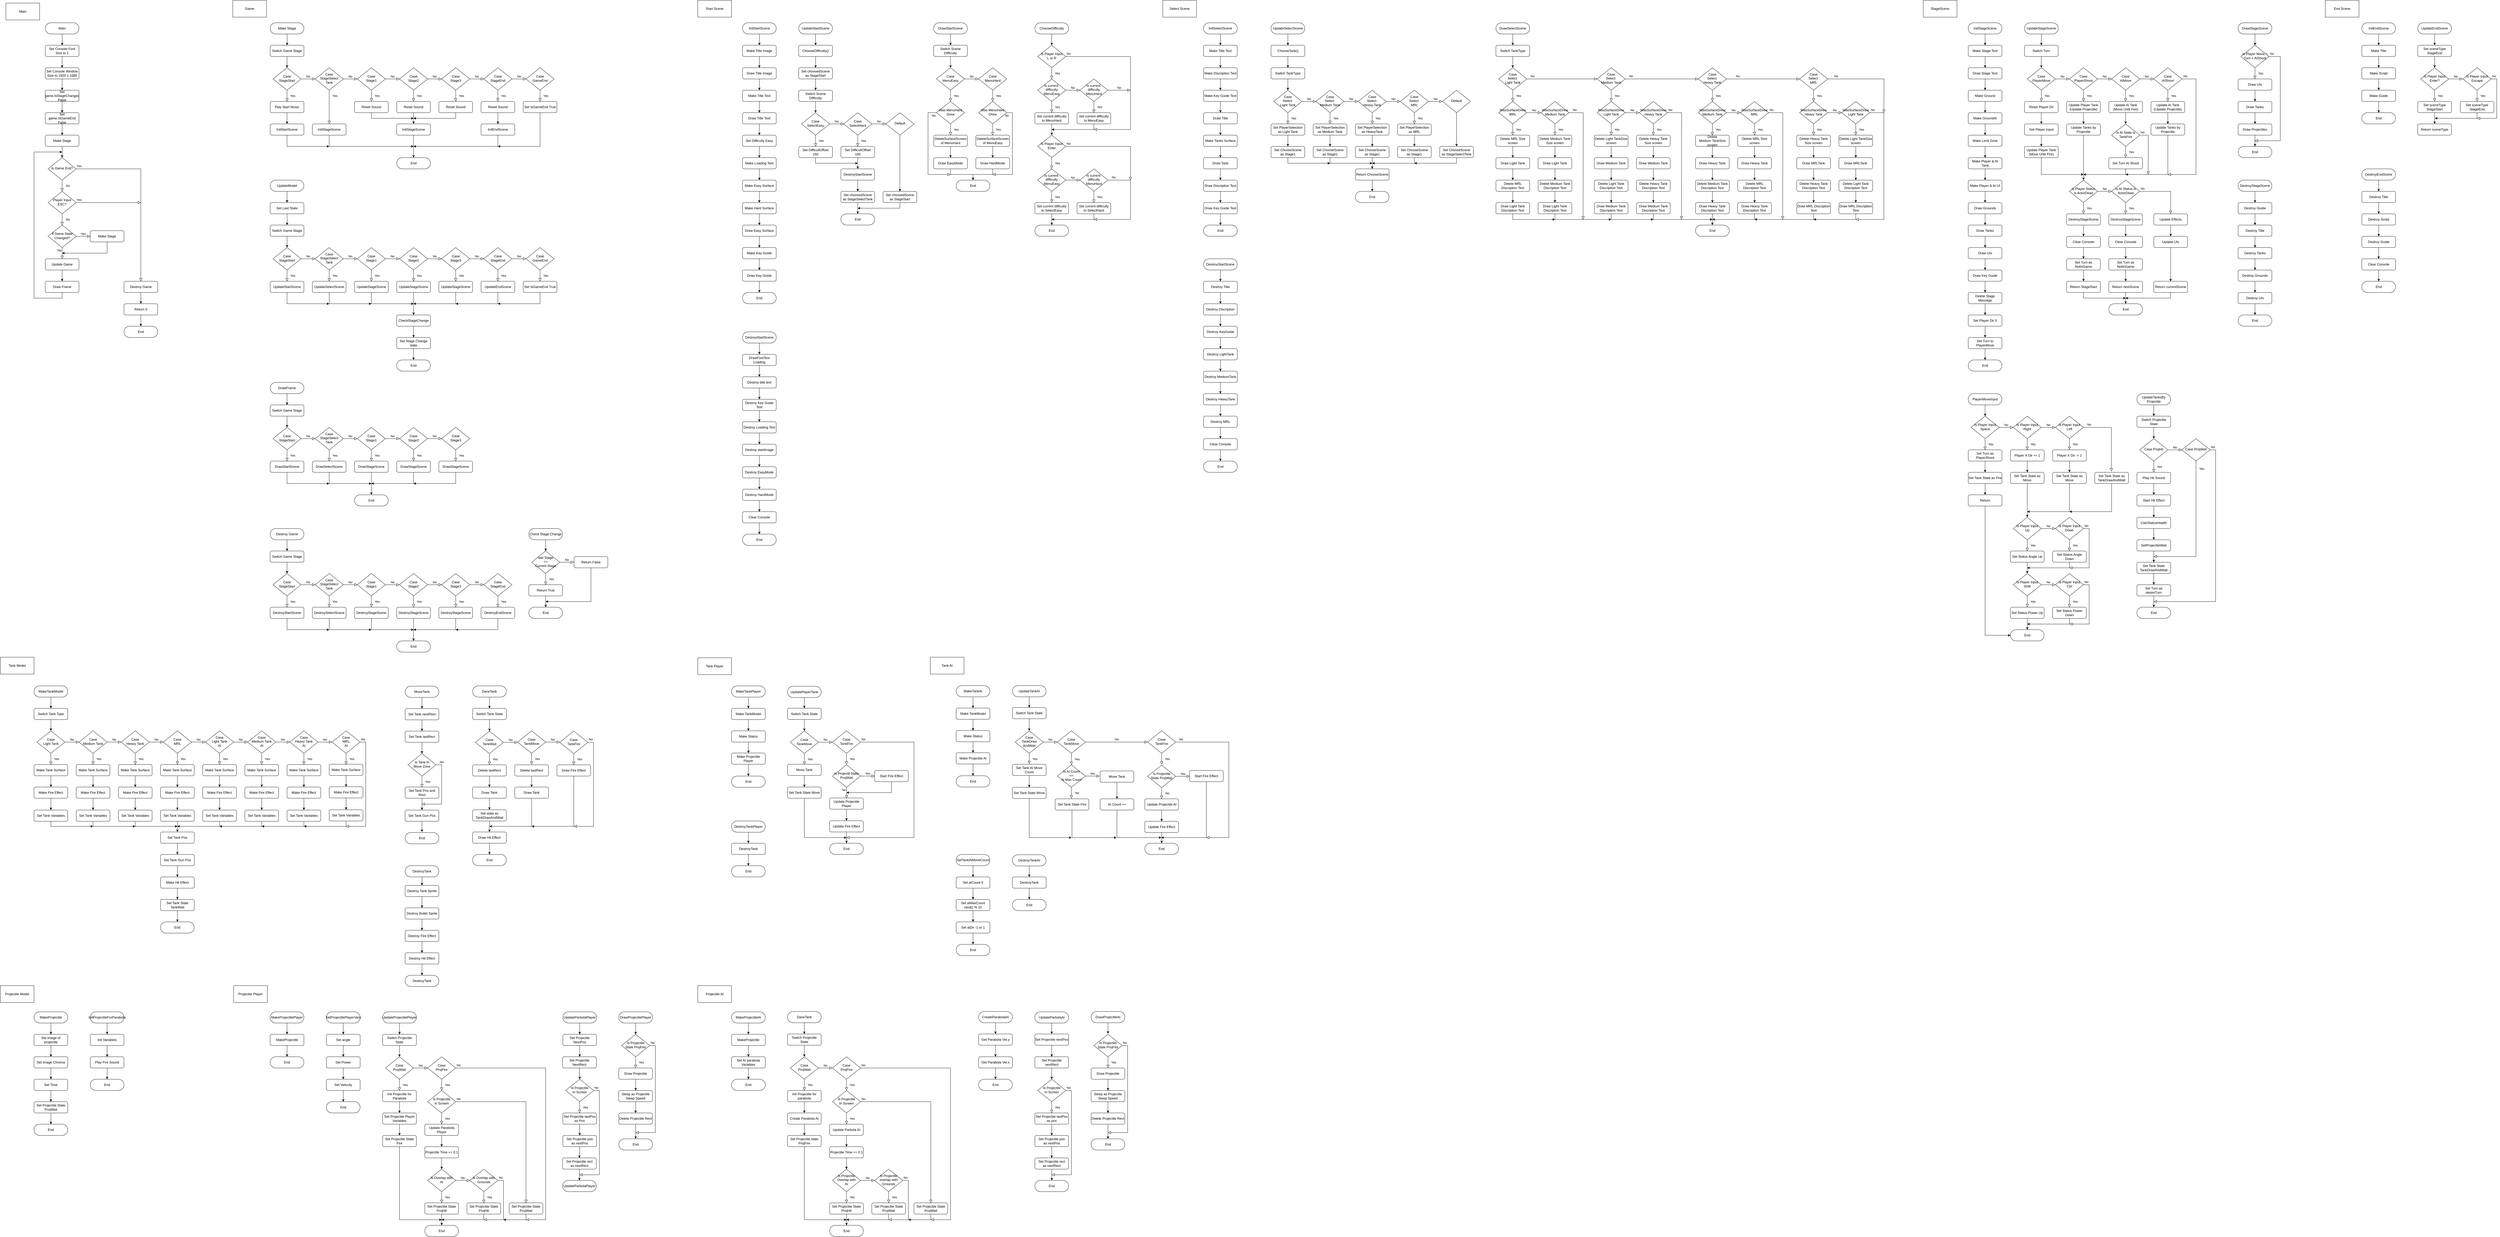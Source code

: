 <mxfile version="18.0.4" type="device"><diagram id="C5RBs43oDa-KdzZeNtuy" name="Page-1"><mxGraphModel dx="8860" dy="10010" grid="1" gridSize="10" guides="1" tooltips="1" connect="1" arrows="1" fold="1" page="1" pageScale="1" pageWidth="827" pageHeight="1169" math="0" shadow="0"><root><mxCell id="WIyWlLk6GJQsqaUBKTNV-0"/><mxCell id="WIyWlLk6GJQsqaUBKTNV-1" parent="WIyWlLk6GJQsqaUBKTNV-0"/><mxCell id="d1vy-qZlUhhb6TQKABXs-3" style="edgeStyle=orthogonalEdgeStyle;rounded=0;orthogonalLoop=1;jettySize=auto;html=1;exitX=0.5;exitY=1;exitDx=0;exitDy=0;entryX=0.5;entryY=0;entryDx=0;entryDy=0;" parent="WIyWlLk6GJQsqaUBKTNV-1" target="WIyWlLk6GJQsqaUBKTNV-11" edge="1"><mxGeometry relative="1" as="geometry"><mxPoint x="220" y="120" as="sourcePoint"/></mxGeometry></mxCell><mxCell id="d1vy-qZlUhhb6TQKABXs-4" style="edgeStyle=orthogonalEdgeStyle;rounded=0;orthogonalLoop=1;jettySize=auto;html=1;exitX=0.5;exitY=1;exitDx=0;exitDy=0;" parent="WIyWlLk6GJQsqaUBKTNV-1" source="WIyWlLk6GJQsqaUBKTNV-11" target="d1vy-qZlUhhb6TQKABXs-0" edge="1"><mxGeometry relative="1" as="geometry"/></mxCell><mxCell id="WIyWlLk6GJQsqaUBKTNV-11" value="Set Console Font Size to 1" style="rounded=1;whiteSpace=wrap;html=1;fontSize=12;glass=0;strokeWidth=1;shadow=0;" parent="WIyWlLk6GJQsqaUBKTNV-1" vertex="1"><mxGeometry x="160" y="160" width="120" height="40" as="geometry"/></mxCell><mxCell id="d1vy-qZlUhhb6TQKABXs-5" style="edgeStyle=orthogonalEdgeStyle;rounded=0;orthogonalLoop=1;jettySize=auto;html=1;exitX=0.5;exitY=1;exitDx=0;exitDy=0;entryX=0.5;entryY=0;entryDx=0;entryDy=0;" parent="WIyWlLk6GJQsqaUBKTNV-1" source="d1vy-qZlUhhb6TQKABXs-0" target="d1vy-qZlUhhb6TQKABXs-1" edge="1"><mxGeometry relative="1" as="geometry"/></mxCell><mxCell id="d1vy-qZlUhhb6TQKABXs-0" value="Set Console Window Size to 1920 x 1080" style="rounded=1;whiteSpace=wrap;html=1;fontSize=12;glass=0;strokeWidth=1;shadow=0;" parent="WIyWlLk6GJQsqaUBKTNV-1" vertex="1"><mxGeometry x="160" y="240" width="120" height="40" as="geometry"/></mxCell><mxCell id="d1vy-qZlUhhb6TQKABXs-6" style="edgeStyle=orthogonalEdgeStyle;rounded=0;orthogonalLoop=1;jettySize=auto;html=1;exitX=0.5;exitY=1;exitDx=0;exitDy=0;entryX=0.5;entryY=0;entryDx=0;entryDy=0;" parent="WIyWlLk6GJQsqaUBKTNV-1" source="d1vy-qZlUhhb6TQKABXs-1" target="d1vy-qZlUhhb6TQKABXs-2" edge="1"><mxGeometry relative="1" as="geometry"/></mxCell><mxCell id="d1vy-qZlUhhb6TQKABXs-1" value="Set game.IsStageChanged&lt;br&gt;False" style="rounded=1;whiteSpace=wrap;html=1;fontSize=12;glass=0;strokeWidth=1;shadow=0;" parent="WIyWlLk6GJQsqaUBKTNV-1" vertex="1"><mxGeometry x="160" y="320" width="120" height="40" as="geometry"/></mxCell><mxCell id="d1vy-qZlUhhb6TQKABXs-8" style="edgeStyle=orthogonalEdgeStyle;rounded=0;orthogonalLoop=1;jettySize=auto;html=1;exitX=0.5;exitY=1;exitDx=0;exitDy=0;entryX=0.5;entryY=0;entryDx=0;entryDy=0;" parent="WIyWlLk6GJQsqaUBKTNV-1" source="d1vy-qZlUhhb6TQKABXs-2" target="d1vy-qZlUhhb6TQKABXs-7" edge="1"><mxGeometry relative="1" as="geometry"/></mxCell><mxCell id="d1vy-qZlUhhb6TQKABXs-2" value="Set game.IsGameEnd&lt;br&gt;False" style="rounded=1;whiteSpace=wrap;html=1;fontSize=12;glass=0;strokeWidth=1;shadow=0;" parent="WIyWlLk6GJQsqaUBKTNV-1" vertex="1"><mxGeometry x="160" y="400" width="120" height="40" as="geometry"/></mxCell><mxCell id="d1vy-qZlUhhb6TQKABXs-12" style="edgeStyle=orthogonalEdgeStyle;rounded=0;orthogonalLoop=1;jettySize=auto;html=1;entryX=0.5;entryY=0;entryDx=0;entryDy=0;" parent="WIyWlLk6GJQsqaUBKTNV-1" source="d1vy-qZlUhhb6TQKABXs-7" target="d1vy-qZlUhhb6TQKABXs-11" edge="1"><mxGeometry relative="1" as="geometry"/></mxCell><mxCell id="d1vy-qZlUhhb6TQKABXs-7" value="Make Stage" style="rounded=1;whiteSpace=wrap;html=1;fontSize=12;glass=0;strokeWidth=1;shadow=0;" parent="WIyWlLk6GJQsqaUBKTNV-1" vertex="1"><mxGeometry x="160" y="480" width="120" height="40" as="geometry"/></mxCell><mxCell id="d1vy-qZlUhhb6TQKABXs-9" value="No" style="rounded=0;html=1;jettySize=auto;orthogonalLoop=1;fontSize=11;endArrow=block;endFill=0;endSize=8;strokeWidth=1;shadow=0;labelBackgroundColor=none;edgeStyle=orthogonalEdgeStyle;" parent="WIyWlLk6GJQsqaUBKTNV-1" source="d1vy-qZlUhhb6TQKABXs-11" edge="1"><mxGeometry y="20" relative="1" as="geometry"><mxPoint as="offset"/><mxPoint x="220" y="680" as="targetPoint"/></mxGeometry></mxCell><mxCell id="d1vy-qZlUhhb6TQKABXs-10" value="Yes" style="edgeStyle=orthogonalEdgeStyle;rounded=0;html=1;jettySize=auto;orthogonalLoop=1;fontSize=11;endArrow=block;endFill=0;endSize=8;strokeWidth=1;shadow=0;labelBackgroundColor=none;entryX=0.5;entryY=0;entryDx=0;entryDy=0;" parent="WIyWlLk6GJQsqaUBKTNV-1" source="d1vy-qZlUhhb6TQKABXs-11" target="d1vy-qZlUhhb6TQKABXs-31" edge="1"><mxGeometry x="-0.968" y="10" relative="1" as="geometry"><mxPoint as="offset"/><mxPoint x="320" y="600" as="targetPoint"/></mxGeometry></mxCell><mxCell id="d1vy-qZlUhhb6TQKABXs-11" value="Is Game End?" style="rhombus;whiteSpace=wrap;html=1;shadow=0;fontFamily=Helvetica;fontSize=12;align=center;strokeWidth=1;spacing=6;spacingTop=-4;" parent="WIyWlLk6GJQsqaUBKTNV-1" vertex="1"><mxGeometry x="170" y="560" width="100" height="80" as="geometry"/></mxCell><mxCell id="d1vy-qZlUhhb6TQKABXs-30" style="edgeStyle=orthogonalEdgeStyle;rounded=0;orthogonalLoop=1;jettySize=auto;html=1;" parent="WIyWlLk6GJQsqaUBKTNV-1" source="d1vy-qZlUhhb6TQKABXs-13" edge="1"><mxGeometry relative="1" as="geometry"><mxPoint x="220" y="900" as="targetPoint"/><Array as="points"><mxPoint x="380" y="900"/></Array></mxGeometry></mxCell><mxCell id="d1vy-qZlUhhb6TQKABXs-13" value="Make Stage" style="rounded=1;whiteSpace=wrap;html=1;fontSize=12;glass=0;strokeWidth=1;shadow=0;" parent="WIyWlLk6GJQsqaUBKTNV-1" vertex="1"><mxGeometry x="320" y="820" width="120" height="40" as="geometry"/></mxCell><mxCell id="d1vy-qZlUhhb6TQKABXs-16" value="No" style="rounded=0;html=1;jettySize=auto;orthogonalLoop=1;fontSize=11;endArrow=block;endFill=0;endSize=8;strokeWidth=1;shadow=0;labelBackgroundColor=none;edgeStyle=orthogonalEdgeStyle;" parent="WIyWlLk6GJQsqaUBKTNV-1" source="d1vy-qZlUhhb6TQKABXs-18" edge="1"><mxGeometry y="20" relative="1" as="geometry"><mxPoint as="offset"/><mxPoint x="220" y="800" as="targetPoint"/></mxGeometry></mxCell><mxCell id="d1vy-qZlUhhb6TQKABXs-17" value="Yes" style="edgeStyle=orthogonalEdgeStyle;rounded=0;html=1;jettySize=auto;orthogonalLoop=1;fontSize=11;endArrow=block;endFill=0;endSize=8;strokeWidth=1;shadow=0;labelBackgroundColor=none;" parent="WIyWlLk6GJQsqaUBKTNV-1" source="d1vy-qZlUhhb6TQKABXs-18" edge="1"><mxGeometry x="-0.913" y="10" relative="1" as="geometry"><mxPoint as="offset"/><mxPoint x="500" y="720" as="targetPoint"/></mxGeometry></mxCell><mxCell id="d1vy-qZlUhhb6TQKABXs-18" value="Player Input&lt;br&gt;ESC?" style="rhombus;whiteSpace=wrap;html=1;shadow=0;fontFamily=Helvetica;fontSize=12;align=center;strokeWidth=1;spacing=6;spacingTop=-4;" parent="WIyWlLk6GJQsqaUBKTNV-1" vertex="1"><mxGeometry x="170" y="680" width="100" height="80" as="geometry"/></mxCell><mxCell id="d1vy-qZlUhhb6TQKABXs-22" value="No" style="rounded=0;html=1;jettySize=auto;orthogonalLoop=1;fontSize=11;endArrow=block;endFill=0;endSize=8;strokeWidth=1;shadow=0;labelBackgroundColor=none;edgeStyle=orthogonalEdgeStyle;" parent="WIyWlLk6GJQsqaUBKTNV-1" source="d1vy-qZlUhhb6TQKABXs-24" edge="1"><mxGeometry x="-0.5" y="-10" relative="1" as="geometry"><mxPoint as="offset"/><mxPoint x="220" y="920" as="targetPoint"/></mxGeometry></mxCell><mxCell id="d1vy-qZlUhhb6TQKABXs-23" value="Yes" style="edgeStyle=orthogonalEdgeStyle;rounded=0;html=1;jettySize=auto;orthogonalLoop=1;fontSize=11;endArrow=block;endFill=0;endSize=8;strokeWidth=1;shadow=0;labelBackgroundColor=none;" parent="WIyWlLk6GJQsqaUBKTNV-1" source="d1vy-qZlUhhb6TQKABXs-24" edge="1"><mxGeometry y="10" relative="1" as="geometry"><mxPoint as="offset"/><mxPoint x="320" y="840" as="targetPoint"/></mxGeometry></mxCell><mxCell id="d1vy-qZlUhhb6TQKABXs-24" value="If Game State&lt;br&gt;Changed?" style="rhombus;whiteSpace=wrap;html=1;shadow=0;fontFamily=Helvetica;fontSize=12;align=center;strokeWidth=1;spacing=6;spacingTop=-4;" parent="WIyWlLk6GJQsqaUBKTNV-1" vertex="1"><mxGeometry x="170" y="800" width="100" height="80" as="geometry"/></mxCell><mxCell id="d1vy-qZlUhhb6TQKABXs-27" style="edgeStyle=orthogonalEdgeStyle;rounded=0;orthogonalLoop=1;jettySize=auto;html=1;entryX=0.5;entryY=0;entryDx=0;entryDy=0;" parent="WIyWlLk6GJQsqaUBKTNV-1" source="d1vy-qZlUhhb6TQKABXs-25" target="d1vy-qZlUhhb6TQKABXs-26" edge="1"><mxGeometry relative="1" as="geometry"/></mxCell><mxCell id="d1vy-qZlUhhb6TQKABXs-25" value="Update Game" style="rounded=1;whiteSpace=wrap;html=1;fontSize=12;glass=0;strokeWidth=1;shadow=0;" parent="WIyWlLk6GJQsqaUBKTNV-1" vertex="1"><mxGeometry x="160" y="920" width="120" height="40" as="geometry"/></mxCell><mxCell id="d1vy-qZlUhhb6TQKABXs-28" style="edgeStyle=orthogonalEdgeStyle;rounded=0;orthogonalLoop=1;jettySize=auto;html=1;" parent="WIyWlLk6GJQsqaUBKTNV-1" source="d1vy-qZlUhhb6TQKABXs-26" edge="1"><mxGeometry relative="1" as="geometry"><mxPoint x="220" y="540" as="targetPoint"/><Array as="points"><mxPoint x="220" y="1060"/><mxPoint x="120" y="1060"/><mxPoint x="120" y="540"/></Array></mxGeometry></mxCell><mxCell id="d1vy-qZlUhhb6TQKABXs-26" value="Draw Frame" style="rounded=1;whiteSpace=wrap;html=1;fontSize=12;glass=0;strokeWidth=1;shadow=0;" parent="WIyWlLk6GJQsqaUBKTNV-1" vertex="1"><mxGeometry x="160" y="1000" width="120" height="40" as="geometry"/></mxCell><mxCell id="d1vy-qZlUhhb6TQKABXs-33" style="edgeStyle=orthogonalEdgeStyle;rounded=0;orthogonalLoop=1;jettySize=auto;html=1;exitX=0.5;exitY=1;exitDx=0;exitDy=0;" parent="WIyWlLk6GJQsqaUBKTNV-1" source="d1vy-qZlUhhb6TQKABXs-31" target="d1vy-qZlUhhb6TQKABXs-32" edge="1"><mxGeometry relative="1" as="geometry"/></mxCell><mxCell id="d1vy-qZlUhhb6TQKABXs-31" value="Destroy Game" style="rounded=1;whiteSpace=wrap;html=1;fontSize=12;glass=0;strokeWidth=1;shadow=0;" parent="WIyWlLk6GJQsqaUBKTNV-1" vertex="1"><mxGeometry x="440" y="1000" width="120" height="40" as="geometry"/></mxCell><mxCell id="d1vy-qZlUhhb6TQKABXs-91" style="edgeStyle=orthogonalEdgeStyle;rounded=0;orthogonalLoop=1;jettySize=auto;html=1;exitX=0.5;exitY=1;exitDx=0;exitDy=0;entryX=0.5;entryY=0;entryDx=0;entryDy=0;" parent="WIyWlLk6GJQsqaUBKTNV-1" source="d1vy-qZlUhhb6TQKABXs-32" target="d1vy-qZlUhhb6TQKABXs-90" edge="1"><mxGeometry relative="1" as="geometry"/></mxCell><mxCell id="d1vy-qZlUhhb6TQKABXs-32" value="Return 0" style="rounded=1;whiteSpace=wrap;html=1;fontSize=12;glass=0;strokeWidth=1;shadow=0;" parent="WIyWlLk6GJQsqaUBKTNV-1" vertex="1"><mxGeometry x="440" y="1080" width="120" height="40" as="geometry"/></mxCell><mxCell id="d1vy-qZlUhhb6TQKABXs-51" style="edgeStyle=orthogonalEdgeStyle;rounded=0;orthogonalLoop=1;jettySize=auto;html=1;entryX=0.5;entryY=0;entryDx=0;entryDy=0;" parent="WIyWlLk6GJQsqaUBKTNV-1" target="d1vy-qZlUhhb6TQKABXs-47" edge="1"><mxGeometry relative="1" as="geometry"><mxPoint x="1020" y="120" as="sourcePoint"/></mxGeometry></mxCell><mxCell id="d1vy-qZlUhhb6TQKABXs-35" value="Main" style="rounded=0;whiteSpace=wrap;html=1;" parent="WIyWlLk6GJQsqaUBKTNV-1" vertex="1"><mxGeometry x="20" y="10" width="120" height="60" as="geometry"/></mxCell><mxCell id="d1vy-qZlUhhb6TQKABXs-36" value="Game" style="rounded=0;whiteSpace=wrap;html=1;" parent="WIyWlLk6GJQsqaUBKTNV-1" vertex="1"><mxGeometry x="827" width="120" height="60" as="geometry"/></mxCell><mxCell id="d1vy-qZlUhhb6TQKABXs-44" value="Yes" style="rounded=0;html=1;jettySize=auto;orthogonalLoop=1;fontSize=11;endArrow=block;endFill=0;endSize=8;strokeWidth=1;shadow=0;labelBackgroundColor=none;edgeStyle=orthogonalEdgeStyle;" parent="WIyWlLk6GJQsqaUBKTNV-1" source="d1vy-qZlUhhb6TQKABXs-46" edge="1"><mxGeometry y="20" relative="1" as="geometry"><mxPoint as="offset"/><mxPoint x="1020" y="360" as="targetPoint"/></mxGeometry></mxCell><mxCell id="d1vy-qZlUhhb6TQKABXs-45" value="No" style="edgeStyle=orthogonalEdgeStyle;rounded=0;html=1;jettySize=auto;orthogonalLoop=1;fontSize=11;endArrow=block;endFill=0;endSize=8;strokeWidth=1;shadow=0;labelBackgroundColor=none;" parent="WIyWlLk6GJQsqaUBKTNV-1" source="d1vy-qZlUhhb6TQKABXs-46" edge="1"><mxGeometry y="10" relative="1" as="geometry"><mxPoint as="offset"/><mxPoint x="1120" y="280" as="targetPoint"/></mxGeometry></mxCell><mxCell id="d1vy-qZlUhhb6TQKABXs-46" value="Case&lt;br&gt;StageStart" style="rhombus;whiteSpace=wrap;html=1;shadow=0;fontFamily=Helvetica;fontSize=12;align=center;strokeWidth=1;spacing=6;spacingTop=-4;" parent="WIyWlLk6GJQsqaUBKTNV-1" vertex="1"><mxGeometry x="970" y="240" width="100" height="80" as="geometry"/></mxCell><mxCell id="d1vy-qZlUhhb6TQKABXs-52" style="edgeStyle=orthogonalEdgeStyle;rounded=0;orthogonalLoop=1;jettySize=auto;html=1;exitX=0.5;exitY=1;exitDx=0;exitDy=0;entryX=0.5;entryY=0;entryDx=0;entryDy=0;" parent="WIyWlLk6GJQsqaUBKTNV-1" source="d1vy-qZlUhhb6TQKABXs-47" target="d1vy-qZlUhhb6TQKABXs-46" edge="1"><mxGeometry relative="1" as="geometry"/></mxCell><mxCell id="d1vy-qZlUhhb6TQKABXs-47" value="Switch Game Stage" style="rounded=1;whiteSpace=wrap;html=1;fontSize=12;glass=0;strokeWidth=1;shadow=0;" parent="WIyWlLk6GJQsqaUBKTNV-1" vertex="1"><mxGeometry x="960" y="160" width="120" height="40" as="geometry"/></mxCell><mxCell id="d1vy-qZlUhhb6TQKABXs-53" value="Yes" style="rounded=0;html=1;jettySize=auto;orthogonalLoop=1;fontSize=11;endArrow=block;endFill=0;endSize=8;strokeWidth=1;shadow=0;labelBackgroundColor=none;edgeStyle=orthogonalEdgeStyle;entryX=0.5;entryY=0;entryDx=0;entryDy=0;" parent="WIyWlLk6GJQsqaUBKTNV-1" source="d1vy-qZlUhhb6TQKABXs-55" target="d1vy-qZlUhhb6TQKABXs-77" edge="1"><mxGeometry x="-0.667" y="20" relative="1" as="geometry"><mxPoint as="offset"/><mxPoint x="1170" y="360" as="targetPoint"/></mxGeometry></mxCell><mxCell id="d1vy-qZlUhhb6TQKABXs-54" value="No" style="edgeStyle=orthogonalEdgeStyle;rounded=0;html=1;jettySize=auto;orthogonalLoop=1;fontSize=11;endArrow=block;endFill=0;endSize=8;strokeWidth=1;shadow=0;labelBackgroundColor=none;" parent="WIyWlLk6GJQsqaUBKTNV-1" source="d1vy-qZlUhhb6TQKABXs-55" edge="1"><mxGeometry y="10" relative="1" as="geometry"><mxPoint as="offset"/><mxPoint x="1270.0" y="280" as="targetPoint"/></mxGeometry></mxCell><mxCell id="d1vy-qZlUhhb6TQKABXs-55" value="Case&lt;br&gt;StageSelect&lt;br&gt;Tank" style="rhombus;whiteSpace=wrap;html=1;shadow=0;fontFamily=Helvetica;fontSize=12;align=center;strokeWidth=1;spacing=6;spacingTop=-4;" parent="WIyWlLk6GJQsqaUBKTNV-1" vertex="1"><mxGeometry x="1120" y="240" width="100" height="80" as="geometry"/></mxCell><mxCell id="d1vy-qZlUhhb6TQKABXs-56" value="Yes" style="rounded=0;html=1;jettySize=auto;orthogonalLoop=1;fontSize=11;endArrow=block;endFill=0;endSize=8;strokeWidth=1;shadow=0;labelBackgroundColor=none;edgeStyle=orthogonalEdgeStyle;" parent="WIyWlLk6GJQsqaUBKTNV-1" source="d1vy-qZlUhhb6TQKABXs-58" edge="1"><mxGeometry y="20" relative="1" as="geometry"><mxPoint as="offset"/><mxPoint x="1320.0" y="360" as="targetPoint"/></mxGeometry></mxCell><mxCell id="d1vy-qZlUhhb6TQKABXs-57" value="No" style="edgeStyle=orthogonalEdgeStyle;rounded=0;html=1;jettySize=auto;orthogonalLoop=1;fontSize=11;endArrow=block;endFill=0;endSize=8;strokeWidth=1;shadow=0;labelBackgroundColor=none;" parent="WIyWlLk6GJQsqaUBKTNV-1" source="d1vy-qZlUhhb6TQKABXs-58" edge="1"><mxGeometry y="10" relative="1" as="geometry"><mxPoint as="offset"/><mxPoint x="1420.0" y="280" as="targetPoint"/></mxGeometry></mxCell><mxCell id="d1vy-qZlUhhb6TQKABXs-58" value="Case&lt;br&gt;Stage1" style="rhombus;whiteSpace=wrap;html=1;shadow=0;fontFamily=Helvetica;fontSize=12;align=center;strokeWidth=1;spacing=6;spacingTop=-4;" parent="WIyWlLk6GJQsqaUBKTNV-1" vertex="1"><mxGeometry x="1270" y="240" width="100" height="80" as="geometry"/></mxCell><mxCell id="d1vy-qZlUhhb6TQKABXs-59" value="Yes" style="rounded=0;html=1;jettySize=auto;orthogonalLoop=1;fontSize=11;endArrow=block;endFill=0;endSize=8;strokeWidth=1;shadow=0;labelBackgroundColor=none;edgeStyle=orthogonalEdgeStyle;" parent="WIyWlLk6GJQsqaUBKTNV-1" source="d1vy-qZlUhhb6TQKABXs-61" edge="1"><mxGeometry y="20" relative="1" as="geometry"><mxPoint as="offset"/><mxPoint x="1470.0" y="360" as="targetPoint"/></mxGeometry></mxCell><mxCell id="d1vy-qZlUhhb6TQKABXs-60" value="No" style="edgeStyle=orthogonalEdgeStyle;rounded=0;html=1;jettySize=auto;orthogonalLoop=1;fontSize=11;endArrow=block;endFill=0;endSize=8;strokeWidth=1;shadow=0;labelBackgroundColor=none;" parent="WIyWlLk6GJQsqaUBKTNV-1" source="d1vy-qZlUhhb6TQKABXs-61" edge="1"><mxGeometry y="10" relative="1" as="geometry"><mxPoint as="offset"/><mxPoint x="1570.0" y="280" as="targetPoint"/></mxGeometry></mxCell><mxCell id="d1vy-qZlUhhb6TQKABXs-61" value="Case&lt;br&gt;Stage2" style="rhombus;whiteSpace=wrap;html=1;shadow=0;fontFamily=Helvetica;fontSize=12;align=center;strokeWidth=1;spacing=6;spacingTop=-4;" parent="WIyWlLk6GJQsqaUBKTNV-1" vertex="1"><mxGeometry x="1420" y="240" width="100" height="80" as="geometry"/></mxCell><mxCell id="d1vy-qZlUhhb6TQKABXs-62" value="Yes" style="rounded=0;html=1;jettySize=auto;orthogonalLoop=1;fontSize=11;endArrow=block;endFill=0;endSize=8;strokeWidth=1;shadow=0;labelBackgroundColor=none;edgeStyle=orthogonalEdgeStyle;" parent="WIyWlLk6GJQsqaUBKTNV-1" source="d1vy-qZlUhhb6TQKABXs-64" edge="1"><mxGeometry y="20" relative="1" as="geometry"><mxPoint as="offset"/><mxPoint x="1620.0" y="360" as="targetPoint"/></mxGeometry></mxCell><mxCell id="d1vy-qZlUhhb6TQKABXs-63" value="No" style="edgeStyle=orthogonalEdgeStyle;rounded=0;html=1;jettySize=auto;orthogonalLoop=1;fontSize=11;endArrow=block;endFill=0;endSize=8;strokeWidth=1;shadow=0;labelBackgroundColor=none;" parent="WIyWlLk6GJQsqaUBKTNV-1" source="d1vy-qZlUhhb6TQKABXs-64" edge="1"><mxGeometry y="10" relative="1" as="geometry"><mxPoint as="offset"/><mxPoint x="1720.0" y="280" as="targetPoint"/></mxGeometry></mxCell><mxCell id="d1vy-qZlUhhb6TQKABXs-64" value="Case&lt;br&gt;Stage3" style="rhombus;whiteSpace=wrap;html=1;shadow=0;fontFamily=Helvetica;fontSize=12;align=center;strokeWidth=1;spacing=6;spacingTop=-4;" parent="WIyWlLk6GJQsqaUBKTNV-1" vertex="1"><mxGeometry x="1570" y="240" width="100" height="80" as="geometry"/></mxCell><mxCell id="d1vy-qZlUhhb6TQKABXs-65" value="Yes" style="rounded=0;html=1;jettySize=auto;orthogonalLoop=1;fontSize=11;endArrow=block;endFill=0;endSize=8;strokeWidth=1;shadow=0;labelBackgroundColor=none;edgeStyle=orthogonalEdgeStyle;" parent="WIyWlLk6GJQsqaUBKTNV-1" source="d1vy-qZlUhhb6TQKABXs-67" edge="1"><mxGeometry y="20" relative="1" as="geometry"><mxPoint as="offset"/><mxPoint x="1770.0" y="360" as="targetPoint"/></mxGeometry></mxCell><mxCell id="d1vy-qZlUhhb6TQKABXs-66" value="No" style="edgeStyle=orthogonalEdgeStyle;rounded=0;html=1;jettySize=auto;orthogonalLoop=1;fontSize=11;endArrow=block;endFill=0;endSize=8;strokeWidth=1;shadow=0;labelBackgroundColor=none;" parent="WIyWlLk6GJQsqaUBKTNV-1" source="d1vy-qZlUhhb6TQKABXs-67" edge="1"><mxGeometry y="10" relative="1" as="geometry"><mxPoint as="offset"/><mxPoint x="1870.0" y="280" as="targetPoint"/></mxGeometry></mxCell><mxCell id="d1vy-qZlUhhb6TQKABXs-67" value="Case&lt;br&gt;StageEnd" style="rhombus;whiteSpace=wrap;html=1;shadow=0;fontFamily=Helvetica;fontSize=12;align=center;strokeWidth=1;spacing=6;spacingTop=-4;" parent="WIyWlLk6GJQsqaUBKTNV-1" vertex="1"><mxGeometry x="1720" y="240" width="100" height="80" as="geometry"/></mxCell><mxCell id="d1vy-qZlUhhb6TQKABXs-68" value="Yes" style="rounded=0;html=1;jettySize=auto;orthogonalLoop=1;fontSize=11;endArrow=block;endFill=0;endSize=8;strokeWidth=1;shadow=0;labelBackgroundColor=none;edgeStyle=orthogonalEdgeStyle;" parent="WIyWlLk6GJQsqaUBKTNV-1" source="d1vy-qZlUhhb6TQKABXs-70" edge="1"><mxGeometry y="20" relative="1" as="geometry"><mxPoint as="offset"/><mxPoint x="1920.0" y="360" as="targetPoint"/></mxGeometry></mxCell><mxCell id="d1vy-qZlUhhb6TQKABXs-70" value="Case&lt;br&gt;GameEnd" style="rhombus;whiteSpace=wrap;html=1;shadow=0;fontFamily=Helvetica;fontSize=12;align=center;strokeWidth=1;spacing=6;spacingTop=-4;" parent="WIyWlLk6GJQsqaUBKTNV-1" vertex="1"><mxGeometry x="1870" y="240" width="100" height="80" as="geometry"/></mxCell><mxCell id="d1vy-qZlUhhb6TQKABXs-81" style="edgeStyle=orthogonalEdgeStyle;rounded=0;orthogonalLoop=1;jettySize=auto;html=1;exitX=0.5;exitY=1;exitDx=0;exitDy=0;entryX=0.5;entryY=0;entryDx=0;entryDy=0;" parent="WIyWlLk6GJQsqaUBKTNV-1" source="d1vy-qZlUhhb6TQKABXs-71" target="d1vy-qZlUhhb6TQKABXs-76" edge="1"><mxGeometry relative="1" as="geometry"/></mxCell><mxCell id="d1vy-qZlUhhb6TQKABXs-71" value="Play Start Music" style="rounded=1;whiteSpace=wrap;html=1;fontSize=12;glass=0;strokeWidth=1;shadow=0;" parent="WIyWlLk6GJQsqaUBKTNV-1" vertex="1"><mxGeometry x="960" y="360" width="120" height="40" as="geometry"/></mxCell><mxCell id="d1vy-qZlUhhb6TQKABXs-83" style="edgeStyle=orthogonalEdgeStyle;rounded=0;orthogonalLoop=1;jettySize=auto;html=1;exitX=0.5;exitY=1;exitDx=0;exitDy=0;" parent="WIyWlLk6GJQsqaUBKTNV-1" source="d1vy-qZlUhhb6TQKABXs-72" edge="1"><mxGeometry relative="1" as="geometry"><mxPoint x="1470.0" y="420" as="targetPoint"/><Array as="points"><mxPoint x="1320" y="420"/></Array></mxGeometry></mxCell><mxCell id="d1vy-qZlUhhb6TQKABXs-72" value="Reset Sound" style="rounded=1;whiteSpace=wrap;html=1;fontSize=12;glass=0;strokeWidth=1;shadow=0;" parent="WIyWlLk6GJQsqaUBKTNV-1" vertex="1"><mxGeometry x="1260" y="360" width="120" height="40" as="geometry"/></mxCell><mxCell id="d1vy-qZlUhhb6TQKABXs-82" style="edgeStyle=orthogonalEdgeStyle;rounded=0;orthogonalLoop=1;jettySize=auto;html=1;exitX=0.5;exitY=1;exitDx=0;exitDy=0;entryX=0.5;entryY=0;entryDx=0;entryDy=0;" parent="WIyWlLk6GJQsqaUBKTNV-1" source="d1vy-qZlUhhb6TQKABXs-73" target="d1vy-qZlUhhb6TQKABXs-78" edge="1"><mxGeometry relative="1" as="geometry"/></mxCell><mxCell id="d1vy-qZlUhhb6TQKABXs-73" value="Reset Sound" style="rounded=1;whiteSpace=wrap;html=1;fontSize=12;glass=0;strokeWidth=1;shadow=0;" parent="WIyWlLk6GJQsqaUBKTNV-1" vertex="1"><mxGeometry x="1410" y="360" width="120" height="40" as="geometry"/></mxCell><mxCell id="d1vy-qZlUhhb6TQKABXs-84" style="edgeStyle=orthogonalEdgeStyle;rounded=0;orthogonalLoop=1;jettySize=auto;html=1;" parent="WIyWlLk6GJQsqaUBKTNV-1" source="d1vy-qZlUhhb6TQKABXs-74" edge="1"><mxGeometry relative="1" as="geometry"><mxPoint x="1470.0" y="420" as="targetPoint"/><Array as="points"><mxPoint x="1620" y="420"/></Array></mxGeometry></mxCell><mxCell id="d1vy-qZlUhhb6TQKABXs-74" value="Reset Sound" style="rounded=1;whiteSpace=wrap;html=1;fontSize=12;glass=0;strokeWidth=1;shadow=0;" parent="WIyWlLk6GJQsqaUBKTNV-1" vertex="1"><mxGeometry x="1560" y="360" width="120" height="40" as="geometry"/></mxCell><mxCell id="d1vy-qZlUhhb6TQKABXs-85" style="edgeStyle=orthogonalEdgeStyle;rounded=0;orthogonalLoop=1;jettySize=auto;html=1;exitX=0.5;exitY=1;exitDx=0;exitDy=0;entryX=0.5;entryY=0;entryDx=0;entryDy=0;" parent="WIyWlLk6GJQsqaUBKTNV-1" source="d1vy-qZlUhhb6TQKABXs-75" target="d1vy-qZlUhhb6TQKABXs-79" edge="1"><mxGeometry relative="1" as="geometry"/></mxCell><mxCell id="d1vy-qZlUhhb6TQKABXs-75" value="Reset Sound" style="rounded=1;whiteSpace=wrap;html=1;fontSize=12;glass=0;strokeWidth=1;shadow=0;" parent="WIyWlLk6GJQsqaUBKTNV-1" vertex="1"><mxGeometry x="1710" y="360" width="120" height="40" as="geometry"/></mxCell><mxCell id="d1vy-qZlUhhb6TQKABXs-97" style="edgeStyle=orthogonalEdgeStyle;rounded=0;orthogonalLoop=1;jettySize=auto;html=1;exitX=0.5;exitY=1;exitDx=0;exitDy=0;" parent="WIyWlLk6GJQsqaUBKTNV-1" source="d1vy-qZlUhhb6TQKABXs-76" edge="1"><mxGeometry relative="1" as="geometry"><mxPoint x="1170.0" y="520" as="targetPoint"/><Array as="points"><mxPoint x="1020" y="520"/></Array></mxGeometry></mxCell><mxCell id="d1vy-qZlUhhb6TQKABXs-76" value="InitStartScene" style="rounded=1;whiteSpace=wrap;html=1;fontSize=12;glass=0;strokeWidth=1;shadow=0;" parent="WIyWlLk6GJQsqaUBKTNV-1" vertex="1"><mxGeometry x="960" y="440" width="120" height="40" as="geometry"/></mxCell><mxCell id="d1vy-qZlUhhb6TQKABXs-96" style="edgeStyle=orthogonalEdgeStyle;rounded=0;orthogonalLoop=1;jettySize=auto;html=1;exitX=0.5;exitY=1;exitDx=0;exitDy=0;" parent="WIyWlLk6GJQsqaUBKTNV-1" source="d1vy-qZlUhhb6TQKABXs-77" edge="1"><mxGeometry relative="1" as="geometry"><mxPoint x="1470.0" y="520" as="targetPoint"/><Array as="points"><mxPoint x="1170" y="520"/></Array></mxGeometry></mxCell><mxCell id="d1vy-qZlUhhb6TQKABXs-77" value="InitStageScene" style="rounded=1;whiteSpace=wrap;html=1;fontSize=12;glass=0;strokeWidth=1;shadow=0;" parent="WIyWlLk6GJQsqaUBKTNV-1" vertex="1"><mxGeometry x="1110" y="440" width="120" height="40" as="geometry"/></mxCell><mxCell id="d1vy-qZlUhhb6TQKABXs-94" style="edgeStyle=orthogonalEdgeStyle;rounded=0;orthogonalLoop=1;jettySize=auto;html=1;exitX=0.5;exitY=1;exitDx=0;exitDy=0;entryX=0.5;entryY=0;entryDx=0;entryDy=0;" parent="WIyWlLk6GJQsqaUBKTNV-1" source="d1vy-qZlUhhb6TQKABXs-78" target="d1vy-qZlUhhb6TQKABXs-92" edge="1"><mxGeometry relative="1" as="geometry"/></mxCell><mxCell id="d1vy-qZlUhhb6TQKABXs-78" value="InitStageScene" style="rounded=1;whiteSpace=wrap;html=1;fontSize=12;glass=0;strokeWidth=1;shadow=0;" parent="WIyWlLk6GJQsqaUBKTNV-1" vertex="1"><mxGeometry x="1410" y="440" width="120" height="40" as="geometry"/></mxCell><mxCell id="d1vy-qZlUhhb6TQKABXs-95" style="edgeStyle=orthogonalEdgeStyle;rounded=0;orthogonalLoop=1;jettySize=auto;html=1;" parent="WIyWlLk6GJQsqaUBKTNV-1" source="d1vy-qZlUhhb6TQKABXs-79" edge="1"><mxGeometry relative="1" as="geometry"><mxPoint x="1470.0" y="520" as="targetPoint"/><Array as="points"><mxPoint x="1770" y="520"/></Array></mxGeometry></mxCell><mxCell id="d1vy-qZlUhhb6TQKABXs-79" value="InitEndScene" style="rounded=1;whiteSpace=wrap;html=1;fontSize=12;glass=0;strokeWidth=1;shadow=0;" parent="WIyWlLk6GJQsqaUBKTNV-1" vertex="1"><mxGeometry x="1710" y="440" width="120" height="40" as="geometry"/></mxCell><mxCell id="d1vy-qZlUhhb6TQKABXs-98" style="edgeStyle=orthogonalEdgeStyle;rounded=0;orthogonalLoop=1;jettySize=auto;html=1;exitX=0.5;exitY=1;exitDx=0;exitDy=0;" parent="WIyWlLk6GJQsqaUBKTNV-1" source="d1vy-qZlUhhb6TQKABXs-80" edge="1"><mxGeometry relative="1" as="geometry"><mxPoint x="1770.0" y="520" as="targetPoint"/><Array as="points"><mxPoint x="1920" y="520"/></Array></mxGeometry></mxCell><mxCell id="d1vy-qZlUhhb6TQKABXs-80" value="Set IsGameEnd True" style="rounded=1;whiteSpace=wrap;html=1;fontSize=12;glass=0;strokeWidth=1;shadow=0;" parent="WIyWlLk6GJQsqaUBKTNV-1" vertex="1"><mxGeometry x="1860" y="360" width="120" height="40" as="geometry"/></mxCell><mxCell id="d1vy-qZlUhhb6TQKABXs-88" value="Make Stage" style="rounded=1;whiteSpace=wrap;html=1;fontSize=12;glass=0;strokeWidth=1;shadow=0;arcSize=50;" parent="WIyWlLk6GJQsqaUBKTNV-1" vertex="1"><mxGeometry x="960" y="80" width="120" height="40" as="geometry"/></mxCell><mxCell id="d1vy-qZlUhhb6TQKABXs-89" value="Main" style="rounded=1;whiteSpace=wrap;html=1;fontSize=12;glass=0;strokeWidth=1;shadow=0;arcSize=50;" parent="WIyWlLk6GJQsqaUBKTNV-1" vertex="1"><mxGeometry x="160" y="80" width="120" height="40" as="geometry"/></mxCell><mxCell id="d1vy-qZlUhhb6TQKABXs-90" value="End" style="rounded=1;whiteSpace=wrap;html=1;fontSize=12;glass=0;strokeWidth=1;shadow=0;arcSize=50;" parent="WIyWlLk6GJQsqaUBKTNV-1" vertex="1"><mxGeometry x="440" y="1160" width="120" height="40" as="geometry"/></mxCell><mxCell id="d1vy-qZlUhhb6TQKABXs-92" value="End" style="rounded=1;whiteSpace=wrap;html=1;fontSize=12;glass=0;strokeWidth=1;shadow=0;arcSize=50;" parent="WIyWlLk6GJQsqaUBKTNV-1" vertex="1"><mxGeometry x="1410" y="560" width="120" height="40" as="geometry"/></mxCell><mxCell id="d1vy-qZlUhhb6TQKABXs-99" style="edgeStyle=orthogonalEdgeStyle;rounded=0;orthogonalLoop=1;jettySize=auto;html=1;entryX=0.5;entryY=0;entryDx=0;entryDy=0;" parent="WIyWlLk6GJQsqaUBKTNV-1" target="d1vy-qZlUhhb6TQKABXs-104" edge="1"><mxGeometry relative="1" as="geometry"><mxPoint x="1020" y="760" as="sourcePoint"/></mxGeometry></mxCell><mxCell id="d1vy-qZlUhhb6TQKABXs-100" value="Yes" style="rounded=0;html=1;jettySize=auto;orthogonalLoop=1;fontSize=11;endArrow=block;endFill=0;endSize=8;strokeWidth=1;shadow=0;labelBackgroundColor=none;edgeStyle=orthogonalEdgeStyle;" parent="WIyWlLk6GJQsqaUBKTNV-1" source="d1vy-qZlUhhb6TQKABXs-102" edge="1"><mxGeometry y="20" relative="1" as="geometry"><mxPoint as="offset"/><mxPoint x="1020" y="1000" as="targetPoint"/></mxGeometry></mxCell><mxCell id="d1vy-qZlUhhb6TQKABXs-101" value="No" style="edgeStyle=orthogonalEdgeStyle;rounded=0;html=1;jettySize=auto;orthogonalLoop=1;fontSize=11;endArrow=block;endFill=0;endSize=8;strokeWidth=1;shadow=0;labelBackgroundColor=none;" parent="WIyWlLk6GJQsqaUBKTNV-1" source="d1vy-qZlUhhb6TQKABXs-102" edge="1"><mxGeometry y="10" relative="1" as="geometry"><mxPoint as="offset"/><mxPoint x="1120" y="920" as="targetPoint"/></mxGeometry></mxCell><mxCell id="d1vy-qZlUhhb6TQKABXs-102" value="Case&lt;br&gt;StageStart" style="rhombus;whiteSpace=wrap;html=1;shadow=0;fontFamily=Helvetica;fontSize=12;align=center;strokeWidth=1;spacing=6;spacingTop=-4;" parent="WIyWlLk6GJQsqaUBKTNV-1" vertex="1"><mxGeometry x="970" y="880" width="100" height="80" as="geometry"/></mxCell><mxCell id="d1vy-qZlUhhb6TQKABXs-103" style="edgeStyle=orthogonalEdgeStyle;rounded=0;orthogonalLoop=1;jettySize=auto;html=1;exitX=0.5;exitY=1;exitDx=0;exitDy=0;entryX=0.5;entryY=0;entryDx=0;entryDy=0;" parent="WIyWlLk6GJQsqaUBKTNV-1" source="d1vy-qZlUhhb6TQKABXs-104" target="d1vy-qZlUhhb6TQKABXs-102" edge="1"><mxGeometry relative="1" as="geometry"/></mxCell><mxCell id="d1vy-qZlUhhb6TQKABXs-104" value="Switch Game Stage" style="rounded=1;whiteSpace=wrap;html=1;fontSize=12;glass=0;strokeWidth=1;shadow=0;" parent="WIyWlLk6GJQsqaUBKTNV-1" vertex="1"><mxGeometry x="960" y="800" width="120" height="40" as="geometry"/></mxCell><mxCell id="d1vy-qZlUhhb6TQKABXs-105" value="Yes" style="rounded=0;html=1;jettySize=auto;orthogonalLoop=1;fontSize=11;endArrow=block;endFill=0;endSize=8;strokeWidth=1;shadow=0;labelBackgroundColor=none;edgeStyle=orthogonalEdgeStyle;" parent="WIyWlLk6GJQsqaUBKTNV-1" source="d1vy-qZlUhhb6TQKABXs-107" edge="1"><mxGeometry y="20" relative="1" as="geometry"><mxPoint as="offset"/><mxPoint x="1170" y="1000" as="targetPoint"/></mxGeometry></mxCell><mxCell id="d1vy-qZlUhhb6TQKABXs-106" value="No" style="edgeStyle=orthogonalEdgeStyle;rounded=0;html=1;jettySize=auto;orthogonalLoop=1;fontSize=11;endArrow=block;endFill=0;endSize=8;strokeWidth=1;shadow=0;labelBackgroundColor=none;" parent="WIyWlLk6GJQsqaUBKTNV-1" source="d1vy-qZlUhhb6TQKABXs-107" edge="1"><mxGeometry y="10" relative="1" as="geometry"><mxPoint as="offset"/><mxPoint x="1270" y="920" as="targetPoint"/></mxGeometry></mxCell><mxCell id="d1vy-qZlUhhb6TQKABXs-107" value="Case&lt;br&gt;StageSelect&lt;br&gt;Tank" style="rhombus;whiteSpace=wrap;html=1;shadow=0;fontFamily=Helvetica;fontSize=12;align=center;strokeWidth=1;spacing=6;spacingTop=-4;" parent="WIyWlLk6GJQsqaUBKTNV-1" vertex="1"><mxGeometry x="1120" y="880" width="100" height="80" as="geometry"/></mxCell><mxCell id="d1vy-qZlUhhb6TQKABXs-108" value="Yes" style="rounded=0;html=1;jettySize=auto;orthogonalLoop=1;fontSize=11;endArrow=block;endFill=0;endSize=8;strokeWidth=1;shadow=0;labelBackgroundColor=none;edgeStyle=orthogonalEdgeStyle;" parent="WIyWlLk6GJQsqaUBKTNV-1" source="d1vy-qZlUhhb6TQKABXs-110" edge="1"><mxGeometry y="20" relative="1" as="geometry"><mxPoint as="offset"/><mxPoint x="1320" y="1000" as="targetPoint"/></mxGeometry></mxCell><mxCell id="d1vy-qZlUhhb6TQKABXs-109" value="No" style="edgeStyle=orthogonalEdgeStyle;rounded=0;html=1;jettySize=auto;orthogonalLoop=1;fontSize=11;endArrow=block;endFill=0;endSize=8;strokeWidth=1;shadow=0;labelBackgroundColor=none;" parent="WIyWlLk6GJQsqaUBKTNV-1" source="d1vy-qZlUhhb6TQKABXs-110" edge="1"><mxGeometry y="10" relative="1" as="geometry"><mxPoint as="offset"/><mxPoint x="1420" y="920" as="targetPoint"/></mxGeometry></mxCell><mxCell id="d1vy-qZlUhhb6TQKABXs-110" value="Case&lt;br&gt;Stage1" style="rhombus;whiteSpace=wrap;html=1;shadow=0;fontFamily=Helvetica;fontSize=12;align=center;strokeWidth=1;spacing=6;spacingTop=-4;" parent="WIyWlLk6GJQsqaUBKTNV-1" vertex="1"><mxGeometry x="1270" y="880" width="100" height="80" as="geometry"/></mxCell><mxCell id="d1vy-qZlUhhb6TQKABXs-111" value="Yes" style="rounded=0;html=1;jettySize=auto;orthogonalLoop=1;fontSize=11;endArrow=block;endFill=0;endSize=8;strokeWidth=1;shadow=0;labelBackgroundColor=none;edgeStyle=orthogonalEdgeStyle;" parent="WIyWlLk6GJQsqaUBKTNV-1" source="d1vy-qZlUhhb6TQKABXs-113" edge="1"><mxGeometry y="20" relative="1" as="geometry"><mxPoint as="offset"/><mxPoint x="1470" y="1000" as="targetPoint"/></mxGeometry></mxCell><mxCell id="d1vy-qZlUhhb6TQKABXs-112" value="No" style="edgeStyle=orthogonalEdgeStyle;rounded=0;html=1;jettySize=auto;orthogonalLoop=1;fontSize=11;endArrow=block;endFill=0;endSize=8;strokeWidth=1;shadow=0;labelBackgroundColor=none;" parent="WIyWlLk6GJQsqaUBKTNV-1" source="d1vy-qZlUhhb6TQKABXs-113" edge="1"><mxGeometry y="10" relative="1" as="geometry"><mxPoint as="offset"/><mxPoint x="1570" y="920" as="targetPoint"/></mxGeometry></mxCell><mxCell id="d1vy-qZlUhhb6TQKABXs-113" value="Case&lt;br&gt;Stage2" style="rhombus;whiteSpace=wrap;html=1;shadow=0;fontFamily=Helvetica;fontSize=12;align=center;strokeWidth=1;spacing=6;spacingTop=-4;" parent="WIyWlLk6GJQsqaUBKTNV-1" vertex="1"><mxGeometry x="1420" y="880" width="100" height="80" as="geometry"/></mxCell><mxCell id="d1vy-qZlUhhb6TQKABXs-114" value="Yes" style="rounded=0;html=1;jettySize=auto;orthogonalLoop=1;fontSize=11;endArrow=block;endFill=0;endSize=8;strokeWidth=1;shadow=0;labelBackgroundColor=none;edgeStyle=orthogonalEdgeStyle;" parent="WIyWlLk6GJQsqaUBKTNV-1" source="d1vy-qZlUhhb6TQKABXs-116" edge="1"><mxGeometry y="20" relative="1" as="geometry"><mxPoint as="offset"/><mxPoint x="1620" y="1000" as="targetPoint"/></mxGeometry></mxCell><mxCell id="d1vy-qZlUhhb6TQKABXs-115" value="No" style="edgeStyle=orthogonalEdgeStyle;rounded=0;html=1;jettySize=auto;orthogonalLoop=1;fontSize=11;endArrow=block;endFill=0;endSize=8;strokeWidth=1;shadow=0;labelBackgroundColor=none;" parent="WIyWlLk6GJQsqaUBKTNV-1" source="d1vy-qZlUhhb6TQKABXs-116" edge="1"><mxGeometry y="10" relative="1" as="geometry"><mxPoint as="offset"/><mxPoint x="1720" y="920" as="targetPoint"/></mxGeometry></mxCell><mxCell id="d1vy-qZlUhhb6TQKABXs-116" value="Case&lt;br&gt;Stage3" style="rhombus;whiteSpace=wrap;html=1;shadow=0;fontFamily=Helvetica;fontSize=12;align=center;strokeWidth=1;spacing=6;spacingTop=-4;" parent="WIyWlLk6GJQsqaUBKTNV-1" vertex="1"><mxGeometry x="1570" y="880" width="100" height="80" as="geometry"/></mxCell><mxCell id="d1vy-qZlUhhb6TQKABXs-117" value="Yes" style="rounded=0;html=1;jettySize=auto;orthogonalLoop=1;fontSize=11;endArrow=block;endFill=0;endSize=8;strokeWidth=1;shadow=0;labelBackgroundColor=none;edgeStyle=orthogonalEdgeStyle;" parent="WIyWlLk6GJQsqaUBKTNV-1" source="d1vy-qZlUhhb6TQKABXs-119" edge="1"><mxGeometry y="20" relative="1" as="geometry"><mxPoint as="offset"/><mxPoint x="1770" y="1000" as="targetPoint"/></mxGeometry></mxCell><mxCell id="d1vy-qZlUhhb6TQKABXs-118" value="No" style="edgeStyle=orthogonalEdgeStyle;rounded=0;html=1;jettySize=auto;orthogonalLoop=1;fontSize=11;endArrow=block;endFill=0;endSize=8;strokeWidth=1;shadow=0;labelBackgroundColor=none;" parent="WIyWlLk6GJQsqaUBKTNV-1" source="d1vy-qZlUhhb6TQKABXs-119" edge="1"><mxGeometry y="10" relative="1" as="geometry"><mxPoint as="offset"/><mxPoint x="1870" y="920" as="targetPoint"/></mxGeometry></mxCell><mxCell id="d1vy-qZlUhhb6TQKABXs-119" value="Case&lt;br&gt;StageEnd" style="rhombus;whiteSpace=wrap;html=1;shadow=0;fontFamily=Helvetica;fontSize=12;align=center;strokeWidth=1;spacing=6;spacingTop=-4;" parent="WIyWlLk6GJQsqaUBKTNV-1" vertex="1"><mxGeometry x="1720" y="880" width="100" height="80" as="geometry"/></mxCell><mxCell id="d1vy-qZlUhhb6TQKABXs-120" value="Yes" style="rounded=0;html=1;jettySize=auto;orthogonalLoop=1;fontSize=11;endArrow=block;endFill=0;endSize=8;strokeWidth=1;shadow=0;labelBackgroundColor=none;edgeStyle=orthogonalEdgeStyle;" parent="WIyWlLk6GJQsqaUBKTNV-1" source="d1vy-qZlUhhb6TQKABXs-121" edge="1"><mxGeometry y="20" relative="1" as="geometry"><mxPoint as="offset"/><mxPoint x="1920" y="1000" as="targetPoint"/></mxGeometry></mxCell><mxCell id="d1vy-qZlUhhb6TQKABXs-121" value="Case&lt;br&gt;GameEnd" style="rhombus;whiteSpace=wrap;html=1;shadow=0;fontFamily=Helvetica;fontSize=12;align=center;strokeWidth=1;spacing=6;spacingTop=-4;" parent="WIyWlLk6GJQsqaUBKTNV-1" vertex="1"><mxGeometry x="1870" y="880" width="100" height="80" as="geometry"/></mxCell><mxCell id="d1vy-qZlUhhb6TQKABXs-122" style="edgeStyle=orthogonalEdgeStyle;rounded=0;orthogonalLoop=1;jettySize=auto;html=1;exitX=0.5;exitY=1;exitDx=0;exitDy=0;" parent="WIyWlLk6GJQsqaUBKTNV-1" source="d1vy-qZlUhhb6TQKABXs-123" edge="1"><mxGeometry relative="1" as="geometry"><mxPoint x="1170" y="1080" as="targetPoint"/><Array as="points"><mxPoint x="1020" y="1080"/></Array></mxGeometry></mxCell><mxCell id="d1vy-qZlUhhb6TQKABXs-123" value="UpdateStartScene" style="rounded=1;whiteSpace=wrap;html=1;fontSize=12;glass=0;strokeWidth=1;shadow=0;" parent="WIyWlLk6GJQsqaUBKTNV-1" vertex="1"><mxGeometry x="960" y="1000" width="120" height="40" as="geometry"/></mxCell><mxCell id="d1vy-qZlUhhb6TQKABXs-200" style="edgeStyle=orthogonalEdgeStyle;rounded=0;orthogonalLoop=1;jettySize=auto;html=1;" parent="WIyWlLk6GJQsqaUBKTNV-1" source="d1vy-qZlUhhb6TQKABXs-125" edge="1"><mxGeometry relative="1" as="geometry"><mxPoint x="1470" y="1080" as="targetPoint"/><Array as="points"><mxPoint x="1320" y="1080"/></Array></mxGeometry></mxCell><mxCell id="d1vy-qZlUhhb6TQKABXs-125" value="UpdateStageScene" style="rounded=1;whiteSpace=wrap;html=1;fontSize=12;glass=0;strokeWidth=1;shadow=0;" parent="WIyWlLk6GJQsqaUBKTNV-1" vertex="1"><mxGeometry x="1260" y="1000" width="120" height="40" as="geometry"/></mxCell><mxCell id="d1vy-qZlUhhb6TQKABXs-199" style="edgeStyle=orthogonalEdgeStyle;rounded=0;orthogonalLoop=1;jettySize=auto;html=1;exitX=0.5;exitY=1;exitDx=0;exitDy=0;entryX=0.5;entryY=0;entryDx=0;entryDy=0;" parent="WIyWlLk6GJQsqaUBKTNV-1" source="d1vy-qZlUhhb6TQKABXs-127" target="d1vy-qZlUhhb6TQKABXs-192" edge="1"><mxGeometry relative="1" as="geometry"/></mxCell><mxCell id="d1vy-qZlUhhb6TQKABXs-127" value="UpdateStageScene" style="rounded=1;whiteSpace=wrap;html=1;fontSize=12;glass=0;strokeWidth=1;shadow=0;" parent="WIyWlLk6GJQsqaUBKTNV-1" vertex="1"><mxGeometry x="1410" y="1000" width="120" height="40" as="geometry"/></mxCell><mxCell id="d1vy-qZlUhhb6TQKABXs-202" style="edgeStyle=orthogonalEdgeStyle;rounded=0;orthogonalLoop=1;jettySize=auto;html=1;" parent="WIyWlLk6GJQsqaUBKTNV-1" source="d1vy-qZlUhhb6TQKABXs-129" edge="1"><mxGeometry relative="1" as="geometry"><mxPoint x="1470" y="1080" as="targetPoint"/><Array as="points"><mxPoint x="1620" y="1080"/></Array></mxGeometry></mxCell><mxCell id="d1vy-qZlUhhb6TQKABXs-129" value="UpdateStageScene" style="rounded=1;whiteSpace=wrap;html=1;fontSize=12;glass=0;strokeWidth=1;shadow=0;" parent="WIyWlLk6GJQsqaUBKTNV-1" vertex="1"><mxGeometry x="1560" y="1000" width="120" height="40" as="geometry"/></mxCell><mxCell id="d1vy-qZlUhhb6TQKABXs-130" style="edgeStyle=orthogonalEdgeStyle;rounded=0;orthogonalLoop=1;jettySize=auto;html=1;exitX=0.5;exitY=1;exitDx=0;exitDy=0;" parent="WIyWlLk6GJQsqaUBKTNV-1" source="d1vy-qZlUhhb6TQKABXs-131" edge="1"><mxGeometry relative="1" as="geometry"><mxPoint x="1620" y="1080" as="targetPoint"/><Array as="points"><mxPoint x="1770" y="1080"/></Array></mxGeometry></mxCell><mxCell id="d1vy-qZlUhhb6TQKABXs-131" value="UpdateEndScene" style="rounded=1;whiteSpace=wrap;html=1;fontSize=12;glass=0;strokeWidth=1;shadow=0;" parent="WIyWlLk6GJQsqaUBKTNV-1" vertex="1"><mxGeometry x="1710" y="1000" width="120" height="40" as="geometry"/></mxCell><mxCell id="d1vy-qZlUhhb6TQKABXs-205" style="edgeStyle=orthogonalEdgeStyle;rounded=0;orthogonalLoop=1;jettySize=auto;html=1;" parent="WIyWlLk6GJQsqaUBKTNV-1" source="d1vy-qZlUhhb6TQKABXs-141" edge="1"><mxGeometry relative="1" as="geometry"><mxPoint x="1770" y="1080" as="targetPoint"/><Array as="points"><mxPoint x="1920" y="1080"/></Array></mxGeometry></mxCell><mxCell id="d1vy-qZlUhhb6TQKABXs-141" value="Set IsGameEnd True" style="rounded=1;whiteSpace=wrap;html=1;fontSize=12;glass=0;strokeWidth=1;shadow=0;" parent="WIyWlLk6GJQsqaUBKTNV-1" vertex="1"><mxGeometry x="1860" y="1000" width="120" height="40" as="geometry"/></mxCell><mxCell id="d1vy-qZlUhhb6TQKABXs-190" style="edgeStyle=orthogonalEdgeStyle;rounded=0;orthogonalLoop=1;jettySize=auto;html=1;" parent="WIyWlLk6GJQsqaUBKTNV-1" source="d1vy-qZlUhhb6TQKABXs-142" target="d1vy-qZlUhhb6TQKABXs-189" edge="1"><mxGeometry relative="1" as="geometry"/></mxCell><mxCell id="d1vy-qZlUhhb6TQKABXs-142" value="UpdateModel" style="rounded=1;whiteSpace=wrap;html=1;fontSize=12;glass=0;strokeWidth=1;shadow=0;arcSize=50;" parent="WIyWlLk6GJQsqaUBKTNV-1" vertex="1"><mxGeometry x="960" y="640" width="120" height="40" as="geometry"/></mxCell><mxCell id="d1vy-qZlUhhb6TQKABXs-143" value="End" style="rounded=1;whiteSpace=wrap;html=1;fontSize=12;glass=0;strokeWidth=1;shadow=0;arcSize=50;" parent="WIyWlLk6GJQsqaUBKTNV-1" vertex="1"><mxGeometry x="1410" y="1280" width="120" height="40" as="geometry"/></mxCell><mxCell id="d1vy-qZlUhhb6TQKABXs-189" value="Set Last State" style="rounded=1;whiteSpace=wrap;html=1;fontSize=12;glass=0;strokeWidth=1;shadow=0;" parent="WIyWlLk6GJQsqaUBKTNV-1" vertex="1"><mxGeometry x="960" y="720" width="120" height="40" as="geometry"/></mxCell><mxCell id="d1vy-qZlUhhb6TQKABXs-201" style="edgeStyle=orthogonalEdgeStyle;rounded=0;orthogonalLoop=1;jettySize=auto;html=1;exitX=0.5;exitY=1;exitDx=0;exitDy=0;" parent="WIyWlLk6GJQsqaUBKTNV-1" source="d1vy-qZlUhhb6TQKABXs-191" edge="1"><mxGeometry relative="1" as="geometry"><mxPoint x="1320" y="1080" as="targetPoint"/><Array as="points"><mxPoint x="1170" y="1080"/></Array></mxGeometry></mxCell><mxCell id="d1vy-qZlUhhb6TQKABXs-191" value="UpdateSelectScene" style="rounded=1;whiteSpace=wrap;html=1;fontSize=12;glass=0;strokeWidth=1;shadow=0;" parent="WIyWlLk6GJQsqaUBKTNV-1" vertex="1"><mxGeometry x="1110" y="1000" width="120" height="40" as="geometry"/></mxCell><mxCell id="d1vy-qZlUhhb6TQKABXs-197" style="edgeStyle=orthogonalEdgeStyle;rounded=0;orthogonalLoop=1;jettySize=auto;html=1;exitX=0.5;exitY=1;exitDx=0;exitDy=0;" parent="WIyWlLk6GJQsqaUBKTNV-1" source="d1vy-qZlUhhb6TQKABXs-192" target="d1vy-qZlUhhb6TQKABXs-193" edge="1"><mxGeometry relative="1" as="geometry"/></mxCell><mxCell id="d1vy-qZlUhhb6TQKABXs-192" value="CheckStageChange" style="rounded=1;whiteSpace=wrap;html=1;fontSize=12;glass=0;strokeWidth=1;shadow=0;" parent="WIyWlLk6GJQsqaUBKTNV-1" vertex="1"><mxGeometry x="1410" y="1120" width="120" height="40" as="geometry"/></mxCell><mxCell id="d1vy-qZlUhhb6TQKABXs-198" style="edgeStyle=orthogonalEdgeStyle;rounded=0;orthogonalLoop=1;jettySize=auto;html=1;exitX=0.5;exitY=1;exitDx=0;exitDy=0;entryX=0.5;entryY=0;entryDx=0;entryDy=0;" parent="WIyWlLk6GJQsqaUBKTNV-1" source="d1vy-qZlUhhb6TQKABXs-193" target="d1vy-qZlUhhb6TQKABXs-143" edge="1"><mxGeometry relative="1" as="geometry"/></mxCell><mxCell id="d1vy-qZlUhhb6TQKABXs-193" value="Set Stage Change state" style="rounded=1;whiteSpace=wrap;html=1;fontSize=12;glass=0;strokeWidth=1;shadow=0;" parent="WIyWlLk6GJQsqaUBKTNV-1" vertex="1"><mxGeometry x="1410" y="1200" width="120" height="40" as="geometry"/></mxCell><mxCell id="d1vy-qZlUhhb6TQKABXs-207" value="Yes" style="rounded=0;html=1;jettySize=auto;orthogonalLoop=1;fontSize=11;endArrow=block;endFill=0;endSize=8;strokeWidth=1;shadow=0;labelBackgroundColor=none;edgeStyle=orthogonalEdgeStyle;" parent="WIyWlLk6GJQsqaUBKTNV-1" source="d1vy-qZlUhhb6TQKABXs-209" edge="1"><mxGeometry y="20" relative="1" as="geometry"><mxPoint as="offset"/><mxPoint x="1020" y="1640" as="targetPoint"/></mxGeometry></mxCell><mxCell id="d1vy-qZlUhhb6TQKABXs-208" value="No" style="edgeStyle=orthogonalEdgeStyle;rounded=0;html=1;jettySize=auto;orthogonalLoop=1;fontSize=11;endArrow=block;endFill=0;endSize=8;strokeWidth=1;shadow=0;labelBackgroundColor=none;" parent="WIyWlLk6GJQsqaUBKTNV-1" source="d1vy-qZlUhhb6TQKABXs-209" edge="1"><mxGeometry y="10" relative="1" as="geometry"><mxPoint as="offset"/><mxPoint x="1120" y="1560" as="targetPoint"/></mxGeometry></mxCell><mxCell id="d1vy-qZlUhhb6TQKABXs-209" value="Case&lt;br&gt;StageStart" style="rhombus;whiteSpace=wrap;html=1;shadow=0;fontFamily=Helvetica;fontSize=12;align=center;strokeWidth=1;spacing=6;spacingTop=-4;" parent="WIyWlLk6GJQsqaUBKTNV-1" vertex="1"><mxGeometry x="970" y="1520" width="100" height="80" as="geometry"/></mxCell><mxCell id="d1vy-qZlUhhb6TQKABXs-210" style="edgeStyle=orthogonalEdgeStyle;rounded=0;orthogonalLoop=1;jettySize=auto;html=1;exitX=0.5;exitY=1;exitDx=0;exitDy=0;entryX=0.5;entryY=0;entryDx=0;entryDy=0;" parent="WIyWlLk6GJQsqaUBKTNV-1" source="d1vy-qZlUhhb6TQKABXs-211" target="d1vy-qZlUhhb6TQKABXs-209" edge="1"><mxGeometry relative="1" as="geometry"/></mxCell><mxCell id="d1vy-qZlUhhb6TQKABXs-211" value="Switch Game Stage" style="rounded=1;whiteSpace=wrap;html=1;fontSize=12;glass=0;strokeWidth=1;shadow=0;" parent="WIyWlLk6GJQsqaUBKTNV-1" vertex="1"><mxGeometry x="960" y="1440" width="120" height="40" as="geometry"/></mxCell><mxCell id="d1vy-qZlUhhb6TQKABXs-212" value="Yes" style="rounded=0;html=1;jettySize=auto;orthogonalLoop=1;fontSize=11;endArrow=block;endFill=0;endSize=8;strokeWidth=1;shadow=0;labelBackgroundColor=none;edgeStyle=orthogonalEdgeStyle;" parent="WIyWlLk6GJQsqaUBKTNV-1" source="d1vy-qZlUhhb6TQKABXs-214" edge="1"><mxGeometry y="20" relative="1" as="geometry"><mxPoint as="offset"/><mxPoint x="1170" y="1640" as="targetPoint"/></mxGeometry></mxCell><mxCell id="d1vy-qZlUhhb6TQKABXs-213" value="No" style="edgeStyle=orthogonalEdgeStyle;rounded=0;html=1;jettySize=auto;orthogonalLoop=1;fontSize=11;endArrow=block;endFill=0;endSize=8;strokeWidth=1;shadow=0;labelBackgroundColor=none;" parent="WIyWlLk6GJQsqaUBKTNV-1" source="d1vy-qZlUhhb6TQKABXs-214" edge="1"><mxGeometry y="10" relative="1" as="geometry"><mxPoint as="offset"/><mxPoint x="1270" y="1560" as="targetPoint"/></mxGeometry></mxCell><mxCell id="d1vy-qZlUhhb6TQKABXs-214" value="Case&lt;br&gt;StageSelect&lt;br&gt;Tank" style="rhombus;whiteSpace=wrap;html=1;shadow=0;fontFamily=Helvetica;fontSize=12;align=center;strokeWidth=1;spacing=6;spacingTop=-4;" parent="WIyWlLk6GJQsqaUBKTNV-1" vertex="1"><mxGeometry x="1120" y="1520" width="100" height="80" as="geometry"/></mxCell><mxCell id="d1vy-qZlUhhb6TQKABXs-215" value="Yes" style="rounded=0;html=1;jettySize=auto;orthogonalLoop=1;fontSize=11;endArrow=block;endFill=0;endSize=8;strokeWidth=1;shadow=0;labelBackgroundColor=none;edgeStyle=orthogonalEdgeStyle;" parent="WIyWlLk6GJQsqaUBKTNV-1" source="d1vy-qZlUhhb6TQKABXs-217" edge="1"><mxGeometry y="20" relative="1" as="geometry"><mxPoint as="offset"/><mxPoint x="1320" y="1640" as="targetPoint"/></mxGeometry></mxCell><mxCell id="d1vy-qZlUhhb6TQKABXs-216" value="No" style="edgeStyle=orthogonalEdgeStyle;rounded=0;html=1;jettySize=auto;orthogonalLoop=1;fontSize=11;endArrow=block;endFill=0;endSize=8;strokeWidth=1;shadow=0;labelBackgroundColor=none;" parent="WIyWlLk6GJQsqaUBKTNV-1" source="d1vy-qZlUhhb6TQKABXs-217" edge="1"><mxGeometry y="10" relative="1" as="geometry"><mxPoint as="offset"/><mxPoint x="1420" y="1560" as="targetPoint"/></mxGeometry></mxCell><mxCell id="d1vy-qZlUhhb6TQKABXs-217" value="Case&lt;br&gt;Stage1" style="rhombus;whiteSpace=wrap;html=1;shadow=0;fontFamily=Helvetica;fontSize=12;align=center;strokeWidth=1;spacing=6;spacingTop=-4;" parent="WIyWlLk6GJQsqaUBKTNV-1" vertex="1"><mxGeometry x="1270" y="1520" width="100" height="80" as="geometry"/></mxCell><mxCell id="d1vy-qZlUhhb6TQKABXs-218" value="Yes" style="rounded=0;html=1;jettySize=auto;orthogonalLoop=1;fontSize=11;endArrow=block;endFill=0;endSize=8;strokeWidth=1;shadow=0;labelBackgroundColor=none;edgeStyle=orthogonalEdgeStyle;" parent="WIyWlLk6GJQsqaUBKTNV-1" source="d1vy-qZlUhhb6TQKABXs-220" edge="1"><mxGeometry y="20" relative="1" as="geometry"><mxPoint as="offset"/><mxPoint x="1470" y="1640" as="targetPoint"/></mxGeometry></mxCell><mxCell id="d1vy-qZlUhhb6TQKABXs-219" value="No" style="edgeStyle=orthogonalEdgeStyle;rounded=0;html=1;jettySize=auto;orthogonalLoop=1;fontSize=11;endArrow=block;endFill=0;endSize=8;strokeWidth=1;shadow=0;labelBackgroundColor=none;" parent="WIyWlLk6GJQsqaUBKTNV-1" source="d1vy-qZlUhhb6TQKABXs-220" edge="1"><mxGeometry y="10" relative="1" as="geometry"><mxPoint as="offset"/><mxPoint x="1570" y="1560" as="targetPoint"/></mxGeometry></mxCell><mxCell id="d1vy-qZlUhhb6TQKABXs-220" value="Case&lt;br&gt;Stage2" style="rhombus;whiteSpace=wrap;html=1;shadow=0;fontFamily=Helvetica;fontSize=12;align=center;strokeWidth=1;spacing=6;spacingTop=-4;" parent="WIyWlLk6GJQsqaUBKTNV-1" vertex="1"><mxGeometry x="1420" y="1520" width="100" height="80" as="geometry"/></mxCell><mxCell id="d1vy-qZlUhhb6TQKABXs-221" value="Yes" style="rounded=0;html=1;jettySize=auto;orthogonalLoop=1;fontSize=11;endArrow=block;endFill=0;endSize=8;strokeWidth=1;shadow=0;labelBackgroundColor=none;edgeStyle=orthogonalEdgeStyle;" parent="WIyWlLk6GJQsqaUBKTNV-1" source="d1vy-qZlUhhb6TQKABXs-223" edge="1"><mxGeometry y="20" relative="1" as="geometry"><mxPoint as="offset"/><mxPoint x="1620" y="1640" as="targetPoint"/></mxGeometry></mxCell><mxCell id="d1vy-qZlUhhb6TQKABXs-223" value="Case&lt;br&gt;Stage3" style="rhombus;whiteSpace=wrap;html=1;shadow=0;fontFamily=Helvetica;fontSize=12;align=center;strokeWidth=1;spacing=6;spacingTop=-4;" parent="WIyWlLk6GJQsqaUBKTNV-1" vertex="1"><mxGeometry x="1570" y="1520" width="100" height="80" as="geometry"/></mxCell><mxCell id="d1vy-qZlUhhb6TQKABXs-229" style="edgeStyle=orthogonalEdgeStyle;rounded=0;orthogonalLoop=1;jettySize=auto;html=1;exitX=0.5;exitY=1;exitDx=0;exitDy=0;" parent="WIyWlLk6GJQsqaUBKTNV-1" source="d1vy-qZlUhhb6TQKABXs-230" edge="1"><mxGeometry relative="1" as="geometry"><mxPoint x="1170" y="1720" as="targetPoint"/><Array as="points"><mxPoint x="1020" y="1720"/></Array></mxGeometry></mxCell><mxCell id="d1vy-qZlUhhb6TQKABXs-230" value="DrawStartScene" style="rounded=1;whiteSpace=wrap;html=1;fontSize=12;glass=0;strokeWidth=1;shadow=0;" parent="WIyWlLk6GJQsqaUBKTNV-1" vertex="1"><mxGeometry x="960" y="1640" width="120" height="40" as="geometry"/></mxCell><mxCell id="d1vy-qZlUhhb6TQKABXs-251" style="edgeStyle=orthogonalEdgeStyle;rounded=0;orthogonalLoop=1;jettySize=auto;html=1;entryX=0.5;entryY=0;entryDx=0;entryDy=0;" parent="WIyWlLk6GJQsqaUBKTNV-1" source="d1vy-qZlUhhb6TQKABXs-232" edge="1"><mxGeometry relative="1" as="geometry"><mxPoint x="1320.0" y="1760" as="targetPoint"/></mxGeometry></mxCell><mxCell id="d1vy-qZlUhhb6TQKABXs-232" value="DrawStageScene" style="rounded=1;whiteSpace=wrap;html=1;fontSize=12;glass=0;strokeWidth=1;shadow=0;" parent="WIyWlLk6GJQsqaUBKTNV-1" vertex="1"><mxGeometry x="1260" y="1640" width="120" height="40" as="geometry"/></mxCell><mxCell id="d1vy-qZlUhhb6TQKABXs-252" style="edgeStyle=orthogonalEdgeStyle;rounded=0;orthogonalLoop=1;jettySize=auto;html=1;" parent="WIyWlLk6GJQsqaUBKTNV-1" source="d1vy-qZlUhhb6TQKABXs-234" edge="1"><mxGeometry relative="1" as="geometry"><mxPoint x="1320.0" y="1720" as="targetPoint"/><Array as="points"><mxPoint x="1470" y="1720"/></Array></mxGeometry></mxCell><mxCell id="d1vy-qZlUhhb6TQKABXs-234" value="DrawStageScene" style="rounded=1;whiteSpace=wrap;html=1;fontSize=12;glass=0;strokeWidth=1;shadow=0;" parent="WIyWlLk6GJQsqaUBKTNV-1" vertex="1"><mxGeometry x="1410" y="1640" width="120" height="40" as="geometry"/></mxCell><mxCell id="d1vy-qZlUhhb6TQKABXs-235" style="edgeStyle=orthogonalEdgeStyle;rounded=0;orthogonalLoop=1;jettySize=auto;html=1;" parent="WIyWlLk6GJQsqaUBKTNV-1" source="d1vy-qZlUhhb6TQKABXs-236" edge="1"><mxGeometry relative="1" as="geometry"><mxPoint x="1470" y="1720" as="targetPoint"/><Array as="points"><mxPoint x="1620" y="1720"/></Array></mxGeometry></mxCell><mxCell id="d1vy-qZlUhhb6TQKABXs-236" value="DrawStageScene" style="rounded=1;whiteSpace=wrap;html=1;fontSize=12;glass=0;strokeWidth=1;shadow=0;" parent="WIyWlLk6GJQsqaUBKTNV-1" vertex="1"><mxGeometry x="1560" y="1640" width="120" height="40" as="geometry"/></mxCell><mxCell id="d1vy-qZlUhhb6TQKABXs-241" style="edgeStyle=orthogonalEdgeStyle;rounded=0;orthogonalLoop=1;jettySize=auto;html=1;" parent="WIyWlLk6GJQsqaUBKTNV-1" source="d1vy-qZlUhhb6TQKABXs-242" edge="1"><mxGeometry relative="1" as="geometry"><mxPoint x="1020" y="1440" as="targetPoint"/></mxGeometry></mxCell><mxCell id="d1vy-qZlUhhb6TQKABXs-242" value="DrawFrame" style="rounded=1;whiteSpace=wrap;html=1;fontSize=12;glass=0;strokeWidth=1;shadow=0;arcSize=50;" parent="WIyWlLk6GJQsqaUBKTNV-1" vertex="1"><mxGeometry x="960" y="1360" width="120" height="40" as="geometry"/></mxCell><mxCell id="d1vy-qZlUhhb6TQKABXs-243" value="End" style="rounded=1;whiteSpace=wrap;html=1;fontSize=12;glass=0;strokeWidth=1;shadow=0;arcSize=50;" parent="WIyWlLk6GJQsqaUBKTNV-1" vertex="1"><mxGeometry x="1260" y="1760" width="120" height="40" as="geometry"/></mxCell><mxCell id="d1vy-qZlUhhb6TQKABXs-245" style="edgeStyle=orthogonalEdgeStyle;rounded=0;orthogonalLoop=1;jettySize=auto;html=1;exitX=0.5;exitY=1;exitDx=0;exitDy=0;" parent="WIyWlLk6GJQsqaUBKTNV-1" source="d1vy-qZlUhhb6TQKABXs-246" edge="1"><mxGeometry relative="1" as="geometry"><mxPoint x="1320" y="1720" as="targetPoint"/><Array as="points"><mxPoint x="1170" y="1720"/></Array></mxGeometry></mxCell><mxCell id="d1vy-qZlUhhb6TQKABXs-246" value="DrawSelectScene" style="rounded=1;whiteSpace=wrap;html=1;fontSize=12;glass=0;strokeWidth=1;shadow=0;" parent="WIyWlLk6GJQsqaUBKTNV-1" vertex="1"><mxGeometry x="1110" y="1640" width="120" height="40" as="geometry"/></mxCell><mxCell id="d1vy-qZlUhhb6TQKABXs-255" value="Yes" style="rounded=0;html=1;jettySize=auto;orthogonalLoop=1;fontSize=11;endArrow=block;endFill=0;endSize=8;strokeWidth=1;shadow=0;labelBackgroundColor=none;edgeStyle=orthogonalEdgeStyle;" parent="WIyWlLk6GJQsqaUBKTNV-1" source="d1vy-qZlUhhb6TQKABXs-257" edge="1"><mxGeometry y="20" relative="1" as="geometry"><mxPoint as="offset"/><mxPoint x="1020" y="2160" as="targetPoint"/></mxGeometry></mxCell><mxCell id="d1vy-qZlUhhb6TQKABXs-256" value="No" style="edgeStyle=orthogonalEdgeStyle;rounded=0;html=1;jettySize=auto;orthogonalLoop=1;fontSize=11;endArrow=block;endFill=0;endSize=8;strokeWidth=1;shadow=0;labelBackgroundColor=none;" parent="WIyWlLk6GJQsqaUBKTNV-1" source="d1vy-qZlUhhb6TQKABXs-257" edge="1"><mxGeometry y="10" relative="1" as="geometry"><mxPoint as="offset"/><mxPoint x="1120" y="2080" as="targetPoint"/></mxGeometry></mxCell><mxCell id="d1vy-qZlUhhb6TQKABXs-257" value="Case&lt;br&gt;StageStart" style="rhombus;whiteSpace=wrap;html=1;shadow=0;fontFamily=Helvetica;fontSize=12;align=center;strokeWidth=1;spacing=6;spacingTop=-4;" parent="WIyWlLk6GJQsqaUBKTNV-1" vertex="1"><mxGeometry x="970" y="2040" width="100" height="80" as="geometry"/></mxCell><mxCell id="d1vy-qZlUhhb6TQKABXs-258" style="edgeStyle=orthogonalEdgeStyle;rounded=0;orthogonalLoop=1;jettySize=auto;html=1;exitX=0.5;exitY=1;exitDx=0;exitDy=0;entryX=0.5;entryY=0;entryDx=0;entryDy=0;" parent="WIyWlLk6GJQsqaUBKTNV-1" source="d1vy-qZlUhhb6TQKABXs-259" target="d1vy-qZlUhhb6TQKABXs-257" edge="1"><mxGeometry relative="1" as="geometry"/></mxCell><mxCell id="d1vy-qZlUhhb6TQKABXs-259" value="Switch Game Stage" style="rounded=1;whiteSpace=wrap;html=1;fontSize=12;glass=0;strokeWidth=1;shadow=0;" parent="WIyWlLk6GJQsqaUBKTNV-1" vertex="1"><mxGeometry x="960" y="1960" width="120" height="40" as="geometry"/></mxCell><mxCell id="d1vy-qZlUhhb6TQKABXs-260" value="Yes" style="rounded=0;html=1;jettySize=auto;orthogonalLoop=1;fontSize=11;endArrow=block;endFill=0;endSize=8;strokeWidth=1;shadow=0;labelBackgroundColor=none;edgeStyle=orthogonalEdgeStyle;" parent="WIyWlLk6GJQsqaUBKTNV-1" source="d1vy-qZlUhhb6TQKABXs-262" edge="1"><mxGeometry y="20" relative="1" as="geometry"><mxPoint as="offset"/><mxPoint x="1170" y="2160" as="targetPoint"/></mxGeometry></mxCell><mxCell id="d1vy-qZlUhhb6TQKABXs-261" value="No" style="edgeStyle=orthogonalEdgeStyle;rounded=0;html=1;jettySize=auto;orthogonalLoop=1;fontSize=11;endArrow=block;endFill=0;endSize=8;strokeWidth=1;shadow=0;labelBackgroundColor=none;" parent="WIyWlLk6GJQsqaUBKTNV-1" source="d1vy-qZlUhhb6TQKABXs-262" edge="1"><mxGeometry y="10" relative="1" as="geometry"><mxPoint as="offset"/><mxPoint x="1270" y="2080" as="targetPoint"/></mxGeometry></mxCell><mxCell id="d1vy-qZlUhhb6TQKABXs-262" value="Case&lt;br&gt;StageSelect&lt;br&gt;Tank" style="rhombus;whiteSpace=wrap;html=1;shadow=0;fontFamily=Helvetica;fontSize=12;align=center;strokeWidth=1;spacing=6;spacingTop=-4;" parent="WIyWlLk6GJQsqaUBKTNV-1" vertex="1"><mxGeometry x="1120" y="2040" width="100" height="80" as="geometry"/></mxCell><mxCell id="d1vy-qZlUhhb6TQKABXs-263" value="Yes" style="rounded=0;html=1;jettySize=auto;orthogonalLoop=1;fontSize=11;endArrow=block;endFill=0;endSize=8;strokeWidth=1;shadow=0;labelBackgroundColor=none;edgeStyle=orthogonalEdgeStyle;" parent="WIyWlLk6GJQsqaUBKTNV-1" source="d1vy-qZlUhhb6TQKABXs-265" edge="1"><mxGeometry y="20" relative="1" as="geometry"><mxPoint as="offset"/><mxPoint x="1320" y="2160" as="targetPoint"/></mxGeometry></mxCell><mxCell id="d1vy-qZlUhhb6TQKABXs-264" value="No" style="edgeStyle=orthogonalEdgeStyle;rounded=0;html=1;jettySize=auto;orthogonalLoop=1;fontSize=11;endArrow=block;endFill=0;endSize=8;strokeWidth=1;shadow=0;labelBackgroundColor=none;" parent="WIyWlLk6GJQsqaUBKTNV-1" source="d1vy-qZlUhhb6TQKABXs-265" edge="1"><mxGeometry y="10" relative="1" as="geometry"><mxPoint as="offset"/><mxPoint x="1420" y="2080" as="targetPoint"/></mxGeometry></mxCell><mxCell id="d1vy-qZlUhhb6TQKABXs-265" value="Case&lt;br&gt;Stage1" style="rhombus;whiteSpace=wrap;html=1;shadow=0;fontFamily=Helvetica;fontSize=12;align=center;strokeWidth=1;spacing=6;spacingTop=-4;" parent="WIyWlLk6GJQsqaUBKTNV-1" vertex="1"><mxGeometry x="1270" y="2040" width="100" height="80" as="geometry"/></mxCell><mxCell id="d1vy-qZlUhhb6TQKABXs-266" value="Yes" style="rounded=0;html=1;jettySize=auto;orthogonalLoop=1;fontSize=11;endArrow=block;endFill=0;endSize=8;strokeWidth=1;shadow=0;labelBackgroundColor=none;edgeStyle=orthogonalEdgeStyle;" parent="WIyWlLk6GJQsqaUBKTNV-1" source="d1vy-qZlUhhb6TQKABXs-268" edge="1"><mxGeometry y="20" relative="1" as="geometry"><mxPoint as="offset"/><mxPoint x="1470" y="2160" as="targetPoint"/></mxGeometry></mxCell><mxCell id="d1vy-qZlUhhb6TQKABXs-267" value="No" style="edgeStyle=orthogonalEdgeStyle;rounded=0;html=1;jettySize=auto;orthogonalLoop=1;fontSize=11;endArrow=block;endFill=0;endSize=8;strokeWidth=1;shadow=0;labelBackgroundColor=none;" parent="WIyWlLk6GJQsqaUBKTNV-1" source="d1vy-qZlUhhb6TQKABXs-268" edge="1"><mxGeometry y="10" relative="1" as="geometry"><mxPoint as="offset"/><mxPoint x="1570" y="2080" as="targetPoint"/></mxGeometry></mxCell><mxCell id="d1vy-qZlUhhb6TQKABXs-268" value="Case&lt;br&gt;Stage2" style="rhombus;whiteSpace=wrap;html=1;shadow=0;fontFamily=Helvetica;fontSize=12;align=center;strokeWidth=1;spacing=6;spacingTop=-4;" parent="WIyWlLk6GJQsqaUBKTNV-1" vertex="1"><mxGeometry x="1420" y="2040" width="100" height="80" as="geometry"/></mxCell><mxCell id="d1vy-qZlUhhb6TQKABXs-269" value="Yes" style="rounded=0;html=1;jettySize=auto;orthogonalLoop=1;fontSize=11;endArrow=block;endFill=0;endSize=8;strokeWidth=1;shadow=0;labelBackgroundColor=none;edgeStyle=orthogonalEdgeStyle;" parent="WIyWlLk6GJQsqaUBKTNV-1" source="d1vy-qZlUhhb6TQKABXs-271" edge="1"><mxGeometry y="20" relative="1" as="geometry"><mxPoint as="offset"/><mxPoint x="1620" y="2160" as="targetPoint"/></mxGeometry></mxCell><mxCell id="d1vy-qZlUhhb6TQKABXs-270" value="No" style="edgeStyle=orthogonalEdgeStyle;rounded=0;html=1;jettySize=auto;orthogonalLoop=1;fontSize=11;endArrow=block;endFill=0;endSize=8;strokeWidth=1;shadow=0;labelBackgroundColor=none;" parent="WIyWlLk6GJQsqaUBKTNV-1" source="d1vy-qZlUhhb6TQKABXs-271" edge="1"><mxGeometry y="10" relative="1" as="geometry"><mxPoint as="offset"/><mxPoint x="1720" y="2080" as="targetPoint"/></mxGeometry></mxCell><mxCell id="d1vy-qZlUhhb6TQKABXs-271" value="Case&lt;br&gt;Stage3" style="rhombus;whiteSpace=wrap;html=1;shadow=0;fontFamily=Helvetica;fontSize=12;align=center;strokeWidth=1;spacing=6;spacingTop=-4;" parent="WIyWlLk6GJQsqaUBKTNV-1" vertex="1"><mxGeometry x="1570" y="2040" width="100" height="80" as="geometry"/></mxCell><mxCell id="d1vy-qZlUhhb6TQKABXs-272" value="Yes" style="rounded=0;html=1;jettySize=auto;orthogonalLoop=1;fontSize=11;endArrow=block;endFill=0;endSize=8;strokeWidth=1;shadow=0;labelBackgroundColor=none;edgeStyle=orthogonalEdgeStyle;" parent="WIyWlLk6GJQsqaUBKTNV-1" source="d1vy-qZlUhhb6TQKABXs-274" edge="1"><mxGeometry y="20" relative="1" as="geometry"><mxPoint as="offset"/><mxPoint x="1770" y="2160" as="targetPoint"/></mxGeometry></mxCell><mxCell id="d1vy-qZlUhhb6TQKABXs-274" value="Case&lt;br&gt;StageEnd" style="rhombus;whiteSpace=wrap;html=1;shadow=0;fontFamily=Helvetica;fontSize=12;align=center;strokeWidth=1;spacing=6;spacingTop=-4;" parent="WIyWlLk6GJQsqaUBKTNV-1" vertex="1"><mxGeometry x="1720" y="2040" width="100" height="80" as="geometry"/></mxCell><mxCell id="d1vy-qZlUhhb6TQKABXs-277" style="edgeStyle=orthogonalEdgeStyle;rounded=0;orthogonalLoop=1;jettySize=auto;html=1;exitX=0.5;exitY=1;exitDx=0;exitDy=0;" parent="WIyWlLk6GJQsqaUBKTNV-1" source="d1vy-qZlUhhb6TQKABXs-278" edge="1"><mxGeometry relative="1" as="geometry"><mxPoint x="1170" y="2240" as="targetPoint"/><Array as="points"><mxPoint x="1020" y="2240"/></Array></mxGeometry></mxCell><mxCell id="d1vy-qZlUhhb6TQKABXs-278" value="DestroyStartScene" style="rounded=1;whiteSpace=wrap;html=1;fontSize=12;glass=0;strokeWidth=1;shadow=0;" parent="WIyWlLk6GJQsqaUBKTNV-1" vertex="1"><mxGeometry x="960" y="2160" width="120" height="40" as="geometry"/></mxCell><mxCell id="d1vy-qZlUhhb6TQKABXs-279" style="edgeStyle=orthogonalEdgeStyle;rounded=0;orthogonalLoop=1;jettySize=auto;html=1;" parent="WIyWlLk6GJQsqaUBKTNV-1" source="d1vy-qZlUhhb6TQKABXs-280" edge="1"><mxGeometry relative="1" as="geometry"><mxPoint x="1470" y="2240" as="targetPoint"/><Array as="points"><mxPoint x="1320" y="2240"/></Array></mxGeometry></mxCell><mxCell id="d1vy-qZlUhhb6TQKABXs-280" value="DestroyStageScene" style="rounded=1;whiteSpace=wrap;html=1;fontSize=12;glass=0;strokeWidth=1;shadow=0;" parent="WIyWlLk6GJQsqaUBKTNV-1" vertex="1"><mxGeometry x="1260" y="2160" width="120" height="40" as="geometry"/></mxCell><mxCell id="d1vy-qZlUhhb6TQKABXs-281" style="edgeStyle=orthogonalEdgeStyle;rounded=0;orthogonalLoop=1;jettySize=auto;html=1;exitX=0.5;exitY=1;exitDx=0;exitDy=0;entryX=0.5;entryY=0;entryDx=0;entryDy=0;" parent="WIyWlLk6GJQsqaUBKTNV-1" source="d1vy-qZlUhhb6TQKABXs-282" edge="1"><mxGeometry relative="1" as="geometry"><mxPoint x="1470" y="2280" as="targetPoint"/></mxGeometry></mxCell><mxCell id="d1vy-qZlUhhb6TQKABXs-282" value="DestroyStageScene" style="rounded=1;whiteSpace=wrap;html=1;fontSize=12;glass=0;strokeWidth=1;shadow=0;" parent="WIyWlLk6GJQsqaUBKTNV-1" vertex="1"><mxGeometry x="1410" y="2160" width="120" height="40" as="geometry"/></mxCell><mxCell id="d1vy-qZlUhhb6TQKABXs-283" style="edgeStyle=orthogonalEdgeStyle;rounded=0;orthogonalLoop=1;jettySize=auto;html=1;" parent="WIyWlLk6GJQsqaUBKTNV-1" source="d1vy-qZlUhhb6TQKABXs-284" edge="1"><mxGeometry relative="1" as="geometry"><mxPoint x="1470" y="2240" as="targetPoint"/><Array as="points"><mxPoint x="1620" y="2240"/></Array></mxGeometry></mxCell><mxCell id="d1vy-qZlUhhb6TQKABXs-284" value="DestroyStageScene" style="rounded=1;whiteSpace=wrap;html=1;fontSize=12;glass=0;strokeWidth=1;shadow=0;" parent="WIyWlLk6GJQsqaUBKTNV-1" vertex="1"><mxGeometry x="1560" y="2160" width="120" height="40" as="geometry"/></mxCell><mxCell id="d1vy-qZlUhhb6TQKABXs-285" style="edgeStyle=orthogonalEdgeStyle;rounded=0;orthogonalLoop=1;jettySize=auto;html=1;exitX=0.5;exitY=1;exitDx=0;exitDy=0;" parent="WIyWlLk6GJQsqaUBKTNV-1" source="d1vy-qZlUhhb6TQKABXs-286" edge="1"><mxGeometry relative="1" as="geometry"><mxPoint x="1620" y="2240" as="targetPoint"/><Array as="points"><mxPoint x="1770" y="2240"/></Array></mxGeometry></mxCell><mxCell id="d1vy-qZlUhhb6TQKABXs-286" value="DestroyEndScene" style="rounded=1;whiteSpace=wrap;html=1;fontSize=12;glass=0;strokeWidth=1;shadow=0;" parent="WIyWlLk6GJQsqaUBKTNV-1" vertex="1"><mxGeometry x="1710" y="2160" width="120" height="40" as="geometry"/></mxCell><mxCell id="d1vy-qZlUhhb6TQKABXs-289" style="edgeStyle=orthogonalEdgeStyle;rounded=0;orthogonalLoop=1;jettySize=auto;html=1;" parent="WIyWlLk6GJQsqaUBKTNV-1" source="d1vy-qZlUhhb6TQKABXs-290" edge="1"><mxGeometry relative="1" as="geometry"><mxPoint x="1020" y="1960" as="targetPoint"/></mxGeometry></mxCell><mxCell id="d1vy-qZlUhhb6TQKABXs-290" value="Destroy Game" style="rounded=1;whiteSpace=wrap;html=1;fontSize=12;glass=0;strokeWidth=1;shadow=0;arcSize=50;" parent="WIyWlLk6GJQsqaUBKTNV-1" vertex="1"><mxGeometry x="960" y="1880" width="120" height="40" as="geometry"/></mxCell><mxCell id="d1vy-qZlUhhb6TQKABXs-292" style="edgeStyle=orthogonalEdgeStyle;rounded=0;orthogonalLoop=1;jettySize=auto;html=1;exitX=0.5;exitY=1;exitDx=0;exitDy=0;" parent="WIyWlLk6GJQsqaUBKTNV-1" source="d1vy-qZlUhhb6TQKABXs-293" edge="1"><mxGeometry relative="1" as="geometry"><mxPoint x="1320" y="2240" as="targetPoint"/><Array as="points"><mxPoint x="1170" y="2240"/></Array></mxGeometry></mxCell><mxCell id="d1vy-qZlUhhb6TQKABXs-293" value="DestroySelectScene" style="rounded=1;whiteSpace=wrap;html=1;fontSize=12;glass=0;strokeWidth=1;shadow=0;" parent="WIyWlLk6GJQsqaUBKTNV-1" vertex="1"><mxGeometry x="1110" y="2160" width="120" height="40" as="geometry"/></mxCell><mxCell id="d1vy-qZlUhhb6TQKABXs-299" value="End" style="rounded=1;whiteSpace=wrap;html=1;fontSize=12;glass=0;strokeWidth=1;shadow=0;arcSize=50;" parent="WIyWlLk6GJQsqaUBKTNV-1" vertex="1"><mxGeometry x="1410" y="2280" width="120" height="40" as="geometry"/></mxCell><mxCell id="d1vy-qZlUhhb6TQKABXs-304" style="edgeStyle=orthogonalEdgeStyle;rounded=0;orthogonalLoop=1;jettySize=auto;html=1;exitX=0.5;exitY=1;exitDx=0;exitDy=0;entryX=0.5;entryY=0;entryDx=0;entryDy=0;" parent="WIyWlLk6GJQsqaUBKTNV-1" source="d1vy-qZlUhhb6TQKABXs-300" target="d1vy-qZlUhhb6TQKABXs-303" edge="1"><mxGeometry relative="1" as="geometry"/></mxCell><mxCell id="d1vy-qZlUhhb6TQKABXs-300" value="Check Stage Change" style="rounded=1;whiteSpace=wrap;html=1;fontSize=12;glass=0;strokeWidth=1;shadow=0;arcSize=50;" parent="WIyWlLk6GJQsqaUBKTNV-1" vertex="1"><mxGeometry x="1880" y="1880" width="120" height="40" as="geometry"/></mxCell><mxCell id="d1vy-qZlUhhb6TQKABXs-301" value="Yes" style="rounded=0;html=1;jettySize=auto;orthogonalLoop=1;fontSize=11;endArrow=block;endFill=0;endSize=8;strokeWidth=1;shadow=0;labelBackgroundColor=none;edgeStyle=orthogonalEdgeStyle;" parent="WIyWlLk6GJQsqaUBKTNV-1" source="d1vy-qZlUhhb6TQKABXs-303" edge="1"><mxGeometry y="20" relative="1" as="geometry"><mxPoint as="offset"/><mxPoint x="1940" y="2080.0" as="targetPoint"/></mxGeometry></mxCell><mxCell id="d1vy-qZlUhhb6TQKABXs-302" value="No" style="edgeStyle=orthogonalEdgeStyle;rounded=0;html=1;jettySize=auto;orthogonalLoop=1;fontSize=11;endArrow=block;endFill=0;endSize=8;strokeWidth=1;shadow=0;labelBackgroundColor=none;" parent="WIyWlLk6GJQsqaUBKTNV-1" source="d1vy-qZlUhhb6TQKABXs-303" edge="1"><mxGeometry y="10" relative="1" as="geometry"><mxPoint as="offset"/><mxPoint x="2040" y="2000" as="targetPoint"/></mxGeometry></mxCell><mxCell id="d1vy-qZlUhhb6TQKABXs-303" value="last Stage&lt;br&gt;==&lt;br&gt;Current Stage" style="rhombus;whiteSpace=wrap;html=1;shadow=0;fontFamily=Helvetica;fontSize=12;align=center;strokeWidth=1;spacing=6;spacingTop=-4;" parent="WIyWlLk6GJQsqaUBKTNV-1" vertex="1"><mxGeometry x="1890" y="1960" width="100" height="80" as="geometry"/></mxCell><mxCell id="d1vy-qZlUhhb6TQKABXs-309" style="edgeStyle=orthogonalEdgeStyle;rounded=0;orthogonalLoop=1;jettySize=auto;html=1;" parent="WIyWlLk6GJQsqaUBKTNV-1" source="d1vy-qZlUhhb6TQKABXs-305" edge="1"><mxGeometry relative="1" as="geometry"><mxPoint x="1940" y="2140.0" as="targetPoint"/><Array as="points"><mxPoint x="2101" y="2140"/></Array></mxGeometry></mxCell><mxCell id="d1vy-qZlUhhb6TQKABXs-305" value="Return False" style="rounded=1;whiteSpace=wrap;html=1;fontSize=12;glass=0;strokeWidth=1;shadow=0;" parent="WIyWlLk6GJQsqaUBKTNV-1" vertex="1"><mxGeometry x="2041" y="1980" width="120" height="40" as="geometry"/></mxCell><mxCell id="d1vy-qZlUhhb6TQKABXs-308" style="edgeStyle=orthogonalEdgeStyle;rounded=0;orthogonalLoop=1;jettySize=auto;html=1;entryX=0.5;entryY=0;entryDx=0;entryDy=0;" parent="WIyWlLk6GJQsqaUBKTNV-1" source="d1vy-qZlUhhb6TQKABXs-306" target="d1vy-qZlUhhb6TQKABXs-307" edge="1"><mxGeometry relative="1" as="geometry"/></mxCell><mxCell id="d1vy-qZlUhhb6TQKABXs-306" value="Return True" style="rounded=1;whiteSpace=wrap;html=1;fontSize=12;glass=0;strokeWidth=1;shadow=0;" parent="WIyWlLk6GJQsqaUBKTNV-1" vertex="1"><mxGeometry x="1880" y="2080" width="120" height="40" as="geometry"/></mxCell><mxCell id="d1vy-qZlUhhb6TQKABXs-307" value="End" style="rounded=1;whiteSpace=wrap;html=1;fontSize=12;glass=0;strokeWidth=1;shadow=0;arcSize=50;" parent="WIyWlLk6GJQsqaUBKTNV-1" vertex="1"><mxGeometry x="1880" y="2160" width="120" height="40" as="geometry"/></mxCell><mxCell id="d1vy-qZlUhhb6TQKABXs-310" value="Start Scene" style="rounded=0;whiteSpace=wrap;html=1;" parent="WIyWlLk6GJQsqaUBKTNV-1" vertex="1"><mxGeometry x="2481" width="120" height="60" as="geometry"/></mxCell><mxCell id="d1vy-qZlUhhb6TQKABXs-311" style="edgeStyle=orthogonalEdgeStyle;rounded=0;orthogonalLoop=1;jettySize=auto;html=1;entryX=0.5;entryY=0;entryDx=0;entryDy=0;" parent="WIyWlLk6GJQsqaUBKTNV-1" target="d1vy-qZlUhhb6TQKABXs-316" edge="1"><mxGeometry relative="1" as="geometry"><mxPoint x="2700" y="120" as="sourcePoint"/></mxGeometry></mxCell><mxCell id="d1vy-qZlUhhb6TQKABXs-339" style="edgeStyle=orthogonalEdgeStyle;rounded=0;orthogonalLoop=1;jettySize=auto;html=1;exitX=0.5;exitY=1;exitDx=0;exitDy=0;entryX=0.5;entryY=0;entryDx=0;entryDy=0;" parent="WIyWlLk6GJQsqaUBKTNV-1" source="d1vy-qZlUhhb6TQKABXs-316" target="d1vy-qZlUhhb6TQKABXs-329" edge="1"><mxGeometry relative="1" as="geometry"/></mxCell><mxCell id="d1vy-qZlUhhb6TQKABXs-316" value="Make Title Image" style="rounded=1;whiteSpace=wrap;html=1;fontSize=12;glass=0;strokeWidth=1;shadow=0;" parent="WIyWlLk6GJQsqaUBKTNV-1" vertex="1"><mxGeometry x="2640" y="160" width="120" height="40" as="geometry"/></mxCell><mxCell id="d1vy-qZlUhhb6TQKABXs-317" value="InitStartScene" style="rounded=1;whiteSpace=wrap;html=1;fontSize=12;glass=0;strokeWidth=1;shadow=0;arcSize=50;" parent="WIyWlLk6GJQsqaUBKTNV-1" vertex="1"><mxGeometry x="2640" y="80" width="120" height="40" as="geometry"/></mxCell><mxCell id="d1vy-qZlUhhb6TQKABXs-340" style="edgeStyle=orthogonalEdgeStyle;rounded=0;orthogonalLoop=1;jettySize=auto;html=1;" parent="WIyWlLk6GJQsqaUBKTNV-1" source="d1vy-qZlUhhb6TQKABXs-329" target="d1vy-qZlUhhb6TQKABXs-330" edge="1"><mxGeometry relative="1" as="geometry"/></mxCell><mxCell id="d1vy-qZlUhhb6TQKABXs-329" value="Draw Title Image" style="rounded=1;whiteSpace=wrap;html=1;fontSize=12;glass=0;strokeWidth=1;shadow=0;" parent="WIyWlLk6GJQsqaUBKTNV-1" vertex="1"><mxGeometry x="2640" y="240" width="120" height="40" as="geometry"/></mxCell><mxCell id="d1vy-qZlUhhb6TQKABXs-341" style="edgeStyle=orthogonalEdgeStyle;rounded=0;orthogonalLoop=1;jettySize=auto;html=1;exitX=0.5;exitY=1;exitDx=0;exitDy=0;" parent="WIyWlLk6GJQsqaUBKTNV-1" source="d1vy-qZlUhhb6TQKABXs-330" target="d1vy-qZlUhhb6TQKABXs-331" edge="1"><mxGeometry relative="1" as="geometry"/></mxCell><mxCell id="d1vy-qZlUhhb6TQKABXs-330" value="Make Title Text" style="rounded=1;whiteSpace=wrap;html=1;fontSize=12;glass=0;strokeWidth=1;shadow=0;" parent="WIyWlLk6GJQsqaUBKTNV-1" vertex="1"><mxGeometry x="2640" y="320" width="120" height="40" as="geometry"/></mxCell><mxCell id="d1vy-qZlUhhb6TQKABXs-342" style="edgeStyle=orthogonalEdgeStyle;rounded=0;orthogonalLoop=1;jettySize=auto;html=1;exitX=0.5;exitY=1;exitDx=0;exitDy=0;entryX=0.5;entryY=0;entryDx=0;entryDy=0;" parent="WIyWlLk6GJQsqaUBKTNV-1" source="d1vy-qZlUhhb6TQKABXs-331" target="d1vy-qZlUhhb6TQKABXs-332" edge="1"><mxGeometry relative="1" as="geometry"/></mxCell><mxCell id="d1vy-qZlUhhb6TQKABXs-331" value="Draw Title Text" style="rounded=1;whiteSpace=wrap;html=1;fontSize=12;glass=0;strokeWidth=1;shadow=0;" parent="WIyWlLk6GJQsqaUBKTNV-1" vertex="1"><mxGeometry x="2640" y="400" width="120" height="40" as="geometry"/></mxCell><mxCell id="d1vy-qZlUhhb6TQKABXs-343" style="edgeStyle=orthogonalEdgeStyle;rounded=0;orthogonalLoop=1;jettySize=auto;html=1;exitX=0.5;exitY=1;exitDx=0;exitDy=0;entryX=0.5;entryY=0;entryDx=0;entryDy=0;" parent="WIyWlLk6GJQsqaUBKTNV-1" source="d1vy-qZlUhhb6TQKABXs-332" target="d1vy-qZlUhhb6TQKABXs-333" edge="1"><mxGeometry relative="1" as="geometry"/></mxCell><mxCell id="d1vy-qZlUhhb6TQKABXs-332" value="Set Difficulty Easy" style="rounded=1;whiteSpace=wrap;html=1;fontSize=12;glass=0;strokeWidth=1;shadow=0;" parent="WIyWlLk6GJQsqaUBKTNV-1" vertex="1"><mxGeometry x="2640" y="480" width="120" height="40" as="geometry"/></mxCell><mxCell id="d1vy-qZlUhhb6TQKABXs-344" style="edgeStyle=orthogonalEdgeStyle;rounded=0;orthogonalLoop=1;jettySize=auto;html=1;entryX=0.5;entryY=0;entryDx=0;entryDy=0;" parent="WIyWlLk6GJQsqaUBKTNV-1" source="d1vy-qZlUhhb6TQKABXs-333" target="d1vy-qZlUhhb6TQKABXs-334" edge="1"><mxGeometry relative="1" as="geometry"/></mxCell><mxCell id="d1vy-qZlUhhb6TQKABXs-333" value="Make Loading Text" style="rounded=1;whiteSpace=wrap;html=1;fontSize=12;glass=0;strokeWidth=1;shadow=0;" parent="WIyWlLk6GJQsqaUBKTNV-1" vertex="1"><mxGeometry x="2640" y="560" width="120" height="40" as="geometry"/></mxCell><mxCell id="d1vy-qZlUhhb6TQKABXs-345" style="edgeStyle=orthogonalEdgeStyle;rounded=0;orthogonalLoop=1;jettySize=auto;html=1;exitX=0.5;exitY=1;exitDx=0;exitDy=0;entryX=0.5;entryY=0;entryDx=0;entryDy=0;" parent="WIyWlLk6GJQsqaUBKTNV-1" source="d1vy-qZlUhhb6TQKABXs-334" target="d1vy-qZlUhhb6TQKABXs-335" edge="1"><mxGeometry relative="1" as="geometry"/></mxCell><mxCell id="d1vy-qZlUhhb6TQKABXs-334" value="Make Easy Surface" style="rounded=1;whiteSpace=wrap;html=1;fontSize=12;glass=0;strokeWidth=1;shadow=0;" parent="WIyWlLk6GJQsqaUBKTNV-1" vertex="1"><mxGeometry x="2640" y="640" width="120" height="40" as="geometry"/></mxCell><mxCell id="d1vy-qZlUhhb6TQKABXs-346" style="edgeStyle=orthogonalEdgeStyle;rounded=0;orthogonalLoop=1;jettySize=auto;html=1;exitX=0.5;exitY=1;exitDx=0;exitDy=0;entryX=0.5;entryY=0;entryDx=0;entryDy=0;" parent="WIyWlLk6GJQsqaUBKTNV-1" source="d1vy-qZlUhhb6TQKABXs-335" target="d1vy-qZlUhhb6TQKABXs-336" edge="1"><mxGeometry relative="1" as="geometry"/></mxCell><mxCell id="d1vy-qZlUhhb6TQKABXs-335" value="Make Hard Surface" style="rounded=1;whiteSpace=wrap;html=1;fontSize=12;glass=0;strokeWidth=1;shadow=0;" parent="WIyWlLk6GJQsqaUBKTNV-1" vertex="1"><mxGeometry x="2640" y="720" width="120" height="40" as="geometry"/></mxCell><mxCell id="d1vy-qZlUhhb6TQKABXs-347" style="edgeStyle=orthogonalEdgeStyle;rounded=0;orthogonalLoop=1;jettySize=auto;html=1;entryX=0.5;entryY=0;entryDx=0;entryDy=0;" parent="WIyWlLk6GJQsqaUBKTNV-1" source="d1vy-qZlUhhb6TQKABXs-336" target="d1vy-qZlUhhb6TQKABXs-337" edge="1"><mxGeometry relative="1" as="geometry"/></mxCell><mxCell id="d1vy-qZlUhhb6TQKABXs-336" value="Draw Easy Surface" style="rounded=1;whiteSpace=wrap;html=1;fontSize=12;glass=0;strokeWidth=1;shadow=0;" parent="WIyWlLk6GJQsqaUBKTNV-1" vertex="1"><mxGeometry x="2640" y="800" width="120" height="40" as="geometry"/></mxCell><mxCell id="d1vy-qZlUhhb6TQKABXs-348" style="edgeStyle=orthogonalEdgeStyle;rounded=0;orthogonalLoop=1;jettySize=auto;html=1;entryX=0.5;entryY=0;entryDx=0;entryDy=0;" parent="WIyWlLk6GJQsqaUBKTNV-1" source="d1vy-qZlUhhb6TQKABXs-337" target="d1vy-qZlUhhb6TQKABXs-338" edge="1"><mxGeometry relative="1" as="geometry"/></mxCell><mxCell id="d1vy-qZlUhhb6TQKABXs-337" value="Make Key Guide" style="rounded=1;whiteSpace=wrap;html=1;fontSize=12;glass=0;strokeWidth=1;shadow=0;" parent="WIyWlLk6GJQsqaUBKTNV-1" vertex="1"><mxGeometry x="2640" y="880" width="120" height="40" as="geometry"/></mxCell><mxCell id="d1vy-qZlUhhb6TQKABXs-380" style="edgeStyle=orthogonalEdgeStyle;rounded=0;orthogonalLoop=1;jettySize=auto;html=1;entryX=0.5;entryY=0;entryDx=0;entryDy=0;" parent="WIyWlLk6GJQsqaUBKTNV-1" source="d1vy-qZlUhhb6TQKABXs-338" target="d1vy-qZlUhhb6TQKABXs-379" edge="1"><mxGeometry relative="1" as="geometry"/></mxCell><mxCell id="d1vy-qZlUhhb6TQKABXs-338" value="Draw Key Guide" style="rounded=1;whiteSpace=wrap;html=1;fontSize=12;glass=0;strokeWidth=1;shadow=0;" parent="WIyWlLk6GJQsqaUBKTNV-1" vertex="1"><mxGeometry x="2640" y="960" width="120" height="40" as="geometry"/></mxCell><mxCell id="d1vy-qZlUhhb6TQKABXs-352" style="edgeStyle=orthogonalEdgeStyle;rounded=0;orthogonalLoop=1;jettySize=auto;html=1;exitX=0.5;exitY=1;exitDx=0;exitDy=0;" parent="WIyWlLk6GJQsqaUBKTNV-1" source="d1vy-qZlUhhb6TQKABXs-349" target="d1vy-qZlUhhb6TQKABXs-350" edge="1"><mxGeometry relative="1" as="geometry"/></mxCell><mxCell id="d1vy-qZlUhhb6TQKABXs-349" value="UpdateStartScene" style="rounded=1;whiteSpace=wrap;html=1;fontSize=12;glass=0;strokeWidth=1;shadow=0;arcSize=50;" parent="WIyWlLk6GJQsqaUBKTNV-1" vertex="1"><mxGeometry x="2840" y="80" width="120" height="40" as="geometry"/></mxCell><mxCell id="d1vy-qZlUhhb6TQKABXs-353" style="edgeStyle=orthogonalEdgeStyle;rounded=0;orthogonalLoop=1;jettySize=auto;html=1;exitX=0.5;exitY=1;exitDx=0;exitDy=0;entryX=0.5;entryY=0;entryDx=0;entryDy=0;" parent="WIyWlLk6GJQsqaUBKTNV-1" source="d1vy-qZlUhhb6TQKABXs-350" target="d1vy-qZlUhhb6TQKABXs-351" edge="1"><mxGeometry relative="1" as="geometry"/></mxCell><mxCell id="d1vy-qZlUhhb6TQKABXs-350" value="ChooseDifficulty()" style="rounded=1;whiteSpace=wrap;html=1;fontSize=12;glass=0;strokeWidth=1;shadow=0;" parent="WIyWlLk6GJQsqaUBKTNV-1" vertex="1"><mxGeometry x="2840" y="160" width="120" height="40" as="geometry"/></mxCell><mxCell id="d1vy-qZlUhhb6TQKABXs-355" style="edgeStyle=orthogonalEdgeStyle;rounded=0;orthogonalLoop=1;jettySize=auto;html=1;exitX=0.5;exitY=1;exitDx=0;exitDy=0;entryX=0.5;entryY=0;entryDx=0;entryDy=0;" parent="WIyWlLk6GJQsqaUBKTNV-1" source="d1vy-qZlUhhb6TQKABXs-351" target="d1vy-qZlUhhb6TQKABXs-354" edge="1"><mxGeometry relative="1" as="geometry"/></mxCell><mxCell id="d1vy-qZlUhhb6TQKABXs-351" value="Set choosedScene&lt;br&gt;as StageStart" style="rounded=1;whiteSpace=wrap;html=1;fontSize=12;glass=0;strokeWidth=1;shadow=0;" parent="WIyWlLk6GJQsqaUBKTNV-1" vertex="1"><mxGeometry x="2840" y="240" width="120" height="40" as="geometry"/></mxCell><mxCell id="d1vy-qZlUhhb6TQKABXs-368" value="" style="edgeStyle=orthogonalEdgeStyle;rounded=0;orthogonalLoop=1;jettySize=auto;html=1;" parent="WIyWlLk6GJQsqaUBKTNV-1" source="d1vy-qZlUhhb6TQKABXs-354" target="d1vy-qZlUhhb6TQKABXs-358" edge="1"><mxGeometry relative="1" as="geometry"/></mxCell><mxCell id="d1vy-qZlUhhb6TQKABXs-354" value="Switch Scene Difficulty" style="rounded=1;whiteSpace=wrap;html=1;fontSize=12;glass=0;strokeWidth=1;shadow=0;" parent="WIyWlLk6GJQsqaUBKTNV-1" vertex="1"><mxGeometry x="2840" y="320" width="120" height="40" as="geometry"/></mxCell><mxCell id="d1vy-qZlUhhb6TQKABXs-356" value="Yes" style="rounded=0;html=1;jettySize=auto;orthogonalLoop=1;fontSize=11;endArrow=block;endFill=0;endSize=8;strokeWidth=1;shadow=0;labelBackgroundColor=none;edgeStyle=orthogonalEdgeStyle;" parent="WIyWlLk6GJQsqaUBKTNV-1" source="d1vy-qZlUhhb6TQKABXs-358" edge="1"><mxGeometry y="20" relative="1" as="geometry"><mxPoint as="offset"/><mxPoint x="2900" y="520" as="targetPoint"/></mxGeometry></mxCell><mxCell id="d1vy-qZlUhhb6TQKABXs-357" value="No" style="edgeStyle=orthogonalEdgeStyle;rounded=0;html=1;jettySize=auto;orthogonalLoop=1;fontSize=11;endArrow=block;endFill=0;endSize=8;strokeWidth=1;shadow=0;labelBackgroundColor=none;" parent="WIyWlLk6GJQsqaUBKTNV-1" source="d1vy-qZlUhhb6TQKABXs-358" edge="1"><mxGeometry y="10" relative="1" as="geometry"><mxPoint as="offset"/><mxPoint x="3000" y="440" as="targetPoint"/></mxGeometry></mxCell><mxCell id="d1vy-qZlUhhb6TQKABXs-358" value="Case&lt;br&gt;SelectEasy" style="rhombus;whiteSpace=wrap;html=1;shadow=0;fontFamily=Helvetica;fontSize=12;align=center;strokeWidth=1;spacing=6;spacingTop=-4;" parent="WIyWlLk6GJQsqaUBKTNV-1" vertex="1"><mxGeometry x="2850" y="400" width="100" height="80" as="geometry"/></mxCell><mxCell id="d1vy-qZlUhhb6TQKABXs-359" value="Yes" style="rounded=0;html=1;jettySize=auto;orthogonalLoop=1;fontSize=11;endArrow=block;endFill=0;endSize=8;strokeWidth=1;shadow=0;labelBackgroundColor=none;edgeStyle=orthogonalEdgeStyle;" parent="WIyWlLk6GJQsqaUBKTNV-1" source="d1vy-qZlUhhb6TQKABXs-361" edge="1"><mxGeometry y="20" relative="1" as="geometry"><mxPoint as="offset"/><mxPoint x="3050" y="520" as="targetPoint"/></mxGeometry></mxCell><mxCell id="d1vy-qZlUhhb6TQKABXs-360" value="No" style="edgeStyle=orthogonalEdgeStyle;rounded=0;html=1;jettySize=auto;orthogonalLoop=1;fontSize=11;endArrow=block;endFill=0;endSize=8;strokeWidth=1;shadow=0;labelBackgroundColor=none;" parent="WIyWlLk6GJQsqaUBKTNV-1" source="d1vy-qZlUhhb6TQKABXs-361" edge="1"><mxGeometry y="10" relative="1" as="geometry"><mxPoint as="offset"/><mxPoint x="3150" y="440" as="targetPoint"/></mxGeometry></mxCell><mxCell id="d1vy-qZlUhhb6TQKABXs-361" value="Case&lt;br&gt;SelectHard" style="rhombus;whiteSpace=wrap;html=1;shadow=0;fontFamily=Helvetica;fontSize=12;align=center;strokeWidth=1;spacing=6;spacingTop=-4;" parent="WIyWlLk6GJQsqaUBKTNV-1" vertex="1"><mxGeometry x="3000" y="400" width="100" height="80" as="geometry"/></mxCell><mxCell id="d1vy-qZlUhhb6TQKABXs-378" style="edgeStyle=orthogonalEdgeStyle;rounded=0;orthogonalLoop=1;jettySize=auto;html=1;entryX=0.5;entryY=0;entryDx=0;entryDy=0;" parent="WIyWlLk6GJQsqaUBKTNV-1" source="d1vy-qZlUhhb6TQKABXs-367" target="d1vy-qZlUhhb6TQKABXs-377" edge="1"><mxGeometry relative="1" as="geometry"/></mxCell><mxCell id="d1vy-qZlUhhb6TQKABXs-367" value="Default" style="rhombus;whiteSpace=wrap;html=1;shadow=0;fontFamily=Helvetica;fontSize=12;align=center;strokeWidth=1;spacing=6;spacingTop=-4;" parent="WIyWlLk6GJQsqaUBKTNV-1" vertex="1"><mxGeometry x="3150" y="400" width="100" height="80" as="geometry"/></mxCell><mxCell id="d1vy-qZlUhhb6TQKABXs-376" style="edgeStyle=orthogonalEdgeStyle;rounded=0;orthogonalLoop=1;jettySize=auto;html=1;" parent="WIyWlLk6GJQsqaUBKTNV-1" source="d1vy-qZlUhhb6TQKABXs-369" edge="1"><mxGeometry relative="1" as="geometry"><mxPoint x="3050" y="580" as="targetPoint"/><Array as="points"><mxPoint x="2900" y="580"/></Array></mxGeometry></mxCell><mxCell id="d1vy-qZlUhhb6TQKABXs-369" value="Set DifficultOffset&lt;br&gt;150" style="rounded=1;whiteSpace=wrap;html=1;fontSize=12;glass=0;strokeWidth=1;shadow=0;" parent="WIyWlLk6GJQsqaUBKTNV-1" vertex="1"><mxGeometry x="2840" y="520" width="120" height="40" as="geometry"/></mxCell><mxCell id="d1vy-qZlUhhb6TQKABXs-375" style="edgeStyle=orthogonalEdgeStyle;rounded=0;orthogonalLoop=1;jettySize=auto;html=1;entryX=0.5;entryY=0;entryDx=0;entryDy=0;" parent="WIyWlLk6GJQsqaUBKTNV-1" source="d1vy-qZlUhhb6TQKABXs-370" target="d1vy-qZlUhhb6TQKABXs-371" edge="1"><mxGeometry relative="1" as="geometry"/></mxCell><mxCell id="d1vy-qZlUhhb6TQKABXs-370" value="Set DifficultOffset&lt;br&gt;100" style="rounded=1;whiteSpace=wrap;html=1;fontSize=12;glass=0;strokeWidth=1;shadow=0;" parent="WIyWlLk6GJQsqaUBKTNV-1" vertex="1"><mxGeometry x="2990" y="520" width="120" height="40" as="geometry"/></mxCell><mxCell id="d1vy-qZlUhhb6TQKABXs-374" style="edgeStyle=orthogonalEdgeStyle;rounded=0;orthogonalLoop=1;jettySize=auto;html=1;exitX=0.5;exitY=1;exitDx=0;exitDy=0;entryX=0.5;entryY=0;entryDx=0;entryDy=0;" parent="WIyWlLk6GJQsqaUBKTNV-1" source="d1vy-qZlUhhb6TQKABXs-371" target="d1vy-qZlUhhb6TQKABXs-373" edge="1"><mxGeometry relative="1" as="geometry"/></mxCell><mxCell id="d1vy-qZlUhhb6TQKABXs-371" value="DestroyStartScene" style="rounded=1;whiteSpace=wrap;html=1;fontSize=12;glass=0;strokeWidth=1;shadow=0;" parent="WIyWlLk6GJQsqaUBKTNV-1" vertex="1"><mxGeometry x="2990" y="600" width="120" height="40" as="geometry"/></mxCell><mxCell id="d1vy-qZlUhhb6TQKABXs-382" style="edgeStyle=orthogonalEdgeStyle;rounded=0;orthogonalLoop=1;jettySize=auto;html=1;exitX=0.5;exitY=1;exitDx=0;exitDy=0;entryX=0.5;entryY=0;entryDx=0;entryDy=0;" parent="WIyWlLk6GJQsqaUBKTNV-1" source="d1vy-qZlUhhb6TQKABXs-373" target="d1vy-qZlUhhb6TQKABXs-381" edge="1"><mxGeometry relative="1" as="geometry"/></mxCell><mxCell id="d1vy-qZlUhhb6TQKABXs-373" value="Set choosedScene&lt;br&gt;as StageSelectTank" style="rounded=1;whiteSpace=wrap;html=1;fontSize=12;glass=0;strokeWidth=1;shadow=0;" parent="WIyWlLk6GJQsqaUBKTNV-1" vertex="1"><mxGeometry x="2990" y="680" width="120" height="40" as="geometry"/></mxCell><mxCell id="d1vy-qZlUhhb6TQKABXs-383" style="edgeStyle=orthogonalEdgeStyle;rounded=0;orthogonalLoop=1;jettySize=auto;html=1;" parent="WIyWlLk6GJQsqaUBKTNV-1" source="d1vy-qZlUhhb6TQKABXs-377" edge="1"><mxGeometry relative="1" as="geometry"><mxPoint x="3050" y="740" as="targetPoint"/><Array as="points"><mxPoint x="3200" y="740"/></Array></mxGeometry></mxCell><mxCell id="d1vy-qZlUhhb6TQKABXs-377" value="Set choosedScene&lt;br&gt;as StageStart" style="rounded=1;whiteSpace=wrap;html=1;fontSize=12;glass=0;strokeWidth=1;shadow=0;" parent="WIyWlLk6GJQsqaUBKTNV-1" vertex="1"><mxGeometry x="3140" y="680" width="120" height="40" as="geometry"/></mxCell><mxCell id="d1vy-qZlUhhb6TQKABXs-379" value="End" style="rounded=1;whiteSpace=wrap;html=1;fontSize=12;glass=0;strokeWidth=1;shadow=0;arcSize=50;" parent="WIyWlLk6GJQsqaUBKTNV-1" vertex="1"><mxGeometry x="2640" y="1040" width="120" height="40" as="geometry"/></mxCell><mxCell id="d1vy-qZlUhhb6TQKABXs-381" value="End" style="rounded=1;whiteSpace=wrap;html=1;fontSize=12;glass=0;strokeWidth=1;shadow=0;arcSize=50;" parent="WIyWlLk6GJQsqaUBKTNV-1" vertex="1"><mxGeometry x="2990" y="760" width="120" height="40" as="geometry"/></mxCell><mxCell id="d1vy-qZlUhhb6TQKABXs-384" style="edgeStyle=orthogonalEdgeStyle;rounded=0;orthogonalLoop=1;jettySize=auto;html=1;exitX=0.5;exitY=1;exitDx=0;exitDy=0;" parent="WIyWlLk6GJQsqaUBKTNV-1" source="d1vy-qZlUhhb6TQKABXs-385" edge="1"><mxGeometry relative="1" as="geometry"><mxPoint x="3380" y="160" as="targetPoint"/></mxGeometry></mxCell><mxCell id="d1vy-qZlUhhb6TQKABXs-385" value="DrawStartScene" style="rounded=1;whiteSpace=wrap;html=1;fontSize=12;glass=0;strokeWidth=1;shadow=0;arcSize=50;" parent="WIyWlLk6GJQsqaUBKTNV-1" vertex="1"><mxGeometry x="3320" y="80" width="120" height="40" as="geometry"/></mxCell><mxCell id="d1vy-qZlUhhb6TQKABXs-390" value="" style="edgeStyle=orthogonalEdgeStyle;rounded=0;orthogonalLoop=1;jettySize=auto;html=1;" parent="WIyWlLk6GJQsqaUBKTNV-1" source="d1vy-qZlUhhb6TQKABXs-391" target="d1vy-qZlUhhb6TQKABXs-394" edge="1"><mxGeometry relative="1" as="geometry"/></mxCell><mxCell id="d1vy-qZlUhhb6TQKABXs-391" value="Switch Scene Difficulty" style="rounded=1;whiteSpace=wrap;html=1;fontSize=12;glass=0;strokeWidth=1;shadow=0;" parent="WIyWlLk6GJQsqaUBKTNV-1" vertex="1"><mxGeometry x="3320" y="160" width="120" height="40" as="geometry"/></mxCell><mxCell id="d1vy-qZlUhhb6TQKABXs-392" value="Yes" style="rounded=0;html=1;jettySize=auto;orthogonalLoop=1;fontSize=11;endArrow=block;endFill=0;endSize=8;strokeWidth=1;shadow=0;labelBackgroundColor=none;edgeStyle=orthogonalEdgeStyle;" parent="WIyWlLk6GJQsqaUBKTNV-1" source="d1vy-qZlUhhb6TQKABXs-394" edge="1"><mxGeometry y="20" relative="1" as="geometry"><mxPoint as="offset"/><mxPoint x="3380" y="360" as="targetPoint"/></mxGeometry></mxCell><mxCell id="d1vy-qZlUhhb6TQKABXs-393" value="No" style="edgeStyle=orthogonalEdgeStyle;rounded=0;html=1;jettySize=auto;orthogonalLoop=1;fontSize=11;endArrow=block;endFill=0;endSize=8;strokeWidth=1;shadow=0;labelBackgroundColor=none;" parent="WIyWlLk6GJQsqaUBKTNV-1" source="d1vy-qZlUhhb6TQKABXs-394" edge="1"><mxGeometry y="10" relative="1" as="geometry"><mxPoint as="offset"/><mxPoint x="3480" y="280" as="targetPoint"/></mxGeometry></mxCell><mxCell id="d1vy-qZlUhhb6TQKABXs-394" value="Case&lt;br&gt;MenuEasy" style="rhombus;whiteSpace=wrap;html=1;shadow=0;fontFamily=Helvetica;fontSize=12;align=center;strokeWidth=1;spacing=6;spacingTop=-4;" parent="WIyWlLk6GJQsqaUBKTNV-1" vertex="1"><mxGeometry x="3330" y="240" width="100" height="80" as="geometry"/></mxCell><mxCell id="d1vy-qZlUhhb6TQKABXs-395" value="Yes" style="rounded=0;html=1;jettySize=auto;orthogonalLoop=1;fontSize=11;endArrow=block;endFill=0;endSize=8;strokeWidth=1;shadow=0;labelBackgroundColor=none;edgeStyle=orthogonalEdgeStyle;" parent="WIyWlLk6GJQsqaUBKTNV-1" source="d1vy-qZlUhhb6TQKABXs-397" edge="1"><mxGeometry y="20" relative="1" as="geometry"><mxPoint as="offset"/><mxPoint x="3530" y="360" as="targetPoint"/></mxGeometry></mxCell><mxCell id="d1vy-qZlUhhb6TQKABXs-397" value="Case&lt;br&gt;MenuHard" style="rhombus;whiteSpace=wrap;html=1;shadow=0;fontFamily=Helvetica;fontSize=12;align=center;strokeWidth=1;spacing=6;spacingTop=-4;" parent="WIyWlLk6GJQsqaUBKTNV-1" vertex="1"><mxGeometry x="3480" y="240" width="100" height="80" as="geometry"/></mxCell><mxCell id="d1vy-qZlUhhb6TQKABXs-411" value="Yes" style="rounded=0;html=1;jettySize=auto;orthogonalLoop=1;fontSize=11;endArrow=block;endFill=0;endSize=8;strokeWidth=1;shadow=0;labelBackgroundColor=none;edgeStyle=orthogonalEdgeStyle;" parent="WIyWlLk6GJQsqaUBKTNV-1" source="d1vy-qZlUhhb6TQKABXs-413" edge="1"><mxGeometry y="20" relative="1" as="geometry"><mxPoint as="offset"/><mxPoint x="3380" y="480" as="targetPoint"/></mxGeometry></mxCell><mxCell id="d1vy-qZlUhhb6TQKABXs-413" value="Was MenuHard&lt;br&gt;Drew" style="rhombus;whiteSpace=wrap;html=1;shadow=0;fontFamily=Helvetica;fontSize=12;align=center;strokeWidth=1;spacing=6;spacingTop=-4;" parent="WIyWlLk6GJQsqaUBKTNV-1" vertex="1"><mxGeometry x="3330" y="360" width="100" height="80" as="geometry"/></mxCell><mxCell id="d1vy-qZlUhhb6TQKABXs-416" style="edgeStyle=orthogonalEdgeStyle;rounded=0;orthogonalLoop=1;jettySize=auto;html=1;exitX=0.5;exitY=1;exitDx=0;exitDy=0;entryX=0.5;entryY=0;entryDx=0;entryDy=0;" parent="WIyWlLk6GJQsqaUBKTNV-1" source="d1vy-qZlUhhb6TQKABXs-414" target="d1vy-qZlUhhb6TQKABXs-415" edge="1"><mxGeometry relative="1" as="geometry"/></mxCell><mxCell id="d1vy-qZlUhhb6TQKABXs-414" value="DeleteSurfaceScreen&lt;br&gt;of MenuHard" style="rounded=1;whiteSpace=wrap;html=1;fontSize=12;glass=0;strokeWidth=1;shadow=0;" parent="WIyWlLk6GJQsqaUBKTNV-1" vertex="1"><mxGeometry x="3320" y="480" width="120" height="40" as="geometry"/></mxCell><mxCell id="d1vy-qZlUhhb6TQKABXs-425" style="edgeStyle=orthogonalEdgeStyle;rounded=0;orthogonalLoop=1;jettySize=auto;html=1;entryX=0.5;entryY=0;entryDx=0;entryDy=0;" parent="WIyWlLk6GJQsqaUBKTNV-1" source="d1vy-qZlUhhb6TQKABXs-415" target="d1vy-qZlUhhb6TQKABXs-424" edge="1"><mxGeometry relative="1" as="geometry"/></mxCell><mxCell id="d1vy-qZlUhhb6TQKABXs-415" value="Draw EasyMode" style="rounded=1;whiteSpace=wrap;html=1;fontSize=12;glass=0;strokeWidth=1;shadow=0;" parent="WIyWlLk6GJQsqaUBKTNV-1" vertex="1"><mxGeometry x="3320" y="560" width="120" height="40" as="geometry"/></mxCell><mxCell id="d1vy-qZlUhhb6TQKABXs-417" style="edgeStyle=orthogonalEdgeStyle;rounded=0;orthogonalLoop=1;jettySize=auto;html=1;exitX=0.5;exitY=1;exitDx=0;exitDy=0;entryX=0.5;entryY=0;entryDx=0;entryDy=0;" parent="WIyWlLk6GJQsqaUBKTNV-1" source="d1vy-qZlUhhb6TQKABXs-418" target="d1vy-qZlUhhb6TQKABXs-419" edge="1"><mxGeometry relative="1" as="geometry"/></mxCell><mxCell id="d1vy-qZlUhhb6TQKABXs-418" value="DeleteSurfaceScreen&lt;br&gt;of MenuEasy" style="rounded=1;whiteSpace=wrap;html=1;fontSize=12;glass=0;strokeWidth=1;shadow=0;" parent="WIyWlLk6GJQsqaUBKTNV-1" vertex="1"><mxGeometry x="3470" y="480" width="120" height="40" as="geometry"/></mxCell><mxCell id="d1vy-qZlUhhb6TQKABXs-426" style="edgeStyle=orthogonalEdgeStyle;rounded=0;orthogonalLoop=1;jettySize=auto;html=1;entryX=0.5;entryY=0;entryDx=0;entryDy=0;" parent="WIyWlLk6GJQsqaUBKTNV-1" source="d1vy-qZlUhhb6TQKABXs-419" target="d1vy-qZlUhhb6TQKABXs-424" edge="1"><mxGeometry relative="1" as="geometry"/></mxCell><mxCell id="d1vy-qZlUhhb6TQKABXs-419" value="Draw HardMode" style="rounded=1;whiteSpace=wrap;html=1;fontSize=12;glass=0;strokeWidth=1;shadow=0;" parent="WIyWlLk6GJQsqaUBKTNV-1" vertex="1"><mxGeometry x="3470" y="560" width="120" height="40" as="geometry"/></mxCell><mxCell id="d1vy-qZlUhhb6TQKABXs-420" value="Yes" style="rounded=0;html=1;jettySize=auto;orthogonalLoop=1;fontSize=11;endArrow=block;endFill=0;endSize=8;strokeWidth=1;shadow=0;labelBackgroundColor=none;edgeStyle=orthogonalEdgeStyle;" parent="WIyWlLk6GJQsqaUBKTNV-1" source="d1vy-qZlUhhb6TQKABXs-422" edge="1"><mxGeometry y="20" relative="1" as="geometry"><mxPoint as="offset"/><mxPoint x="3530" y="480" as="targetPoint"/></mxGeometry></mxCell><mxCell id="d1vy-qZlUhhb6TQKABXs-421" value="No" style="edgeStyle=orthogonalEdgeStyle;rounded=0;html=1;jettySize=auto;orthogonalLoop=1;fontSize=11;endArrow=block;endFill=0;endSize=8;strokeWidth=1;shadow=0;labelBackgroundColor=none;exitX=1;exitY=0.5;exitDx=0;exitDy=0;" parent="WIyWlLk6GJQsqaUBKTNV-1" source="d1vy-qZlUhhb6TQKABXs-422" edge="1"><mxGeometry x="-1" y="-10" relative="1" as="geometry"><mxPoint as="offset"/><mxPoint x="3530" y="620" as="targetPoint"/><Array as="points"><mxPoint x="3600" y="400"/><mxPoint x="3600" y="620"/></Array></mxGeometry></mxCell><mxCell id="d1vy-qZlUhhb6TQKABXs-422" value="Was MenuHard&lt;br&gt;Drew" style="rhombus;whiteSpace=wrap;html=1;shadow=0;fontFamily=Helvetica;fontSize=12;align=center;strokeWidth=1;spacing=6;spacingTop=-4;" parent="WIyWlLk6GJQsqaUBKTNV-1" vertex="1"><mxGeometry x="3480" y="360" width="100" height="80" as="geometry"/></mxCell><mxCell id="d1vy-qZlUhhb6TQKABXs-423" value="No" style="edgeStyle=orthogonalEdgeStyle;rounded=0;html=1;jettySize=auto;orthogonalLoop=1;fontSize=11;endArrow=block;endFill=0;endSize=8;strokeWidth=1;shadow=0;labelBackgroundColor=none;exitX=0;exitY=0.5;exitDx=0;exitDy=0;" parent="WIyWlLk6GJQsqaUBKTNV-1" source="d1vy-qZlUhhb6TQKABXs-413" edge="1"><mxGeometry x="-0.939" y="10" relative="1" as="geometry"><mxPoint as="offset"/><mxPoint x="3380" y="620" as="targetPoint"/><mxPoint x="3430" y="400" as="sourcePoint"/><Array as="points"><mxPoint x="3300" y="400"/><mxPoint x="3300" y="620"/></Array></mxGeometry></mxCell><mxCell id="d1vy-qZlUhhb6TQKABXs-424" value="End" style="rounded=1;whiteSpace=wrap;html=1;fontSize=12;glass=0;strokeWidth=1;shadow=0;arcSize=50;" parent="WIyWlLk6GJQsqaUBKTNV-1" vertex="1"><mxGeometry x="3400" y="640" width="120" height="40" as="geometry"/></mxCell><mxCell id="d1vy-qZlUhhb6TQKABXs-427" style="edgeStyle=orthogonalEdgeStyle;rounded=0;orthogonalLoop=1;jettySize=auto;html=1;exitX=0.5;exitY=1;exitDx=0;exitDy=0;" parent="WIyWlLk6GJQsqaUBKTNV-1" source="d1vy-qZlUhhb6TQKABXs-428" edge="1"><mxGeometry relative="1" as="geometry"><mxPoint x="3740" y="160" as="targetPoint"/></mxGeometry></mxCell><mxCell id="d1vy-qZlUhhb6TQKABXs-428" value="ChooseDifficulty" style="rounded=1;whiteSpace=wrap;html=1;fontSize=12;glass=0;strokeWidth=1;shadow=0;arcSize=50;" parent="WIyWlLk6GJQsqaUBKTNV-1" vertex="1"><mxGeometry x="3680" y="80" width="120" height="40" as="geometry"/></mxCell><mxCell id="d1vy-qZlUhhb6TQKABXs-431" value="Yes" style="rounded=0;html=1;jettySize=auto;orthogonalLoop=1;fontSize=11;endArrow=block;endFill=0;endSize=8;strokeWidth=1;shadow=0;labelBackgroundColor=none;edgeStyle=orthogonalEdgeStyle;" parent="WIyWlLk6GJQsqaUBKTNV-1" source="d1vy-qZlUhhb6TQKABXs-433" edge="1"><mxGeometry y="20" relative="1" as="geometry"><mxPoint as="offset"/><mxPoint x="3740.01" y="280" as="targetPoint"/></mxGeometry></mxCell><mxCell id="d1vy-qZlUhhb6TQKABXs-432" value="No" style="edgeStyle=orthogonalEdgeStyle;rounded=0;html=1;jettySize=auto;orthogonalLoop=1;fontSize=11;endArrow=block;endFill=0;endSize=8;strokeWidth=1;shadow=0;labelBackgroundColor=none;" parent="WIyWlLk6GJQsqaUBKTNV-1" source="d1vy-qZlUhhb6TQKABXs-433" edge="1"><mxGeometry x="-0.968" y="10" relative="1" as="geometry"><mxPoint as="offset"/><mxPoint x="3890.01" y="460" as="targetPoint"/><Array as="points"><mxPoint x="4020.01" y="200"/><mxPoint x="4020.01" y="460"/></Array></mxGeometry></mxCell><mxCell id="d1vy-qZlUhhb6TQKABXs-433" value="Is Player Input&lt;br&gt;L or R" style="rhombus;whiteSpace=wrap;html=1;shadow=0;fontFamily=Helvetica;fontSize=12;align=center;strokeWidth=1;spacing=6;spacingTop=-4;" parent="WIyWlLk6GJQsqaUBKTNV-1" vertex="1"><mxGeometry x="3690.01" y="160" width="100" height="80" as="geometry"/></mxCell><mxCell id="d1vy-qZlUhhb6TQKABXs-451" value="Yes" style="rounded=0;html=1;jettySize=auto;orthogonalLoop=1;fontSize=11;endArrow=block;endFill=0;endSize=8;strokeWidth=1;shadow=0;labelBackgroundColor=none;edgeStyle=orthogonalEdgeStyle;" parent="WIyWlLk6GJQsqaUBKTNV-1" source="d1vy-qZlUhhb6TQKABXs-453" edge="1"><mxGeometry y="20" relative="1" as="geometry"><mxPoint as="offset"/><mxPoint x="3740.01" y="400" as="targetPoint"/></mxGeometry></mxCell><mxCell id="d1vy-qZlUhhb6TQKABXs-452" value="No" style="edgeStyle=orthogonalEdgeStyle;rounded=0;html=1;jettySize=auto;orthogonalLoop=1;fontSize=11;endArrow=block;endFill=0;endSize=8;strokeWidth=1;shadow=0;labelBackgroundColor=none;" parent="WIyWlLk6GJQsqaUBKTNV-1" source="d1vy-qZlUhhb6TQKABXs-453" edge="1"><mxGeometry y="10" relative="1" as="geometry"><mxPoint as="offset"/><mxPoint x="3840.01" y="320" as="targetPoint"/></mxGeometry></mxCell><mxCell id="d1vy-qZlUhhb6TQKABXs-453" value="Is current&amp;nbsp; difficulty MenuEasy" style="rhombus;whiteSpace=wrap;html=1;shadow=0;fontFamily=Helvetica;fontSize=12;align=center;strokeWidth=1;spacing=6;spacingTop=-4;" parent="WIyWlLk6GJQsqaUBKTNV-1" vertex="1"><mxGeometry x="3690.01" y="280" width="100" height="80" as="geometry"/></mxCell><mxCell id="d1vy-qZlUhhb6TQKABXs-454" value="Yes" style="rounded=0;html=1;jettySize=auto;orthogonalLoop=1;fontSize=11;endArrow=block;endFill=0;endSize=8;strokeWidth=1;shadow=0;labelBackgroundColor=none;edgeStyle=orthogonalEdgeStyle;" parent="WIyWlLk6GJQsqaUBKTNV-1" source="d1vy-qZlUhhb6TQKABXs-456" edge="1"><mxGeometry y="20" relative="1" as="geometry"><mxPoint as="offset"/><mxPoint x="3890.01" y="400" as="targetPoint"/></mxGeometry></mxCell><mxCell id="d1vy-qZlUhhb6TQKABXs-455" value="No" style="edgeStyle=orthogonalEdgeStyle;rounded=0;html=1;jettySize=auto;orthogonalLoop=1;fontSize=11;endArrow=block;endFill=0;endSize=8;strokeWidth=1;shadow=0;labelBackgroundColor=none;" parent="WIyWlLk6GJQsqaUBKTNV-1" source="d1vy-qZlUhhb6TQKABXs-456" edge="1"><mxGeometry y="10" relative="1" as="geometry"><mxPoint as="offset"/><mxPoint x="4020.01" y="320" as="targetPoint"/></mxGeometry></mxCell><mxCell id="d1vy-qZlUhhb6TQKABXs-456" value="Is current&amp;nbsp; difficulty MenuHard" style="rhombus;whiteSpace=wrap;html=1;shadow=0;fontFamily=Helvetica;fontSize=12;align=center;strokeWidth=1;spacing=6;spacingTop=-4;" parent="WIyWlLk6GJQsqaUBKTNV-1" vertex="1"><mxGeometry x="3840.01" y="280" width="100" height="80" as="geometry"/></mxCell><mxCell id="d1vy-qZlUhhb6TQKABXs-463" style="edgeStyle=orthogonalEdgeStyle;rounded=0;orthogonalLoop=1;jettySize=auto;html=1;entryX=0.5;entryY=0;entryDx=0;entryDy=0;" parent="WIyWlLk6GJQsqaUBKTNV-1" source="d1vy-qZlUhhb6TQKABXs-457" target="d1vy-qZlUhhb6TQKABXs-462" edge="1"><mxGeometry relative="1" as="geometry"/></mxCell><mxCell id="d1vy-qZlUhhb6TQKABXs-457" value="Set current difficulty to MenuHard" style="rounded=1;whiteSpace=wrap;html=1;fontSize=12;glass=0;strokeWidth=1;shadow=0;" parent="WIyWlLk6GJQsqaUBKTNV-1" vertex="1"><mxGeometry x="3680.01" y="400" width="120" height="40" as="geometry"/></mxCell><mxCell id="d1vy-qZlUhhb6TQKABXs-464" style="edgeStyle=orthogonalEdgeStyle;rounded=0;orthogonalLoop=1;jettySize=auto;html=1;" parent="WIyWlLk6GJQsqaUBKTNV-1" source="d1vy-qZlUhhb6TQKABXs-458" edge="1"><mxGeometry relative="1" as="geometry"><mxPoint x="3740.01" y="460" as="targetPoint"/><Array as="points"><mxPoint x="3890.01" y="460"/></Array></mxGeometry></mxCell><mxCell id="d1vy-qZlUhhb6TQKABXs-458" value="Set current difficulty to MenuEasy" style="rounded=1;whiteSpace=wrap;html=1;fontSize=12;glass=0;strokeWidth=1;shadow=0;" parent="WIyWlLk6GJQsqaUBKTNV-1" vertex="1"><mxGeometry x="3830.01" y="400" width="120" height="40" as="geometry"/></mxCell><mxCell id="d1vy-qZlUhhb6TQKABXs-459" value="End" style="rounded=1;whiteSpace=wrap;html=1;fontSize=12;glass=0;strokeWidth=1;shadow=0;arcSize=50;" parent="WIyWlLk6GJQsqaUBKTNV-1" vertex="1"><mxGeometry x="3680.01" y="800" width="120" height="40" as="geometry"/></mxCell><mxCell id="d1vy-qZlUhhb6TQKABXs-460" value="Yes" style="rounded=0;html=1;jettySize=auto;orthogonalLoop=1;fontSize=11;endArrow=block;endFill=0;endSize=8;strokeWidth=1;shadow=0;labelBackgroundColor=none;edgeStyle=orthogonalEdgeStyle;" parent="WIyWlLk6GJQsqaUBKTNV-1" source="d1vy-qZlUhhb6TQKABXs-462" edge="1"><mxGeometry y="20" relative="1" as="geometry"><mxPoint as="offset"/><mxPoint x="3740.01" y="600" as="targetPoint"/></mxGeometry></mxCell><mxCell id="d1vy-qZlUhhb6TQKABXs-461" value="No" style="edgeStyle=orthogonalEdgeStyle;rounded=0;html=1;jettySize=auto;orthogonalLoop=1;fontSize=11;endArrow=block;endFill=0;endSize=8;strokeWidth=1;shadow=0;labelBackgroundColor=none;" parent="WIyWlLk6GJQsqaUBKTNV-1" source="d1vy-qZlUhhb6TQKABXs-462" edge="1"><mxGeometry x="-0.943" y="10" relative="1" as="geometry"><mxPoint as="offset"/><mxPoint x="4020.01" y="640" as="targetPoint"/></mxGeometry></mxCell><mxCell id="d1vy-qZlUhhb6TQKABXs-462" value="Is Player Input&lt;br&gt;Enter" style="rhombus;whiteSpace=wrap;html=1;shadow=0;fontFamily=Helvetica;fontSize=12;align=center;strokeWidth=1;spacing=6;spacingTop=-4;" parent="WIyWlLk6GJQsqaUBKTNV-1" vertex="1"><mxGeometry x="3690.01" y="480" width="100" height="80" as="geometry"/></mxCell><mxCell id="d1vy-qZlUhhb6TQKABXs-465" value="Yes" style="rounded=0;html=1;jettySize=auto;orthogonalLoop=1;fontSize=11;endArrow=block;endFill=0;endSize=8;strokeWidth=1;shadow=0;labelBackgroundColor=none;edgeStyle=orthogonalEdgeStyle;" parent="WIyWlLk6GJQsqaUBKTNV-1" source="d1vy-qZlUhhb6TQKABXs-467" edge="1"><mxGeometry y="20" relative="1" as="geometry"><mxPoint as="offset"/><mxPoint x="3740.01" y="720" as="targetPoint"/></mxGeometry></mxCell><mxCell id="d1vy-qZlUhhb6TQKABXs-466" value="No" style="edgeStyle=orthogonalEdgeStyle;rounded=0;html=1;jettySize=auto;orthogonalLoop=1;fontSize=11;endArrow=block;endFill=0;endSize=8;strokeWidth=1;shadow=0;labelBackgroundColor=none;" parent="WIyWlLk6GJQsqaUBKTNV-1" source="d1vy-qZlUhhb6TQKABXs-467" edge="1"><mxGeometry y="10" relative="1" as="geometry"><mxPoint as="offset"/><mxPoint x="3840.01" y="640" as="targetPoint"/></mxGeometry></mxCell><mxCell id="d1vy-qZlUhhb6TQKABXs-467" value="Is current&amp;nbsp; difficulty MenuEasy" style="rhombus;whiteSpace=wrap;html=1;shadow=0;fontFamily=Helvetica;fontSize=12;align=center;strokeWidth=1;spacing=6;spacingTop=-4;" parent="WIyWlLk6GJQsqaUBKTNV-1" vertex="1"><mxGeometry x="3690.01" y="600" width="100" height="80" as="geometry"/></mxCell><mxCell id="d1vy-qZlUhhb6TQKABXs-468" value="Yes" style="rounded=0;html=1;jettySize=auto;orthogonalLoop=1;fontSize=11;endArrow=block;endFill=0;endSize=8;strokeWidth=1;shadow=0;labelBackgroundColor=none;edgeStyle=orthogonalEdgeStyle;" parent="WIyWlLk6GJQsqaUBKTNV-1" source="d1vy-qZlUhhb6TQKABXs-470" edge="1"><mxGeometry y="20" relative="1" as="geometry"><mxPoint as="offset"/><mxPoint x="3890.01" y="720" as="targetPoint"/></mxGeometry></mxCell><mxCell id="d1vy-qZlUhhb6TQKABXs-469" value="No" style="edgeStyle=orthogonalEdgeStyle;rounded=0;html=1;jettySize=auto;orthogonalLoop=1;fontSize=11;endArrow=block;endFill=0;endSize=8;strokeWidth=1;shadow=0;labelBackgroundColor=none;exitX=1;exitY=0.5;exitDx=0;exitDy=0;" parent="WIyWlLk6GJQsqaUBKTNV-1" source="d1vy-qZlUhhb6TQKABXs-470" edge="1"><mxGeometry x="-0.886" y="10" relative="1" as="geometry"><mxPoint as="offset"/><mxPoint x="3890.01" y="780" as="targetPoint"/><Array as="points"><mxPoint x="4020.01" y="640"/><mxPoint x="4020.01" y="780"/></Array></mxGeometry></mxCell><mxCell id="d1vy-qZlUhhb6TQKABXs-470" value="Is current&amp;nbsp; difficulty MenuHard" style="rhombus;whiteSpace=wrap;html=1;shadow=0;fontFamily=Helvetica;fontSize=12;align=center;strokeWidth=1;spacing=6;spacingTop=-4;" parent="WIyWlLk6GJQsqaUBKTNV-1" vertex="1"><mxGeometry x="3840.01" y="600" width="100" height="80" as="geometry"/></mxCell><mxCell id="d1vy-qZlUhhb6TQKABXs-473" style="edgeStyle=orthogonalEdgeStyle;rounded=0;orthogonalLoop=1;jettySize=auto;html=1;entryX=0.5;entryY=0;entryDx=0;entryDy=0;" parent="WIyWlLk6GJQsqaUBKTNV-1" source="d1vy-qZlUhhb6TQKABXs-471" target="d1vy-qZlUhhb6TQKABXs-459" edge="1"><mxGeometry relative="1" as="geometry"/></mxCell><mxCell id="d1vy-qZlUhhb6TQKABXs-471" value="Set current difficulty to SelectEasy" style="rounded=1;whiteSpace=wrap;html=1;fontSize=12;glass=0;strokeWidth=1;shadow=0;" parent="WIyWlLk6GJQsqaUBKTNV-1" vertex="1"><mxGeometry x="3680.01" y="720" width="120" height="40" as="geometry"/></mxCell><mxCell id="d1vy-qZlUhhb6TQKABXs-474" style="edgeStyle=orthogonalEdgeStyle;rounded=0;orthogonalLoop=1;jettySize=auto;html=1;" parent="WIyWlLk6GJQsqaUBKTNV-1" source="d1vy-qZlUhhb6TQKABXs-472" edge="1"><mxGeometry relative="1" as="geometry"><mxPoint x="3740.01" y="780" as="targetPoint"/><Array as="points"><mxPoint x="3890.01" y="780"/></Array></mxGeometry></mxCell><mxCell id="d1vy-qZlUhhb6TQKABXs-472" value="Set current difficulty to SelectHard" style="rounded=1;whiteSpace=wrap;html=1;fontSize=12;glass=0;strokeWidth=1;shadow=0;" parent="WIyWlLk6GJQsqaUBKTNV-1" vertex="1"><mxGeometry x="3830.01" y="720" width="120" height="40" as="geometry"/></mxCell><mxCell id="d1vy-qZlUhhb6TQKABXs-484" style="edgeStyle=orthogonalEdgeStyle;rounded=0;orthogonalLoop=1;jettySize=auto;html=1;entryX=0.5;entryY=0;entryDx=0;entryDy=0;" parent="WIyWlLk6GJQsqaUBKTNV-1" source="d1vy-qZlUhhb6TQKABXs-475" target="d1vy-qZlUhhb6TQKABXs-476" edge="1"><mxGeometry relative="1" as="geometry"/></mxCell><mxCell id="d1vy-qZlUhhb6TQKABXs-475" value="DestroyStartScene" style="rounded=1;whiteSpace=wrap;html=1;fontSize=12;glass=0;strokeWidth=1;shadow=0;arcSize=50;" parent="WIyWlLk6GJQsqaUBKTNV-1" vertex="1"><mxGeometry x="2640" y="1180" width="120" height="40" as="geometry"/></mxCell><mxCell id="d1vy-qZlUhhb6TQKABXs-485" value="" style="edgeStyle=orthogonalEdgeStyle;rounded=0;orthogonalLoop=1;jettySize=auto;html=1;" parent="WIyWlLk6GJQsqaUBKTNV-1" source="d1vy-qZlUhhb6TQKABXs-476" target="d1vy-qZlUhhb6TQKABXs-477" edge="1"><mxGeometry relative="1" as="geometry"/></mxCell><mxCell id="d1vy-qZlUhhb6TQKABXs-476" value="DrawFontText Loading" style="rounded=1;whiteSpace=wrap;html=1;fontSize=12;glass=0;strokeWidth=1;shadow=0;" parent="WIyWlLk6GJQsqaUBKTNV-1" vertex="1"><mxGeometry x="2640" y="1260" width="120" height="40" as="geometry"/></mxCell><mxCell id="d1vy-qZlUhhb6TQKABXs-486" value="" style="edgeStyle=orthogonalEdgeStyle;rounded=0;orthogonalLoop=1;jettySize=auto;html=1;" parent="WIyWlLk6GJQsqaUBKTNV-1" source="d1vy-qZlUhhb6TQKABXs-477" target="d1vy-qZlUhhb6TQKABXs-478" edge="1"><mxGeometry relative="1" as="geometry"/></mxCell><mxCell id="d1vy-qZlUhhb6TQKABXs-477" value="Destroy title text" style="rounded=1;whiteSpace=wrap;html=1;fontSize=12;glass=0;strokeWidth=1;shadow=0;" parent="WIyWlLk6GJQsqaUBKTNV-1" vertex="1"><mxGeometry x="2640" y="1340" width="120" height="40" as="geometry"/></mxCell><mxCell id="d1vy-qZlUhhb6TQKABXs-487" value="" style="edgeStyle=orthogonalEdgeStyle;rounded=0;orthogonalLoop=1;jettySize=auto;html=1;" parent="WIyWlLk6GJQsqaUBKTNV-1" source="d1vy-qZlUhhb6TQKABXs-478" target="d1vy-qZlUhhb6TQKABXs-479" edge="1"><mxGeometry relative="1" as="geometry"/></mxCell><mxCell id="d1vy-qZlUhhb6TQKABXs-478" value="Destroy Key Guide Text" style="rounded=1;whiteSpace=wrap;html=1;fontSize=12;glass=0;strokeWidth=1;shadow=0;" parent="WIyWlLk6GJQsqaUBKTNV-1" vertex="1"><mxGeometry x="2640" y="1420" width="120" height="40" as="geometry"/></mxCell><mxCell id="d1vy-qZlUhhb6TQKABXs-488" value="" style="edgeStyle=orthogonalEdgeStyle;rounded=0;orthogonalLoop=1;jettySize=auto;html=1;" parent="WIyWlLk6GJQsqaUBKTNV-1" source="d1vy-qZlUhhb6TQKABXs-479" target="d1vy-qZlUhhb6TQKABXs-480" edge="1"><mxGeometry relative="1" as="geometry"/></mxCell><mxCell id="d1vy-qZlUhhb6TQKABXs-479" value="Destroy Loading Text" style="rounded=1;whiteSpace=wrap;html=1;fontSize=12;glass=0;strokeWidth=1;shadow=0;" parent="WIyWlLk6GJQsqaUBKTNV-1" vertex="1"><mxGeometry x="2640" y="1500" width="120" height="40" as="geometry"/></mxCell><mxCell id="d1vy-qZlUhhb6TQKABXs-489" value="" style="edgeStyle=orthogonalEdgeStyle;rounded=0;orthogonalLoop=1;jettySize=auto;html=1;" parent="WIyWlLk6GJQsqaUBKTNV-1" source="d1vy-qZlUhhb6TQKABXs-480" target="d1vy-qZlUhhb6TQKABXs-481" edge="1"><mxGeometry relative="1" as="geometry"/></mxCell><mxCell id="d1vy-qZlUhhb6TQKABXs-480" value="Destroy startImage" style="rounded=1;whiteSpace=wrap;html=1;fontSize=12;glass=0;strokeWidth=1;shadow=0;" parent="WIyWlLk6GJQsqaUBKTNV-1" vertex="1"><mxGeometry x="2640" y="1580" width="120" height="40" as="geometry"/></mxCell><mxCell id="d1vy-qZlUhhb6TQKABXs-490" value="" style="edgeStyle=orthogonalEdgeStyle;rounded=0;orthogonalLoop=1;jettySize=auto;html=1;" parent="WIyWlLk6GJQsqaUBKTNV-1" source="d1vy-qZlUhhb6TQKABXs-481" target="d1vy-qZlUhhb6TQKABXs-482" edge="1"><mxGeometry relative="1" as="geometry"/></mxCell><mxCell id="d1vy-qZlUhhb6TQKABXs-481" value="Destroy EasyMode" style="rounded=1;whiteSpace=wrap;html=1;fontSize=12;glass=0;strokeWidth=1;shadow=0;" parent="WIyWlLk6GJQsqaUBKTNV-1" vertex="1"><mxGeometry x="2640" y="1660" width="120" height="40" as="geometry"/></mxCell><mxCell id="d1vy-qZlUhhb6TQKABXs-491" value="" style="edgeStyle=orthogonalEdgeStyle;rounded=0;orthogonalLoop=1;jettySize=auto;html=1;" parent="WIyWlLk6GJQsqaUBKTNV-1" source="d1vy-qZlUhhb6TQKABXs-482" target="d1vy-qZlUhhb6TQKABXs-483" edge="1"><mxGeometry relative="1" as="geometry"/></mxCell><mxCell id="d1vy-qZlUhhb6TQKABXs-482" value="Destroy HardMode" style="rounded=1;whiteSpace=wrap;html=1;fontSize=12;glass=0;strokeWidth=1;shadow=0;" parent="WIyWlLk6GJQsqaUBKTNV-1" vertex="1"><mxGeometry x="2640" y="1740" width="120" height="40" as="geometry"/></mxCell><mxCell id="d1vy-qZlUhhb6TQKABXs-493" value="" style="edgeStyle=orthogonalEdgeStyle;rounded=0;orthogonalLoop=1;jettySize=auto;html=1;" parent="WIyWlLk6GJQsqaUBKTNV-1" source="d1vy-qZlUhhb6TQKABXs-483" target="d1vy-qZlUhhb6TQKABXs-492" edge="1"><mxGeometry relative="1" as="geometry"/></mxCell><mxCell id="d1vy-qZlUhhb6TQKABXs-483" value="Clear Console" style="rounded=1;whiteSpace=wrap;html=1;fontSize=12;glass=0;strokeWidth=1;shadow=0;" parent="WIyWlLk6GJQsqaUBKTNV-1" vertex="1"><mxGeometry x="2640" y="1820" width="120" height="40" as="geometry"/></mxCell><mxCell id="d1vy-qZlUhhb6TQKABXs-492" value="End" style="rounded=1;whiteSpace=wrap;html=1;fontSize=12;glass=0;strokeWidth=1;shadow=0;arcSize=50;" parent="WIyWlLk6GJQsqaUBKTNV-1" vertex="1"><mxGeometry x="2640" y="1900" width="120" height="40" as="geometry"/></mxCell><mxCell id="d1vy-qZlUhhb6TQKABXs-494" value="Select Scene" style="rounded=0;whiteSpace=wrap;html=1;" parent="WIyWlLk6GJQsqaUBKTNV-1" vertex="1"><mxGeometry x="4135" width="120" height="60" as="geometry"/></mxCell><mxCell id="d1vy-qZlUhhb6TQKABXs-508" value="" style="edgeStyle=orthogonalEdgeStyle;rounded=0;orthogonalLoop=1;jettySize=auto;html=1;" parent="WIyWlLk6GJQsqaUBKTNV-1" source="d1vy-qZlUhhb6TQKABXs-498" target="d1vy-qZlUhhb6TQKABXs-499" edge="1"><mxGeometry relative="1" as="geometry"/></mxCell><mxCell id="d1vy-qZlUhhb6TQKABXs-498" value="InitSelectScene" style="rounded=1;whiteSpace=wrap;html=1;fontSize=12;glass=0;strokeWidth=1;shadow=0;arcSize=50;" parent="WIyWlLk6GJQsqaUBKTNV-1" vertex="1"><mxGeometry x="4280" y="80" width="120" height="40" as="geometry"/></mxCell><mxCell id="d1vy-qZlUhhb6TQKABXs-509" value="" style="edgeStyle=orthogonalEdgeStyle;rounded=0;orthogonalLoop=1;jettySize=auto;html=1;" parent="WIyWlLk6GJQsqaUBKTNV-1" source="d1vy-qZlUhhb6TQKABXs-499" target="d1vy-qZlUhhb6TQKABXs-500" edge="1"><mxGeometry relative="1" as="geometry"/></mxCell><mxCell id="d1vy-qZlUhhb6TQKABXs-499" value="Make Title Text" style="rounded=1;whiteSpace=wrap;html=1;fontSize=12;glass=0;strokeWidth=1;shadow=0;" parent="WIyWlLk6GJQsqaUBKTNV-1" vertex="1"><mxGeometry x="4280" y="160" width="120" height="40" as="geometry"/></mxCell><mxCell id="d1vy-qZlUhhb6TQKABXs-510" value="" style="edgeStyle=orthogonalEdgeStyle;rounded=0;orthogonalLoop=1;jettySize=auto;html=1;" parent="WIyWlLk6GJQsqaUBKTNV-1" source="d1vy-qZlUhhb6TQKABXs-500" target="d1vy-qZlUhhb6TQKABXs-501" edge="1"><mxGeometry relative="1" as="geometry"/></mxCell><mxCell id="d1vy-qZlUhhb6TQKABXs-500" value="Make Discription Text" style="rounded=1;whiteSpace=wrap;html=1;fontSize=12;glass=0;strokeWidth=1;shadow=0;" parent="WIyWlLk6GJQsqaUBKTNV-1" vertex="1"><mxGeometry x="4280" y="240" width="120" height="40" as="geometry"/></mxCell><mxCell id="d1vy-qZlUhhb6TQKABXs-511" value="" style="edgeStyle=orthogonalEdgeStyle;rounded=0;orthogonalLoop=1;jettySize=auto;html=1;" parent="WIyWlLk6GJQsqaUBKTNV-1" source="d1vy-qZlUhhb6TQKABXs-501" target="d1vy-qZlUhhb6TQKABXs-502" edge="1"><mxGeometry relative="1" as="geometry"/></mxCell><mxCell id="d1vy-qZlUhhb6TQKABXs-501" value="Make Key Guide Text" style="rounded=1;whiteSpace=wrap;html=1;fontSize=12;glass=0;strokeWidth=1;shadow=0;" parent="WIyWlLk6GJQsqaUBKTNV-1" vertex="1"><mxGeometry x="4280" y="320" width="120" height="40" as="geometry"/></mxCell><mxCell id="d1vy-qZlUhhb6TQKABXs-512" value="" style="edgeStyle=orthogonalEdgeStyle;rounded=0;orthogonalLoop=1;jettySize=auto;html=1;" parent="WIyWlLk6GJQsqaUBKTNV-1" source="d1vy-qZlUhhb6TQKABXs-502" target="d1vy-qZlUhhb6TQKABXs-503" edge="1"><mxGeometry relative="1" as="geometry"/></mxCell><mxCell id="d1vy-qZlUhhb6TQKABXs-502" value="Draw Title" style="rounded=1;whiteSpace=wrap;html=1;fontSize=12;glass=0;strokeWidth=1;shadow=0;" parent="WIyWlLk6GJQsqaUBKTNV-1" vertex="1"><mxGeometry x="4280" y="400" width="120" height="40" as="geometry"/></mxCell><mxCell id="d1vy-qZlUhhb6TQKABXs-513" value="" style="edgeStyle=orthogonalEdgeStyle;rounded=0;orthogonalLoop=1;jettySize=auto;html=1;" parent="WIyWlLk6GJQsqaUBKTNV-1" source="d1vy-qZlUhhb6TQKABXs-503" target="d1vy-qZlUhhb6TQKABXs-504" edge="1"><mxGeometry relative="1" as="geometry"/></mxCell><mxCell id="d1vy-qZlUhhb6TQKABXs-503" value="Make Tanks Surface" style="rounded=1;whiteSpace=wrap;html=1;fontSize=12;glass=0;strokeWidth=1;shadow=0;" parent="WIyWlLk6GJQsqaUBKTNV-1" vertex="1"><mxGeometry x="4280" y="480" width="120" height="40" as="geometry"/></mxCell><mxCell id="d1vy-qZlUhhb6TQKABXs-514" value="" style="edgeStyle=orthogonalEdgeStyle;rounded=0;orthogonalLoop=1;jettySize=auto;html=1;" parent="WIyWlLk6GJQsqaUBKTNV-1" source="d1vy-qZlUhhb6TQKABXs-504" target="d1vy-qZlUhhb6TQKABXs-505" edge="1"><mxGeometry relative="1" as="geometry"/></mxCell><mxCell id="d1vy-qZlUhhb6TQKABXs-504" value="Draw Tank" style="rounded=1;whiteSpace=wrap;html=1;fontSize=12;glass=0;strokeWidth=1;shadow=0;" parent="WIyWlLk6GJQsqaUBKTNV-1" vertex="1"><mxGeometry x="4280" y="560" width="120" height="40" as="geometry"/></mxCell><mxCell id="d1vy-qZlUhhb6TQKABXs-515" value="" style="edgeStyle=orthogonalEdgeStyle;rounded=0;orthogonalLoop=1;jettySize=auto;html=1;" parent="WIyWlLk6GJQsqaUBKTNV-1" source="d1vy-qZlUhhb6TQKABXs-505" target="d1vy-qZlUhhb6TQKABXs-506" edge="1"><mxGeometry relative="1" as="geometry"/></mxCell><mxCell id="d1vy-qZlUhhb6TQKABXs-505" value="Draw Discription Text" style="rounded=1;whiteSpace=wrap;html=1;fontSize=12;glass=0;strokeWidth=1;shadow=0;" parent="WIyWlLk6GJQsqaUBKTNV-1" vertex="1"><mxGeometry x="4280" y="640" width="120" height="40" as="geometry"/></mxCell><mxCell id="d1vy-qZlUhhb6TQKABXs-516" value="" style="edgeStyle=orthogonalEdgeStyle;rounded=0;orthogonalLoop=1;jettySize=auto;html=1;" parent="WIyWlLk6GJQsqaUBKTNV-1" source="d1vy-qZlUhhb6TQKABXs-506" target="d1vy-qZlUhhb6TQKABXs-507" edge="1"><mxGeometry relative="1" as="geometry"/></mxCell><mxCell id="d1vy-qZlUhhb6TQKABXs-506" value="Draw Key Guide Text" style="rounded=1;whiteSpace=wrap;html=1;fontSize=12;glass=0;strokeWidth=1;shadow=0;" parent="WIyWlLk6GJQsqaUBKTNV-1" vertex="1"><mxGeometry x="4280" y="720" width="120" height="40" as="geometry"/></mxCell><mxCell id="d1vy-qZlUhhb6TQKABXs-507" value="End" style="rounded=1;whiteSpace=wrap;html=1;fontSize=12;glass=0;strokeWidth=1;shadow=0;arcSize=50;" parent="WIyWlLk6GJQsqaUBKTNV-1" vertex="1"><mxGeometry x="4280" y="800" width="120" height="40" as="geometry"/></mxCell><mxCell id="d3df8bGZhfw-E1VTbzyS-16" style="edgeStyle=orthogonalEdgeStyle;rounded=0;orthogonalLoop=1;jettySize=auto;html=1;" parent="WIyWlLk6GJQsqaUBKTNV-1" source="d3df8bGZhfw-E1VTbzyS-0" target="d3df8bGZhfw-E1VTbzyS-1" edge="1"><mxGeometry relative="1" as="geometry"/></mxCell><mxCell id="d3df8bGZhfw-E1VTbzyS-0" value="UpdateSelectScene" style="rounded=1;whiteSpace=wrap;html=1;fontSize=12;glass=0;strokeWidth=1;shadow=0;arcSize=50;" parent="WIyWlLk6GJQsqaUBKTNV-1" vertex="1"><mxGeometry x="4520" y="80" width="120" height="40" as="geometry"/></mxCell><mxCell id="d3df8bGZhfw-E1VTbzyS-17" style="edgeStyle=orthogonalEdgeStyle;rounded=0;orthogonalLoop=1;jettySize=auto;html=1;entryX=0.5;entryY=0;entryDx=0;entryDy=0;" parent="WIyWlLk6GJQsqaUBKTNV-1" source="d3df8bGZhfw-E1VTbzyS-1" target="d3df8bGZhfw-E1VTbzyS-2" edge="1"><mxGeometry relative="1" as="geometry"/></mxCell><mxCell id="d3df8bGZhfw-E1VTbzyS-1" value="ChooseTank()" style="rounded=1;whiteSpace=wrap;html=1;fontSize=12;glass=0;strokeWidth=1;shadow=0;" parent="WIyWlLk6GJQsqaUBKTNV-1" vertex="1"><mxGeometry x="4520" y="160" width="120" height="40" as="geometry"/></mxCell><mxCell id="d3df8bGZhfw-E1VTbzyS-18" style="edgeStyle=orthogonalEdgeStyle;rounded=0;orthogonalLoop=1;jettySize=auto;html=1;entryX=0.5;entryY=0;entryDx=0;entryDy=0;" parent="WIyWlLk6GJQsqaUBKTNV-1" source="d3df8bGZhfw-E1VTbzyS-2" target="d3df8bGZhfw-E1VTbzyS-5" edge="1"><mxGeometry relative="1" as="geometry"/></mxCell><mxCell id="d3df8bGZhfw-E1VTbzyS-2" value="Switch TankType" style="rounded=1;whiteSpace=wrap;html=1;fontSize=12;glass=0;strokeWidth=1;shadow=0;" parent="WIyWlLk6GJQsqaUBKTNV-1" vertex="1"><mxGeometry x="4520" y="240" width="120" height="40" as="geometry"/></mxCell><mxCell id="d3df8bGZhfw-E1VTbzyS-3" value="Yes" style="rounded=0;html=1;jettySize=auto;orthogonalLoop=1;fontSize=11;endArrow=block;endFill=0;endSize=8;strokeWidth=1;shadow=0;labelBackgroundColor=none;edgeStyle=orthogonalEdgeStyle;" parent="WIyWlLk6GJQsqaUBKTNV-1" source="d3df8bGZhfw-E1VTbzyS-5" edge="1"><mxGeometry y="20" relative="1" as="geometry"><mxPoint as="offset"/><mxPoint x="4580" y="440" as="targetPoint"/></mxGeometry></mxCell><mxCell id="d3df8bGZhfw-E1VTbzyS-4" value="No" style="edgeStyle=orthogonalEdgeStyle;rounded=0;html=1;jettySize=auto;orthogonalLoop=1;fontSize=11;endArrow=block;endFill=0;endSize=8;strokeWidth=1;shadow=0;labelBackgroundColor=none;" parent="WIyWlLk6GJQsqaUBKTNV-1" source="d3df8bGZhfw-E1VTbzyS-5" edge="1"><mxGeometry y="10" relative="1" as="geometry"><mxPoint as="offset"/><mxPoint x="4680" y="360" as="targetPoint"/></mxGeometry></mxCell><mxCell id="d3df8bGZhfw-E1VTbzyS-5" value="Case&lt;br&gt;Select&amp;nbsp;&lt;br&gt;Light Tank" style="rhombus;whiteSpace=wrap;html=1;shadow=0;fontFamily=Helvetica;fontSize=12;align=center;strokeWidth=1;spacing=6;spacingTop=-4;" parent="WIyWlLk6GJQsqaUBKTNV-1" vertex="1"><mxGeometry x="4530" y="320" width="100" height="80" as="geometry"/></mxCell><mxCell id="d3df8bGZhfw-E1VTbzyS-6" value="Yes" style="rounded=0;html=1;jettySize=auto;orthogonalLoop=1;fontSize=11;endArrow=block;endFill=0;endSize=8;strokeWidth=1;shadow=0;labelBackgroundColor=none;edgeStyle=orthogonalEdgeStyle;" parent="WIyWlLk6GJQsqaUBKTNV-1" source="d3df8bGZhfw-E1VTbzyS-8" edge="1"><mxGeometry y="20" relative="1" as="geometry"><mxPoint as="offset"/><mxPoint x="4730" y="440" as="targetPoint"/></mxGeometry></mxCell><mxCell id="d3df8bGZhfw-E1VTbzyS-7" value="No" style="edgeStyle=orthogonalEdgeStyle;rounded=0;html=1;jettySize=auto;orthogonalLoop=1;fontSize=11;endArrow=block;endFill=0;endSize=8;strokeWidth=1;shadow=0;labelBackgroundColor=none;" parent="WIyWlLk6GJQsqaUBKTNV-1" source="d3df8bGZhfw-E1VTbzyS-8" edge="1"><mxGeometry y="10" relative="1" as="geometry"><mxPoint as="offset"/><mxPoint x="4830" y="360" as="targetPoint"/></mxGeometry></mxCell><mxCell id="d3df8bGZhfw-E1VTbzyS-8" value="Case&lt;br&gt;Select&amp;nbsp;&lt;br&gt;Medium Tank" style="rhombus;whiteSpace=wrap;html=1;shadow=0;fontFamily=Helvetica;fontSize=12;align=center;strokeWidth=1;spacing=6;spacingTop=-4;" parent="WIyWlLk6GJQsqaUBKTNV-1" vertex="1"><mxGeometry x="4680" y="320" width="100" height="80" as="geometry"/></mxCell><mxCell id="d3df8bGZhfw-E1VTbzyS-9" value="Yes" style="rounded=0;html=1;jettySize=auto;orthogonalLoop=1;fontSize=11;endArrow=block;endFill=0;endSize=8;strokeWidth=1;shadow=0;labelBackgroundColor=none;edgeStyle=orthogonalEdgeStyle;" parent="WIyWlLk6GJQsqaUBKTNV-1" source="d3df8bGZhfw-E1VTbzyS-11" edge="1"><mxGeometry y="20" relative="1" as="geometry"><mxPoint as="offset"/><mxPoint x="4880" y="440" as="targetPoint"/></mxGeometry></mxCell><mxCell id="d3df8bGZhfw-E1VTbzyS-10" value="No" style="edgeStyle=orthogonalEdgeStyle;rounded=0;html=1;jettySize=auto;orthogonalLoop=1;fontSize=11;endArrow=block;endFill=0;endSize=8;strokeWidth=1;shadow=0;labelBackgroundColor=none;" parent="WIyWlLk6GJQsqaUBKTNV-1" source="d3df8bGZhfw-E1VTbzyS-11" edge="1"><mxGeometry y="10" relative="1" as="geometry"><mxPoint as="offset"/><mxPoint x="4980" y="360" as="targetPoint"/></mxGeometry></mxCell><mxCell id="d3df8bGZhfw-E1VTbzyS-11" value="Case&lt;br&gt;Select&amp;nbsp;&lt;br&gt;Heavy Tank" style="rhombus;whiteSpace=wrap;html=1;shadow=0;fontFamily=Helvetica;fontSize=12;align=center;strokeWidth=1;spacing=6;spacingTop=-4;" parent="WIyWlLk6GJQsqaUBKTNV-1" vertex="1"><mxGeometry x="4830" y="320" width="100" height="80" as="geometry"/></mxCell><mxCell id="d3df8bGZhfw-E1VTbzyS-12" value="Yes" style="rounded=0;html=1;jettySize=auto;orthogonalLoop=1;fontSize=11;endArrow=block;endFill=0;endSize=8;strokeWidth=1;shadow=0;labelBackgroundColor=none;edgeStyle=orthogonalEdgeStyle;" parent="WIyWlLk6GJQsqaUBKTNV-1" source="d3df8bGZhfw-E1VTbzyS-14" edge="1"><mxGeometry y="20" relative="1" as="geometry"><mxPoint as="offset"/><mxPoint x="5030" y="440" as="targetPoint"/></mxGeometry></mxCell><mxCell id="d3df8bGZhfw-E1VTbzyS-13" value="No" style="edgeStyle=orthogonalEdgeStyle;rounded=0;html=1;jettySize=auto;orthogonalLoop=1;fontSize=11;endArrow=block;endFill=0;endSize=8;strokeWidth=1;shadow=0;labelBackgroundColor=none;" parent="WIyWlLk6GJQsqaUBKTNV-1" source="d3df8bGZhfw-E1VTbzyS-14" edge="1"><mxGeometry y="10" relative="1" as="geometry"><mxPoint as="offset"/><mxPoint x="5130" y="360" as="targetPoint"/></mxGeometry></mxCell><mxCell id="d3df8bGZhfw-E1VTbzyS-14" value="Case&lt;br&gt;Select&amp;nbsp;&lt;br&gt;MRL" style="rhombus;whiteSpace=wrap;html=1;shadow=0;fontFamily=Helvetica;fontSize=12;align=center;strokeWidth=1;spacing=6;spacingTop=-4;" parent="WIyWlLk6GJQsqaUBKTNV-1" vertex="1"><mxGeometry x="4980" y="320" width="100" height="80" as="geometry"/></mxCell><mxCell id="d3df8bGZhfw-E1VTbzyS-28" style="edgeStyle=orthogonalEdgeStyle;rounded=0;orthogonalLoop=1;jettySize=auto;html=1;entryX=0.5;entryY=0;entryDx=0;entryDy=0;" parent="WIyWlLk6GJQsqaUBKTNV-1" source="d3df8bGZhfw-E1VTbzyS-19" target="d3df8bGZhfw-E1VTbzyS-23" edge="1"><mxGeometry relative="1" as="geometry"/></mxCell><mxCell id="d3df8bGZhfw-E1VTbzyS-19" value="Set PlayerSelection as Light Tank" style="rounded=1;whiteSpace=wrap;html=1;fontSize=12;glass=0;strokeWidth=1;shadow=0;" parent="WIyWlLk6GJQsqaUBKTNV-1" vertex="1"><mxGeometry x="4520" y="440" width="120" height="40" as="geometry"/></mxCell><mxCell id="d3df8bGZhfw-E1VTbzyS-29" style="edgeStyle=orthogonalEdgeStyle;rounded=0;orthogonalLoop=1;jettySize=auto;html=1;entryX=0.5;entryY=0;entryDx=0;entryDy=0;" parent="WIyWlLk6GJQsqaUBKTNV-1" source="d3df8bGZhfw-E1VTbzyS-20" target="d3df8bGZhfw-E1VTbzyS-25" edge="1"><mxGeometry relative="1" as="geometry"/></mxCell><mxCell id="d3df8bGZhfw-E1VTbzyS-20" value="Set PlayerSelection as Medium&amp;nbsp;Tank" style="rounded=1;whiteSpace=wrap;html=1;fontSize=12;glass=0;strokeWidth=1;shadow=0;" parent="WIyWlLk6GJQsqaUBKTNV-1" vertex="1"><mxGeometry x="4670" y="440" width="120" height="40" as="geometry"/></mxCell><mxCell id="d3df8bGZhfw-E1VTbzyS-30" style="edgeStyle=orthogonalEdgeStyle;rounded=0;orthogonalLoop=1;jettySize=auto;html=1;entryX=0.5;entryY=0;entryDx=0;entryDy=0;" parent="WIyWlLk6GJQsqaUBKTNV-1" source="d3df8bGZhfw-E1VTbzyS-21" target="d3df8bGZhfw-E1VTbzyS-26" edge="1"><mxGeometry relative="1" as="geometry"/></mxCell><mxCell id="d3df8bGZhfw-E1VTbzyS-21" value="Set PlayerSelection as HeavyTank" style="rounded=1;whiteSpace=wrap;html=1;fontSize=12;glass=0;strokeWidth=1;shadow=0;" parent="WIyWlLk6GJQsqaUBKTNV-1" vertex="1"><mxGeometry x="4820" y="440" width="120" height="40" as="geometry"/></mxCell><mxCell id="d3df8bGZhfw-E1VTbzyS-31" style="edgeStyle=orthogonalEdgeStyle;rounded=0;orthogonalLoop=1;jettySize=auto;html=1;entryX=0.5;entryY=0;entryDx=0;entryDy=0;" parent="WIyWlLk6GJQsqaUBKTNV-1" source="d3df8bGZhfw-E1VTbzyS-22" target="d3df8bGZhfw-E1VTbzyS-27" edge="1"><mxGeometry relative="1" as="geometry"/></mxCell><mxCell id="d3df8bGZhfw-E1VTbzyS-22" value="Set PlayerSelection as MRL" style="rounded=1;whiteSpace=wrap;html=1;fontSize=12;glass=0;strokeWidth=1;shadow=0;" parent="WIyWlLk6GJQsqaUBKTNV-1" vertex="1"><mxGeometry x="4970" y="440" width="120" height="40" as="geometry"/></mxCell><mxCell id="d3df8bGZhfw-E1VTbzyS-43" style="edgeStyle=orthogonalEdgeStyle;rounded=0;orthogonalLoop=1;jettySize=auto;html=1;" parent="WIyWlLk6GJQsqaUBKTNV-1" source="d3df8bGZhfw-E1VTbzyS-23" edge="1"><mxGeometry relative="1" as="geometry"><mxPoint x="4730" y="580" as="targetPoint"/><Array as="points"><mxPoint x="4580" y="580"/></Array></mxGeometry></mxCell><mxCell id="d3df8bGZhfw-E1VTbzyS-23" value="Set ChooseScene&lt;br&gt;as Stage1" style="rounded=1;whiteSpace=wrap;html=1;fontSize=12;glass=0;strokeWidth=1;shadow=0;" parent="WIyWlLk6GJQsqaUBKTNV-1" vertex="1"><mxGeometry x="4520" y="520" width="120" height="40" as="geometry"/></mxCell><mxCell id="d3df8bGZhfw-E1VTbzyS-40" style="edgeStyle=orthogonalEdgeStyle;rounded=0;orthogonalLoop=1;jettySize=auto;html=1;" parent="WIyWlLk6GJQsqaUBKTNV-1" source="d3df8bGZhfw-E1VTbzyS-25" edge="1"><mxGeometry relative="1" as="geometry"><mxPoint x="4880" y="580" as="targetPoint"/><Array as="points"><mxPoint x="4730" y="580"/></Array></mxGeometry></mxCell><mxCell id="d3df8bGZhfw-E1VTbzyS-25" value="Set ChooseScene&lt;br&gt;as Stage1" style="rounded=1;whiteSpace=wrap;html=1;fontSize=12;glass=0;strokeWidth=1;shadow=0;" parent="WIyWlLk6GJQsqaUBKTNV-1" vertex="1"><mxGeometry x="4670" y="520" width="120" height="40" as="geometry"/></mxCell><mxCell id="d3df8bGZhfw-E1VTbzyS-38" style="edgeStyle=orthogonalEdgeStyle;rounded=0;orthogonalLoop=1;jettySize=auto;html=1;entryX=0.5;entryY=0;entryDx=0;entryDy=0;" parent="WIyWlLk6GJQsqaUBKTNV-1" source="d3df8bGZhfw-E1VTbzyS-26" target="d3df8bGZhfw-E1VTbzyS-37" edge="1"><mxGeometry relative="1" as="geometry"/></mxCell><mxCell id="d3df8bGZhfw-E1VTbzyS-26" value="Set ChooseScene&lt;br&gt;as Stage1" style="rounded=1;whiteSpace=wrap;html=1;fontSize=12;glass=0;strokeWidth=1;shadow=0;" parent="WIyWlLk6GJQsqaUBKTNV-1" vertex="1"><mxGeometry x="4820" y="520" width="120" height="40" as="geometry"/></mxCell><mxCell id="d3df8bGZhfw-E1VTbzyS-41" style="edgeStyle=orthogonalEdgeStyle;rounded=0;orthogonalLoop=1;jettySize=auto;html=1;" parent="WIyWlLk6GJQsqaUBKTNV-1" source="d3df8bGZhfw-E1VTbzyS-27" edge="1"><mxGeometry relative="1" as="geometry"><mxPoint x="4880" y="580" as="targetPoint"/><Array as="points"><mxPoint x="5030" y="580"/></Array></mxGeometry></mxCell><mxCell id="d3df8bGZhfw-E1VTbzyS-27" value="Set ChooseScene&lt;br&gt;as Stage1" style="rounded=1;whiteSpace=wrap;html=1;fontSize=12;glass=0;strokeWidth=1;shadow=0;" parent="WIyWlLk6GJQsqaUBKTNV-1" vertex="1"><mxGeometry x="4970" y="520" width="120" height="40" as="geometry"/></mxCell><mxCell id="d3df8bGZhfw-E1VTbzyS-42" style="edgeStyle=orthogonalEdgeStyle;rounded=0;orthogonalLoop=1;jettySize=auto;html=1;" parent="WIyWlLk6GJQsqaUBKTNV-1" source="d3df8bGZhfw-E1VTbzyS-32" edge="1"><mxGeometry relative="1" as="geometry"><mxPoint x="5030" y="580" as="targetPoint"/><Array as="points"><mxPoint x="5180" y="580"/></Array></mxGeometry></mxCell><mxCell id="d3df8bGZhfw-E1VTbzyS-32" value="Set ChooseScene&lt;br&gt;as StageSelectTank" style="rounded=1;whiteSpace=wrap;html=1;fontSize=12;glass=0;strokeWidth=1;shadow=0;" parent="WIyWlLk6GJQsqaUBKTNV-1" vertex="1"><mxGeometry x="5120" y="520" width="120" height="40" as="geometry"/></mxCell><mxCell id="d3df8bGZhfw-E1VTbzyS-36" style="edgeStyle=orthogonalEdgeStyle;rounded=0;orthogonalLoop=1;jettySize=auto;html=1;exitX=0.5;exitY=1;exitDx=0;exitDy=0;entryX=0.5;entryY=0;entryDx=0;entryDy=0;" parent="WIyWlLk6GJQsqaUBKTNV-1" source="d3df8bGZhfw-E1VTbzyS-35" target="d3df8bGZhfw-E1VTbzyS-32" edge="1"><mxGeometry relative="1" as="geometry"/></mxCell><mxCell id="d3df8bGZhfw-E1VTbzyS-35" value="Default" style="rhombus;whiteSpace=wrap;html=1;shadow=0;fontFamily=Helvetica;fontSize=12;align=center;strokeWidth=1;spacing=6;spacingTop=-4;" parent="WIyWlLk6GJQsqaUBKTNV-1" vertex="1"><mxGeometry x="5130" y="320" width="100" height="80" as="geometry"/></mxCell><mxCell id="d3df8bGZhfw-E1VTbzyS-45" style="edgeStyle=orthogonalEdgeStyle;rounded=0;orthogonalLoop=1;jettySize=auto;html=1;" parent="WIyWlLk6GJQsqaUBKTNV-1" source="d3df8bGZhfw-E1VTbzyS-37" target="d3df8bGZhfw-E1VTbzyS-44" edge="1"><mxGeometry relative="1" as="geometry"/></mxCell><mxCell id="d3df8bGZhfw-E1VTbzyS-37" value="Return ChooseScene" style="rounded=1;whiteSpace=wrap;html=1;fontSize=12;glass=0;strokeWidth=1;shadow=0;" parent="WIyWlLk6GJQsqaUBKTNV-1" vertex="1"><mxGeometry x="4820" y="600" width="120" height="40" as="geometry"/></mxCell><mxCell id="d3df8bGZhfw-E1VTbzyS-44" value="End" style="rounded=1;whiteSpace=wrap;html=1;fontSize=12;glass=0;strokeWidth=1;shadow=0;arcSize=50;" parent="WIyWlLk6GJQsqaUBKTNV-1" vertex="1"><mxGeometry x="4820" y="680" width="120" height="40" as="geometry"/></mxCell><mxCell id="d3df8bGZhfw-E1VTbzyS-46" style="edgeStyle=orthogonalEdgeStyle;rounded=0;orthogonalLoop=1;jettySize=auto;html=1;" parent="WIyWlLk6GJQsqaUBKTNV-1" source="d3df8bGZhfw-E1VTbzyS-47" edge="1"><mxGeometry relative="1" as="geometry"><mxPoint x="5380" y="160" as="targetPoint"/></mxGeometry></mxCell><mxCell id="d3df8bGZhfw-E1VTbzyS-47" value="DrawSelectScene" style="rounded=1;whiteSpace=wrap;html=1;fontSize=12;glass=0;strokeWidth=1;shadow=0;arcSize=50;" parent="WIyWlLk6GJQsqaUBKTNV-1" vertex="1"><mxGeometry x="5320" y="80" width="120" height="40" as="geometry"/></mxCell><mxCell id="d3df8bGZhfw-E1VTbzyS-50" style="edgeStyle=orthogonalEdgeStyle;rounded=0;orthogonalLoop=1;jettySize=auto;html=1;entryX=0.5;entryY=0;entryDx=0;entryDy=0;" parent="WIyWlLk6GJQsqaUBKTNV-1" source="d3df8bGZhfw-E1VTbzyS-51" target="d3df8bGZhfw-E1VTbzyS-54" edge="1"><mxGeometry relative="1" as="geometry"/></mxCell><mxCell id="d3df8bGZhfw-E1VTbzyS-51" value="Switch TankType" style="rounded=1;whiteSpace=wrap;html=1;fontSize=12;glass=0;strokeWidth=1;shadow=0;" parent="WIyWlLk6GJQsqaUBKTNV-1" vertex="1"><mxGeometry x="5320" y="160" width="120" height="40" as="geometry"/></mxCell><mxCell id="d3df8bGZhfw-E1VTbzyS-52" value="Yes" style="rounded=0;html=1;jettySize=auto;orthogonalLoop=1;fontSize=11;endArrow=block;endFill=0;endSize=8;strokeWidth=1;shadow=0;labelBackgroundColor=none;edgeStyle=orthogonalEdgeStyle;" parent="WIyWlLk6GJQsqaUBKTNV-1" source="d3df8bGZhfw-E1VTbzyS-54" edge="1"><mxGeometry y="20" relative="1" as="geometry"><mxPoint as="offset"/><mxPoint x="5380" y="360" as="targetPoint"/></mxGeometry></mxCell><mxCell id="d3df8bGZhfw-E1VTbzyS-53" value="No" style="edgeStyle=orthogonalEdgeStyle;rounded=0;html=1;jettySize=auto;orthogonalLoop=1;fontSize=11;endArrow=block;endFill=0;endSize=8;strokeWidth=1;shadow=0;labelBackgroundColor=none;entryX=0;entryY=0.5;entryDx=0;entryDy=0;" parent="WIyWlLk6GJQsqaUBKTNV-1" source="d3df8bGZhfw-E1VTbzyS-54" target="d3df8bGZhfw-E1VTbzyS-57" edge="1"><mxGeometry x="-0.84" y="10" relative="1" as="geometry"><mxPoint as="offset"/><mxPoint x="5480" y="280" as="targetPoint"/></mxGeometry></mxCell><mxCell id="d3df8bGZhfw-E1VTbzyS-54" value="Case&lt;br&gt;Select&amp;nbsp;&lt;br&gt;Light Tank" style="rhombus;whiteSpace=wrap;html=1;shadow=0;fontFamily=Helvetica;fontSize=12;align=center;strokeWidth=1;spacing=6;spacingTop=-4;" parent="WIyWlLk6GJQsqaUBKTNV-1" vertex="1"><mxGeometry x="5330" y="240" width="100" height="80" as="geometry"/></mxCell><mxCell id="d3df8bGZhfw-E1VTbzyS-55" value="Yes" style="rounded=0;html=1;jettySize=auto;orthogonalLoop=1;fontSize=11;endArrow=block;endFill=0;endSize=8;strokeWidth=1;shadow=0;labelBackgroundColor=none;edgeStyle=orthogonalEdgeStyle;" parent="WIyWlLk6GJQsqaUBKTNV-1" source="d3df8bGZhfw-E1VTbzyS-57" edge="1"><mxGeometry y="20" relative="1" as="geometry"><mxPoint as="offset"/><mxPoint x="5730" y="360" as="targetPoint"/></mxGeometry></mxCell><mxCell id="d3df8bGZhfw-E1VTbzyS-56" value="No" style="edgeStyle=orthogonalEdgeStyle;rounded=0;html=1;jettySize=auto;orthogonalLoop=1;fontSize=11;endArrow=block;endFill=0;endSize=8;strokeWidth=1;shadow=0;labelBackgroundColor=none;entryX=0;entryY=0.5;entryDx=0;entryDy=0;" parent="WIyWlLk6GJQsqaUBKTNV-1" source="d3df8bGZhfw-E1VTbzyS-57" target="d3df8bGZhfw-E1VTbzyS-60" edge="1"><mxGeometry x="-0.846" y="10" relative="1" as="geometry"><mxPoint as="offset"/><mxPoint x="5830" y="280" as="targetPoint"/></mxGeometry></mxCell><mxCell id="d3df8bGZhfw-E1VTbzyS-57" value="Case&lt;br&gt;Select&amp;nbsp;&lt;br&gt;Medium Tank" style="rhombus;whiteSpace=wrap;html=1;shadow=0;fontFamily=Helvetica;fontSize=12;align=center;strokeWidth=1;spacing=6;spacingTop=-4;" parent="WIyWlLk6GJQsqaUBKTNV-1" vertex="1"><mxGeometry x="5680" y="240" width="100" height="80" as="geometry"/></mxCell><mxCell id="d3df8bGZhfw-E1VTbzyS-58" value="Yes" style="rounded=0;html=1;jettySize=auto;orthogonalLoop=1;fontSize=11;endArrow=block;endFill=0;endSize=8;strokeWidth=1;shadow=0;labelBackgroundColor=none;edgeStyle=orthogonalEdgeStyle;" parent="WIyWlLk6GJQsqaUBKTNV-1" source="d3df8bGZhfw-E1VTbzyS-60" edge="1"><mxGeometry y="20" relative="1" as="geometry"><mxPoint as="offset"/><mxPoint x="6090" y="360" as="targetPoint"/></mxGeometry></mxCell><mxCell id="d3df8bGZhfw-E1VTbzyS-59" value="No" style="edgeStyle=orthogonalEdgeStyle;rounded=0;html=1;jettySize=auto;orthogonalLoop=1;fontSize=11;endArrow=block;endFill=0;endSize=8;strokeWidth=1;shadow=0;labelBackgroundColor=none;entryX=0;entryY=0.5;entryDx=0;entryDy=0;" parent="WIyWlLk6GJQsqaUBKTNV-1" source="d3df8bGZhfw-E1VTbzyS-60" target="d3df8bGZhfw-E1VTbzyS-63" edge="1"><mxGeometry x="-0.692" y="10" relative="1" as="geometry"><mxPoint as="offset"/><mxPoint x="6190" y="280" as="targetPoint"/></mxGeometry></mxCell><mxCell id="d3df8bGZhfw-E1VTbzyS-60" value="Case&lt;br&gt;Select&amp;nbsp;&lt;br&gt;Heavy Tank" style="rhombus;whiteSpace=wrap;html=1;shadow=0;fontFamily=Helvetica;fontSize=12;align=center;strokeWidth=1;spacing=6;spacingTop=-4;" parent="WIyWlLk6GJQsqaUBKTNV-1" vertex="1"><mxGeometry x="6040" y="240" width="100" height="80" as="geometry"/></mxCell><mxCell id="d3df8bGZhfw-E1VTbzyS-61" value="Yes" style="rounded=0;html=1;jettySize=auto;orthogonalLoop=1;fontSize=11;endArrow=block;endFill=0;endSize=8;strokeWidth=1;shadow=0;labelBackgroundColor=none;edgeStyle=orthogonalEdgeStyle;" parent="WIyWlLk6GJQsqaUBKTNV-1" source="d3df8bGZhfw-E1VTbzyS-63" edge="1"><mxGeometry y="20" relative="1" as="geometry"><mxPoint as="offset"/><mxPoint x="6450" y="360" as="targetPoint"/></mxGeometry></mxCell><mxCell id="d3df8bGZhfw-E1VTbzyS-62" value="No" style="edgeStyle=orthogonalEdgeStyle;rounded=0;html=1;jettySize=auto;orthogonalLoop=1;fontSize=11;endArrow=block;endFill=0;endSize=8;strokeWidth=1;shadow=0;labelBackgroundColor=none;" parent="WIyWlLk6GJQsqaUBKTNV-1" source="d3df8bGZhfw-E1VTbzyS-63" edge="1"><mxGeometry x="-0.812" y="10" relative="1" as="geometry"><mxPoint as="offset"/><mxPoint x="6700" y="400" as="targetPoint"/></mxGeometry></mxCell><mxCell id="d3df8bGZhfw-E1VTbzyS-63" value="Case&lt;br&gt;Select&amp;nbsp;&lt;br&gt;MRL" style="rhombus;whiteSpace=wrap;html=1;shadow=0;fontFamily=Helvetica;fontSize=12;align=center;strokeWidth=1;spacing=6;spacingTop=-4;" parent="WIyWlLk6GJQsqaUBKTNV-1" vertex="1"><mxGeometry x="6400" y="240" width="100" height="80" as="geometry"/></mxCell><mxCell id="d3df8bGZhfw-E1VTbzyS-87" value="Yes" style="rounded=0;html=1;jettySize=auto;orthogonalLoop=1;fontSize=11;endArrow=block;endFill=0;endSize=8;strokeWidth=1;shadow=0;labelBackgroundColor=none;edgeStyle=orthogonalEdgeStyle;" parent="WIyWlLk6GJQsqaUBKTNV-1" source="d3df8bGZhfw-E1VTbzyS-89" edge="1"><mxGeometry y="20" relative="1" as="geometry"><mxPoint as="offset"/><mxPoint x="5380" y="480" as="targetPoint"/></mxGeometry></mxCell><mxCell id="d3df8bGZhfw-E1VTbzyS-88" value="No" style="edgeStyle=orthogonalEdgeStyle;rounded=0;html=1;jettySize=auto;orthogonalLoop=1;fontSize=11;endArrow=block;endFill=0;endSize=8;strokeWidth=1;shadow=0;labelBackgroundColor=none;" parent="WIyWlLk6GJQsqaUBKTNV-1" source="d3df8bGZhfw-E1VTbzyS-89" edge="1"><mxGeometry y="10" relative="1" as="geometry"><mxPoint as="offset"/><mxPoint x="5480" y="400" as="targetPoint"/></mxGeometry></mxCell><mxCell id="d3df8bGZhfw-E1VTbzyS-89" value="WasSurfaceDrew&lt;br&gt;MRL" style="rhombus;whiteSpace=wrap;html=1;shadow=0;fontFamily=Helvetica;fontSize=12;align=center;strokeWidth=1;spacing=6;spacingTop=-4;" parent="WIyWlLk6GJQsqaUBKTNV-1" vertex="1"><mxGeometry x="5330" y="360" width="100" height="80" as="geometry"/></mxCell><mxCell id="d3df8bGZhfw-E1VTbzyS-90" value="Yes" style="rounded=0;html=1;jettySize=auto;orthogonalLoop=1;fontSize=11;endArrow=block;endFill=0;endSize=8;strokeWidth=1;shadow=0;labelBackgroundColor=none;edgeStyle=orthogonalEdgeStyle;" parent="WIyWlLk6GJQsqaUBKTNV-1" source="d3df8bGZhfw-E1VTbzyS-92" edge="1"><mxGeometry y="20" relative="1" as="geometry"><mxPoint as="offset"/><mxPoint x="5530" y="480" as="targetPoint"/></mxGeometry></mxCell><mxCell id="d3df8bGZhfw-E1VTbzyS-91" value="No" style="edgeStyle=orthogonalEdgeStyle;rounded=0;html=1;jettySize=auto;orthogonalLoop=1;fontSize=11;endArrow=block;endFill=0;endSize=8;strokeWidth=1;shadow=0;labelBackgroundColor=none;" parent="WIyWlLk6GJQsqaUBKTNV-1" source="d3df8bGZhfw-E1VTbzyS-92" edge="1"><mxGeometry x="-0.907" y="10" relative="1" as="geometry"><mxPoint as="offset"/><mxPoint x="5630" y="780" as="targetPoint"/></mxGeometry></mxCell><mxCell id="d3df8bGZhfw-E1VTbzyS-92" value="WasSurfaceDrew&lt;br&gt;Medium Tank" style="rhombus;whiteSpace=wrap;html=1;shadow=0;fontFamily=Helvetica;fontSize=12;align=center;strokeWidth=1;spacing=6;spacingTop=-4;" parent="WIyWlLk6GJQsqaUBKTNV-1" vertex="1"><mxGeometry x="5480" y="360" width="100" height="80" as="geometry"/></mxCell><mxCell id="d3df8bGZhfw-E1VTbzyS-96" style="edgeStyle=orthogonalEdgeStyle;rounded=0;orthogonalLoop=1;jettySize=auto;html=1;exitX=0.5;exitY=1;exitDx=0;exitDy=0;entryX=0.5;entryY=0;entryDx=0;entryDy=0;" parent="WIyWlLk6GJQsqaUBKTNV-1" source="d3df8bGZhfw-E1VTbzyS-93" target="d3df8bGZhfw-E1VTbzyS-95" edge="1"><mxGeometry relative="1" as="geometry"/></mxCell><mxCell id="d3df8bGZhfw-E1VTbzyS-93" value="Delete MRL Size screen" style="rounded=1;whiteSpace=wrap;html=1;fontSize=12;glass=0;strokeWidth=1;shadow=0;" parent="WIyWlLk6GJQsqaUBKTNV-1" vertex="1"><mxGeometry x="5320" y="480" width="120" height="40" as="geometry"/></mxCell><mxCell id="d3df8bGZhfw-E1VTbzyS-101" style="edgeStyle=orthogonalEdgeStyle;rounded=0;orthogonalLoop=1;jettySize=auto;html=1;entryX=0.5;entryY=0;entryDx=0;entryDy=0;" parent="WIyWlLk6GJQsqaUBKTNV-1" source="d3df8bGZhfw-E1VTbzyS-94" target="d3df8bGZhfw-E1VTbzyS-97" edge="1"><mxGeometry relative="1" as="geometry"/></mxCell><mxCell id="d3df8bGZhfw-E1VTbzyS-94" value="Delete Medium Tank Size screen" style="rounded=1;whiteSpace=wrap;html=1;fontSize=12;glass=0;strokeWidth=1;shadow=0;" parent="WIyWlLk6GJQsqaUBKTNV-1" vertex="1"><mxGeometry x="5470" y="480" width="120" height="40" as="geometry"/></mxCell><mxCell id="d3df8bGZhfw-E1VTbzyS-100" style="edgeStyle=orthogonalEdgeStyle;rounded=0;orthogonalLoop=1;jettySize=auto;html=1;entryX=0.5;entryY=0;entryDx=0;entryDy=0;" parent="WIyWlLk6GJQsqaUBKTNV-1" source="d3df8bGZhfw-E1VTbzyS-95" target="d3df8bGZhfw-E1VTbzyS-98" edge="1"><mxGeometry relative="1" as="geometry"/></mxCell><mxCell id="d3df8bGZhfw-E1VTbzyS-95" value="Draw Light Tank" style="rounded=1;whiteSpace=wrap;html=1;fontSize=12;glass=0;strokeWidth=1;shadow=0;" parent="WIyWlLk6GJQsqaUBKTNV-1" vertex="1"><mxGeometry x="5320" y="560" width="120" height="40" as="geometry"/></mxCell><mxCell id="d3df8bGZhfw-E1VTbzyS-102" style="edgeStyle=orthogonalEdgeStyle;rounded=0;orthogonalLoop=1;jettySize=auto;html=1;entryX=0.5;entryY=0;entryDx=0;entryDy=0;" parent="WIyWlLk6GJQsqaUBKTNV-1" source="d3df8bGZhfw-E1VTbzyS-97" target="d3df8bGZhfw-E1VTbzyS-99" edge="1"><mxGeometry relative="1" as="geometry"/></mxCell><mxCell id="d3df8bGZhfw-E1VTbzyS-97" value="Draw Light Tank" style="rounded=1;whiteSpace=wrap;html=1;fontSize=12;glass=0;strokeWidth=1;shadow=0;" parent="WIyWlLk6GJQsqaUBKTNV-1" vertex="1"><mxGeometry x="5470" y="560" width="120" height="40" as="geometry"/></mxCell><mxCell id="d3df8bGZhfw-E1VTbzyS-106" style="edgeStyle=orthogonalEdgeStyle;rounded=0;orthogonalLoop=1;jettySize=auto;html=1;entryX=0.5;entryY=0;entryDx=0;entryDy=0;" parent="WIyWlLk6GJQsqaUBKTNV-1" source="d3df8bGZhfw-E1VTbzyS-98" target="d3df8bGZhfw-E1VTbzyS-103" edge="1"><mxGeometry relative="1" as="geometry"/></mxCell><mxCell id="d3df8bGZhfw-E1VTbzyS-98" value="Delete MRL Discription Text" style="rounded=1;whiteSpace=wrap;html=1;fontSize=12;glass=0;strokeWidth=1;shadow=0;" parent="WIyWlLk6GJQsqaUBKTNV-1" vertex="1"><mxGeometry x="5320" y="640" width="120" height="40" as="geometry"/></mxCell><mxCell id="d3df8bGZhfw-E1VTbzyS-105" style="edgeStyle=orthogonalEdgeStyle;rounded=0;orthogonalLoop=1;jettySize=auto;html=1;entryX=0.5;entryY=0;entryDx=0;entryDy=0;" parent="WIyWlLk6GJQsqaUBKTNV-1" source="d3df8bGZhfw-E1VTbzyS-99" target="d3df8bGZhfw-E1VTbzyS-104" edge="1"><mxGeometry relative="1" as="geometry"/></mxCell><mxCell id="d3df8bGZhfw-E1VTbzyS-99" value="Delete Medium Tank Discription Text" style="rounded=1;whiteSpace=wrap;html=1;fontSize=12;glass=0;strokeWidth=1;shadow=0;" parent="WIyWlLk6GJQsqaUBKTNV-1" vertex="1"><mxGeometry x="5470" y="640" width="120" height="40" as="geometry"/></mxCell><mxCell id="d3df8bGZhfw-E1VTbzyS-180" style="edgeStyle=orthogonalEdgeStyle;rounded=0;orthogonalLoop=1;jettySize=auto;html=1;" parent="WIyWlLk6GJQsqaUBKTNV-1" source="d3df8bGZhfw-E1VTbzyS-103" edge="1"><mxGeometry relative="1" as="geometry"><mxPoint x="5530" y="780" as="targetPoint"/><Array as="points"><mxPoint x="5380" y="780"/></Array></mxGeometry></mxCell><mxCell id="d3df8bGZhfw-E1VTbzyS-103" value="Draw Light Tank Discription Text" style="rounded=1;whiteSpace=wrap;html=1;fontSize=12;glass=0;strokeWidth=1;shadow=0;" parent="WIyWlLk6GJQsqaUBKTNV-1" vertex="1"><mxGeometry x="5320" y="720" width="120" height="40" as="geometry"/></mxCell><mxCell id="d3df8bGZhfw-E1VTbzyS-178" style="edgeStyle=orthogonalEdgeStyle;rounded=0;orthogonalLoop=1;jettySize=auto;html=1;" parent="WIyWlLk6GJQsqaUBKTNV-1" source="d3df8bGZhfw-E1VTbzyS-104" edge="1"><mxGeometry relative="1" as="geometry"><mxPoint x="5730" y="780" as="targetPoint"/><Array as="points"><mxPoint x="5530" y="780"/></Array></mxGeometry></mxCell><mxCell id="d3df8bGZhfw-E1VTbzyS-104" value="Draw Light Tank Discription Text" style="rounded=1;whiteSpace=wrap;html=1;fontSize=12;glass=0;strokeWidth=1;shadow=0;" parent="WIyWlLk6GJQsqaUBKTNV-1" vertex="1"><mxGeometry x="5470" y="720" width="120" height="40" as="geometry"/></mxCell><mxCell id="d3df8bGZhfw-E1VTbzyS-107" value="End" style="rounded=1;whiteSpace=wrap;html=1;fontSize=12;glass=0;strokeWidth=1;shadow=0;arcSize=50;" parent="WIyWlLk6GJQsqaUBKTNV-1" vertex="1"><mxGeometry x="6030" y="800" width="120" height="40" as="geometry"/></mxCell><mxCell id="d3df8bGZhfw-E1VTbzyS-114" value="Yes" style="rounded=0;html=1;jettySize=auto;orthogonalLoop=1;fontSize=11;endArrow=block;endFill=0;endSize=8;strokeWidth=1;shadow=0;labelBackgroundColor=none;edgeStyle=orthogonalEdgeStyle;" parent="WIyWlLk6GJQsqaUBKTNV-1" source="d3df8bGZhfw-E1VTbzyS-116" edge="1"><mxGeometry y="20" relative="1" as="geometry"><mxPoint as="offset"/><mxPoint x="5730" y="480" as="targetPoint"/></mxGeometry></mxCell><mxCell id="d3df8bGZhfw-E1VTbzyS-115" value="No" style="edgeStyle=orthogonalEdgeStyle;rounded=0;html=1;jettySize=auto;orthogonalLoop=1;fontSize=11;endArrow=block;endFill=0;endSize=8;strokeWidth=1;shadow=0;labelBackgroundColor=none;" parent="WIyWlLk6GJQsqaUBKTNV-1" source="d3df8bGZhfw-E1VTbzyS-116" edge="1"><mxGeometry y="10" relative="1" as="geometry"><mxPoint as="offset"/><mxPoint x="5830" y="400" as="targetPoint"/></mxGeometry></mxCell><mxCell id="d3df8bGZhfw-E1VTbzyS-116" value="WasSurfaceDrew&lt;br&gt;Light Tank" style="rhombus;whiteSpace=wrap;html=1;shadow=0;fontFamily=Helvetica;fontSize=12;align=center;strokeWidth=1;spacing=6;spacingTop=-4;" parent="WIyWlLk6GJQsqaUBKTNV-1" vertex="1"><mxGeometry x="5680" y="360" width="100" height="80" as="geometry"/></mxCell><mxCell id="d3df8bGZhfw-E1VTbzyS-117" value="Yes" style="rounded=0;html=1;jettySize=auto;orthogonalLoop=1;fontSize=11;endArrow=block;endFill=0;endSize=8;strokeWidth=1;shadow=0;labelBackgroundColor=none;edgeStyle=orthogonalEdgeStyle;" parent="WIyWlLk6GJQsqaUBKTNV-1" source="d3df8bGZhfw-E1VTbzyS-119" edge="1"><mxGeometry y="20" relative="1" as="geometry"><mxPoint as="offset"/><mxPoint x="5880" y="480" as="targetPoint"/></mxGeometry></mxCell><mxCell id="d3df8bGZhfw-E1VTbzyS-118" value="No" style="edgeStyle=orthogonalEdgeStyle;rounded=0;html=1;jettySize=auto;orthogonalLoop=1;fontSize=11;endArrow=block;endFill=0;endSize=8;strokeWidth=1;shadow=0;labelBackgroundColor=none;" parent="WIyWlLk6GJQsqaUBKTNV-1" source="d3df8bGZhfw-E1VTbzyS-119" edge="1"><mxGeometry x="-0.954" y="10" relative="1" as="geometry"><mxPoint as="offset"/><mxPoint x="5980" y="780" as="targetPoint"/></mxGeometry></mxCell><mxCell id="d3df8bGZhfw-E1VTbzyS-119" value="WasSurfaceDrew&lt;br&gt;Heavy Tank" style="rhombus;whiteSpace=wrap;html=1;shadow=0;fontFamily=Helvetica;fontSize=12;align=center;strokeWidth=1;spacing=6;spacingTop=-4;" parent="WIyWlLk6GJQsqaUBKTNV-1" vertex="1"><mxGeometry x="5830" y="360" width="100" height="80" as="geometry"/></mxCell><mxCell id="d3df8bGZhfw-E1VTbzyS-120" style="edgeStyle=orthogonalEdgeStyle;rounded=0;orthogonalLoop=1;jettySize=auto;html=1;exitX=0.5;exitY=1;exitDx=0;exitDy=0;entryX=0.5;entryY=0;entryDx=0;entryDy=0;" parent="WIyWlLk6GJQsqaUBKTNV-1" source="d3df8bGZhfw-E1VTbzyS-121" target="d3df8bGZhfw-E1VTbzyS-125" edge="1"><mxGeometry relative="1" as="geometry"/></mxCell><mxCell id="d3df8bGZhfw-E1VTbzyS-121" value="Delete Light TankSize screen" style="rounded=1;whiteSpace=wrap;html=1;fontSize=12;glass=0;strokeWidth=1;shadow=0;" parent="WIyWlLk6GJQsqaUBKTNV-1" vertex="1"><mxGeometry x="5670" y="480" width="120" height="40" as="geometry"/></mxCell><mxCell id="d3df8bGZhfw-E1VTbzyS-122" style="edgeStyle=orthogonalEdgeStyle;rounded=0;orthogonalLoop=1;jettySize=auto;html=1;entryX=0.5;entryY=0;entryDx=0;entryDy=0;" parent="WIyWlLk6GJQsqaUBKTNV-1" source="d3df8bGZhfw-E1VTbzyS-123" target="d3df8bGZhfw-E1VTbzyS-127" edge="1"><mxGeometry relative="1" as="geometry"/></mxCell><mxCell id="d3df8bGZhfw-E1VTbzyS-123" value="Delete Heavy&amp;nbsp;Tank Size screen" style="rounded=1;whiteSpace=wrap;html=1;fontSize=12;glass=0;strokeWidth=1;shadow=0;" parent="WIyWlLk6GJQsqaUBKTNV-1" vertex="1"><mxGeometry x="5820" y="480" width="120" height="40" as="geometry"/></mxCell><mxCell id="d3df8bGZhfw-E1VTbzyS-124" style="edgeStyle=orthogonalEdgeStyle;rounded=0;orthogonalLoop=1;jettySize=auto;html=1;entryX=0.5;entryY=0;entryDx=0;entryDy=0;" parent="WIyWlLk6GJQsqaUBKTNV-1" source="d3df8bGZhfw-E1VTbzyS-125" target="d3df8bGZhfw-E1VTbzyS-129" edge="1"><mxGeometry relative="1" as="geometry"/></mxCell><mxCell id="d3df8bGZhfw-E1VTbzyS-125" value="Draw Medium Tank" style="rounded=1;whiteSpace=wrap;html=1;fontSize=12;glass=0;strokeWidth=1;shadow=0;" parent="WIyWlLk6GJQsqaUBKTNV-1" vertex="1"><mxGeometry x="5670" y="560" width="120" height="40" as="geometry"/></mxCell><mxCell id="d3df8bGZhfw-E1VTbzyS-126" style="edgeStyle=orthogonalEdgeStyle;rounded=0;orthogonalLoop=1;jettySize=auto;html=1;entryX=0.5;entryY=0;entryDx=0;entryDy=0;" parent="WIyWlLk6GJQsqaUBKTNV-1" source="d3df8bGZhfw-E1VTbzyS-127" target="d3df8bGZhfw-E1VTbzyS-131" edge="1"><mxGeometry relative="1" as="geometry"/></mxCell><mxCell id="d3df8bGZhfw-E1VTbzyS-127" value="Draw Medium&amp;nbsp;Tank" style="rounded=1;whiteSpace=wrap;html=1;fontSize=12;glass=0;strokeWidth=1;shadow=0;" parent="WIyWlLk6GJQsqaUBKTNV-1" vertex="1"><mxGeometry x="5820" y="560" width="120" height="40" as="geometry"/></mxCell><mxCell id="d3df8bGZhfw-E1VTbzyS-128" style="edgeStyle=orthogonalEdgeStyle;rounded=0;orthogonalLoop=1;jettySize=auto;html=1;entryX=0.5;entryY=0;entryDx=0;entryDy=0;" parent="WIyWlLk6GJQsqaUBKTNV-1" source="d3df8bGZhfw-E1VTbzyS-129" target="d3df8bGZhfw-E1VTbzyS-132" edge="1"><mxGeometry relative="1" as="geometry"/></mxCell><mxCell id="d3df8bGZhfw-E1VTbzyS-129" value="Delete Light Tank Discription Text" style="rounded=1;whiteSpace=wrap;html=1;fontSize=12;glass=0;strokeWidth=1;shadow=0;" parent="WIyWlLk6GJQsqaUBKTNV-1" vertex="1"><mxGeometry x="5670" y="640" width="120" height="40" as="geometry"/></mxCell><mxCell id="d3df8bGZhfw-E1VTbzyS-130" style="edgeStyle=orthogonalEdgeStyle;rounded=0;orthogonalLoop=1;jettySize=auto;html=1;entryX=0.5;entryY=0;entryDx=0;entryDy=0;" parent="WIyWlLk6GJQsqaUBKTNV-1" source="d3df8bGZhfw-E1VTbzyS-131" target="d3df8bGZhfw-E1VTbzyS-133" edge="1"><mxGeometry relative="1" as="geometry"/></mxCell><mxCell id="d3df8bGZhfw-E1VTbzyS-131" value="Delete Heavy&amp;nbsp;Tank Discription Text" style="rounded=1;whiteSpace=wrap;html=1;fontSize=12;glass=0;strokeWidth=1;shadow=0;" parent="WIyWlLk6GJQsqaUBKTNV-1" vertex="1"><mxGeometry x="5820" y="640" width="120" height="40" as="geometry"/></mxCell><mxCell id="d3df8bGZhfw-E1VTbzyS-177" style="edgeStyle=orthogonalEdgeStyle;rounded=0;orthogonalLoop=1;jettySize=auto;html=1;" parent="WIyWlLk6GJQsqaUBKTNV-1" source="d3df8bGZhfw-E1VTbzyS-132" edge="1"><mxGeometry relative="1" as="geometry"><mxPoint x="5880" y="780" as="targetPoint"/><Array as="points"><mxPoint x="5730" y="780"/></Array></mxGeometry></mxCell><mxCell id="d3df8bGZhfw-E1VTbzyS-132" value="Draw Medium Tank Discription Text" style="rounded=1;whiteSpace=wrap;html=1;fontSize=12;glass=0;strokeWidth=1;shadow=0;" parent="WIyWlLk6GJQsqaUBKTNV-1" vertex="1"><mxGeometry x="5670" y="720" width="120" height="40" as="geometry"/></mxCell><mxCell id="d3df8bGZhfw-E1VTbzyS-176" style="edgeStyle=orthogonalEdgeStyle;rounded=0;orthogonalLoop=1;jettySize=auto;html=1;" parent="WIyWlLk6GJQsqaUBKTNV-1" source="d3df8bGZhfw-E1VTbzyS-133" edge="1"><mxGeometry relative="1" as="geometry"><mxPoint x="6090" y="780" as="targetPoint"/><Array as="points"><mxPoint x="5880" y="780"/></Array></mxGeometry></mxCell><mxCell id="d3df8bGZhfw-E1VTbzyS-133" value="Draw Medium Tank Discription Text" style="rounded=1;whiteSpace=wrap;html=1;fontSize=12;glass=0;strokeWidth=1;shadow=0;" parent="WIyWlLk6GJQsqaUBKTNV-1" vertex="1"><mxGeometry x="5820" y="720" width="120" height="40" as="geometry"/></mxCell><mxCell id="d3df8bGZhfw-E1VTbzyS-134" value="Yes" style="rounded=0;html=1;jettySize=auto;orthogonalLoop=1;fontSize=11;endArrow=block;endFill=0;endSize=8;strokeWidth=1;shadow=0;labelBackgroundColor=none;edgeStyle=orthogonalEdgeStyle;" parent="WIyWlLk6GJQsqaUBKTNV-1" source="d3df8bGZhfw-E1VTbzyS-136" edge="1"><mxGeometry y="20" relative="1" as="geometry"><mxPoint as="offset"/><mxPoint x="6090" y="480" as="targetPoint"/></mxGeometry></mxCell><mxCell id="d3df8bGZhfw-E1VTbzyS-135" value="No" style="edgeStyle=orthogonalEdgeStyle;rounded=0;html=1;jettySize=auto;orthogonalLoop=1;fontSize=11;endArrow=block;endFill=0;endSize=8;strokeWidth=1;shadow=0;labelBackgroundColor=none;" parent="WIyWlLk6GJQsqaUBKTNV-1" source="d3df8bGZhfw-E1VTbzyS-136" edge="1"><mxGeometry y="10" relative="1" as="geometry"><mxPoint as="offset"/><mxPoint x="6190" y="400" as="targetPoint"/></mxGeometry></mxCell><mxCell id="d3df8bGZhfw-E1VTbzyS-136" value="WasSurfaceDrew&lt;br&gt;Medium Tank" style="rhombus;whiteSpace=wrap;html=1;shadow=0;fontFamily=Helvetica;fontSize=12;align=center;strokeWidth=1;spacing=6;spacingTop=-4;" parent="WIyWlLk6GJQsqaUBKTNV-1" vertex="1"><mxGeometry x="6040" y="360" width="100" height="80" as="geometry"/></mxCell><mxCell id="d3df8bGZhfw-E1VTbzyS-137" value="Yes" style="rounded=0;html=1;jettySize=auto;orthogonalLoop=1;fontSize=11;endArrow=block;endFill=0;endSize=8;strokeWidth=1;shadow=0;labelBackgroundColor=none;edgeStyle=orthogonalEdgeStyle;" parent="WIyWlLk6GJQsqaUBKTNV-1" source="d3df8bGZhfw-E1VTbzyS-139" edge="1"><mxGeometry y="20" relative="1" as="geometry"><mxPoint as="offset"/><mxPoint x="6240" y="480" as="targetPoint"/></mxGeometry></mxCell><mxCell id="d3df8bGZhfw-E1VTbzyS-138" value="No" style="edgeStyle=orthogonalEdgeStyle;rounded=0;html=1;jettySize=auto;orthogonalLoop=1;fontSize=11;endArrow=block;endFill=0;endSize=8;strokeWidth=1;shadow=0;labelBackgroundColor=none;" parent="WIyWlLk6GJQsqaUBKTNV-1" source="d3df8bGZhfw-E1VTbzyS-139" edge="1"><mxGeometry x="-0.954" y="10" relative="1" as="geometry"><mxPoint as="offset"/><mxPoint x="6340" y="780" as="targetPoint"/></mxGeometry></mxCell><mxCell id="d3df8bGZhfw-E1VTbzyS-139" value="WasSurfaceDrew&lt;br&gt;MRL" style="rhombus;whiteSpace=wrap;html=1;shadow=0;fontFamily=Helvetica;fontSize=12;align=center;strokeWidth=1;spacing=6;spacingTop=-4;" parent="WIyWlLk6GJQsqaUBKTNV-1" vertex="1"><mxGeometry x="6190" y="360" width="100" height="80" as="geometry"/></mxCell><mxCell id="d3df8bGZhfw-E1VTbzyS-140" value="Yes" style="rounded=0;html=1;jettySize=auto;orthogonalLoop=1;fontSize=11;endArrow=block;endFill=0;endSize=8;strokeWidth=1;shadow=0;labelBackgroundColor=none;edgeStyle=orthogonalEdgeStyle;" parent="WIyWlLk6GJQsqaUBKTNV-1" source="d3df8bGZhfw-E1VTbzyS-142" edge="1"><mxGeometry y="20" relative="1" as="geometry"><mxPoint as="offset"/><mxPoint x="6600" y="480" as="targetPoint"/></mxGeometry></mxCell><mxCell id="d3df8bGZhfw-E1VTbzyS-141" value="No" style="edgeStyle=orthogonalEdgeStyle;rounded=0;html=1;jettySize=auto;orthogonalLoop=1;fontSize=11;endArrow=block;endFill=0;endSize=8;strokeWidth=1;shadow=0;labelBackgroundColor=none;exitX=1;exitY=0.5;exitDx=0;exitDy=0;" parent="WIyWlLk6GJQsqaUBKTNV-1" source="d3df8bGZhfw-E1VTbzyS-142" edge="1"><mxGeometry x="-0.962" y="10" relative="1" as="geometry"><mxPoint as="offset"/><mxPoint x="6600" y="780" as="targetPoint"/><Array as="points"><mxPoint x="6700" y="400"/><mxPoint x="6700" y="780"/></Array></mxGeometry></mxCell><mxCell id="d3df8bGZhfw-E1VTbzyS-142" value="WasSurfaceDrew&lt;br&gt;Light Tank" style="rhombus;whiteSpace=wrap;html=1;shadow=0;fontFamily=Helvetica;fontSize=12;align=center;strokeWidth=1;spacing=6;spacingTop=-4;" parent="WIyWlLk6GJQsqaUBKTNV-1" vertex="1"><mxGeometry x="6550" y="360" width="100" height="80" as="geometry"/></mxCell><mxCell id="d3df8bGZhfw-E1VTbzyS-143" value="Yes" style="rounded=0;html=1;jettySize=auto;orthogonalLoop=1;fontSize=11;endArrow=block;endFill=0;endSize=8;strokeWidth=1;shadow=0;labelBackgroundColor=none;edgeStyle=orthogonalEdgeStyle;" parent="WIyWlLk6GJQsqaUBKTNV-1" source="d3df8bGZhfw-E1VTbzyS-145" edge="1"><mxGeometry y="20" relative="1" as="geometry"><mxPoint as="offset"/><mxPoint x="6450" y="480" as="targetPoint"/></mxGeometry></mxCell><mxCell id="d3df8bGZhfw-E1VTbzyS-144" value="No" style="edgeStyle=orthogonalEdgeStyle;rounded=0;html=1;jettySize=auto;orthogonalLoop=1;fontSize=11;endArrow=block;endFill=0;endSize=8;strokeWidth=1;shadow=0;labelBackgroundColor=none;" parent="WIyWlLk6GJQsqaUBKTNV-1" source="d3df8bGZhfw-E1VTbzyS-145" edge="1"><mxGeometry y="10" relative="1" as="geometry"><mxPoint as="offset"/><mxPoint x="6550" y="400" as="targetPoint"/></mxGeometry></mxCell><mxCell id="d3df8bGZhfw-E1VTbzyS-145" value="WasSurfaceDrew&lt;br&gt;Heavy Tank" style="rhombus;whiteSpace=wrap;html=1;shadow=0;fontFamily=Helvetica;fontSize=12;align=center;strokeWidth=1;spacing=6;spacingTop=-4;" parent="WIyWlLk6GJQsqaUBKTNV-1" vertex="1"><mxGeometry x="6400" y="360" width="100" height="80" as="geometry"/></mxCell><mxCell id="d3df8bGZhfw-E1VTbzyS-146" style="edgeStyle=orthogonalEdgeStyle;rounded=0;orthogonalLoop=1;jettySize=auto;html=1;exitX=0.5;exitY=1;exitDx=0;exitDy=0;entryX=0.5;entryY=0;entryDx=0;entryDy=0;" parent="WIyWlLk6GJQsqaUBKTNV-1" source="d3df8bGZhfw-E1VTbzyS-147" target="d3df8bGZhfw-E1VTbzyS-151" edge="1"><mxGeometry relative="1" as="geometry"/></mxCell><mxCell id="d3df8bGZhfw-E1VTbzyS-147" value="Delete Medium&amp;nbsp;TankSize screen" style="rounded=1;whiteSpace=wrap;html=1;fontSize=12;glass=0;strokeWidth=1;shadow=0;" parent="WIyWlLk6GJQsqaUBKTNV-1" vertex="1"><mxGeometry x="6030" y="480" width="120" height="40" as="geometry"/></mxCell><mxCell id="d3df8bGZhfw-E1VTbzyS-148" style="edgeStyle=orthogonalEdgeStyle;rounded=0;orthogonalLoop=1;jettySize=auto;html=1;entryX=0.5;entryY=0;entryDx=0;entryDy=0;" parent="WIyWlLk6GJQsqaUBKTNV-1" source="d3df8bGZhfw-E1VTbzyS-149" target="d3df8bGZhfw-E1VTbzyS-153" edge="1"><mxGeometry relative="1" as="geometry"/></mxCell><mxCell id="d3df8bGZhfw-E1VTbzyS-149" value="Delete MRL Size screen" style="rounded=1;whiteSpace=wrap;html=1;fontSize=12;glass=0;strokeWidth=1;shadow=0;" parent="WIyWlLk6GJQsqaUBKTNV-1" vertex="1"><mxGeometry x="6180" y="480" width="120" height="40" as="geometry"/></mxCell><mxCell id="d3df8bGZhfw-E1VTbzyS-150" style="edgeStyle=orthogonalEdgeStyle;rounded=0;orthogonalLoop=1;jettySize=auto;html=1;entryX=0.5;entryY=0;entryDx=0;entryDy=0;" parent="WIyWlLk6GJQsqaUBKTNV-1" source="d3df8bGZhfw-E1VTbzyS-151" target="d3df8bGZhfw-E1VTbzyS-155" edge="1"><mxGeometry relative="1" as="geometry"/></mxCell><mxCell id="d3df8bGZhfw-E1VTbzyS-151" value="Draw Heavy&amp;nbsp;Tank" style="rounded=1;whiteSpace=wrap;html=1;fontSize=12;glass=0;strokeWidth=1;shadow=0;" parent="WIyWlLk6GJQsqaUBKTNV-1" vertex="1"><mxGeometry x="6030" y="560" width="120" height="40" as="geometry"/></mxCell><mxCell id="d3df8bGZhfw-E1VTbzyS-152" style="edgeStyle=orthogonalEdgeStyle;rounded=0;orthogonalLoop=1;jettySize=auto;html=1;entryX=0.5;entryY=0;entryDx=0;entryDy=0;" parent="WIyWlLk6GJQsqaUBKTNV-1" source="d3df8bGZhfw-E1VTbzyS-153" target="d3df8bGZhfw-E1VTbzyS-157" edge="1"><mxGeometry relative="1" as="geometry"/></mxCell><mxCell id="d3df8bGZhfw-E1VTbzyS-153" value="Draw Heavy&amp;nbsp;Tank" style="rounded=1;whiteSpace=wrap;html=1;fontSize=12;glass=0;strokeWidth=1;shadow=0;" parent="WIyWlLk6GJQsqaUBKTNV-1" vertex="1"><mxGeometry x="6180" y="560" width="120" height="40" as="geometry"/></mxCell><mxCell id="d3df8bGZhfw-E1VTbzyS-154" style="edgeStyle=orthogonalEdgeStyle;rounded=0;orthogonalLoop=1;jettySize=auto;html=1;entryX=0.5;entryY=0;entryDx=0;entryDy=0;" parent="WIyWlLk6GJQsqaUBKTNV-1" source="d3df8bGZhfw-E1VTbzyS-155" target="d3df8bGZhfw-E1VTbzyS-158" edge="1"><mxGeometry relative="1" as="geometry"/></mxCell><mxCell id="d3df8bGZhfw-E1VTbzyS-155" value="Delete Medium&amp;nbsp;Tank Discription Text" style="rounded=1;whiteSpace=wrap;html=1;fontSize=12;glass=0;strokeWidth=1;shadow=0;" parent="WIyWlLk6GJQsqaUBKTNV-1" vertex="1"><mxGeometry x="6030" y="640" width="120" height="40" as="geometry"/></mxCell><mxCell id="d3df8bGZhfw-E1VTbzyS-156" style="edgeStyle=orthogonalEdgeStyle;rounded=0;orthogonalLoop=1;jettySize=auto;html=1;entryX=0.5;entryY=0;entryDx=0;entryDy=0;" parent="WIyWlLk6GJQsqaUBKTNV-1" source="d3df8bGZhfw-E1VTbzyS-157" target="d3df8bGZhfw-E1VTbzyS-159" edge="1"><mxGeometry relative="1" as="geometry"/></mxCell><mxCell id="d3df8bGZhfw-E1VTbzyS-157" value="Delete MRL Discription Text" style="rounded=1;whiteSpace=wrap;html=1;fontSize=12;glass=0;strokeWidth=1;shadow=0;" parent="WIyWlLk6GJQsqaUBKTNV-1" vertex="1"><mxGeometry x="6180" y="640" width="120" height="40" as="geometry"/></mxCell><mxCell id="d3df8bGZhfw-E1VTbzyS-174" style="edgeStyle=orthogonalEdgeStyle;rounded=0;orthogonalLoop=1;jettySize=auto;html=1;entryX=0.5;entryY=0;entryDx=0;entryDy=0;" parent="WIyWlLk6GJQsqaUBKTNV-1" source="d3df8bGZhfw-E1VTbzyS-158" target="d3df8bGZhfw-E1VTbzyS-107" edge="1"><mxGeometry relative="1" as="geometry"/></mxCell><mxCell id="d3df8bGZhfw-E1VTbzyS-158" value="Draw Heavy Tank Discription Text" style="rounded=1;whiteSpace=wrap;html=1;fontSize=12;glass=0;strokeWidth=1;shadow=0;" parent="WIyWlLk6GJQsqaUBKTNV-1" vertex="1"><mxGeometry x="6030" y="720" width="120" height="40" as="geometry"/></mxCell><mxCell id="d3df8bGZhfw-E1VTbzyS-175" style="edgeStyle=orthogonalEdgeStyle;rounded=0;orthogonalLoop=1;jettySize=auto;html=1;" parent="WIyWlLk6GJQsqaUBKTNV-1" source="d3df8bGZhfw-E1VTbzyS-159" edge="1"><mxGeometry relative="1" as="geometry"><mxPoint x="6090" y="780" as="targetPoint"/><Array as="points"><mxPoint x="6240" y="780"/></Array></mxGeometry></mxCell><mxCell id="d3df8bGZhfw-E1VTbzyS-159" value="Draw Heavy&amp;nbsp;Tank Discription Text" style="rounded=1;whiteSpace=wrap;html=1;fontSize=12;glass=0;strokeWidth=1;shadow=0;" parent="WIyWlLk6GJQsqaUBKTNV-1" vertex="1"><mxGeometry x="6180" y="720" width="120" height="40" as="geometry"/></mxCell><mxCell id="d3df8bGZhfw-E1VTbzyS-160" style="edgeStyle=orthogonalEdgeStyle;rounded=0;orthogonalLoop=1;jettySize=auto;html=1;exitX=0.5;exitY=1;exitDx=0;exitDy=0;entryX=0.5;entryY=0;entryDx=0;entryDy=0;" parent="WIyWlLk6GJQsqaUBKTNV-1" source="d3df8bGZhfw-E1VTbzyS-161" target="d3df8bGZhfw-E1VTbzyS-165" edge="1"><mxGeometry relative="1" as="geometry"/></mxCell><mxCell id="d3df8bGZhfw-E1VTbzyS-161" value="Delete Light TankSize screen" style="rounded=1;whiteSpace=wrap;html=1;fontSize=12;glass=0;strokeWidth=1;shadow=0;" parent="WIyWlLk6GJQsqaUBKTNV-1" vertex="1"><mxGeometry x="6540" y="480" width="120" height="40" as="geometry"/></mxCell><mxCell id="d3df8bGZhfw-E1VTbzyS-162" style="edgeStyle=orthogonalEdgeStyle;rounded=0;orthogonalLoop=1;jettySize=auto;html=1;entryX=0.5;entryY=0;entryDx=0;entryDy=0;" parent="WIyWlLk6GJQsqaUBKTNV-1" source="d3df8bGZhfw-E1VTbzyS-163" target="d3df8bGZhfw-E1VTbzyS-167" edge="1"><mxGeometry relative="1" as="geometry"/></mxCell><mxCell id="d3df8bGZhfw-E1VTbzyS-163" value="Delete Heavy&amp;nbsp;Tank Size screen" style="rounded=1;whiteSpace=wrap;html=1;fontSize=12;glass=0;strokeWidth=1;shadow=0;" parent="WIyWlLk6GJQsqaUBKTNV-1" vertex="1"><mxGeometry x="6390" y="480" width="120" height="40" as="geometry"/></mxCell><mxCell id="d3df8bGZhfw-E1VTbzyS-164" style="edgeStyle=orthogonalEdgeStyle;rounded=0;orthogonalLoop=1;jettySize=auto;html=1;entryX=0.5;entryY=0;entryDx=0;entryDy=0;" parent="WIyWlLk6GJQsqaUBKTNV-1" source="d3df8bGZhfw-E1VTbzyS-165" target="d3df8bGZhfw-E1VTbzyS-169" edge="1"><mxGeometry relative="1" as="geometry"/></mxCell><mxCell id="d3df8bGZhfw-E1VTbzyS-165" value="Draw MRLTank" style="rounded=1;whiteSpace=wrap;html=1;fontSize=12;glass=0;strokeWidth=1;shadow=0;" parent="WIyWlLk6GJQsqaUBKTNV-1" vertex="1"><mxGeometry x="6540" y="560" width="120" height="40" as="geometry"/></mxCell><mxCell id="d3df8bGZhfw-E1VTbzyS-166" style="edgeStyle=orthogonalEdgeStyle;rounded=0;orthogonalLoop=1;jettySize=auto;html=1;entryX=0.5;entryY=0;entryDx=0;entryDy=0;" parent="WIyWlLk6GJQsqaUBKTNV-1" source="d3df8bGZhfw-E1VTbzyS-167" target="d3df8bGZhfw-E1VTbzyS-171" edge="1"><mxGeometry relative="1" as="geometry"/></mxCell><mxCell id="d3df8bGZhfw-E1VTbzyS-167" value="Draw MRLTank" style="rounded=1;whiteSpace=wrap;html=1;fontSize=12;glass=0;strokeWidth=1;shadow=0;" parent="WIyWlLk6GJQsqaUBKTNV-1" vertex="1"><mxGeometry x="6390" y="560" width="120" height="40" as="geometry"/></mxCell><mxCell id="d3df8bGZhfw-E1VTbzyS-168" style="edgeStyle=orthogonalEdgeStyle;rounded=0;orthogonalLoop=1;jettySize=auto;html=1;entryX=0.5;entryY=0;entryDx=0;entryDy=0;" parent="WIyWlLk6GJQsqaUBKTNV-1" source="d3df8bGZhfw-E1VTbzyS-169" target="d3df8bGZhfw-E1VTbzyS-172" edge="1"><mxGeometry relative="1" as="geometry"/></mxCell><mxCell id="d3df8bGZhfw-E1VTbzyS-169" value="Delete Light Tank Discription Text" style="rounded=1;whiteSpace=wrap;html=1;fontSize=12;glass=0;strokeWidth=1;shadow=0;" parent="WIyWlLk6GJQsqaUBKTNV-1" vertex="1"><mxGeometry x="6540" y="640" width="120" height="40" as="geometry"/></mxCell><mxCell id="d3df8bGZhfw-E1VTbzyS-170" style="edgeStyle=orthogonalEdgeStyle;rounded=0;orthogonalLoop=1;jettySize=auto;html=1;entryX=0.5;entryY=0;entryDx=0;entryDy=0;" parent="WIyWlLk6GJQsqaUBKTNV-1" source="d3df8bGZhfw-E1VTbzyS-171" target="d3df8bGZhfw-E1VTbzyS-173" edge="1"><mxGeometry relative="1" as="geometry"/></mxCell><mxCell id="d3df8bGZhfw-E1VTbzyS-171" value="Delete Heavy&amp;nbsp;Tank Discription Text" style="rounded=1;whiteSpace=wrap;html=1;fontSize=12;glass=0;strokeWidth=1;shadow=0;" parent="WIyWlLk6GJQsqaUBKTNV-1" vertex="1"><mxGeometry x="6390" y="640" width="120" height="40" as="geometry"/></mxCell><mxCell id="d3df8bGZhfw-E1VTbzyS-182" style="edgeStyle=orthogonalEdgeStyle;rounded=0;orthogonalLoop=1;jettySize=auto;html=1;" parent="WIyWlLk6GJQsqaUBKTNV-1" source="d3df8bGZhfw-E1VTbzyS-172" edge="1"><mxGeometry relative="1" as="geometry"><mxPoint x="6450" y="780" as="targetPoint"/><Array as="points"><mxPoint x="6600" y="780"/></Array></mxGeometry></mxCell><mxCell id="d3df8bGZhfw-E1VTbzyS-172" value="Draw MRL Discription Text" style="rounded=1;whiteSpace=wrap;html=1;fontSize=12;glass=0;strokeWidth=1;shadow=0;" parent="WIyWlLk6GJQsqaUBKTNV-1" vertex="1"><mxGeometry x="6540" y="720" width="120" height="40" as="geometry"/></mxCell><mxCell id="d3df8bGZhfw-E1VTbzyS-181" style="edgeStyle=orthogonalEdgeStyle;rounded=0;orthogonalLoop=1;jettySize=auto;html=1;" parent="WIyWlLk6GJQsqaUBKTNV-1" source="d3df8bGZhfw-E1VTbzyS-173" edge="1"><mxGeometry relative="1" as="geometry"><mxPoint x="6240" y="780" as="targetPoint"/><Array as="points"><mxPoint x="6450" y="780"/></Array></mxGeometry></mxCell><mxCell id="d3df8bGZhfw-E1VTbzyS-173" value="Draw MRL Discription Text" style="rounded=1;whiteSpace=wrap;html=1;fontSize=12;glass=0;strokeWidth=1;shadow=0;" parent="WIyWlLk6GJQsqaUBKTNV-1" vertex="1"><mxGeometry x="6390" y="720" width="120" height="40" as="geometry"/></mxCell><mxCell id="d3df8bGZhfw-E1VTbzyS-183" value="StageScene" style="rounded=0;whiteSpace=wrap;html=1;" parent="WIyWlLk6GJQsqaUBKTNV-1" vertex="1"><mxGeometry x="6840" width="120" height="60" as="geometry"/></mxCell><mxCell id="d3df8bGZhfw-E1VTbzyS-184" style="edgeStyle=orthogonalEdgeStyle;rounded=0;orthogonalLoop=1;jettySize=auto;html=1;" parent="WIyWlLk6GJQsqaUBKTNV-1" source="d3df8bGZhfw-E1VTbzyS-185" target="d3df8bGZhfw-E1VTbzyS-187" edge="1"><mxGeometry relative="1" as="geometry"/></mxCell><mxCell id="d3df8bGZhfw-E1VTbzyS-185" value="InitStageScene" style="rounded=1;whiteSpace=wrap;html=1;fontSize=12;glass=0;strokeWidth=1;shadow=0;arcSize=50;" parent="WIyWlLk6GJQsqaUBKTNV-1" vertex="1"><mxGeometry x="7000" y="80" width="120" height="40" as="geometry"/></mxCell><mxCell id="d3df8bGZhfw-E1VTbzyS-186" style="edgeStyle=orthogonalEdgeStyle;rounded=0;orthogonalLoop=1;jettySize=auto;html=1;entryX=0.5;entryY=0;entryDx=0;entryDy=0;" parent="WIyWlLk6GJQsqaUBKTNV-1" source="d3df8bGZhfw-E1VTbzyS-187" target="d3df8bGZhfw-E1VTbzyS-189" edge="1"><mxGeometry relative="1" as="geometry"/></mxCell><mxCell id="d3df8bGZhfw-E1VTbzyS-187" value="Make Stage Text" style="rounded=1;whiteSpace=wrap;html=1;fontSize=12;glass=0;strokeWidth=1;shadow=0;" parent="WIyWlLk6GJQsqaUBKTNV-1" vertex="1"><mxGeometry x="7000" y="160" width="120" height="40" as="geometry"/></mxCell><mxCell id="d3df8bGZhfw-E1VTbzyS-188" style="edgeStyle=orthogonalEdgeStyle;rounded=0;orthogonalLoop=1;jettySize=auto;html=1;entryX=0.5;entryY=0;entryDx=0;entryDy=0;" parent="WIyWlLk6GJQsqaUBKTNV-1" source="d3df8bGZhfw-E1VTbzyS-189" edge="1"><mxGeometry relative="1" as="geometry"><mxPoint x="7060" y="320" as="targetPoint"/></mxGeometry></mxCell><mxCell id="d3df8bGZhfw-E1VTbzyS-189" value="Draw Stage Text" style="rounded=1;whiteSpace=wrap;html=1;fontSize=12;glass=0;strokeWidth=1;shadow=0;" parent="WIyWlLk6GJQsqaUBKTNV-1" vertex="1"><mxGeometry x="7000" y="240" width="120" height="40" as="geometry"/></mxCell><mxCell id="d3df8bGZhfw-E1VTbzyS-206" style="edgeStyle=orthogonalEdgeStyle;rounded=0;orthogonalLoop=1;jettySize=auto;html=1;entryX=0.5;entryY=0;entryDx=0;entryDy=0;" parent="WIyWlLk6GJQsqaUBKTNV-1" source="d3df8bGZhfw-E1VTbzyS-194" target="d3df8bGZhfw-E1VTbzyS-198" edge="1"><mxGeometry relative="1" as="geometry"/></mxCell><mxCell id="d3df8bGZhfw-E1VTbzyS-194" value="Make Ground" style="rounded=1;whiteSpace=wrap;html=1;fontSize=12;glass=0;strokeWidth=1;shadow=0;" parent="WIyWlLk6GJQsqaUBKTNV-1" vertex="1"><mxGeometry x="7000" y="320" width="120" height="40" as="geometry"/></mxCell><mxCell id="d3df8bGZhfw-E1VTbzyS-208" style="edgeStyle=orthogonalEdgeStyle;rounded=0;orthogonalLoop=1;jettySize=auto;html=1;entryX=0.5;entryY=0;entryDx=0;entryDy=0;" parent="WIyWlLk6GJQsqaUBKTNV-1" source="d3df8bGZhfw-E1VTbzyS-198" target="d3df8bGZhfw-E1VTbzyS-199" edge="1"><mxGeometry relative="1" as="geometry"/></mxCell><mxCell id="d3df8bGZhfw-E1VTbzyS-198" value="Make GroundAI" style="rounded=1;whiteSpace=wrap;html=1;fontSize=12;glass=0;strokeWidth=1;shadow=0;" parent="WIyWlLk6GJQsqaUBKTNV-1" vertex="1"><mxGeometry x="7000" y="400" width="120" height="40" as="geometry"/></mxCell><mxCell id="d3df8bGZhfw-E1VTbzyS-209" style="edgeStyle=orthogonalEdgeStyle;rounded=0;orthogonalLoop=1;jettySize=auto;html=1;entryX=0.5;entryY=0;entryDx=0;entryDy=0;" parent="WIyWlLk6GJQsqaUBKTNV-1" source="d3df8bGZhfw-E1VTbzyS-199" target="d3df8bGZhfw-E1VTbzyS-200" edge="1"><mxGeometry relative="1" as="geometry"/></mxCell><mxCell id="d3df8bGZhfw-E1VTbzyS-199" value="Make Limit Zone" style="rounded=1;whiteSpace=wrap;html=1;fontSize=12;glass=0;strokeWidth=1;shadow=0;" parent="WIyWlLk6GJQsqaUBKTNV-1" vertex="1"><mxGeometry x="7000" y="480" width="120" height="40" as="geometry"/></mxCell><mxCell id="d3df8bGZhfw-E1VTbzyS-210" style="edgeStyle=orthogonalEdgeStyle;rounded=0;orthogonalLoop=1;jettySize=auto;html=1;entryX=0.5;entryY=0;entryDx=0;entryDy=0;" parent="WIyWlLk6GJQsqaUBKTNV-1" source="d3df8bGZhfw-E1VTbzyS-200" target="d3df8bGZhfw-E1VTbzyS-201" edge="1"><mxGeometry relative="1" as="geometry"/></mxCell><mxCell id="d3df8bGZhfw-E1VTbzyS-200" value="Make Player &amp;amp; AI Tank" style="rounded=1;whiteSpace=wrap;html=1;fontSize=12;glass=0;strokeWidth=1;shadow=0;" parent="WIyWlLk6GJQsqaUBKTNV-1" vertex="1"><mxGeometry x="7000" y="560" width="120" height="40" as="geometry"/></mxCell><mxCell id="d3df8bGZhfw-E1VTbzyS-211" style="edgeStyle=orthogonalEdgeStyle;rounded=0;orthogonalLoop=1;jettySize=auto;html=1;" parent="WIyWlLk6GJQsqaUBKTNV-1" source="d3df8bGZhfw-E1VTbzyS-201" target="d3df8bGZhfw-E1VTbzyS-202" edge="1"><mxGeometry relative="1" as="geometry"/></mxCell><mxCell id="d3df8bGZhfw-E1VTbzyS-201" value="Make Player &amp;amp; AI UI" style="rounded=1;whiteSpace=wrap;html=1;fontSize=12;glass=0;strokeWidth=1;shadow=0;" parent="WIyWlLk6GJQsqaUBKTNV-1" vertex="1"><mxGeometry x="7000" y="640" width="120" height="40" as="geometry"/></mxCell><mxCell id="d3df8bGZhfw-E1VTbzyS-212" style="edgeStyle=orthogonalEdgeStyle;rounded=0;orthogonalLoop=1;jettySize=auto;html=1;" parent="WIyWlLk6GJQsqaUBKTNV-1" source="d3df8bGZhfw-E1VTbzyS-202" target="d3df8bGZhfw-E1VTbzyS-203" edge="1"><mxGeometry relative="1" as="geometry"/></mxCell><mxCell id="d3df8bGZhfw-E1VTbzyS-202" value="Draw Grounds" style="rounded=1;whiteSpace=wrap;html=1;fontSize=12;glass=0;strokeWidth=1;shadow=0;" parent="WIyWlLk6GJQsqaUBKTNV-1" vertex="1"><mxGeometry x="7000" y="720" width="120" height="40" as="geometry"/></mxCell><mxCell id="d3df8bGZhfw-E1VTbzyS-213" style="edgeStyle=orthogonalEdgeStyle;rounded=0;orthogonalLoop=1;jettySize=auto;html=1;entryX=0.5;entryY=0;entryDx=0;entryDy=0;" parent="WIyWlLk6GJQsqaUBKTNV-1" source="d3df8bGZhfw-E1VTbzyS-203" target="d3df8bGZhfw-E1VTbzyS-204" edge="1"><mxGeometry relative="1" as="geometry"/></mxCell><mxCell id="d3df8bGZhfw-E1VTbzyS-203" value="Draw Tanks" style="rounded=1;whiteSpace=wrap;html=1;fontSize=12;glass=0;strokeWidth=1;shadow=0;" parent="WIyWlLk6GJQsqaUBKTNV-1" vertex="1"><mxGeometry x="7000" y="800" width="120" height="40" as="geometry"/></mxCell><mxCell id="d3df8bGZhfw-E1VTbzyS-214" style="edgeStyle=orthogonalEdgeStyle;rounded=0;orthogonalLoop=1;jettySize=auto;html=1;entryX=0.5;entryY=0;entryDx=0;entryDy=0;" parent="WIyWlLk6GJQsqaUBKTNV-1" source="d3df8bGZhfw-E1VTbzyS-204" target="d3df8bGZhfw-E1VTbzyS-205" edge="1"><mxGeometry relative="1" as="geometry"/></mxCell><mxCell id="d3df8bGZhfw-E1VTbzyS-204" value="Draw UIs" style="rounded=1;whiteSpace=wrap;html=1;fontSize=12;glass=0;strokeWidth=1;shadow=0;" parent="WIyWlLk6GJQsqaUBKTNV-1" vertex="1"><mxGeometry x="7000" y="880" width="120" height="40" as="geometry"/></mxCell><mxCell id="d3df8bGZhfw-E1VTbzyS-220" style="edgeStyle=orthogonalEdgeStyle;rounded=0;orthogonalLoop=1;jettySize=auto;html=1;entryX=0.5;entryY=0;entryDx=0;entryDy=0;" parent="WIyWlLk6GJQsqaUBKTNV-1" source="d3df8bGZhfw-E1VTbzyS-205" target="d3df8bGZhfw-E1VTbzyS-217" edge="1"><mxGeometry relative="1" as="geometry"/></mxCell><mxCell id="d3df8bGZhfw-E1VTbzyS-205" value="Draw Key Guide" style="rounded=1;whiteSpace=wrap;html=1;fontSize=12;glass=0;strokeWidth=1;shadow=0;" parent="WIyWlLk6GJQsqaUBKTNV-1" vertex="1"><mxGeometry x="7000" y="960" width="120" height="40" as="geometry"/></mxCell><mxCell id="d3df8bGZhfw-E1VTbzyS-215" value="End" style="rounded=1;whiteSpace=wrap;html=1;fontSize=12;glass=0;strokeWidth=1;shadow=0;arcSize=50;" parent="WIyWlLk6GJQsqaUBKTNV-1" vertex="1"><mxGeometry x="7000" y="1280" width="120" height="40" as="geometry"/></mxCell><mxCell id="d3df8bGZhfw-E1VTbzyS-221" style="edgeStyle=orthogonalEdgeStyle;rounded=0;orthogonalLoop=1;jettySize=auto;html=1;entryX=0.5;entryY=0;entryDx=0;entryDy=0;" parent="WIyWlLk6GJQsqaUBKTNV-1" source="d3df8bGZhfw-E1VTbzyS-217" target="d3df8bGZhfw-E1VTbzyS-218" edge="1"><mxGeometry relative="1" as="geometry"/></mxCell><mxCell id="d3df8bGZhfw-E1VTbzyS-217" value="Delete Stage Message" style="rounded=1;whiteSpace=wrap;html=1;fontSize=12;glass=0;strokeWidth=1;shadow=0;" parent="WIyWlLk6GJQsqaUBKTNV-1" vertex="1"><mxGeometry x="7000" y="1040" width="120" height="40" as="geometry"/></mxCell><mxCell id="d3df8bGZhfw-E1VTbzyS-222" style="edgeStyle=orthogonalEdgeStyle;rounded=0;orthogonalLoop=1;jettySize=auto;html=1;entryX=0.5;entryY=0;entryDx=0;entryDy=0;" parent="WIyWlLk6GJQsqaUBKTNV-1" source="d3df8bGZhfw-E1VTbzyS-218" target="d3df8bGZhfw-E1VTbzyS-219" edge="1"><mxGeometry relative="1" as="geometry"/></mxCell><mxCell id="d3df8bGZhfw-E1VTbzyS-218" value="Set Player Dir 0" style="rounded=1;whiteSpace=wrap;html=1;fontSize=12;glass=0;strokeWidth=1;shadow=0;" parent="WIyWlLk6GJQsqaUBKTNV-1" vertex="1"><mxGeometry x="7000" y="1120" width="120" height="40" as="geometry"/></mxCell><mxCell id="d3df8bGZhfw-E1VTbzyS-223" style="edgeStyle=orthogonalEdgeStyle;rounded=0;orthogonalLoop=1;jettySize=auto;html=1;entryX=0.5;entryY=0;entryDx=0;entryDy=0;" parent="WIyWlLk6GJQsqaUBKTNV-1" source="d3df8bGZhfw-E1VTbzyS-219" target="d3df8bGZhfw-E1VTbzyS-215" edge="1"><mxGeometry relative="1" as="geometry"/></mxCell><mxCell id="d3df8bGZhfw-E1VTbzyS-219" value="Set Turn to PlayerMove" style="rounded=1;whiteSpace=wrap;html=1;fontSize=12;glass=0;strokeWidth=1;shadow=0;" parent="WIyWlLk6GJQsqaUBKTNV-1" vertex="1"><mxGeometry x="7000" y="1200" width="120" height="40" as="geometry"/></mxCell><mxCell id="d3df8bGZhfw-E1VTbzyS-295" style="edgeStyle=orthogonalEdgeStyle;rounded=0;orthogonalLoop=1;jettySize=auto;html=1;entryX=0.5;entryY=0;entryDx=0;entryDy=0;" parent="WIyWlLk6GJQsqaUBKTNV-1" source="d3df8bGZhfw-E1VTbzyS-224" target="d3df8bGZhfw-E1VTbzyS-225" edge="1"><mxGeometry relative="1" as="geometry"/></mxCell><mxCell id="d3df8bGZhfw-E1VTbzyS-224" value="UpdateStageScene" style="rounded=1;whiteSpace=wrap;html=1;fontSize=12;glass=0;strokeWidth=1;shadow=0;arcSize=50;" parent="WIyWlLk6GJQsqaUBKTNV-1" vertex="1"><mxGeometry x="7200" y="80" width="120" height="40" as="geometry"/></mxCell><mxCell id="d3df8bGZhfw-E1VTbzyS-229" style="edgeStyle=orthogonalEdgeStyle;rounded=0;orthogonalLoop=1;jettySize=auto;html=1;entryX=0.5;entryY=0;entryDx=0;entryDy=0;" parent="WIyWlLk6GJQsqaUBKTNV-1" source="d3df8bGZhfw-E1VTbzyS-225" target="d3df8bGZhfw-E1VTbzyS-228" edge="1"><mxGeometry relative="1" as="geometry"/></mxCell><mxCell id="d3df8bGZhfw-E1VTbzyS-225" value="Switch Turn" style="rounded=1;whiteSpace=wrap;html=1;fontSize=12;glass=0;strokeWidth=1;shadow=0;" parent="WIyWlLk6GJQsqaUBKTNV-1" vertex="1"><mxGeometry x="7200" y="160" width="120" height="40" as="geometry"/></mxCell><mxCell id="d3df8bGZhfw-E1VTbzyS-226" value="Yes" style="rounded=0;html=1;jettySize=auto;orthogonalLoop=1;fontSize=11;endArrow=block;endFill=0;endSize=8;strokeWidth=1;shadow=0;labelBackgroundColor=none;edgeStyle=orthogonalEdgeStyle;" parent="WIyWlLk6GJQsqaUBKTNV-1" source="d3df8bGZhfw-E1VTbzyS-228" edge="1"><mxGeometry y="20" relative="1" as="geometry"><mxPoint as="offset"/><mxPoint x="7260" y="360" as="targetPoint"/></mxGeometry></mxCell><mxCell id="d3df8bGZhfw-E1VTbzyS-227" value="No" style="edgeStyle=orthogonalEdgeStyle;rounded=0;html=1;jettySize=auto;orthogonalLoop=1;fontSize=11;endArrow=block;endFill=0;endSize=8;strokeWidth=1;shadow=0;labelBackgroundColor=none;" parent="WIyWlLk6GJQsqaUBKTNV-1" source="d3df8bGZhfw-E1VTbzyS-228" edge="1"><mxGeometry y="10" relative="1" as="geometry"><mxPoint as="offset"/><mxPoint x="7360" y="280" as="targetPoint"/></mxGeometry></mxCell><mxCell id="d3df8bGZhfw-E1VTbzyS-228" value="Case&lt;br&gt;PlayerMove" style="rhombus;whiteSpace=wrap;html=1;shadow=0;fontFamily=Helvetica;fontSize=12;align=center;strokeWidth=1;spacing=6;spacingTop=-4;" parent="WIyWlLk6GJQsqaUBKTNV-1" vertex="1"><mxGeometry x="7210" y="240" width="100" height="80" as="geometry"/></mxCell><mxCell id="d3df8bGZhfw-E1VTbzyS-230" value="Yes" style="rounded=0;html=1;jettySize=auto;orthogonalLoop=1;fontSize=11;endArrow=block;endFill=0;endSize=8;strokeWidth=1;shadow=0;labelBackgroundColor=none;edgeStyle=orthogonalEdgeStyle;" parent="WIyWlLk6GJQsqaUBKTNV-1" source="d3df8bGZhfw-E1VTbzyS-232" edge="1"><mxGeometry y="20" relative="1" as="geometry"><mxPoint as="offset"/><mxPoint x="7410" y="360" as="targetPoint"/></mxGeometry></mxCell><mxCell id="d3df8bGZhfw-E1VTbzyS-231" value="No" style="edgeStyle=orthogonalEdgeStyle;rounded=0;html=1;jettySize=auto;orthogonalLoop=1;fontSize=11;endArrow=block;endFill=0;endSize=8;strokeWidth=1;shadow=0;labelBackgroundColor=none;" parent="WIyWlLk6GJQsqaUBKTNV-1" source="d3df8bGZhfw-E1VTbzyS-232" edge="1"><mxGeometry y="10" relative="1" as="geometry"><mxPoint as="offset"/><mxPoint x="7510" y="280" as="targetPoint"/></mxGeometry></mxCell><mxCell id="d3df8bGZhfw-E1VTbzyS-232" value="Case&lt;br&gt;PlayerShoot" style="rhombus;whiteSpace=wrap;html=1;shadow=0;fontFamily=Helvetica;fontSize=12;align=center;strokeWidth=1;spacing=6;spacingTop=-4;" parent="WIyWlLk6GJQsqaUBKTNV-1" vertex="1"><mxGeometry x="7360" y="240" width="100" height="80" as="geometry"/></mxCell><mxCell id="d3df8bGZhfw-E1VTbzyS-233" value="Yes" style="rounded=0;html=1;jettySize=auto;orthogonalLoop=1;fontSize=11;endArrow=block;endFill=0;endSize=8;strokeWidth=1;shadow=0;labelBackgroundColor=none;edgeStyle=orthogonalEdgeStyle;" parent="WIyWlLk6GJQsqaUBKTNV-1" source="d3df8bGZhfw-E1VTbzyS-235" edge="1"><mxGeometry y="20" relative="1" as="geometry"><mxPoint as="offset"/><mxPoint x="7560" y="360" as="targetPoint"/></mxGeometry></mxCell><mxCell id="d3df8bGZhfw-E1VTbzyS-234" value="No" style="edgeStyle=orthogonalEdgeStyle;rounded=0;html=1;jettySize=auto;orthogonalLoop=1;fontSize=11;endArrow=block;endFill=0;endSize=8;strokeWidth=1;shadow=0;labelBackgroundColor=none;" parent="WIyWlLk6GJQsqaUBKTNV-1" source="d3df8bGZhfw-E1VTbzyS-235" edge="1"><mxGeometry y="10" relative="1" as="geometry"><mxPoint as="offset"/><mxPoint x="7660" y="280" as="targetPoint"/></mxGeometry></mxCell><mxCell id="d3df8bGZhfw-E1VTbzyS-235" value="Case&lt;br&gt;AIMove" style="rhombus;whiteSpace=wrap;html=1;shadow=0;fontFamily=Helvetica;fontSize=12;align=center;strokeWidth=1;spacing=6;spacingTop=-4;" parent="WIyWlLk6GJQsqaUBKTNV-1" vertex="1"><mxGeometry x="7510" y="240" width="100" height="80" as="geometry"/></mxCell><mxCell id="d3df8bGZhfw-E1VTbzyS-236" value="Yes" style="rounded=0;html=1;jettySize=auto;orthogonalLoop=1;fontSize=11;endArrow=block;endFill=0;endSize=8;strokeWidth=1;shadow=0;labelBackgroundColor=none;edgeStyle=orthogonalEdgeStyle;" parent="WIyWlLk6GJQsqaUBKTNV-1" source="d3df8bGZhfw-E1VTbzyS-238" edge="1"><mxGeometry y="20" relative="1" as="geometry"><mxPoint as="offset"/><mxPoint x="7710" y="360" as="targetPoint"/></mxGeometry></mxCell><mxCell id="d3df8bGZhfw-E1VTbzyS-237" value="No" style="edgeStyle=orthogonalEdgeStyle;rounded=0;html=1;jettySize=auto;orthogonalLoop=1;fontSize=11;endArrow=block;endFill=0;endSize=8;strokeWidth=1;shadow=0;labelBackgroundColor=none;exitX=1;exitY=0.5;exitDx=0;exitDy=0;" parent="WIyWlLk6GJQsqaUBKTNV-1" source="d3df8bGZhfw-E1VTbzyS-238" edge="1"><mxGeometry x="-0.954" y="10" relative="1" as="geometry"><mxPoint as="offset"/><mxPoint x="7710" y="620" as="targetPoint"/><Array as="points"><mxPoint x="7810" y="280"/><mxPoint x="7810" y="620"/></Array></mxGeometry></mxCell><mxCell id="d3df8bGZhfw-E1VTbzyS-238" value="Case&lt;br&gt;AIShoot" style="rhombus;whiteSpace=wrap;html=1;shadow=0;fontFamily=Helvetica;fontSize=12;align=center;strokeWidth=1;spacing=6;spacingTop=-4;" parent="WIyWlLk6GJQsqaUBKTNV-1" vertex="1"><mxGeometry x="7660" y="240" width="100" height="80" as="geometry"/></mxCell><mxCell id="d3df8bGZhfw-E1VTbzyS-255" style="edgeStyle=orthogonalEdgeStyle;rounded=0;orthogonalLoop=1;jettySize=auto;html=1;exitX=0.5;exitY=1;exitDx=0;exitDy=0;entryX=0.5;entryY=0;entryDx=0;entryDy=0;" parent="WIyWlLk6GJQsqaUBKTNV-1" source="d3df8bGZhfw-E1VTbzyS-239" target="d3df8bGZhfw-E1VTbzyS-240" edge="1"><mxGeometry relative="1" as="geometry"/></mxCell><mxCell id="d3df8bGZhfw-E1VTbzyS-239" value="Reset Player Dir" style="rounded=1;whiteSpace=wrap;html=1;fontSize=12;glass=0;strokeWidth=1;shadow=0;" parent="WIyWlLk6GJQsqaUBKTNV-1" vertex="1"><mxGeometry x="7200" y="360" width="120" height="40" as="geometry"/></mxCell><mxCell id="d3df8bGZhfw-E1VTbzyS-256" style="edgeStyle=orthogonalEdgeStyle;rounded=0;orthogonalLoop=1;jettySize=auto;html=1;entryX=0.5;entryY=0;entryDx=0;entryDy=0;" parent="WIyWlLk6GJQsqaUBKTNV-1" source="d3df8bGZhfw-E1VTbzyS-240" target="d3df8bGZhfw-E1VTbzyS-241" edge="1"><mxGeometry relative="1" as="geometry"/></mxCell><mxCell id="d3df8bGZhfw-E1VTbzyS-240" value="Get Player Input" style="rounded=1;whiteSpace=wrap;html=1;fontSize=12;glass=0;strokeWidth=1;shadow=0;" parent="WIyWlLk6GJQsqaUBKTNV-1" vertex="1"><mxGeometry x="7200" y="440" width="120" height="40" as="geometry"/></mxCell><mxCell id="d3df8bGZhfw-E1VTbzyS-267" style="edgeStyle=orthogonalEdgeStyle;rounded=0;orthogonalLoop=1;jettySize=auto;html=1;" parent="WIyWlLk6GJQsqaUBKTNV-1" source="d3df8bGZhfw-E1VTbzyS-241" edge="1"><mxGeometry relative="1" as="geometry"><mxPoint x="7410" y="620" as="targetPoint"/><Array as="points"><mxPoint x="7260" y="620"/></Array></mxGeometry></mxCell><mxCell id="d3df8bGZhfw-E1VTbzyS-241" value="Update Player Tank&lt;br&gt;(Move Until Fire)" style="rounded=1;whiteSpace=wrap;html=1;fontSize=12;glass=0;strokeWidth=1;shadow=0;" parent="WIyWlLk6GJQsqaUBKTNV-1" vertex="1"><mxGeometry x="7200" y="520" width="120" height="40" as="geometry"/></mxCell><mxCell id="d3df8bGZhfw-E1VTbzyS-257" style="edgeStyle=orthogonalEdgeStyle;rounded=0;orthogonalLoop=1;jettySize=auto;html=1;entryX=0.5;entryY=0;entryDx=0;entryDy=0;" parent="WIyWlLk6GJQsqaUBKTNV-1" source="d3df8bGZhfw-E1VTbzyS-242" target="d3df8bGZhfw-E1VTbzyS-243" edge="1"><mxGeometry relative="1" as="geometry"/></mxCell><mxCell id="d3df8bGZhfw-E1VTbzyS-242" value="Update Player Tank&lt;br&gt;(Update Projectile)" style="rounded=1;whiteSpace=wrap;html=1;fontSize=12;glass=0;strokeWidth=1;shadow=0;" parent="WIyWlLk6GJQsqaUBKTNV-1" vertex="1"><mxGeometry x="7350" y="360" width="120" height="40" as="geometry"/></mxCell><mxCell id="d3df8bGZhfw-E1VTbzyS-293" style="edgeStyle=orthogonalEdgeStyle;rounded=0;orthogonalLoop=1;jettySize=auto;html=1;" parent="WIyWlLk6GJQsqaUBKTNV-1" source="d3df8bGZhfw-E1VTbzyS-243" target="d3df8bGZhfw-E1VTbzyS-263" edge="1"><mxGeometry relative="1" as="geometry"/></mxCell><mxCell id="d3df8bGZhfw-E1VTbzyS-243" value="Update Tanks by Projectile" style="rounded=1;whiteSpace=wrap;html=1;fontSize=12;glass=0;strokeWidth=1;shadow=0;" parent="WIyWlLk6GJQsqaUBKTNV-1" vertex="1"><mxGeometry x="7350" y="440" width="120" height="40" as="geometry"/></mxCell><mxCell id="d3df8bGZhfw-E1VTbzyS-248" style="edgeStyle=orthogonalEdgeStyle;rounded=0;orthogonalLoop=1;jettySize=auto;html=1;entryX=0.5;entryY=0;entryDx=0;entryDy=0;" parent="WIyWlLk6GJQsqaUBKTNV-1" source="d3df8bGZhfw-E1VTbzyS-244" target="d3df8bGZhfw-E1VTbzyS-247" edge="1"><mxGeometry relative="1" as="geometry"/></mxCell><mxCell id="d3df8bGZhfw-E1VTbzyS-244" value="Update AI Tank&lt;br&gt;(Move Until Fire)" style="rounded=1;whiteSpace=wrap;html=1;fontSize=12;glass=0;strokeWidth=1;shadow=0;" parent="WIyWlLk6GJQsqaUBKTNV-1" vertex="1"><mxGeometry x="7500" y="360" width="120" height="40" as="geometry"/></mxCell><mxCell id="d3df8bGZhfw-E1VTbzyS-245" value="Yes" style="rounded=0;html=1;jettySize=auto;orthogonalLoop=1;fontSize=11;endArrow=block;endFill=0;endSize=8;strokeWidth=1;shadow=0;labelBackgroundColor=none;edgeStyle=orthogonalEdgeStyle;" parent="WIyWlLk6GJQsqaUBKTNV-1" source="d3df8bGZhfw-E1VTbzyS-247" edge="1"><mxGeometry y="20" relative="1" as="geometry"><mxPoint as="offset"/><mxPoint x="7560" y="560" as="targetPoint"/></mxGeometry></mxCell><mxCell id="d3df8bGZhfw-E1VTbzyS-246" value="No" style="edgeStyle=orthogonalEdgeStyle;rounded=0;html=1;jettySize=auto;orthogonalLoop=1;fontSize=11;endArrow=block;endFill=0;endSize=8;strokeWidth=1;shadow=0;labelBackgroundColor=none;" parent="WIyWlLk6GJQsqaUBKTNV-1" source="d3df8bGZhfw-E1VTbzyS-247" edge="1"><mxGeometry x="-0.882" y="10" relative="1" as="geometry"><mxPoint as="offset"/><mxPoint x="7640" y="620" as="targetPoint"/></mxGeometry></mxCell><mxCell id="d3df8bGZhfw-E1VTbzyS-247" value="Is AI State is TankFire" style="rhombus;whiteSpace=wrap;html=1;shadow=0;fontFamily=Helvetica;fontSize=12;align=center;strokeWidth=1;spacing=6;spacingTop=-4;" parent="WIyWlLk6GJQsqaUBKTNV-1" vertex="1"><mxGeometry x="7510" y="440" width="100" height="80" as="geometry"/></mxCell><mxCell id="d3df8bGZhfw-E1VTbzyS-294" style="edgeStyle=orthogonalEdgeStyle;rounded=0;orthogonalLoop=1;jettySize=auto;html=1;" parent="WIyWlLk6GJQsqaUBKTNV-1" source="d3df8bGZhfw-E1VTbzyS-249" edge="1"><mxGeometry relative="1" as="geometry"><mxPoint x="7410" y="620" as="targetPoint"/><Array as="points"><mxPoint x="7560" y="620"/></Array></mxGeometry></mxCell><mxCell id="d3df8bGZhfw-E1VTbzyS-249" value="Set Turn AI Shoot" style="rounded=1;whiteSpace=wrap;html=1;fontSize=12;glass=0;strokeWidth=1;shadow=0;" parent="WIyWlLk6GJQsqaUBKTNV-1" vertex="1"><mxGeometry x="7500" y="560" width="120" height="40" as="geometry"/></mxCell><mxCell id="d3df8bGZhfw-E1VTbzyS-254" style="edgeStyle=orthogonalEdgeStyle;rounded=0;orthogonalLoop=1;jettySize=auto;html=1;entryX=0.5;entryY=0;entryDx=0;entryDy=0;" parent="WIyWlLk6GJQsqaUBKTNV-1" source="d3df8bGZhfw-E1VTbzyS-251" target="d3df8bGZhfw-E1VTbzyS-253" edge="1"><mxGeometry relative="1" as="geometry"/></mxCell><mxCell id="d3df8bGZhfw-E1VTbzyS-251" value="Update AI Tank&lt;br&gt;(Update Projectile)" style="rounded=1;whiteSpace=wrap;html=1;fontSize=12;glass=0;strokeWidth=1;shadow=0;" parent="WIyWlLk6GJQsqaUBKTNV-1" vertex="1"><mxGeometry x="7650" y="360" width="120" height="40" as="geometry"/></mxCell><mxCell id="d3df8bGZhfw-E1VTbzyS-268" style="edgeStyle=orthogonalEdgeStyle;rounded=0;orthogonalLoop=1;jettySize=auto;html=1;" parent="WIyWlLk6GJQsqaUBKTNV-1" source="d3df8bGZhfw-E1VTbzyS-253" edge="1"><mxGeometry relative="1" as="geometry"><mxPoint x="7560" y="620" as="targetPoint"/><Array as="points"><mxPoint x="7710" y="620"/></Array></mxGeometry></mxCell><mxCell id="d3df8bGZhfw-E1VTbzyS-253" value="Update Tanks by Projectile" style="rounded=1;whiteSpace=wrap;html=1;fontSize=12;glass=0;strokeWidth=1;shadow=0;" parent="WIyWlLk6GJQsqaUBKTNV-1" vertex="1"><mxGeometry x="7650" y="440" width="120" height="40" as="geometry"/></mxCell><mxCell id="d3df8bGZhfw-E1VTbzyS-258" value="Yes" style="rounded=0;html=1;jettySize=auto;orthogonalLoop=1;fontSize=11;endArrow=block;endFill=0;endSize=8;strokeWidth=1;shadow=0;labelBackgroundColor=none;edgeStyle=orthogonalEdgeStyle;" parent="WIyWlLk6GJQsqaUBKTNV-1" source="d3df8bGZhfw-E1VTbzyS-260" edge="1"><mxGeometry y="20" relative="1" as="geometry"><mxPoint as="offset"/><mxPoint x="7560" y="760" as="targetPoint"/></mxGeometry></mxCell><mxCell id="d3df8bGZhfw-E1VTbzyS-259" value="No" style="edgeStyle=orthogonalEdgeStyle;rounded=0;html=1;jettySize=auto;orthogonalLoop=1;fontSize=11;endArrow=block;endFill=0;endSize=8;strokeWidth=1;shadow=0;labelBackgroundColor=none;entryX=0.5;entryY=0;entryDx=0;entryDy=0;" parent="WIyWlLk6GJQsqaUBKTNV-1" source="d3df8bGZhfw-E1VTbzyS-260" target="d3df8bGZhfw-E1VTbzyS-283" edge="1"><mxGeometry x="-0.895" y="10" relative="1" as="geometry"><mxPoint as="offset"/><mxPoint x="7660" y="680" as="targetPoint"/></mxGeometry></mxCell><mxCell id="d3df8bGZhfw-E1VTbzyS-260" value="Is AI Status is ActorDead" style="rhombus;whiteSpace=wrap;html=1;shadow=0;fontFamily=Helvetica;fontSize=12;align=center;strokeWidth=1;spacing=6;spacingTop=-4;" parent="WIyWlLk6GJQsqaUBKTNV-1" vertex="1"><mxGeometry x="7510" y="640" width="100" height="80" as="geometry"/></mxCell><mxCell id="d3df8bGZhfw-E1VTbzyS-261" value="Yes" style="rounded=0;html=1;jettySize=auto;orthogonalLoop=1;fontSize=11;endArrow=block;endFill=0;endSize=8;strokeWidth=1;shadow=0;labelBackgroundColor=none;edgeStyle=orthogonalEdgeStyle;" parent="WIyWlLk6GJQsqaUBKTNV-1" source="d3df8bGZhfw-E1VTbzyS-263" edge="1"><mxGeometry y="20" relative="1" as="geometry"><mxPoint as="offset"/><mxPoint x="7410" y="760.0" as="targetPoint"/></mxGeometry></mxCell><mxCell id="d3df8bGZhfw-E1VTbzyS-262" value="No" style="edgeStyle=orthogonalEdgeStyle;rounded=0;html=1;jettySize=auto;orthogonalLoop=1;fontSize=11;endArrow=block;endFill=0;endSize=8;strokeWidth=1;shadow=0;labelBackgroundColor=none;" parent="WIyWlLk6GJQsqaUBKTNV-1" source="d3df8bGZhfw-E1VTbzyS-263" edge="1"><mxGeometry y="10" relative="1" as="geometry"><mxPoint as="offset"/><mxPoint x="7510" y="680" as="targetPoint"/></mxGeometry></mxCell><mxCell id="d3df8bGZhfw-E1VTbzyS-263" value="Is Player Status is ActorDead" style="rhombus;whiteSpace=wrap;html=1;shadow=0;fontFamily=Helvetica;fontSize=12;align=center;strokeWidth=1;spacing=6;spacingTop=-4;" parent="WIyWlLk6GJQsqaUBKTNV-1" vertex="1"><mxGeometry x="7360" y="640" width="100" height="80" as="geometry"/></mxCell><mxCell id="d3df8bGZhfw-E1VTbzyS-277" style="edgeStyle=orthogonalEdgeStyle;rounded=0;orthogonalLoop=1;jettySize=auto;html=1;entryX=0.5;entryY=0;entryDx=0;entryDy=0;" parent="WIyWlLk6GJQsqaUBKTNV-1" source="d3df8bGZhfw-E1VTbzyS-269" target="d3df8bGZhfw-E1VTbzyS-271" edge="1"><mxGeometry relative="1" as="geometry"/></mxCell><mxCell id="d3df8bGZhfw-E1VTbzyS-269" value="DestroyStageScene" style="rounded=1;whiteSpace=wrap;html=1;fontSize=12;glass=0;strokeWidth=1;shadow=0;" parent="WIyWlLk6GJQsqaUBKTNV-1" vertex="1"><mxGeometry x="7350" y="760" width="120" height="40" as="geometry"/></mxCell><mxCell id="d3df8bGZhfw-E1VTbzyS-280" style="edgeStyle=orthogonalEdgeStyle;rounded=0;orthogonalLoop=1;jettySize=auto;html=1;entryX=0.5;entryY=0;entryDx=0;entryDy=0;" parent="WIyWlLk6GJQsqaUBKTNV-1" source="d3df8bGZhfw-E1VTbzyS-270" target="d3df8bGZhfw-E1VTbzyS-272" edge="1"><mxGeometry relative="1" as="geometry"/></mxCell><mxCell id="d3df8bGZhfw-E1VTbzyS-270" value="DestroyStageScene" style="rounded=1;whiteSpace=wrap;html=1;fontSize=12;glass=0;strokeWidth=1;shadow=0;" parent="WIyWlLk6GJQsqaUBKTNV-1" vertex="1"><mxGeometry x="7500" y="760" width="120" height="40" as="geometry"/></mxCell><mxCell id="d3df8bGZhfw-E1VTbzyS-278" style="edgeStyle=orthogonalEdgeStyle;rounded=0;orthogonalLoop=1;jettySize=auto;html=1;entryX=0.5;entryY=0;entryDx=0;entryDy=0;" parent="WIyWlLk6GJQsqaUBKTNV-1" source="d3df8bGZhfw-E1VTbzyS-271" target="d3df8bGZhfw-E1VTbzyS-273" edge="1"><mxGeometry relative="1" as="geometry"/></mxCell><mxCell id="d3df8bGZhfw-E1VTbzyS-271" value="Clear Console" style="rounded=1;whiteSpace=wrap;html=1;fontSize=12;glass=0;strokeWidth=1;shadow=0;" parent="WIyWlLk6GJQsqaUBKTNV-1" vertex="1"><mxGeometry x="7350" y="840" width="120" height="40" as="geometry"/></mxCell><mxCell id="d3df8bGZhfw-E1VTbzyS-281" style="edgeStyle=orthogonalEdgeStyle;rounded=0;orthogonalLoop=1;jettySize=auto;html=1;entryX=0.5;entryY=0;entryDx=0;entryDy=0;" parent="WIyWlLk6GJQsqaUBKTNV-1" source="d3df8bGZhfw-E1VTbzyS-272" target="d3df8bGZhfw-E1VTbzyS-274" edge="1"><mxGeometry relative="1" as="geometry"/></mxCell><mxCell id="d3df8bGZhfw-E1VTbzyS-272" value="Clear Console" style="rounded=1;whiteSpace=wrap;html=1;fontSize=12;glass=0;strokeWidth=1;shadow=0;" parent="WIyWlLk6GJQsqaUBKTNV-1" vertex="1"><mxGeometry x="7500" y="840" width="120" height="40" as="geometry"/></mxCell><mxCell id="d3df8bGZhfw-E1VTbzyS-279" style="edgeStyle=orthogonalEdgeStyle;rounded=0;orthogonalLoop=1;jettySize=auto;html=1;entryX=0.5;entryY=0;entryDx=0;entryDy=0;" parent="WIyWlLk6GJQsqaUBKTNV-1" source="d3df8bGZhfw-E1VTbzyS-273" target="d3df8bGZhfw-E1VTbzyS-275" edge="1"><mxGeometry relative="1" as="geometry"/></mxCell><mxCell id="d3df8bGZhfw-E1VTbzyS-273" value="Set Turn as NotInGame" style="rounded=1;whiteSpace=wrap;html=1;fontSize=12;glass=0;strokeWidth=1;shadow=0;" parent="WIyWlLk6GJQsqaUBKTNV-1" vertex="1"><mxGeometry x="7350" y="920" width="120" height="40" as="geometry"/></mxCell><mxCell id="d3df8bGZhfw-E1VTbzyS-282" style="edgeStyle=orthogonalEdgeStyle;rounded=0;orthogonalLoop=1;jettySize=auto;html=1;entryX=0.5;entryY=0;entryDx=0;entryDy=0;" parent="WIyWlLk6GJQsqaUBKTNV-1" source="d3df8bGZhfw-E1VTbzyS-274" target="d3df8bGZhfw-E1VTbzyS-276" edge="1"><mxGeometry relative="1" as="geometry"/></mxCell><mxCell id="d3df8bGZhfw-E1VTbzyS-274" value="Set Turn as NotInGame" style="rounded=1;whiteSpace=wrap;html=1;fontSize=12;glass=0;strokeWidth=1;shadow=0;" parent="WIyWlLk6GJQsqaUBKTNV-1" vertex="1"><mxGeometry x="7500" y="920" width="120" height="40" as="geometry"/></mxCell><mxCell id="d3df8bGZhfw-E1VTbzyS-291" style="edgeStyle=orthogonalEdgeStyle;rounded=0;orthogonalLoop=1;jettySize=auto;html=1;" parent="WIyWlLk6GJQsqaUBKTNV-1" source="d3df8bGZhfw-E1VTbzyS-275" edge="1"><mxGeometry relative="1" as="geometry"><mxPoint x="7560" y="1060.0" as="targetPoint"/><Array as="points"><mxPoint x="7410" y="1060"/></Array></mxGeometry></mxCell><mxCell id="d3df8bGZhfw-E1VTbzyS-275" value="Return StageStart" style="rounded=1;whiteSpace=wrap;html=1;fontSize=12;glass=0;strokeWidth=1;shadow=0;" parent="WIyWlLk6GJQsqaUBKTNV-1" vertex="1"><mxGeometry x="7350" y="1000" width="120" height="40" as="geometry"/></mxCell><mxCell id="d3df8bGZhfw-E1VTbzyS-290" style="edgeStyle=orthogonalEdgeStyle;rounded=0;orthogonalLoop=1;jettySize=auto;html=1;entryX=0.5;entryY=0;entryDx=0;entryDy=0;" parent="WIyWlLk6GJQsqaUBKTNV-1" source="d3df8bGZhfw-E1VTbzyS-276" target="d3df8bGZhfw-E1VTbzyS-288" edge="1"><mxGeometry relative="1" as="geometry"/></mxCell><mxCell id="d3df8bGZhfw-E1VTbzyS-276" value="Return nextScene" style="rounded=1;whiteSpace=wrap;html=1;fontSize=12;glass=0;strokeWidth=1;shadow=0;" parent="WIyWlLk6GJQsqaUBKTNV-1" vertex="1"><mxGeometry x="7500" y="1000" width="120" height="40" as="geometry"/></mxCell><mxCell id="d3df8bGZhfw-E1VTbzyS-287" style="edgeStyle=orthogonalEdgeStyle;rounded=0;orthogonalLoop=1;jettySize=auto;html=1;entryX=0.5;entryY=0;entryDx=0;entryDy=0;" parent="WIyWlLk6GJQsqaUBKTNV-1" source="d3df8bGZhfw-E1VTbzyS-283" target="d3df8bGZhfw-E1VTbzyS-284" edge="1"><mxGeometry relative="1" as="geometry"/></mxCell><mxCell id="d3df8bGZhfw-E1VTbzyS-283" value="Update Effects" style="rounded=1;whiteSpace=wrap;html=1;fontSize=12;glass=0;strokeWidth=1;shadow=0;" parent="WIyWlLk6GJQsqaUBKTNV-1" vertex="1"><mxGeometry x="7660" y="760" width="120" height="40" as="geometry"/></mxCell><mxCell id="d3df8bGZhfw-E1VTbzyS-286" style="edgeStyle=orthogonalEdgeStyle;rounded=0;orthogonalLoop=1;jettySize=auto;html=1;entryX=0.5;entryY=0;entryDx=0;entryDy=0;" parent="WIyWlLk6GJQsqaUBKTNV-1" source="d3df8bGZhfw-E1VTbzyS-284" target="d3df8bGZhfw-E1VTbzyS-285" edge="1"><mxGeometry relative="1" as="geometry"/></mxCell><mxCell id="d3df8bGZhfw-E1VTbzyS-284" value="Update UIs" style="rounded=1;whiteSpace=wrap;html=1;fontSize=12;glass=0;strokeWidth=1;shadow=0;" parent="WIyWlLk6GJQsqaUBKTNV-1" vertex="1"><mxGeometry x="7660" y="840" width="120" height="40" as="geometry"/></mxCell><mxCell id="d3df8bGZhfw-E1VTbzyS-292" style="edgeStyle=orthogonalEdgeStyle;rounded=0;orthogonalLoop=1;jettySize=auto;html=1;" parent="WIyWlLk6GJQsqaUBKTNV-1" source="d3df8bGZhfw-E1VTbzyS-285" edge="1"><mxGeometry relative="1" as="geometry"><mxPoint x="7560" y="1060.0" as="targetPoint"/><Array as="points"><mxPoint x="7720" y="1060"/></Array></mxGeometry></mxCell><mxCell id="d3df8bGZhfw-E1VTbzyS-285" value="Return currentScene" style="rounded=1;whiteSpace=wrap;html=1;fontSize=12;glass=0;strokeWidth=1;shadow=0;" parent="WIyWlLk6GJQsqaUBKTNV-1" vertex="1"><mxGeometry x="7660" y="1000" width="120" height="40" as="geometry"/></mxCell><mxCell id="d3df8bGZhfw-E1VTbzyS-288" value="End" style="rounded=1;whiteSpace=wrap;html=1;fontSize=12;glass=0;strokeWidth=1;shadow=0;arcSize=50;" parent="WIyWlLk6GJQsqaUBKTNV-1" vertex="1"><mxGeometry x="7500" y="1080" width="120" height="40" as="geometry"/></mxCell><mxCell id="d3df8bGZhfw-E1VTbzyS-301" style="edgeStyle=orthogonalEdgeStyle;rounded=0;orthogonalLoop=1;jettySize=auto;html=1;entryX=0.5;entryY=0;entryDx=0;entryDy=0;" parent="WIyWlLk6GJQsqaUBKTNV-1" source="d3df8bGZhfw-E1VTbzyS-296" target="d3df8bGZhfw-E1VTbzyS-300" edge="1"><mxGeometry relative="1" as="geometry"/></mxCell><mxCell id="d3df8bGZhfw-E1VTbzyS-296" value="DrawStageScene" style="rounded=1;whiteSpace=wrap;html=1;fontSize=12;glass=0;strokeWidth=1;shadow=0;arcSize=50;" parent="WIyWlLk6GJQsqaUBKTNV-1" vertex="1"><mxGeometry x="7960" y="80" width="120" height="40" as="geometry"/></mxCell><mxCell id="d3df8bGZhfw-E1VTbzyS-298" value="Yes" style="rounded=0;html=1;jettySize=auto;orthogonalLoop=1;fontSize=11;endArrow=block;endFill=0;endSize=8;strokeWidth=1;shadow=0;labelBackgroundColor=none;edgeStyle=orthogonalEdgeStyle;" parent="WIyWlLk6GJQsqaUBKTNV-1" source="d3df8bGZhfw-E1VTbzyS-300" edge="1"><mxGeometry y="20" relative="1" as="geometry"><mxPoint as="offset"/><mxPoint x="8020" y="280" as="targetPoint"/></mxGeometry></mxCell><mxCell id="d3df8bGZhfw-E1VTbzyS-299" value="No" style="edgeStyle=orthogonalEdgeStyle;rounded=0;html=1;jettySize=auto;orthogonalLoop=1;fontSize=11;endArrow=block;endFill=0;endSize=8;strokeWidth=1;shadow=0;labelBackgroundColor=none;exitX=1;exitY=0.5;exitDx=0;exitDy=0;" parent="WIyWlLk6GJQsqaUBKTNV-1" source="d3df8bGZhfw-E1VTbzyS-300" edge="1"><mxGeometry x="-0.954" y="10" relative="1" as="geometry"><mxPoint as="offset"/><mxPoint x="8020" y="500" as="targetPoint"/><Array as="points"><mxPoint x="8110" y="200"/><mxPoint x="8110" y="500"/></Array></mxGeometry></mxCell><mxCell id="d3df8bGZhfw-E1VTbzyS-300" value="Is Player Move &amp;lt; Turn &amp;lt; AIShoot" style="rhombus;whiteSpace=wrap;html=1;shadow=0;fontFamily=Helvetica;fontSize=12;align=center;strokeWidth=1;spacing=6;spacingTop=-4;" parent="WIyWlLk6GJQsqaUBKTNV-1" vertex="1"><mxGeometry x="7970" y="160" width="100" height="80" as="geometry"/></mxCell><mxCell id="d3df8bGZhfw-E1VTbzyS-305" style="edgeStyle=orthogonalEdgeStyle;rounded=0;orthogonalLoop=1;jettySize=auto;html=1;entryX=0.5;entryY=0;entryDx=0;entryDy=0;" parent="WIyWlLk6GJQsqaUBKTNV-1" source="d3df8bGZhfw-E1VTbzyS-302" target="d3df8bGZhfw-E1VTbzyS-303" edge="1"><mxGeometry relative="1" as="geometry"/></mxCell><mxCell id="d3df8bGZhfw-E1VTbzyS-302" value="Draw UIs" style="rounded=1;whiteSpace=wrap;html=1;fontSize=12;glass=0;strokeWidth=1;shadow=0;" parent="WIyWlLk6GJQsqaUBKTNV-1" vertex="1"><mxGeometry x="7960" y="280" width="120" height="40" as="geometry"/></mxCell><mxCell id="d3df8bGZhfw-E1VTbzyS-306" style="edgeStyle=orthogonalEdgeStyle;rounded=0;orthogonalLoop=1;jettySize=auto;html=1;entryX=0.5;entryY=0;entryDx=0;entryDy=0;" parent="WIyWlLk6GJQsqaUBKTNV-1" source="d3df8bGZhfw-E1VTbzyS-303" target="d3df8bGZhfw-E1VTbzyS-304" edge="1"><mxGeometry relative="1" as="geometry"/></mxCell><mxCell id="d3df8bGZhfw-E1VTbzyS-303" value="Draw Tanks" style="rounded=1;whiteSpace=wrap;html=1;fontSize=12;glass=0;strokeWidth=1;shadow=0;" parent="WIyWlLk6GJQsqaUBKTNV-1" vertex="1"><mxGeometry x="7960" y="360" width="120" height="40" as="geometry"/></mxCell><mxCell id="d3df8bGZhfw-E1VTbzyS-308" style="edgeStyle=orthogonalEdgeStyle;rounded=0;orthogonalLoop=1;jettySize=auto;html=1;entryX=0.5;entryY=0;entryDx=0;entryDy=0;" parent="WIyWlLk6GJQsqaUBKTNV-1" source="d3df8bGZhfw-E1VTbzyS-304" target="d3df8bGZhfw-E1VTbzyS-307" edge="1"><mxGeometry relative="1" as="geometry"/></mxCell><mxCell id="d3df8bGZhfw-E1VTbzyS-304" value="Draw Projectiles" style="rounded=1;whiteSpace=wrap;html=1;fontSize=12;glass=0;strokeWidth=1;shadow=0;" parent="WIyWlLk6GJQsqaUBKTNV-1" vertex="1"><mxGeometry x="7960" y="440" width="120" height="40" as="geometry"/></mxCell><mxCell id="d3df8bGZhfw-E1VTbzyS-307" value="End" style="rounded=1;whiteSpace=wrap;html=1;fontSize=12;glass=0;strokeWidth=1;shadow=0;arcSize=50;" parent="WIyWlLk6GJQsqaUBKTNV-1" vertex="1"><mxGeometry x="7960" y="520" width="120" height="40" as="geometry"/></mxCell><mxCell id="d3df8bGZhfw-E1VTbzyS-317" style="edgeStyle=orthogonalEdgeStyle;rounded=0;orthogonalLoop=1;jettySize=auto;html=1;" parent="WIyWlLk6GJQsqaUBKTNV-1" source="d3df8bGZhfw-E1VTbzyS-310" target="d3df8bGZhfw-E1VTbzyS-315" edge="1"><mxGeometry relative="1" as="geometry"/></mxCell><mxCell id="d3df8bGZhfw-E1VTbzyS-310" value="PlayerMoveInput" style="rounded=1;whiteSpace=wrap;html=1;fontSize=12;glass=0;strokeWidth=1;shadow=0;arcSize=50;" parent="WIyWlLk6GJQsqaUBKTNV-1" vertex="1"><mxGeometry x="7000" y="1400" width="120" height="40" as="geometry"/></mxCell><mxCell id="d3df8bGZhfw-E1VTbzyS-322" style="edgeStyle=orthogonalEdgeStyle;rounded=0;orthogonalLoop=1;jettySize=auto;html=1;entryX=0.5;entryY=0;entryDx=0;entryDy=0;" parent="WIyWlLk6GJQsqaUBKTNV-1" source="d3df8bGZhfw-E1VTbzyS-312" target="d3df8bGZhfw-E1VTbzyS-321" edge="1"><mxGeometry relative="1" as="geometry"/></mxCell><mxCell id="d3df8bGZhfw-E1VTbzyS-312" value="Set Turn as PlayerShoot" style="rounded=1;whiteSpace=wrap;html=1;fontSize=12;glass=0;strokeWidth=1;shadow=0;" parent="WIyWlLk6GJQsqaUBKTNV-1" vertex="1"><mxGeometry x="7000" y="1600" width="120" height="40" as="geometry"/></mxCell><mxCell id="d3df8bGZhfw-E1VTbzyS-313" value="Yes" style="rounded=0;html=1;jettySize=auto;orthogonalLoop=1;fontSize=11;endArrow=block;endFill=0;endSize=8;strokeWidth=1;shadow=0;labelBackgroundColor=none;edgeStyle=orthogonalEdgeStyle;" parent="WIyWlLk6GJQsqaUBKTNV-1" source="d3df8bGZhfw-E1VTbzyS-315" edge="1"><mxGeometry y="20" relative="1" as="geometry"><mxPoint as="offset"/><mxPoint x="7060" y="1600" as="targetPoint"/></mxGeometry></mxCell><mxCell id="d3df8bGZhfw-E1VTbzyS-314" value="No" style="edgeStyle=orthogonalEdgeStyle;rounded=0;html=1;jettySize=auto;orthogonalLoop=1;fontSize=11;endArrow=block;endFill=0;endSize=8;strokeWidth=1;shadow=0;labelBackgroundColor=none;" parent="WIyWlLk6GJQsqaUBKTNV-1" source="d3df8bGZhfw-E1VTbzyS-315" edge="1"><mxGeometry y="10" relative="1" as="geometry"><mxPoint as="offset"/><mxPoint x="7160" y="1520" as="targetPoint"/></mxGeometry></mxCell><mxCell id="d3df8bGZhfw-E1VTbzyS-315" value="Is Player Input Space" style="rhombus;whiteSpace=wrap;html=1;shadow=0;fontFamily=Helvetica;fontSize=12;align=center;strokeWidth=1;spacing=6;spacingTop=-4;" parent="WIyWlLk6GJQsqaUBKTNV-1" vertex="1"><mxGeometry x="7010" y="1480" width="100" height="80" as="geometry"/></mxCell><mxCell id="d3df8bGZhfw-E1VTbzyS-318" value="Yes" style="rounded=0;html=1;jettySize=auto;orthogonalLoop=1;fontSize=11;endArrow=block;endFill=0;endSize=8;strokeWidth=1;shadow=0;labelBackgroundColor=none;edgeStyle=orthogonalEdgeStyle;" parent="WIyWlLk6GJQsqaUBKTNV-1" source="d3df8bGZhfw-E1VTbzyS-320" edge="1"><mxGeometry y="20" relative="1" as="geometry"><mxPoint as="offset"/><mxPoint x="7210" y="1600" as="targetPoint"/></mxGeometry></mxCell><mxCell id="d3df8bGZhfw-E1VTbzyS-319" value="No" style="edgeStyle=orthogonalEdgeStyle;rounded=0;html=1;jettySize=auto;orthogonalLoop=1;fontSize=11;endArrow=block;endFill=0;endSize=8;strokeWidth=1;shadow=0;labelBackgroundColor=none;" parent="WIyWlLk6GJQsqaUBKTNV-1" source="d3df8bGZhfw-E1VTbzyS-320" edge="1"><mxGeometry y="10" relative="1" as="geometry"><mxPoint as="offset"/><mxPoint x="7310" y="1520" as="targetPoint"/></mxGeometry></mxCell><mxCell id="d3df8bGZhfw-E1VTbzyS-320" value="Is Player Input Right" style="rhombus;whiteSpace=wrap;html=1;shadow=0;fontFamily=Helvetica;fontSize=12;align=center;strokeWidth=1;spacing=6;spacingTop=-4;" parent="WIyWlLk6GJQsqaUBKTNV-1" vertex="1"><mxGeometry x="7160" y="1480" width="100" height="80" as="geometry"/></mxCell><mxCell id="d3df8bGZhfw-E1VTbzyS-324" style="edgeStyle=orthogonalEdgeStyle;rounded=0;orthogonalLoop=1;jettySize=auto;html=1;entryX=0.5;entryY=0;entryDx=0;entryDy=0;" parent="WIyWlLk6GJQsqaUBKTNV-1" source="d3df8bGZhfw-E1VTbzyS-321" target="d3df8bGZhfw-E1VTbzyS-323" edge="1"><mxGeometry relative="1" as="geometry"/></mxCell><mxCell id="d3df8bGZhfw-E1VTbzyS-321" value="Set Tank State as Fire" style="rounded=1;whiteSpace=wrap;html=1;fontSize=12;glass=0;strokeWidth=1;shadow=0;" parent="WIyWlLk6GJQsqaUBKTNV-1" vertex="1"><mxGeometry x="7000" y="1680" width="120" height="40" as="geometry"/></mxCell><mxCell id="d3df8bGZhfw-E1VTbzyS-366" style="edgeStyle=orthogonalEdgeStyle;rounded=0;orthogonalLoop=1;jettySize=auto;html=1;entryX=0;entryY=0.5;entryDx=0;entryDy=0;" parent="WIyWlLk6GJQsqaUBKTNV-1" source="d3df8bGZhfw-E1VTbzyS-323" target="d3df8bGZhfw-E1VTbzyS-363" edge="1"><mxGeometry relative="1" as="geometry"><Array as="points"><mxPoint x="7060" y="2260"/></Array></mxGeometry></mxCell><mxCell id="d3df8bGZhfw-E1VTbzyS-323" value="Return" style="rounded=1;whiteSpace=wrap;html=1;fontSize=12;glass=0;strokeWidth=1;shadow=0;" parent="WIyWlLk6GJQsqaUBKTNV-1" vertex="1"><mxGeometry x="7000" y="1760" width="120" height="40" as="geometry"/></mxCell><mxCell id="d3df8bGZhfw-E1VTbzyS-332" style="edgeStyle=orthogonalEdgeStyle;rounded=0;orthogonalLoop=1;jettySize=auto;html=1;entryX=0.5;entryY=0;entryDx=0;entryDy=0;" parent="WIyWlLk6GJQsqaUBKTNV-1" source="d3df8bGZhfw-E1VTbzyS-325" target="d3df8bGZhfw-E1VTbzyS-330" edge="1"><mxGeometry relative="1" as="geometry"/></mxCell><mxCell id="d3df8bGZhfw-E1VTbzyS-325" value="Player X Dir += 1" style="rounded=1;whiteSpace=wrap;html=1;fontSize=12;glass=0;strokeWidth=1;shadow=0;" parent="WIyWlLk6GJQsqaUBKTNV-1" vertex="1"><mxGeometry x="7150" y="1600" width="120" height="40" as="geometry"/></mxCell><mxCell id="d3df8bGZhfw-E1VTbzyS-326" value="Yes" style="rounded=0;html=1;jettySize=auto;orthogonalLoop=1;fontSize=11;endArrow=block;endFill=0;endSize=8;strokeWidth=1;shadow=0;labelBackgroundColor=none;edgeStyle=orthogonalEdgeStyle;" parent="WIyWlLk6GJQsqaUBKTNV-1" source="d3df8bGZhfw-E1VTbzyS-328" edge="1"><mxGeometry y="20" relative="1" as="geometry"><mxPoint as="offset"/><mxPoint x="7360" y="1600" as="targetPoint"/></mxGeometry></mxCell><mxCell id="d3df8bGZhfw-E1VTbzyS-327" value="No" style="edgeStyle=orthogonalEdgeStyle;rounded=0;html=1;jettySize=auto;orthogonalLoop=1;fontSize=11;endArrow=block;endFill=0;endSize=8;strokeWidth=1;shadow=0;labelBackgroundColor=none;entryX=0.492;entryY=-0.092;entryDx=0;entryDy=0;entryPerimeter=0;" parent="WIyWlLk6GJQsqaUBKTNV-1" source="d3df8bGZhfw-E1VTbzyS-328" target="d3df8bGZhfw-E1VTbzyS-335" edge="1"><mxGeometry x="-0.843" y="10" relative="1" as="geometry"><mxPoint as="offset"/><mxPoint x="7460" y="1520" as="targetPoint"/></mxGeometry></mxCell><mxCell id="d3df8bGZhfw-E1VTbzyS-328" value="Is Player Input Left" style="rhombus;whiteSpace=wrap;html=1;shadow=0;fontFamily=Helvetica;fontSize=12;align=center;strokeWidth=1;spacing=6;spacingTop=-4;" parent="WIyWlLk6GJQsqaUBKTNV-1" vertex="1"><mxGeometry x="7310" y="1480" width="100" height="80" as="geometry"/></mxCell><mxCell id="d3df8bGZhfw-E1VTbzyS-333" style="edgeStyle=orthogonalEdgeStyle;rounded=0;orthogonalLoop=1;jettySize=auto;html=1;entryX=0.5;entryY=0;entryDx=0;entryDy=0;" parent="WIyWlLk6GJQsqaUBKTNV-1" source="d3df8bGZhfw-E1VTbzyS-329" target="d3df8bGZhfw-E1VTbzyS-331" edge="1"><mxGeometry relative="1" as="geometry"/></mxCell><mxCell id="d3df8bGZhfw-E1VTbzyS-329" value="Player X Dir -= 1" style="rounded=1;whiteSpace=wrap;html=1;fontSize=12;glass=0;strokeWidth=1;shadow=0;" parent="WIyWlLk6GJQsqaUBKTNV-1" vertex="1"><mxGeometry x="7300" y="1600" width="120" height="40" as="geometry"/></mxCell><mxCell id="d3df8bGZhfw-E1VTbzyS-337" style="edgeStyle=orthogonalEdgeStyle;rounded=0;orthogonalLoop=1;jettySize=auto;html=1;entryX=0.5;entryY=0;entryDx=0;entryDy=0;" parent="WIyWlLk6GJQsqaUBKTNV-1" source="d3df8bGZhfw-E1VTbzyS-330" edge="1"><mxGeometry relative="1" as="geometry"><mxPoint x="7210" y="1840" as="targetPoint"/></mxGeometry></mxCell><mxCell id="d3df8bGZhfw-E1VTbzyS-330" value="Set Tank State as Move" style="rounded=1;whiteSpace=wrap;html=1;fontSize=12;glass=0;strokeWidth=1;shadow=0;" parent="WIyWlLk6GJQsqaUBKTNV-1" vertex="1"><mxGeometry x="7150" y="1680" width="120" height="40" as="geometry"/></mxCell><mxCell id="d3df8bGZhfw-E1VTbzyS-338" style="edgeStyle=orthogonalEdgeStyle;rounded=0;orthogonalLoop=1;jettySize=auto;html=1;" parent="WIyWlLk6GJQsqaUBKTNV-1" source="d3df8bGZhfw-E1VTbzyS-331" edge="1"><mxGeometry relative="1" as="geometry"><mxPoint x="7210" y="1820" as="targetPoint"/><Array as="points"><mxPoint x="7360" y="1820"/></Array></mxGeometry></mxCell><mxCell id="d3df8bGZhfw-E1VTbzyS-331" value="Set Tank State as Move" style="rounded=1;whiteSpace=wrap;html=1;fontSize=12;glass=0;strokeWidth=1;shadow=0;" parent="WIyWlLk6GJQsqaUBKTNV-1" vertex="1"><mxGeometry x="7300" y="1680" width="120" height="40" as="geometry"/></mxCell><mxCell id="d3df8bGZhfw-E1VTbzyS-342" style="edgeStyle=orthogonalEdgeStyle;rounded=0;orthogonalLoop=1;jettySize=auto;html=1;" parent="WIyWlLk6GJQsqaUBKTNV-1" source="d3df8bGZhfw-E1VTbzyS-335" edge="1"><mxGeometry relative="1" as="geometry"><mxPoint x="7360" y="1820" as="targetPoint"/><Array as="points"><mxPoint x="7510" y="1820"/></Array></mxGeometry></mxCell><mxCell id="d3df8bGZhfw-E1VTbzyS-335" value="Set Tank State as TankDrawAndWait" style="rounded=1;whiteSpace=wrap;html=1;fontSize=12;glass=0;strokeWidth=1;shadow=0;" parent="WIyWlLk6GJQsqaUBKTNV-1" vertex="1"><mxGeometry x="7450" y="1680" width="120" height="40" as="geometry"/></mxCell><mxCell id="d3df8bGZhfw-E1VTbzyS-361" style="edgeStyle=orthogonalEdgeStyle;rounded=0;orthogonalLoop=1;jettySize=auto;html=1;entryX=0.5;entryY=0;entryDx=0;entryDy=0;" parent="WIyWlLk6GJQsqaUBKTNV-1" source="d3df8bGZhfw-E1VTbzyS-343" target="d3df8bGZhfw-E1VTbzyS-356" edge="1"><mxGeometry relative="1" as="geometry"/></mxCell><mxCell id="d3df8bGZhfw-E1VTbzyS-343" value="Set Status Angle Up" style="rounded=1;whiteSpace=wrap;html=1;fontSize=12;glass=0;strokeWidth=1;shadow=0;" parent="WIyWlLk6GJQsqaUBKTNV-1" vertex="1"><mxGeometry x="7150" y="1960" width="120" height="40" as="geometry"/></mxCell><mxCell id="d3df8bGZhfw-E1VTbzyS-346" value="Yes" style="rounded=0;html=1;jettySize=auto;orthogonalLoop=1;fontSize=11;endArrow=block;endFill=0;endSize=8;strokeWidth=1;shadow=0;labelBackgroundColor=none;edgeStyle=orthogonalEdgeStyle;" parent="WIyWlLk6GJQsqaUBKTNV-1" source="d3df8bGZhfw-E1VTbzyS-348" edge="1"><mxGeometry y="20" relative="1" as="geometry"><mxPoint as="offset"/><mxPoint x="7210" y="1960" as="targetPoint"/></mxGeometry></mxCell><mxCell id="d3df8bGZhfw-E1VTbzyS-347" value="No" style="edgeStyle=orthogonalEdgeStyle;rounded=0;html=1;jettySize=auto;orthogonalLoop=1;fontSize=11;endArrow=block;endFill=0;endSize=8;strokeWidth=1;shadow=0;labelBackgroundColor=none;" parent="WIyWlLk6GJQsqaUBKTNV-1" source="d3df8bGZhfw-E1VTbzyS-348" edge="1"><mxGeometry y="10" relative="1" as="geometry"><mxPoint as="offset"/><mxPoint x="7310" y="1880" as="targetPoint"/></mxGeometry></mxCell><mxCell id="d3df8bGZhfw-E1VTbzyS-348" value="Is Player Input Up" style="rhombus;whiteSpace=wrap;html=1;shadow=0;fontFamily=Helvetica;fontSize=12;align=center;strokeWidth=1;spacing=6;spacingTop=-4;" parent="WIyWlLk6GJQsqaUBKTNV-1" vertex="1"><mxGeometry x="7160" y="1840" width="100" height="80" as="geometry"/></mxCell><mxCell id="d3df8bGZhfw-E1VTbzyS-349" value="Yes" style="rounded=0;html=1;jettySize=auto;orthogonalLoop=1;fontSize=11;endArrow=block;endFill=0;endSize=8;strokeWidth=1;shadow=0;labelBackgroundColor=none;edgeStyle=orthogonalEdgeStyle;" parent="WIyWlLk6GJQsqaUBKTNV-1" source="d3df8bGZhfw-E1VTbzyS-351" edge="1"><mxGeometry y="20" relative="1" as="geometry"><mxPoint as="offset"/><mxPoint x="7360" y="1960" as="targetPoint"/></mxGeometry></mxCell><mxCell id="d3df8bGZhfw-E1VTbzyS-350" value="No" style="edgeStyle=orthogonalEdgeStyle;rounded=0;html=1;jettySize=auto;orthogonalLoop=1;fontSize=11;endArrow=block;endFill=0;endSize=8;strokeWidth=1;shadow=0;labelBackgroundColor=none;exitX=1;exitY=0.5;exitDx=0;exitDy=0;" parent="WIyWlLk6GJQsqaUBKTNV-1" source="d3df8bGZhfw-E1VTbzyS-351" edge="1"><mxGeometry x="-0.913" y="10" relative="1" as="geometry"><mxPoint as="offset"/><mxPoint x="7360" y="2020" as="targetPoint"/><Array as="points"><mxPoint x="7430" y="1880"/><mxPoint x="7430" y="2020"/></Array></mxGeometry></mxCell><mxCell id="d3df8bGZhfw-E1VTbzyS-351" value="Is Player Input Down" style="rhombus;whiteSpace=wrap;html=1;shadow=0;fontFamily=Helvetica;fontSize=12;align=center;strokeWidth=1;spacing=6;spacingTop=-4;" parent="WIyWlLk6GJQsqaUBKTNV-1" vertex="1"><mxGeometry x="7310" y="1840" width="100" height="80" as="geometry"/></mxCell><mxCell id="d3df8bGZhfw-E1VTbzyS-362" style="edgeStyle=orthogonalEdgeStyle;rounded=0;orthogonalLoop=1;jettySize=auto;html=1;" parent="WIyWlLk6GJQsqaUBKTNV-1" source="d3df8bGZhfw-E1VTbzyS-352" edge="1"><mxGeometry relative="1" as="geometry"><mxPoint x="7210" y="2020" as="targetPoint"/><Array as="points"><mxPoint x="7360" y="2020"/></Array></mxGeometry></mxCell><mxCell id="d3df8bGZhfw-E1VTbzyS-352" value="Set Status Angle Down" style="rounded=1;whiteSpace=wrap;html=1;fontSize=12;glass=0;strokeWidth=1;shadow=0;" parent="WIyWlLk6GJQsqaUBKTNV-1" vertex="1"><mxGeometry x="7300" y="1960" width="120" height="40" as="geometry"/></mxCell><mxCell id="d3df8bGZhfw-E1VTbzyS-364" style="edgeStyle=orthogonalEdgeStyle;rounded=0;orthogonalLoop=1;jettySize=auto;html=1;entryX=0.5;entryY=0;entryDx=0;entryDy=0;" parent="WIyWlLk6GJQsqaUBKTNV-1" source="d3df8bGZhfw-E1VTbzyS-353" target="d3df8bGZhfw-E1VTbzyS-363" edge="1"><mxGeometry relative="1" as="geometry"/></mxCell><mxCell id="d3df8bGZhfw-E1VTbzyS-353" value="Set Status Power Up" style="rounded=1;whiteSpace=wrap;html=1;fontSize=12;glass=0;strokeWidth=1;shadow=0;" parent="WIyWlLk6GJQsqaUBKTNV-1" vertex="1"><mxGeometry x="7150" y="2160" width="120" height="40" as="geometry"/></mxCell><mxCell id="d3df8bGZhfw-E1VTbzyS-354" value="Yes" style="rounded=0;html=1;jettySize=auto;orthogonalLoop=1;fontSize=11;endArrow=block;endFill=0;endSize=8;strokeWidth=1;shadow=0;labelBackgroundColor=none;edgeStyle=orthogonalEdgeStyle;" parent="WIyWlLk6GJQsqaUBKTNV-1" source="d3df8bGZhfw-E1VTbzyS-356" edge="1"><mxGeometry y="20" relative="1" as="geometry"><mxPoint as="offset"/><mxPoint x="7210" y="2160" as="targetPoint"/></mxGeometry></mxCell><mxCell id="d3df8bGZhfw-E1VTbzyS-355" value="No" style="edgeStyle=orthogonalEdgeStyle;rounded=0;html=1;jettySize=auto;orthogonalLoop=1;fontSize=11;endArrow=block;endFill=0;endSize=8;strokeWidth=1;shadow=0;labelBackgroundColor=none;" parent="WIyWlLk6GJQsqaUBKTNV-1" source="d3df8bGZhfw-E1VTbzyS-356" edge="1"><mxGeometry y="10" relative="1" as="geometry"><mxPoint as="offset"/><mxPoint x="7310" y="2080" as="targetPoint"/></mxGeometry></mxCell><mxCell id="d3df8bGZhfw-E1VTbzyS-356" value="Is Player Input Shift" style="rhombus;whiteSpace=wrap;html=1;shadow=0;fontFamily=Helvetica;fontSize=12;align=center;strokeWidth=1;spacing=6;spacingTop=-4;" parent="WIyWlLk6GJQsqaUBKTNV-1" vertex="1"><mxGeometry x="7160" y="2040" width="100" height="80" as="geometry"/></mxCell><mxCell id="d3df8bGZhfw-E1VTbzyS-357" value="Yes" style="rounded=0;html=1;jettySize=auto;orthogonalLoop=1;fontSize=11;endArrow=block;endFill=0;endSize=8;strokeWidth=1;shadow=0;labelBackgroundColor=none;edgeStyle=orthogonalEdgeStyle;" parent="WIyWlLk6GJQsqaUBKTNV-1" source="d3df8bGZhfw-E1VTbzyS-359" edge="1"><mxGeometry y="20" relative="1" as="geometry"><mxPoint as="offset"/><mxPoint x="7360" y="2160" as="targetPoint"/></mxGeometry></mxCell><mxCell id="d3df8bGZhfw-E1VTbzyS-358" value="No" style="edgeStyle=orthogonalEdgeStyle;rounded=0;html=1;jettySize=auto;orthogonalLoop=1;fontSize=11;endArrow=block;endFill=0;endSize=8;strokeWidth=1;shadow=0;labelBackgroundColor=none;exitX=1;exitY=0.5;exitDx=0;exitDy=0;" parent="WIyWlLk6GJQsqaUBKTNV-1" source="d3df8bGZhfw-E1VTbzyS-359" edge="1"><mxGeometry x="-0.913" y="10" relative="1" as="geometry"><mxPoint as="offset"/><mxPoint x="7360" y="2220" as="targetPoint"/><Array as="points"><mxPoint x="7430" y="2080"/><mxPoint x="7430" y="2220"/></Array></mxGeometry></mxCell><mxCell id="d3df8bGZhfw-E1VTbzyS-359" value="Is Player Input Ctrl" style="rhombus;whiteSpace=wrap;html=1;shadow=0;fontFamily=Helvetica;fontSize=12;align=center;strokeWidth=1;spacing=6;spacingTop=-4;" parent="WIyWlLk6GJQsqaUBKTNV-1" vertex="1"><mxGeometry x="7310" y="2040" width="100" height="80" as="geometry"/></mxCell><mxCell id="d3df8bGZhfw-E1VTbzyS-365" style="edgeStyle=orthogonalEdgeStyle;rounded=0;orthogonalLoop=1;jettySize=auto;html=1;" parent="WIyWlLk6GJQsqaUBKTNV-1" source="d3df8bGZhfw-E1VTbzyS-360" edge="1"><mxGeometry relative="1" as="geometry"><mxPoint x="7210" y="2220" as="targetPoint"/><Array as="points"><mxPoint x="7360" y="2220"/></Array></mxGeometry></mxCell><mxCell id="d3df8bGZhfw-E1VTbzyS-360" value="Set Status Power Down" style="rounded=1;whiteSpace=wrap;html=1;fontSize=12;glass=0;strokeWidth=1;shadow=0;" parent="WIyWlLk6GJQsqaUBKTNV-1" vertex="1"><mxGeometry x="7300" y="2160" width="120" height="40" as="geometry"/></mxCell><mxCell id="d3df8bGZhfw-E1VTbzyS-363" value="End" style="rounded=1;whiteSpace=wrap;html=1;fontSize=12;glass=0;strokeWidth=1;shadow=0;arcSize=50;" parent="WIyWlLk6GJQsqaUBKTNV-1" vertex="1"><mxGeometry x="7150" y="2240" width="120" height="40" as="geometry"/></mxCell><mxCell id="d3df8bGZhfw-E1VTbzyS-375" style="edgeStyle=orthogonalEdgeStyle;rounded=0;orthogonalLoop=1;jettySize=auto;html=1;entryX=0.5;entryY=0;entryDx=0;entryDy=0;" parent="WIyWlLk6GJQsqaUBKTNV-1" source="d3df8bGZhfw-E1VTbzyS-367" target="d3df8bGZhfw-E1VTbzyS-368" edge="1"><mxGeometry relative="1" as="geometry"/></mxCell><mxCell id="d3df8bGZhfw-E1VTbzyS-367" value="UpdateTanksBy&lt;br&gt;Projectile" style="rounded=1;whiteSpace=wrap;html=1;fontSize=12;glass=0;strokeWidth=1;shadow=0;arcSize=50;" parent="WIyWlLk6GJQsqaUBKTNV-1" vertex="1"><mxGeometry x="7600" y="1400" width="120" height="40" as="geometry"/></mxCell><mxCell id="d3df8bGZhfw-E1VTbzyS-376" style="edgeStyle=orthogonalEdgeStyle;rounded=0;orthogonalLoop=1;jettySize=auto;html=1;entryX=0.5;entryY=0;entryDx=0;entryDy=0;" parent="WIyWlLk6GJQsqaUBKTNV-1" source="d3df8bGZhfw-E1VTbzyS-368" target="d3df8bGZhfw-E1VTbzyS-371" edge="1"><mxGeometry relative="1" as="geometry"/></mxCell><mxCell id="d3df8bGZhfw-E1VTbzyS-368" value="Switch Projectile State" style="rounded=1;whiteSpace=wrap;html=1;fontSize=12;glass=0;strokeWidth=1;shadow=0;" parent="WIyWlLk6GJQsqaUBKTNV-1" vertex="1"><mxGeometry x="7600" y="1480" width="120" height="40" as="geometry"/></mxCell><mxCell id="d3df8bGZhfw-E1VTbzyS-369" value="Yes" style="rounded=0;html=1;jettySize=auto;orthogonalLoop=1;fontSize=11;endArrow=block;endFill=0;endSize=8;strokeWidth=1;shadow=0;labelBackgroundColor=none;edgeStyle=orthogonalEdgeStyle;" parent="WIyWlLk6GJQsqaUBKTNV-1" source="d3df8bGZhfw-E1VTbzyS-371" edge="1"><mxGeometry y="20" relative="1" as="geometry"><mxPoint as="offset"/><mxPoint x="7660" y="1680" as="targetPoint"/></mxGeometry></mxCell><mxCell id="d3df8bGZhfw-E1VTbzyS-370" value="No" style="edgeStyle=orthogonalEdgeStyle;rounded=0;html=1;jettySize=auto;orthogonalLoop=1;fontSize=11;endArrow=block;endFill=0;endSize=8;strokeWidth=1;shadow=0;labelBackgroundColor=none;" parent="WIyWlLk6GJQsqaUBKTNV-1" source="d3df8bGZhfw-E1VTbzyS-371" edge="1"><mxGeometry y="10" relative="1" as="geometry"><mxPoint as="offset"/><mxPoint x="7760" y="1600" as="targetPoint"/></mxGeometry></mxCell><mxCell id="d3df8bGZhfw-E1VTbzyS-371" value="Case ProjHit" style="rhombus;whiteSpace=wrap;html=1;shadow=0;fontFamily=Helvetica;fontSize=12;align=center;strokeWidth=1;spacing=6;spacingTop=-4;" parent="WIyWlLk6GJQsqaUBKTNV-1" vertex="1"><mxGeometry x="7610" y="1560" width="100" height="80" as="geometry"/></mxCell><mxCell id="d3df8bGZhfw-E1VTbzyS-372" value="Yes" style="rounded=0;html=1;jettySize=auto;orthogonalLoop=1;fontSize=11;endArrow=block;endFill=0;endSize=8;strokeWidth=1;shadow=0;labelBackgroundColor=none;edgeStyle=orthogonalEdgeStyle;exitX=0.5;exitY=1;exitDx=0;exitDy=0;" parent="WIyWlLk6GJQsqaUBKTNV-1" source="d3df8bGZhfw-E1VTbzyS-374" edge="1"><mxGeometry x="-0.889" y="20" relative="1" as="geometry"><mxPoint as="offset"/><mxPoint x="7660" y="1980" as="targetPoint"/><Array as="points"><mxPoint x="7810" y="1980"/></Array></mxGeometry></mxCell><mxCell id="d3df8bGZhfw-E1VTbzyS-373" value="No" style="edgeStyle=orthogonalEdgeStyle;rounded=0;html=1;jettySize=auto;orthogonalLoop=1;fontSize=11;endArrow=block;endFill=0;endSize=8;strokeWidth=1;shadow=0;labelBackgroundColor=none;exitX=1;exitY=0.5;exitDx=0;exitDy=0;" parent="WIyWlLk6GJQsqaUBKTNV-1" source="d3df8bGZhfw-E1VTbzyS-374" edge="1"><mxGeometry x="-0.974" y="10" relative="1" as="geometry"><mxPoint as="offset"/><mxPoint x="7660" y="2140" as="targetPoint"/><Array as="points"><mxPoint x="7880" y="1600"/><mxPoint x="7880" y="2140"/></Array></mxGeometry></mxCell><mxCell id="d3df8bGZhfw-E1VTbzyS-374" value="Case ProjWait" style="rhombus;whiteSpace=wrap;html=1;shadow=0;fontFamily=Helvetica;fontSize=12;align=center;strokeWidth=1;spacing=6;spacingTop=-4;" parent="WIyWlLk6GJQsqaUBKTNV-1" vertex="1"><mxGeometry x="7760" y="1560" width="100" height="80" as="geometry"/></mxCell><mxCell id="d3df8bGZhfw-E1VTbzyS-384" style="edgeStyle=orthogonalEdgeStyle;rounded=0;orthogonalLoop=1;jettySize=auto;html=1;entryX=0.5;entryY=0;entryDx=0;entryDy=0;" parent="WIyWlLk6GJQsqaUBKTNV-1" source="d3df8bGZhfw-E1VTbzyS-377" target="d3df8bGZhfw-E1VTbzyS-378" edge="1"><mxGeometry relative="1" as="geometry"/></mxCell><mxCell id="d3df8bGZhfw-E1VTbzyS-377" value="Play Hit Sound" style="rounded=1;whiteSpace=wrap;html=1;fontSize=12;glass=0;strokeWidth=1;shadow=0;" parent="WIyWlLk6GJQsqaUBKTNV-1" vertex="1"><mxGeometry x="7600" y="1680" width="120" height="40" as="geometry"/></mxCell><mxCell id="d3df8bGZhfw-E1VTbzyS-385" value="" style="edgeStyle=orthogonalEdgeStyle;rounded=0;orthogonalLoop=1;jettySize=auto;html=1;" parent="WIyWlLk6GJQsqaUBKTNV-1" source="d3df8bGZhfw-E1VTbzyS-378" target="d3df8bGZhfw-E1VTbzyS-379" edge="1"><mxGeometry relative="1" as="geometry"/></mxCell><mxCell id="d3df8bGZhfw-E1VTbzyS-378" value="Start Hit Effect" style="rounded=1;whiteSpace=wrap;html=1;fontSize=12;glass=0;strokeWidth=1;shadow=0;" parent="WIyWlLk6GJQsqaUBKTNV-1" vertex="1"><mxGeometry x="7600" y="1760" width="120" height="40" as="geometry"/></mxCell><mxCell id="d3df8bGZhfw-E1VTbzyS-386" value="" style="edgeStyle=orthogonalEdgeStyle;rounded=0;orthogonalLoop=1;jettySize=auto;html=1;" parent="WIyWlLk6GJQsqaUBKTNV-1" source="d3df8bGZhfw-E1VTbzyS-379" target="d3df8bGZhfw-E1VTbzyS-380" edge="1"><mxGeometry relative="1" as="geometry"/></mxCell><mxCell id="d3df8bGZhfw-E1VTbzyS-379" value="CalcStatusHealth" style="rounded=1;whiteSpace=wrap;html=1;fontSize=12;glass=0;strokeWidth=1;shadow=0;" parent="WIyWlLk6GJQsqaUBKTNV-1" vertex="1"><mxGeometry x="7600" y="1840" width="120" height="40" as="geometry"/></mxCell><mxCell id="d3df8bGZhfw-E1VTbzyS-387" value="" style="edgeStyle=orthogonalEdgeStyle;rounded=0;orthogonalLoop=1;jettySize=auto;html=1;" parent="WIyWlLk6GJQsqaUBKTNV-1" source="d3df8bGZhfw-E1VTbzyS-380" target="d3df8bGZhfw-E1VTbzyS-381" edge="1"><mxGeometry relative="1" as="geometry"/></mxCell><mxCell id="d3df8bGZhfw-E1VTbzyS-380" value="SetProjectileWait" style="rounded=1;whiteSpace=wrap;html=1;fontSize=12;glass=0;strokeWidth=1;shadow=0;" parent="WIyWlLk6GJQsqaUBKTNV-1" vertex="1"><mxGeometry x="7600" y="1920" width="120" height="40" as="geometry"/></mxCell><mxCell id="d3df8bGZhfw-E1VTbzyS-388" value="" style="edgeStyle=orthogonalEdgeStyle;rounded=0;orthogonalLoop=1;jettySize=auto;html=1;" parent="WIyWlLk6GJQsqaUBKTNV-1" source="d3df8bGZhfw-E1VTbzyS-381" target="d3df8bGZhfw-E1VTbzyS-382" edge="1"><mxGeometry relative="1" as="geometry"/></mxCell><mxCell id="d3df8bGZhfw-E1VTbzyS-381" value="Set Tank State&lt;br&gt;TankDrawAndWait" style="rounded=1;whiteSpace=wrap;html=1;fontSize=12;glass=0;strokeWidth=1;shadow=0;" parent="WIyWlLk6GJQsqaUBKTNV-1" vertex="1"><mxGeometry x="7600" y="2000" width="120" height="40" as="geometry"/></mxCell><mxCell id="d3df8bGZhfw-E1VTbzyS-394" style="edgeStyle=orthogonalEdgeStyle;rounded=0;orthogonalLoop=1;jettySize=auto;html=1;entryX=0.5;entryY=0;entryDx=0;entryDy=0;" parent="WIyWlLk6GJQsqaUBKTNV-1" source="d3df8bGZhfw-E1VTbzyS-382" target="d3df8bGZhfw-E1VTbzyS-393" edge="1"><mxGeometry relative="1" as="geometry"/></mxCell><mxCell id="d3df8bGZhfw-E1VTbzyS-382" value="Set Turn as desireTurn" style="rounded=1;whiteSpace=wrap;html=1;fontSize=12;glass=0;strokeWidth=1;shadow=0;" parent="WIyWlLk6GJQsqaUBKTNV-1" vertex="1"><mxGeometry x="7600" y="2080" width="120" height="40" as="geometry"/></mxCell><mxCell id="d3df8bGZhfw-E1VTbzyS-393" value="End" style="rounded=1;whiteSpace=wrap;html=1;fontSize=12;glass=0;strokeWidth=1;shadow=0;arcSize=50;" parent="WIyWlLk6GJQsqaUBKTNV-1" vertex="1"><mxGeometry x="7600" y="2160" width="120" height="40" as="geometry"/></mxCell><mxCell id="d3df8bGZhfw-E1VTbzyS-395" value="Tank Model" style="rounded=0;whiteSpace=wrap;html=1;" parent="WIyWlLk6GJQsqaUBKTNV-1" vertex="1"><mxGeometry y="2338" width="120" height="60" as="geometry"/></mxCell><mxCell id="d3df8bGZhfw-E1VTbzyS-396" value="Yes" style="rounded=0;html=1;jettySize=auto;orthogonalLoop=1;fontSize=11;endArrow=block;endFill=0;endSize=8;strokeWidth=1;shadow=0;labelBackgroundColor=none;edgeStyle=orthogonalEdgeStyle;" parent="WIyWlLk6GJQsqaUBKTNV-1" source="d3df8bGZhfw-E1VTbzyS-398" edge="1"><mxGeometry y="20" relative="1" as="geometry"><mxPoint as="offset"/><mxPoint x="180" y="2720" as="targetPoint"/></mxGeometry></mxCell><mxCell id="d3df8bGZhfw-E1VTbzyS-397" value="No" style="edgeStyle=orthogonalEdgeStyle;rounded=0;html=1;jettySize=auto;orthogonalLoop=1;fontSize=11;endArrow=block;endFill=0;endSize=8;strokeWidth=1;shadow=0;labelBackgroundColor=none;" parent="WIyWlLk6GJQsqaUBKTNV-1" source="d3df8bGZhfw-E1VTbzyS-398" edge="1"><mxGeometry y="10" relative="1" as="geometry"><mxPoint as="offset"/><mxPoint x="280" y="2640" as="targetPoint"/></mxGeometry></mxCell><mxCell id="d3df8bGZhfw-E1VTbzyS-398" value="Case&lt;br&gt;Light Tank" style="rhombus;whiteSpace=wrap;html=1;shadow=0;fontFamily=Helvetica;fontSize=12;align=center;strokeWidth=1;spacing=6;spacingTop=-4;" parent="WIyWlLk6GJQsqaUBKTNV-1" vertex="1"><mxGeometry x="130" y="2600" width="100" height="80" as="geometry"/></mxCell><mxCell id="d3df8bGZhfw-E1VTbzyS-399" style="edgeStyle=orthogonalEdgeStyle;rounded=0;orthogonalLoop=1;jettySize=auto;html=1;exitX=0.5;exitY=1;exitDx=0;exitDy=0;entryX=0.5;entryY=0;entryDx=0;entryDy=0;" parent="WIyWlLk6GJQsqaUBKTNV-1" source="d3df8bGZhfw-E1VTbzyS-400" target="d3df8bGZhfw-E1VTbzyS-398" edge="1"><mxGeometry relative="1" as="geometry"/></mxCell><mxCell id="d3df8bGZhfw-E1VTbzyS-400" value="Switch Tank Type" style="rounded=1;whiteSpace=wrap;html=1;fontSize=12;glass=0;strokeWidth=1;shadow=0;" parent="WIyWlLk6GJQsqaUBKTNV-1" vertex="1"><mxGeometry x="120" y="2520" width="120" height="40" as="geometry"/></mxCell><mxCell id="d3df8bGZhfw-E1VTbzyS-401" style="edgeStyle=orthogonalEdgeStyle;rounded=0;orthogonalLoop=1;jettySize=auto;html=1;" parent="WIyWlLk6GJQsqaUBKTNV-1" source="d3df8bGZhfw-E1VTbzyS-402" edge="1"><mxGeometry relative="1" as="geometry"><mxPoint x="180" y="2520" as="targetPoint"/></mxGeometry></mxCell><mxCell id="d3df8bGZhfw-E1VTbzyS-402" value="MakeTankModel" style="rounded=1;whiteSpace=wrap;html=1;fontSize=12;glass=0;strokeWidth=1;shadow=0;arcSize=50;" parent="WIyWlLk6GJQsqaUBKTNV-1" vertex="1"><mxGeometry x="120" y="2440" width="120" height="40" as="geometry"/></mxCell><mxCell id="0J4YH2HVm9L9KpmKNH4S-0" value="Yes" style="rounded=0;html=1;jettySize=auto;orthogonalLoop=1;fontSize=11;endArrow=block;endFill=0;endSize=8;strokeWidth=1;shadow=0;labelBackgroundColor=none;edgeStyle=orthogonalEdgeStyle;" parent="WIyWlLk6GJQsqaUBKTNV-1" source="0J4YH2HVm9L9KpmKNH4S-2" edge="1"><mxGeometry y="20" relative="1" as="geometry"><mxPoint as="offset"/><mxPoint x="330" y="2720" as="targetPoint"/></mxGeometry></mxCell><mxCell id="0J4YH2HVm9L9KpmKNH4S-1" value="No" style="edgeStyle=orthogonalEdgeStyle;rounded=0;html=1;jettySize=auto;orthogonalLoop=1;fontSize=11;endArrow=block;endFill=0;endSize=8;strokeWidth=1;shadow=0;labelBackgroundColor=none;" parent="WIyWlLk6GJQsqaUBKTNV-1" source="0J4YH2HVm9L9KpmKNH4S-2" edge="1"><mxGeometry y="10" relative="1" as="geometry"><mxPoint as="offset"/><mxPoint x="430.0" y="2640" as="targetPoint"/></mxGeometry></mxCell><mxCell id="0J4YH2HVm9L9KpmKNH4S-2" value="Case&lt;br&gt;Medium Tank" style="rhombus;whiteSpace=wrap;html=1;shadow=0;fontFamily=Helvetica;fontSize=12;align=center;strokeWidth=1;spacing=6;spacingTop=-4;" parent="WIyWlLk6GJQsqaUBKTNV-1" vertex="1"><mxGeometry x="280" y="2600" width="100" height="80" as="geometry"/></mxCell><mxCell id="0J4YH2HVm9L9KpmKNH4S-3" value="Yes" style="rounded=0;html=1;jettySize=auto;orthogonalLoop=1;fontSize=11;endArrow=block;endFill=0;endSize=8;strokeWidth=1;shadow=0;labelBackgroundColor=none;edgeStyle=orthogonalEdgeStyle;" parent="WIyWlLk6GJQsqaUBKTNV-1" source="0J4YH2HVm9L9KpmKNH4S-5" edge="1"><mxGeometry y="20" relative="1" as="geometry"><mxPoint as="offset"/><mxPoint x="480.0" y="2720" as="targetPoint"/></mxGeometry></mxCell><mxCell id="0J4YH2HVm9L9KpmKNH4S-4" value="No" style="edgeStyle=orthogonalEdgeStyle;rounded=0;html=1;jettySize=auto;orthogonalLoop=1;fontSize=11;endArrow=block;endFill=0;endSize=8;strokeWidth=1;shadow=0;labelBackgroundColor=none;" parent="WIyWlLk6GJQsqaUBKTNV-1" source="0J4YH2HVm9L9KpmKNH4S-5" edge="1"><mxGeometry y="10" relative="1" as="geometry"><mxPoint as="offset"/><mxPoint x="580.0" y="2640" as="targetPoint"/></mxGeometry></mxCell><mxCell id="0J4YH2HVm9L9KpmKNH4S-5" value="Case&lt;br&gt;Heavy Tank" style="rhombus;whiteSpace=wrap;html=1;shadow=0;fontFamily=Helvetica;fontSize=12;align=center;strokeWidth=1;spacing=6;spacingTop=-4;" parent="WIyWlLk6GJQsqaUBKTNV-1" vertex="1"><mxGeometry x="430" y="2600" width="100" height="80" as="geometry"/></mxCell><mxCell id="0J4YH2HVm9L9KpmKNH4S-6" value="Yes" style="rounded=0;html=1;jettySize=auto;orthogonalLoop=1;fontSize=11;endArrow=block;endFill=0;endSize=8;strokeWidth=1;shadow=0;labelBackgroundColor=none;edgeStyle=orthogonalEdgeStyle;" parent="WIyWlLk6GJQsqaUBKTNV-1" source="0J4YH2HVm9L9KpmKNH4S-8" edge="1"><mxGeometry y="20" relative="1" as="geometry"><mxPoint as="offset"/><mxPoint x="630.0" y="2720" as="targetPoint"/></mxGeometry></mxCell><mxCell id="0J4YH2HVm9L9KpmKNH4S-7" value="No" style="edgeStyle=orthogonalEdgeStyle;rounded=0;html=1;jettySize=auto;orthogonalLoop=1;fontSize=11;endArrow=block;endFill=0;endSize=8;strokeWidth=1;shadow=0;labelBackgroundColor=none;" parent="WIyWlLk6GJQsqaUBKTNV-1" source="0J4YH2HVm9L9KpmKNH4S-8" edge="1"><mxGeometry y="10" relative="1" as="geometry"><mxPoint as="offset"/><mxPoint x="730.0" y="2640" as="targetPoint"/></mxGeometry></mxCell><mxCell id="0J4YH2HVm9L9KpmKNH4S-8" value="Case&lt;br&gt;MRL" style="rhombus;whiteSpace=wrap;html=1;shadow=0;fontFamily=Helvetica;fontSize=12;align=center;strokeWidth=1;spacing=6;spacingTop=-4;" parent="WIyWlLk6GJQsqaUBKTNV-1" vertex="1"><mxGeometry x="580" y="2600" width="100" height="80" as="geometry"/></mxCell><mxCell id="0J4YH2HVm9L9KpmKNH4S-45" style="edgeStyle=orthogonalEdgeStyle;rounded=0;orthogonalLoop=1;jettySize=auto;html=1;entryX=0.5;entryY=0;entryDx=0;entryDy=0;" parent="WIyWlLk6GJQsqaUBKTNV-1" source="0J4YH2HVm9L9KpmKNH4S-9" target="0J4YH2HVm9L9KpmKNH4S-13" edge="1"><mxGeometry relative="1" as="geometry"/></mxCell><mxCell id="0J4YH2HVm9L9KpmKNH4S-9" value="Make Tank Surface" style="rounded=1;whiteSpace=wrap;html=1;fontSize=12;glass=0;strokeWidth=1;shadow=0;" parent="WIyWlLk6GJQsqaUBKTNV-1" vertex="1"><mxGeometry x="120" y="2720" width="120" height="40" as="geometry"/></mxCell><mxCell id="0J4YH2HVm9L9KpmKNH4S-47" value="" style="edgeStyle=orthogonalEdgeStyle;rounded=0;orthogonalLoop=1;jettySize=auto;html=1;" parent="WIyWlLk6GJQsqaUBKTNV-1" source="0J4YH2HVm9L9KpmKNH4S-10" target="0J4YH2HVm9L9KpmKNH4S-14" edge="1"><mxGeometry relative="1" as="geometry"/></mxCell><mxCell id="0J4YH2HVm9L9KpmKNH4S-10" value="Make Tank Surface" style="rounded=1;whiteSpace=wrap;html=1;fontSize=12;glass=0;strokeWidth=1;shadow=0;" parent="WIyWlLk6GJQsqaUBKTNV-1" vertex="1"><mxGeometry x="270" y="2720" width="120" height="40" as="geometry"/></mxCell><mxCell id="0J4YH2HVm9L9KpmKNH4S-49" value="" style="edgeStyle=orthogonalEdgeStyle;rounded=0;orthogonalLoop=1;jettySize=auto;html=1;" parent="WIyWlLk6GJQsqaUBKTNV-1" source="0J4YH2HVm9L9KpmKNH4S-11" target="0J4YH2HVm9L9KpmKNH4S-15" edge="1"><mxGeometry relative="1" as="geometry"/></mxCell><mxCell id="0J4YH2HVm9L9KpmKNH4S-11" value="Make Tank Surface" style="rounded=1;whiteSpace=wrap;html=1;fontSize=12;glass=0;strokeWidth=1;shadow=0;" parent="WIyWlLk6GJQsqaUBKTNV-1" vertex="1"><mxGeometry x="420" y="2720" width="120" height="40" as="geometry"/></mxCell><mxCell id="0J4YH2HVm9L9KpmKNH4S-51" value="" style="edgeStyle=orthogonalEdgeStyle;rounded=0;orthogonalLoop=1;jettySize=auto;html=1;" parent="WIyWlLk6GJQsqaUBKTNV-1" source="0J4YH2HVm9L9KpmKNH4S-12" target="0J4YH2HVm9L9KpmKNH4S-16" edge="1"><mxGeometry relative="1" as="geometry"/></mxCell><mxCell id="0J4YH2HVm9L9KpmKNH4S-12" value="Make Tank Surface" style="rounded=1;whiteSpace=wrap;html=1;fontSize=12;glass=0;strokeWidth=1;shadow=0;" parent="WIyWlLk6GJQsqaUBKTNV-1" vertex="1"><mxGeometry x="570" y="2720" width="120" height="40" as="geometry"/></mxCell><mxCell id="0J4YH2HVm9L9KpmKNH4S-46" style="edgeStyle=orthogonalEdgeStyle;rounded=0;orthogonalLoop=1;jettySize=auto;html=1;entryX=0.5;entryY=0;entryDx=0;entryDy=0;" parent="WIyWlLk6GJQsqaUBKTNV-1" source="0J4YH2HVm9L9KpmKNH4S-13" target="0J4YH2HVm9L9KpmKNH4S-17" edge="1"><mxGeometry relative="1" as="geometry"/></mxCell><mxCell id="0J4YH2HVm9L9KpmKNH4S-13" value="Make Fire Effect" style="rounded=1;whiteSpace=wrap;html=1;fontSize=12;glass=0;strokeWidth=1;shadow=0;" parent="WIyWlLk6GJQsqaUBKTNV-1" vertex="1"><mxGeometry x="120" y="2800" width="120" height="40" as="geometry"/></mxCell><mxCell id="0J4YH2HVm9L9KpmKNH4S-48" value="" style="edgeStyle=orthogonalEdgeStyle;rounded=0;orthogonalLoop=1;jettySize=auto;html=1;" parent="WIyWlLk6GJQsqaUBKTNV-1" source="0J4YH2HVm9L9KpmKNH4S-14" target="0J4YH2HVm9L9KpmKNH4S-18" edge="1"><mxGeometry relative="1" as="geometry"/></mxCell><mxCell id="0J4YH2HVm9L9KpmKNH4S-14" value="Make Fire Effect" style="rounded=1;whiteSpace=wrap;html=1;fontSize=12;glass=0;strokeWidth=1;shadow=0;" parent="WIyWlLk6GJQsqaUBKTNV-1" vertex="1"><mxGeometry x="270" y="2800" width="120" height="40" as="geometry"/></mxCell><mxCell id="0J4YH2HVm9L9KpmKNH4S-50" value="" style="edgeStyle=orthogonalEdgeStyle;rounded=0;orthogonalLoop=1;jettySize=auto;html=1;" parent="WIyWlLk6GJQsqaUBKTNV-1" source="0J4YH2HVm9L9KpmKNH4S-15" target="0J4YH2HVm9L9KpmKNH4S-19" edge="1"><mxGeometry relative="1" as="geometry"/></mxCell><mxCell id="0J4YH2HVm9L9KpmKNH4S-15" value="Make Fire Effect" style="rounded=1;whiteSpace=wrap;html=1;fontSize=12;glass=0;strokeWidth=1;shadow=0;" parent="WIyWlLk6GJQsqaUBKTNV-1" vertex="1"><mxGeometry x="420" y="2800" width="120" height="40" as="geometry"/></mxCell><mxCell id="0J4YH2HVm9L9KpmKNH4S-52" value="" style="edgeStyle=orthogonalEdgeStyle;rounded=0;orthogonalLoop=1;jettySize=auto;html=1;" parent="WIyWlLk6GJQsqaUBKTNV-1" source="0J4YH2HVm9L9KpmKNH4S-16" target="0J4YH2HVm9L9KpmKNH4S-20" edge="1"><mxGeometry relative="1" as="geometry"/></mxCell><mxCell id="0J4YH2HVm9L9KpmKNH4S-16" value="Make Fire Effect" style="rounded=1;whiteSpace=wrap;html=1;fontSize=12;glass=0;strokeWidth=1;shadow=0;" parent="WIyWlLk6GJQsqaUBKTNV-1" vertex="1"><mxGeometry x="570" y="2800" width="120" height="40" as="geometry"/></mxCell><mxCell id="0J4YH2HVm9L9KpmKNH4S-71" style="edgeStyle=orthogonalEdgeStyle;rounded=0;orthogonalLoop=1;jettySize=auto;html=1;" parent="WIyWlLk6GJQsqaUBKTNV-1" source="0J4YH2HVm9L9KpmKNH4S-17" edge="1"><mxGeometry relative="1" as="geometry"><mxPoint x="330.0" y="2940" as="targetPoint"/><Array as="points"><mxPoint x="180" y="2940"/></Array></mxGeometry></mxCell><mxCell id="0J4YH2HVm9L9KpmKNH4S-17" value="Set Tank Variables" style="rounded=1;whiteSpace=wrap;html=1;fontSize=12;glass=0;strokeWidth=1;shadow=0;" parent="WIyWlLk6GJQsqaUBKTNV-1" vertex="1"><mxGeometry x="120" y="2882" width="120" height="40" as="geometry"/></mxCell><mxCell id="0J4YH2HVm9L9KpmKNH4S-70" style="edgeStyle=orthogonalEdgeStyle;rounded=0;orthogonalLoop=1;jettySize=auto;html=1;" parent="WIyWlLk6GJQsqaUBKTNV-1" source="0J4YH2HVm9L9KpmKNH4S-18" edge="1"><mxGeometry relative="1" as="geometry"><mxPoint x="480.0" y="2940" as="targetPoint"/><Array as="points"><mxPoint x="330" y="2940"/></Array></mxGeometry></mxCell><mxCell id="0J4YH2HVm9L9KpmKNH4S-18" value="Set Tank Variables" style="rounded=1;whiteSpace=wrap;html=1;fontSize=12;glass=0;strokeWidth=1;shadow=0;" parent="WIyWlLk6GJQsqaUBKTNV-1" vertex="1"><mxGeometry x="270" y="2882" width="120" height="40" as="geometry"/></mxCell><mxCell id="0J4YH2HVm9L9KpmKNH4S-69" style="edgeStyle=orthogonalEdgeStyle;rounded=0;orthogonalLoop=1;jettySize=auto;html=1;" parent="WIyWlLk6GJQsqaUBKTNV-1" source="0J4YH2HVm9L9KpmKNH4S-19" edge="1"><mxGeometry relative="1" as="geometry"><mxPoint x="630" y="2940" as="targetPoint"/><Array as="points"><mxPoint x="480" y="2940"/></Array></mxGeometry></mxCell><mxCell id="0J4YH2HVm9L9KpmKNH4S-19" value="Set Tank Variables" style="rounded=1;whiteSpace=wrap;html=1;fontSize=12;glass=0;strokeWidth=1;shadow=0;" parent="WIyWlLk6GJQsqaUBKTNV-1" vertex="1"><mxGeometry x="420" y="2882" width="120" height="40" as="geometry"/></mxCell><mxCell id="0J4YH2HVm9L9KpmKNH4S-65" style="edgeStyle=orthogonalEdgeStyle;rounded=0;orthogonalLoop=1;jettySize=auto;html=1;entryX=0.5;entryY=0;entryDx=0;entryDy=0;" parent="WIyWlLk6GJQsqaUBKTNV-1" source="0J4YH2HVm9L9KpmKNH4S-20" target="0J4YH2HVm9L9KpmKNH4S-61" edge="1"><mxGeometry relative="1" as="geometry"/></mxCell><mxCell id="0J4YH2HVm9L9KpmKNH4S-20" value="Set Tank Variables" style="rounded=1;whiteSpace=wrap;html=1;fontSize=12;glass=0;strokeWidth=1;shadow=0;" parent="WIyWlLk6GJQsqaUBKTNV-1" vertex="1"><mxGeometry x="570" y="2882" width="120" height="40" as="geometry"/></mxCell><mxCell id="0J4YH2HVm9L9KpmKNH4S-21" value="Yes" style="rounded=0;html=1;jettySize=auto;orthogonalLoop=1;fontSize=11;endArrow=block;endFill=0;endSize=8;strokeWidth=1;shadow=0;labelBackgroundColor=none;edgeStyle=orthogonalEdgeStyle;" parent="WIyWlLk6GJQsqaUBKTNV-1" source="0J4YH2HVm9L9KpmKNH4S-23" edge="1"><mxGeometry y="20" relative="1" as="geometry"><mxPoint as="offset"/><mxPoint x="780" y="2720" as="targetPoint"/></mxGeometry></mxCell><mxCell id="0J4YH2HVm9L9KpmKNH4S-22" value="No" style="edgeStyle=orthogonalEdgeStyle;rounded=0;html=1;jettySize=auto;orthogonalLoop=1;fontSize=11;endArrow=block;endFill=0;endSize=8;strokeWidth=1;shadow=0;labelBackgroundColor=none;" parent="WIyWlLk6GJQsqaUBKTNV-1" source="0J4YH2HVm9L9KpmKNH4S-23" edge="1"><mxGeometry y="10" relative="1" as="geometry"><mxPoint as="offset"/><mxPoint x="880.0" y="2640" as="targetPoint"/></mxGeometry></mxCell><mxCell id="0J4YH2HVm9L9KpmKNH4S-23" value="Case&lt;br&gt;Light Tank&lt;br&gt;AI" style="rhombus;whiteSpace=wrap;html=1;shadow=0;fontFamily=Helvetica;fontSize=12;align=center;strokeWidth=1;spacing=6;spacingTop=-4;" parent="WIyWlLk6GJQsqaUBKTNV-1" vertex="1"><mxGeometry x="730" y="2600" width="100" height="80" as="geometry"/></mxCell><mxCell id="0J4YH2HVm9L9KpmKNH4S-24" value="Yes" style="rounded=0;html=1;jettySize=auto;orthogonalLoop=1;fontSize=11;endArrow=block;endFill=0;endSize=8;strokeWidth=1;shadow=0;labelBackgroundColor=none;edgeStyle=orthogonalEdgeStyle;" parent="WIyWlLk6GJQsqaUBKTNV-1" source="0J4YH2HVm9L9KpmKNH4S-26" edge="1"><mxGeometry y="20" relative="1" as="geometry"><mxPoint as="offset"/><mxPoint x="930.0" y="2720" as="targetPoint"/></mxGeometry></mxCell><mxCell id="0J4YH2HVm9L9KpmKNH4S-25" value="No" style="edgeStyle=orthogonalEdgeStyle;rounded=0;html=1;jettySize=auto;orthogonalLoop=1;fontSize=11;endArrow=block;endFill=0;endSize=8;strokeWidth=1;shadow=0;labelBackgroundColor=none;" parent="WIyWlLk6GJQsqaUBKTNV-1" source="0J4YH2HVm9L9KpmKNH4S-26" edge="1"><mxGeometry y="10" relative="1" as="geometry"><mxPoint as="offset"/><mxPoint x="1030.0" y="2640" as="targetPoint"/></mxGeometry></mxCell><mxCell id="0J4YH2HVm9L9KpmKNH4S-26" value="Case&lt;br&gt;Medium Tank&lt;br&gt;AI" style="rhombus;whiteSpace=wrap;html=1;shadow=0;fontFamily=Helvetica;fontSize=12;align=center;strokeWidth=1;spacing=6;spacingTop=-4;" parent="WIyWlLk6GJQsqaUBKTNV-1" vertex="1"><mxGeometry x="880" y="2600" width="100" height="80" as="geometry"/></mxCell><mxCell id="0J4YH2HVm9L9KpmKNH4S-27" value="Yes" style="rounded=0;html=1;jettySize=auto;orthogonalLoop=1;fontSize=11;endArrow=block;endFill=0;endSize=8;strokeWidth=1;shadow=0;labelBackgroundColor=none;edgeStyle=orthogonalEdgeStyle;" parent="WIyWlLk6GJQsqaUBKTNV-1" source="0J4YH2HVm9L9KpmKNH4S-29" edge="1"><mxGeometry y="20" relative="1" as="geometry"><mxPoint as="offset"/><mxPoint x="1080.0" y="2720" as="targetPoint"/></mxGeometry></mxCell><mxCell id="0J4YH2HVm9L9KpmKNH4S-28" value="No" style="edgeStyle=orthogonalEdgeStyle;rounded=0;html=1;jettySize=auto;orthogonalLoop=1;fontSize=11;endArrow=block;endFill=0;endSize=8;strokeWidth=1;shadow=0;labelBackgroundColor=none;" parent="WIyWlLk6GJQsqaUBKTNV-1" source="0J4YH2HVm9L9KpmKNH4S-29" edge="1"><mxGeometry y="10" relative="1" as="geometry"><mxPoint as="offset"/><mxPoint x="1180.0" y="2640" as="targetPoint"/></mxGeometry></mxCell><mxCell id="0J4YH2HVm9L9KpmKNH4S-29" value="Case&lt;br&gt;Heavy Tank&lt;br&gt;AI" style="rhombus;whiteSpace=wrap;html=1;shadow=0;fontFamily=Helvetica;fontSize=12;align=center;strokeWidth=1;spacing=6;spacingTop=-4;" parent="WIyWlLk6GJQsqaUBKTNV-1" vertex="1"><mxGeometry x="1030" y="2600" width="100" height="80" as="geometry"/></mxCell><mxCell id="0J4YH2HVm9L9KpmKNH4S-30" value="Yes" style="rounded=0;html=1;jettySize=auto;orthogonalLoop=1;fontSize=11;endArrow=block;endFill=0;endSize=8;strokeWidth=1;shadow=0;labelBackgroundColor=none;edgeStyle=orthogonalEdgeStyle;" parent="WIyWlLk6GJQsqaUBKTNV-1" source="0J4YH2HVm9L9KpmKNH4S-32" edge="1"><mxGeometry y="20" relative="1" as="geometry"><mxPoint as="offset"/><mxPoint x="1230" y="2720" as="targetPoint"/></mxGeometry></mxCell><mxCell id="0J4YH2HVm9L9KpmKNH4S-31" value="No" style="edgeStyle=orthogonalEdgeStyle;rounded=0;html=1;jettySize=auto;orthogonalLoop=1;fontSize=11;endArrow=block;endFill=0;endSize=8;strokeWidth=1;shadow=0;labelBackgroundColor=none;exitX=1;exitY=0.5;exitDx=0;exitDy=0;exitPerimeter=0;" parent="WIyWlLk6GJQsqaUBKTNV-1" source="0J4YH2HVm9L9KpmKNH4S-32" edge="1"><mxGeometry x="-0.949" y="10" relative="1" as="geometry"><mxPoint as="offset"/><mxPoint x="1230" y="2940" as="targetPoint"/><Array as="points"><mxPoint x="1300" y="2640"/><mxPoint x="1300" y="2940"/></Array></mxGeometry></mxCell><mxCell id="0J4YH2HVm9L9KpmKNH4S-32" value="Case&lt;br&gt;MRL&lt;br&gt;AI" style="rhombus;whiteSpace=wrap;html=1;shadow=0;fontFamily=Helvetica;fontSize=12;align=center;strokeWidth=1;spacing=6;spacingTop=-4;" parent="WIyWlLk6GJQsqaUBKTNV-1" vertex="1"><mxGeometry x="1180" y="2600" width="100" height="80" as="geometry"/></mxCell><mxCell id="0J4YH2HVm9L9KpmKNH4S-53" value="" style="edgeStyle=orthogonalEdgeStyle;rounded=0;orthogonalLoop=1;jettySize=auto;html=1;" parent="WIyWlLk6GJQsqaUBKTNV-1" source="0J4YH2HVm9L9KpmKNH4S-33" target="0J4YH2HVm9L9KpmKNH4S-34" edge="1"><mxGeometry relative="1" as="geometry"/></mxCell><mxCell id="0J4YH2HVm9L9KpmKNH4S-33" value="Make Tank Surface" style="rounded=1;whiteSpace=wrap;html=1;fontSize=12;glass=0;strokeWidth=1;shadow=0;" parent="WIyWlLk6GJQsqaUBKTNV-1" vertex="1"><mxGeometry x="720" y="2720" width="120" height="40" as="geometry"/></mxCell><mxCell id="0J4YH2HVm9L9KpmKNH4S-54" value="" style="edgeStyle=orthogonalEdgeStyle;rounded=0;orthogonalLoop=1;jettySize=auto;html=1;" parent="WIyWlLk6GJQsqaUBKTNV-1" source="0J4YH2HVm9L9KpmKNH4S-34" target="0J4YH2HVm9L9KpmKNH4S-35" edge="1"><mxGeometry relative="1" as="geometry"/></mxCell><mxCell id="0J4YH2HVm9L9KpmKNH4S-34" value="Make Fire Effect" style="rounded=1;whiteSpace=wrap;html=1;fontSize=12;glass=0;strokeWidth=1;shadow=0;" parent="WIyWlLk6GJQsqaUBKTNV-1" vertex="1"><mxGeometry x="720" y="2800" width="120" height="40" as="geometry"/></mxCell><mxCell id="0J4YH2HVm9L9KpmKNH4S-72" style="edgeStyle=orthogonalEdgeStyle;rounded=0;orthogonalLoop=1;jettySize=auto;html=1;" parent="WIyWlLk6GJQsqaUBKTNV-1" source="0J4YH2HVm9L9KpmKNH4S-35" edge="1"><mxGeometry relative="1" as="geometry"><mxPoint x="630" y="2940" as="targetPoint"/><Array as="points"><mxPoint x="780" y="2940"/></Array></mxGeometry></mxCell><mxCell id="0J4YH2HVm9L9KpmKNH4S-35" value="Set Tank Variables" style="rounded=1;whiteSpace=wrap;html=1;fontSize=12;glass=0;strokeWidth=1;shadow=0;" parent="WIyWlLk6GJQsqaUBKTNV-1" vertex="1"><mxGeometry x="720" y="2882" width="120" height="40" as="geometry"/></mxCell><mxCell id="0J4YH2HVm9L9KpmKNH4S-55" value="" style="edgeStyle=orthogonalEdgeStyle;rounded=0;orthogonalLoop=1;jettySize=auto;html=1;" parent="WIyWlLk6GJQsqaUBKTNV-1" source="0J4YH2HVm9L9KpmKNH4S-36" target="0J4YH2HVm9L9KpmKNH4S-37" edge="1"><mxGeometry relative="1" as="geometry"/></mxCell><mxCell id="0J4YH2HVm9L9KpmKNH4S-36" value="Make Tank Surface" style="rounded=1;whiteSpace=wrap;html=1;fontSize=12;glass=0;strokeWidth=1;shadow=0;" parent="WIyWlLk6GJQsqaUBKTNV-1" vertex="1"><mxGeometry x="870" y="2720" width="120" height="40" as="geometry"/></mxCell><mxCell id="0J4YH2HVm9L9KpmKNH4S-56" value="" style="edgeStyle=orthogonalEdgeStyle;rounded=0;orthogonalLoop=1;jettySize=auto;html=1;" parent="WIyWlLk6GJQsqaUBKTNV-1" source="0J4YH2HVm9L9KpmKNH4S-37" target="0J4YH2HVm9L9KpmKNH4S-38" edge="1"><mxGeometry relative="1" as="geometry"/></mxCell><mxCell id="0J4YH2HVm9L9KpmKNH4S-37" value="Make Fire Effect" style="rounded=1;whiteSpace=wrap;html=1;fontSize=12;glass=0;strokeWidth=1;shadow=0;" parent="WIyWlLk6GJQsqaUBKTNV-1" vertex="1"><mxGeometry x="870" y="2800" width="120" height="40" as="geometry"/></mxCell><mxCell id="0J4YH2HVm9L9KpmKNH4S-73" style="edgeStyle=orthogonalEdgeStyle;rounded=0;orthogonalLoop=1;jettySize=auto;html=1;" parent="WIyWlLk6GJQsqaUBKTNV-1" source="0J4YH2HVm9L9KpmKNH4S-38" edge="1"><mxGeometry relative="1" as="geometry"><mxPoint x="780" y="2940" as="targetPoint"/><Array as="points"><mxPoint x="930" y="2940"/></Array></mxGeometry></mxCell><mxCell id="0J4YH2HVm9L9KpmKNH4S-38" value="Set Tank Variables" style="rounded=1;whiteSpace=wrap;html=1;fontSize=12;glass=0;strokeWidth=1;shadow=0;" parent="WIyWlLk6GJQsqaUBKTNV-1" vertex="1"><mxGeometry x="870" y="2882" width="120" height="40" as="geometry"/></mxCell><mxCell id="0J4YH2HVm9L9KpmKNH4S-57" value="" style="edgeStyle=orthogonalEdgeStyle;rounded=0;orthogonalLoop=1;jettySize=auto;html=1;" parent="WIyWlLk6GJQsqaUBKTNV-1" source="0J4YH2HVm9L9KpmKNH4S-39" target="0J4YH2HVm9L9KpmKNH4S-40" edge="1"><mxGeometry relative="1" as="geometry"/></mxCell><mxCell id="0J4YH2HVm9L9KpmKNH4S-39" value="Make Tank Surface" style="rounded=1;whiteSpace=wrap;html=1;fontSize=12;glass=0;strokeWidth=1;shadow=0;" parent="WIyWlLk6GJQsqaUBKTNV-1" vertex="1"><mxGeometry x="1020" y="2720" width="120" height="40" as="geometry"/></mxCell><mxCell id="0J4YH2HVm9L9KpmKNH4S-58" value="" style="edgeStyle=orthogonalEdgeStyle;rounded=0;orthogonalLoop=1;jettySize=auto;html=1;" parent="WIyWlLk6GJQsqaUBKTNV-1" source="0J4YH2HVm9L9KpmKNH4S-40" target="0J4YH2HVm9L9KpmKNH4S-41" edge="1"><mxGeometry relative="1" as="geometry"/></mxCell><mxCell id="0J4YH2HVm9L9KpmKNH4S-40" value="Make Fire Effect" style="rounded=1;whiteSpace=wrap;html=1;fontSize=12;glass=0;strokeWidth=1;shadow=0;" parent="WIyWlLk6GJQsqaUBKTNV-1" vertex="1"><mxGeometry x="1020" y="2800" width="120" height="40" as="geometry"/></mxCell><mxCell id="0J4YH2HVm9L9KpmKNH4S-74" style="edgeStyle=orthogonalEdgeStyle;rounded=0;orthogonalLoop=1;jettySize=auto;html=1;" parent="WIyWlLk6GJQsqaUBKTNV-1" source="0J4YH2HVm9L9KpmKNH4S-41" edge="1"><mxGeometry relative="1" as="geometry"><mxPoint x="930" y="2940" as="targetPoint"/><Array as="points"><mxPoint x="1080" y="2940"/></Array></mxGeometry></mxCell><mxCell id="0J4YH2HVm9L9KpmKNH4S-41" value="Set Tank Variables" style="rounded=1;whiteSpace=wrap;html=1;fontSize=12;glass=0;strokeWidth=1;shadow=0;" parent="WIyWlLk6GJQsqaUBKTNV-1" vertex="1"><mxGeometry x="1020" y="2882" width="120" height="40" as="geometry"/></mxCell><mxCell id="0J4YH2HVm9L9KpmKNH4S-59" value="" style="edgeStyle=orthogonalEdgeStyle;rounded=0;orthogonalLoop=1;jettySize=auto;html=1;" parent="WIyWlLk6GJQsqaUBKTNV-1" source="0J4YH2HVm9L9KpmKNH4S-42" target="0J4YH2HVm9L9KpmKNH4S-43" edge="1"><mxGeometry relative="1" as="geometry"/></mxCell><mxCell id="0J4YH2HVm9L9KpmKNH4S-42" value="Make Tank Surface" style="rounded=1;whiteSpace=wrap;html=1;fontSize=12;glass=0;strokeWidth=1;shadow=0;" parent="WIyWlLk6GJQsqaUBKTNV-1" vertex="1"><mxGeometry x="1170" y="2719" width="120" height="40" as="geometry"/></mxCell><mxCell id="0J4YH2HVm9L9KpmKNH4S-60" value="" style="edgeStyle=orthogonalEdgeStyle;rounded=0;orthogonalLoop=1;jettySize=auto;html=1;" parent="WIyWlLk6GJQsqaUBKTNV-1" source="0J4YH2HVm9L9KpmKNH4S-43" target="0J4YH2HVm9L9KpmKNH4S-44" edge="1"><mxGeometry relative="1" as="geometry"/></mxCell><mxCell id="0J4YH2HVm9L9KpmKNH4S-43" value="Make Fire Effect" style="rounded=1;whiteSpace=wrap;html=1;fontSize=12;glass=0;strokeWidth=1;shadow=0;" parent="WIyWlLk6GJQsqaUBKTNV-1" vertex="1"><mxGeometry x="1170" y="2799" width="120" height="40" as="geometry"/></mxCell><mxCell id="0J4YH2HVm9L9KpmKNH4S-75" style="edgeStyle=orthogonalEdgeStyle;rounded=0;orthogonalLoop=1;jettySize=auto;html=1;" parent="WIyWlLk6GJQsqaUBKTNV-1" source="0J4YH2HVm9L9KpmKNH4S-44" edge="1"><mxGeometry relative="1" as="geometry"><mxPoint x="1080" y="2940" as="targetPoint"/><Array as="points"><mxPoint x="1230" y="2940"/></Array></mxGeometry></mxCell><mxCell id="0J4YH2HVm9L9KpmKNH4S-44" value="Set Tank Variables" style="rounded=1;whiteSpace=wrap;html=1;fontSize=12;glass=0;strokeWidth=1;shadow=0;" parent="WIyWlLk6GJQsqaUBKTNV-1" vertex="1"><mxGeometry x="1170" y="2881" width="120" height="40" as="geometry"/></mxCell><mxCell id="0J4YH2HVm9L9KpmKNH4S-66" style="edgeStyle=orthogonalEdgeStyle;rounded=0;orthogonalLoop=1;jettySize=auto;html=1;entryX=0.5;entryY=0;entryDx=0;entryDy=0;" parent="WIyWlLk6GJQsqaUBKTNV-1" source="0J4YH2HVm9L9KpmKNH4S-61" target="0J4YH2HVm9L9KpmKNH4S-62" edge="1"><mxGeometry relative="1" as="geometry"/></mxCell><mxCell id="0J4YH2HVm9L9KpmKNH4S-61" value="Set Tank Pos" style="rounded=1;whiteSpace=wrap;html=1;fontSize=12;glass=0;strokeWidth=1;shadow=0;" parent="WIyWlLk6GJQsqaUBKTNV-1" vertex="1"><mxGeometry x="570" y="2960" width="120" height="40" as="geometry"/></mxCell><mxCell id="0J4YH2HVm9L9KpmKNH4S-67" style="edgeStyle=orthogonalEdgeStyle;rounded=0;orthogonalLoop=1;jettySize=auto;html=1;" parent="WIyWlLk6GJQsqaUBKTNV-1" source="0J4YH2HVm9L9KpmKNH4S-62" target="0J4YH2HVm9L9KpmKNH4S-63" edge="1"><mxGeometry relative="1" as="geometry"/></mxCell><mxCell id="0J4YH2HVm9L9KpmKNH4S-62" value="Set Tank Gun Pos" style="rounded=1;whiteSpace=wrap;html=1;fontSize=12;glass=0;strokeWidth=1;shadow=0;" parent="WIyWlLk6GJQsqaUBKTNV-1" vertex="1"><mxGeometry x="570" y="3040" width="120" height="40" as="geometry"/></mxCell><mxCell id="0J4YH2HVm9L9KpmKNH4S-68" style="edgeStyle=orthogonalEdgeStyle;rounded=0;orthogonalLoop=1;jettySize=auto;html=1;entryX=0.5;entryY=0;entryDx=0;entryDy=0;" parent="WIyWlLk6GJQsqaUBKTNV-1" source="0J4YH2HVm9L9KpmKNH4S-63" target="0J4YH2HVm9L9KpmKNH4S-64" edge="1"><mxGeometry relative="1" as="geometry"/></mxCell><mxCell id="0J4YH2HVm9L9KpmKNH4S-63" value="Make Hit Effect" style="rounded=1;whiteSpace=wrap;html=1;fontSize=12;glass=0;strokeWidth=1;shadow=0;" parent="WIyWlLk6GJQsqaUBKTNV-1" vertex="1"><mxGeometry x="570" y="3120" width="120" height="40" as="geometry"/></mxCell><mxCell id="0J4YH2HVm9L9KpmKNH4S-77" style="edgeStyle=orthogonalEdgeStyle;rounded=0;orthogonalLoop=1;jettySize=auto;html=1;" parent="WIyWlLk6GJQsqaUBKTNV-1" source="0J4YH2HVm9L9KpmKNH4S-64" target="0J4YH2HVm9L9KpmKNH4S-76" edge="1"><mxGeometry relative="1" as="geometry"/></mxCell><mxCell id="0J4YH2HVm9L9KpmKNH4S-64" value="Set Tank State TankWait" style="rounded=1;whiteSpace=wrap;html=1;fontSize=12;glass=0;strokeWidth=1;shadow=0;" parent="WIyWlLk6GJQsqaUBKTNV-1" vertex="1"><mxGeometry x="570" y="3200" width="120" height="40" as="geometry"/></mxCell><mxCell id="0J4YH2HVm9L9KpmKNH4S-76" value="End" style="rounded=1;whiteSpace=wrap;html=1;fontSize=12;glass=0;strokeWidth=1;shadow=0;arcSize=50;" parent="WIyWlLk6GJQsqaUBKTNV-1" vertex="1"><mxGeometry x="570" y="3280" width="120" height="40" as="geometry"/></mxCell><mxCell id="0J4YH2HVm9L9KpmKNH4S-85" value="" style="edgeStyle=orthogonalEdgeStyle;rounded=0;orthogonalLoop=1;jettySize=auto;html=1;" parent="WIyWlLk6GJQsqaUBKTNV-1" source="0J4YH2HVm9L9KpmKNH4S-78" target="0J4YH2HVm9L9KpmKNH4S-80" edge="1"><mxGeometry relative="1" as="geometry"/></mxCell><mxCell id="0J4YH2HVm9L9KpmKNH4S-78" value="MoveTank" style="rounded=1;whiteSpace=wrap;html=1;fontSize=12;glass=0;strokeWidth=1;shadow=0;arcSize=50;" parent="WIyWlLk6GJQsqaUBKTNV-1" vertex="1"><mxGeometry x="1440" y="2441" width="120" height="40" as="geometry"/></mxCell><mxCell id="0J4YH2HVm9L9KpmKNH4S-86" value="" style="edgeStyle=orthogonalEdgeStyle;rounded=0;orthogonalLoop=1;jettySize=auto;html=1;" parent="WIyWlLk6GJQsqaUBKTNV-1" source="0J4YH2HVm9L9KpmKNH4S-80" target="0J4YH2HVm9L9KpmKNH4S-81" edge="1"><mxGeometry relative="1" as="geometry"/></mxCell><mxCell id="0J4YH2HVm9L9KpmKNH4S-80" value="Set Tank nextRect" style="rounded=1;whiteSpace=wrap;html=1;fontSize=12;glass=0;strokeWidth=1;shadow=0;" parent="WIyWlLk6GJQsqaUBKTNV-1" vertex="1"><mxGeometry x="1440" y="2521" width="120" height="40" as="geometry"/></mxCell><mxCell id="0J4YH2HVm9L9KpmKNH4S-87" value="" style="edgeStyle=orthogonalEdgeStyle;rounded=0;orthogonalLoop=1;jettySize=auto;html=1;" parent="WIyWlLk6GJQsqaUBKTNV-1" source="0J4YH2HVm9L9KpmKNH4S-81" target="0J4YH2HVm9L9KpmKNH4S-84" edge="1"><mxGeometry relative="1" as="geometry"/></mxCell><mxCell id="0J4YH2HVm9L9KpmKNH4S-81" value="Set Tank lastRect" style="rounded=1;whiteSpace=wrap;html=1;fontSize=12;glass=0;strokeWidth=1;shadow=0;" parent="WIyWlLk6GJQsqaUBKTNV-1" vertex="1"><mxGeometry x="1440" y="2601" width="120" height="40" as="geometry"/></mxCell><mxCell id="0J4YH2HVm9L9KpmKNH4S-82" value="Yes" style="rounded=0;html=1;jettySize=auto;orthogonalLoop=1;fontSize=11;endArrow=block;endFill=0;endSize=8;strokeWidth=1;shadow=0;labelBackgroundColor=none;edgeStyle=orthogonalEdgeStyle;" parent="WIyWlLk6GJQsqaUBKTNV-1" source="0J4YH2HVm9L9KpmKNH4S-84" edge="1"><mxGeometry y="20" relative="1" as="geometry"><mxPoint as="offset"/><mxPoint x="1500" y="2801" as="targetPoint"/></mxGeometry></mxCell><mxCell id="0J4YH2HVm9L9KpmKNH4S-83" value="No" style="edgeStyle=orthogonalEdgeStyle;rounded=0;html=1;jettySize=auto;orthogonalLoop=1;fontSize=11;endArrow=block;endFill=0;endSize=8;strokeWidth=1;shadow=0;labelBackgroundColor=none;exitX=1;exitY=0.5;exitDx=0;exitDy=0;" parent="WIyWlLk6GJQsqaUBKTNV-1" source="0J4YH2HVm9L9KpmKNH4S-84" edge="1"><mxGeometry x="-0.826" y="10" relative="1" as="geometry"><mxPoint x="-10" y="-10" as="offset"/><mxPoint x="1500" y="2861" as="targetPoint"/><Array as="points"><mxPoint x="1570" y="2721"/><mxPoint x="1570" y="2861"/></Array></mxGeometry></mxCell><mxCell id="0J4YH2HVm9L9KpmKNH4S-84" value="Is Tank In&lt;br&gt;Move Zone" style="rhombus;whiteSpace=wrap;html=1;shadow=0;fontFamily=Helvetica;fontSize=12;align=center;strokeWidth=1;spacing=6;spacingTop=-4;" parent="WIyWlLk6GJQsqaUBKTNV-1" vertex="1"><mxGeometry x="1450" y="2681" width="100" height="80" as="geometry"/></mxCell><mxCell id="0J4YH2HVm9L9KpmKNH4S-90" value="" style="edgeStyle=orthogonalEdgeStyle;rounded=0;orthogonalLoop=1;jettySize=auto;html=1;" parent="WIyWlLk6GJQsqaUBKTNV-1" source="0J4YH2HVm9L9KpmKNH4S-88" target="0J4YH2HVm9L9KpmKNH4S-89" edge="1"><mxGeometry relative="1" as="geometry"/></mxCell><mxCell id="0J4YH2HVm9L9KpmKNH4S-88" value="Set Tank Pos and Rect" style="rounded=1;whiteSpace=wrap;html=1;fontSize=12;glass=0;strokeWidth=1;shadow=0;" parent="WIyWlLk6GJQsqaUBKTNV-1" vertex="1"><mxGeometry x="1440" y="2800" width="120" height="40" as="geometry"/></mxCell><mxCell id="J8QKXVoU19eTU-fk_rzi-471" style="edgeStyle=orthogonalEdgeStyle;rounded=0;orthogonalLoop=1;jettySize=auto;html=1;" edge="1" parent="WIyWlLk6GJQsqaUBKTNV-1" source="0J4YH2HVm9L9KpmKNH4S-89"><mxGeometry relative="1" as="geometry"><mxPoint x="1500" y="2960" as="targetPoint"/></mxGeometry></mxCell><mxCell id="0J4YH2HVm9L9KpmKNH4S-89" value="Set Tank Gun Pos" style="rounded=1;whiteSpace=wrap;html=1;fontSize=12;glass=0;strokeWidth=1;shadow=0;" parent="WIyWlLk6GJQsqaUBKTNV-1" vertex="1"><mxGeometry x="1440" y="2882" width="120" height="40" as="geometry"/></mxCell><mxCell id="J8QKXVoU19eTU-fk_rzi-23" value="" style="edgeStyle=orthogonalEdgeStyle;rounded=0;orthogonalLoop=1;jettySize=auto;html=1;" edge="1" parent="WIyWlLk6GJQsqaUBKTNV-1" source="0J4YH2HVm9L9KpmKNH4S-92" target="0J4YH2HVm9L9KpmKNH4S-107"><mxGeometry relative="1" as="geometry"/></mxCell><mxCell id="0J4YH2HVm9L9KpmKNH4S-92" value="DarwTank" style="rounded=1;whiteSpace=wrap;html=1;fontSize=12;glass=0;strokeWidth=1;shadow=0;arcSize=50;" parent="WIyWlLk6GJQsqaUBKTNV-1" vertex="1"><mxGeometry x="1680" y="2440" width="120" height="40" as="geometry"/></mxCell><mxCell id="0J4YH2HVm9L9KpmKNH4S-93" value="Yes" style="rounded=0;html=1;jettySize=auto;orthogonalLoop=1;fontSize=11;endArrow=block;endFill=0;endSize=8;strokeWidth=1;shadow=0;labelBackgroundColor=none;edgeStyle=orthogonalEdgeStyle;" parent="WIyWlLk6GJQsqaUBKTNV-1" source="0J4YH2HVm9L9KpmKNH4S-95" edge="1"><mxGeometry y="20" relative="1" as="geometry"><mxPoint as="offset"/><mxPoint x="1740" y="2721" as="targetPoint"/></mxGeometry></mxCell><mxCell id="0J4YH2HVm9L9KpmKNH4S-94" value="No" style="edgeStyle=orthogonalEdgeStyle;rounded=0;html=1;jettySize=auto;orthogonalLoop=1;fontSize=11;endArrow=block;endFill=0;endSize=8;strokeWidth=1;shadow=0;labelBackgroundColor=none;" parent="WIyWlLk6GJQsqaUBKTNV-1" source="0J4YH2HVm9L9KpmKNH4S-95" edge="1"><mxGeometry y="10" relative="1" as="geometry"><mxPoint as="offset"/><mxPoint x="1840" y="2641" as="targetPoint"/></mxGeometry></mxCell><mxCell id="0J4YH2HVm9L9KpmKNH4S-95" value="Case&lt;br&gt;TankWait" style="rhombus;whiteSpace=wrap;html=1;shadow=0;fontFamily=Helvetica;fontSize=12;align=center;strokeWidth=1;spacing=6;spacingTop=-4;" parent="WIyWlLk6GJQsqaUBKTNV-1" vertex="1"><mxGeometry x="1690" y="2601" width="100" height="80" as="geometry"/></mxCell><mxCell id="J8QKXVoU19eTU-fk_rzi-14" value="" style="edgeStyle=orthogonalEdgeStyle;rounded=0;orthogonalLoop=1;jettySize=auto;html=1;" edge="1" parent="WIyWlLk6GJQsqaUBKTNV-1" source="0J4YH2HVm9L9KpmKNH4S-104" target="J8QKXVoU19eTU-fk_rzi-8"><mxGeometry relative="1" as="geometry"/></mxCell><mxCell id="0J4YH2HVm9L9KpmKNH4S-104" value="Delete lastRect" style="rounded=1;whiteSpace=wrap;html=1;fontSize=12;glass=0;strokeWidth=1;shadow=0;" parent="WIyWlLk6GJQsqaUBKTNV-1" vertex="1"><mxGeometry x="1680" y="2721" width="120" height="40" as="geometry"/></mxCell><mxCell id="J8QKXVoU19eTU-fk_rzi-24" value="" style="edgeStyle=orthogonalEdgeStyle;rounded=0;orthogonalLoop=1;jettySize=auto;html=1;" edge="1" parent="WIyWlLk6GJQsqaUBKTNV-1" source="0J4YH2HVm9L9KpmKNH4S-107" target="0J4YH2HVm9L9KpmKNH4S-95"><mxGeometry relative="1" as="geometry"/></mxCell><mxCell id="0J4YH2HVm9L9KpmKNH4S-107" value="Switch Tank State" style="rounded=1;whiteSpace=wrap;html=1;fontSize=12;glass=0;strokeWidth=1;shadow=0;" parent="WIyWlLk6GJQsqaUBKTNV-1" vertex="1"><mxGeometry x="1680" y="2520" width="120" height="40" as="geometry"/></mxCell><mxCell id="J8QKXVoU19eTU-fk_rzi-0" value="Yes" style="rounded=0;html=1;jettySize=auto;orthogonalLoop=1;fontSize=11;endArrow=block;endFill=0;endSize=8;strokeWidth=1;shadow=0;labelBackgroundColor=none;edgeStyle=orthogonalEdgeStyle;" edge="1" parent="WIyWlLk6GJQsqaUBKTNV-1" source="J8QKXVoU19eTU-fk_rzi-2"><mxGeometry y="20" relative="1" as="geometry"><mxPoint as="offset"/><mxPoint x="1890" y="2720" as="targetPoint"/></mxGeometry></mxCell><mxCell id="J8QKXVoU19eTU-fk_rzi-1" value="No" style="edgeStyle=orthogonalEdgeStyle;rounded=0;html=1;jettySize=auto;orthogonalLoop=1;fontSize=11;endArrow=block;endFill=0;endSize=8;strokeWidth=1;shadow=0;labelBackgroundColor=none;" edge="1" parent="WIyWlLk6GJQsqaUBKTNV-1" source="J8QKXVoU19eTU-fk_rzi-2"><mxGeometry y="10" relative="1" as="geometry"><mxPoint as="offset"/><mxPoint x="1990" y="2640" as="targetPoint"/></mxGeometry></mxCell><mxCell id="J8QKXVoU19eTU-fk_rzi-2" value="Case&lt;br&gt;TankMove" style="rhombus;whiteSpace=wrap;html=1;shadow=0;fontFamily=Helvetica;fontSize=12;align=center;strokeWidth=1;spacing=6;spacingTop=-4;" vertex="1" parent="WIyWlLk6GJQsqaUBKTNV-1"><mxGeometry x="1840" y="2600" width="100" height="80" as="geometry"/></mxCell><mxCell id="J8QKXVoU19eTU-fk_rzi-3" value="Yes" style="rounded=0;html=1;jettySize=auto;orthogonalLoop=1;fontSize=11;endArrow=block;endFill=0;endSize=8;strokeWidth=1;shadow=0;labelBackgroundColor=none;edgeStyle=orthogonalEdgeStyle;" edge="1" parent="WIyWlLk6GJQsqaUBKTNV-1" source="J8QKXVoU19eTU-fk_rzi-5"><mxGeometry y="20" relative="1" as="geometry"><mxPoint as="offset"/><mxPoint x="2040" y="2721" as="targetPoint"/></mxGeometry></mxCell><mxCell id="J8QKXVoU19eTU-fk_rzi-4" value="No" style="edgeStyle=orthogonalEdgeStyle;rounded=0;html=1;jettySize=auto;orthogonalLoop=1;fontSize=11;endArrow=block;endFill=0;endSize=8;strokeWidth=1;shadow=0;labelBackgroundColor=none;exitX=1;exitY=0.5;exitDx=0;exitDy=0;" edge="1" parent="WIyWlLk6GJQsqaUBKTNV-1" source="J8QKXVoU19eTU-fk_rzi-5"><mxGeometry x="-0.949" y="11" relative="1" as="geometry"><mxPoint as="offset"/><mxPoint x="2040" y="2940" as="targetPoint"/><Array as="points"><mxPoint x="2110" y="2641"/><mxPoint x="2110" y="2940"/></Array></mxGeometry></mxCell><mxCell id="J8QKXVoU19eTU-fk_rzi-5" value="Case&lt;br&gt;TankFire" style="rhombus;whiteSpace=wrap;html=1;shadow=0;fontFamily=Helvetica;fontSize=12;align=center;strokeWidth=1;spacing=6;spacingTop=-4;" vertex="1" parent="WIyWlLk6GJQsqaUBKTNV-1"><mxGeometry x="1990" y="2601" width="100" height="80" as="geometry"/></mxCell><mxCell id="J8QKXVoU19eTU-fk_rzi-15" value="" style="edgeStyle=orthogonalEdgeStyle;rounded=0;orthogonalLoop=1;jettySize=auto;html=1;" edge="1" parent="WIyWlLk6GJQsqaUBKTNV-1" source="J8QKXVoU19eTU-fk_rzi-6" target="J8QKXVoU19eTU-fk_rzi-9"><mxGeometry relative="1" as="geometry"/></mxCell><mxCell id="J8QKXVoU19eTU-fk_rzi-6" value="Delete lastRect" style="rounded=1;whiteSpace=wrap;html=1;fontSize=12;glass=0;strokeWidth=1;shadow=0;" vertex="1" parent="WIyWlLk6GJQsqaUBKTNV-1"><mxGeometry x="1830" y="2721" width="120" height="40" as="geometry"/></mxCell><mxCell id="J8QKXVoU19eTU-fk_rzi-20" style="edgeStyle=orthogonalEdgeStyle;rounded=0;orthogonalLoop=1;jettySize=auto;html=1;" edge="1" parent="WIyWlLk6GJQsqaUBKTNV-1" source="J8QKXVoU19eTU-fk_rzi-7"><mxGeometry relative="1" as="geometry"><mxPoint x="1890" y="2940" as="targetPoint"/><Array as="points"><mxPoint x="2040" y="2940"/></Array></mxGeometry></mxCell><mxCell id="J8QKXVoU19eTU-fk_rzi-7" value="Draw Fire Effect" style="rounded=1;whiteSpace=wrap;html=1;fontSize=12;glass=0;strokeWidth=1;shadow=0;" vertex="1" parent="WIyWlLk6GJQsqaUBKTNV-1"><mxGeometry x="1980" y="2721" width="120" height="40" as="geometry"/></mxCell><mxCell id="J8QKXVoU19eTU-fk_rzi-16" value="" style="edgeStyle=orthogonalEdgeStyle;rounded=0;orthogonalLoop=1;jettySize=auto;html=1;" edge="1" parent="WIyWlLk6GJQsqaUBKTNV-1" source="J8QKXVoU19eTU-fk_rzi-8" target="J8QKXVoU19eTU-fk_rzi-10"><mxGeometry relative="1" as="geometry"/></mxCell><mxCell id="J8QKXVoU19eTU-fk_rzi-8" value="Draw Tank" style="rounded=1;whiteSpace=wrap;html=1;fontSize=12;glass=0;strokeWidth=1;shadow=0;" vertex="1" parent="WIyWlLk6GJQsqaUBKTNV-1"><mxGeometry x="1680" y="2800" width="120" height="40" as="geometry"/></mxCell><mxCell id="J8QKXVoU19eTU-fk_rzi-19" style="edgeStyle=orthogonalEdgeStyle;rounded=0;orthogonalLoop=1;jettySize=auto;html=1;" edge="1" parent="WIyWlLk6GJQsqaUBKTNV-1" source="J8QKXVoU19eTU-fk_rzi-9"><mxGeometry relative="1" as="geometry"><mxPoint x="1740" y="2940" as="targetPoint"/><Array as="points"><mxPoint x="1890" y="2940"/></Array></mxGeometry></mxCell><mxCell id="J8QKXVoU19eTU-fk_rzi-9" value="Draw Tank" style="rounded=1;whiteSpace=wrap;html=1;fontSize=12;glass=0;strokeWidth=1;shadow=0;" vertex="1" parent="WIyWlLk6GJQsqaUBKTNV-1"><mxGeometry x="1830" y="2800" width="120" height="40" as="geometry"/></mxCell><mxCell id="J8QKXVoU19eTU-fk_rzi-18" value="" style="edgeStyle=orthogonalEdgeStyle;rounded=0;orthogonalLoop=1;jettySize=auto;html=1;" edge="1" parent="WIyWlLk6GJQsqaUBKTNV-1" source="J8QKXVoU19eTU-fk_rzi-10" target="J8QKXVoU19eTU-fk_rzi-17"><mxGeometry relative="1" as="geometry"/></mxCell><mxCell id="J8QKXVoU19eTU-fk_rzi-10" value="Set state as&lt;br&gt;TankDrawAndWait" style="rounded=1;whiteSpace=wrap;html=1;fontSize=12;glass=0;strokeWidth=1;shadow=0;" vertex="1" parent="WIyWlLk6GJQsqaUBKTNV-1"><mxGeometry x="1680" y="2881" width="120" height="40" as="geometry"/></mxCell><mxCell id="J8QKXVoU19eTU-fk_rzi-25" value="" style="edgeStyle=orthogonalEdgeStyle;rounded=0;orthogonalLoop=1;jettySize=auto;html=1;" edge="1" parent="WIyWlLk6GJQsqaUBKTNV-1" source="J8QKXVoU19eTU-fk_rzi-17" target="J8QKXVoU19eTU-fk_rzi-22"><mxGeometry relative="1" as="geometry"/></mxCell><mxCell id="J8QKXVoU19eTU-fk_rzi-17" value="Draw Hit Effect" style="rounded=1;whiteSpace=wrap;html=1;fontSize=12;glass=0;strokeWidth=1;shadow=0;" vertex="1" parent="WIyWlLk6GJQsqaUBKTNV-1"><mxGeometry x="1680" y="2960" width="120" height="40" as="geometry"/></mxCell><mxCell id="J8QKXVoU19eTU-fk_rzi-22" value="End" style="rounded=1;whiteSpace=wrap;html=1;fontSize=12;glass=0;strokeWidth=1;shadow=0;arcSize=50;" vertex="1" parent="WIyWlLk6GJQsqaUBKTNV-1"><mxGeometry x="1680" y="3040" width="120" height="40" as="geometry"/></mxCell><mxCell id="J8QKXVoU19eTU-fk_rzi-26" value="Tank Player" style="rounded=0;whiteSpace=wrap;html=1;" vertex="1" parent="WIyWlLk6GJQsqaUBKTNV-1"><mxGeometry x="2481" y="2340" width="120" height="60" as="geometry"/></mxCell><mxCell id="J8QKXVoU19eTU-fk_rzi-28" value="Yes" style="rounded=0;html=1;jettySize=auto;orthogonalLoop=1;fontSize=11;endArrow=block;endFill=0;endSize=8;strokeWidth=1;shadow=0;labelBackgroundColor=none;edgeStyle=orthogonalEdgeStyle;" edge="1" parent="WIyWlLk6GJQsqaUBKTNV-1" source="J8QKXVoU19eTU-fk_rzi-30"><mxGeometry y="20" relative="1" as="geometry"><mxPoint as="offset"/><mxPoint x="2860" y="2720.5" as="targetPoint"/></mxGeometry></mxCell><mxCell id="J8QKXVoU19eTU-fk_rzi-29" value="No" style="edgeStyle=orthogonalEdgeStyle;rounded=0;html=1;jettySize=auto;orthogonalLoop=1;fontSize=11;endArrow=block;endFill=0;endSize=8;strokeWidth=1;shadow=0;labelBackgroundColor=none;" edge="1" parent="WIyWlLk6GJQsqaUBKTNV-1" source="J8QKXVoU19eTU-fk_rzi-30"><mxGeometry y="10" relative="1" as="geometry"><mxPoint as="offset"/><mxPoint x="2960" y="2640.5" as="targetPoint"/></mxGeometry></mxCell><mxCell id="J8QKXVoU19eTU-fk_rzi-30" value="Case&lt;br&gt;TankMove" style="rhombus;whiteSpace=wrap;html=1;shadow=0;fontFamily=Helvetica;fontSize=12;align=center;strokeWidth=1;spacing=6;spacingTop=-4;" vertex="1" parent="WIyWlLk6GJQsqaUBKTNV-1"><mxGeometry x="2810" y="2600.5" width="100" height="80" as="geometry"/></mxCell><mxCell id="J8QKXVoU19eTU-fk_rzi-31" value="" style="edgeStyle=orthogonalEdgeStyle;rounded=0;orthogonalLoop=1;jettySize=auto;html=1;" edge="1" parent="WIyWlLk6GJQsqaUBKTNV-1" source="J8QKXVoU19eTU-fk_rzi-32" target="J8QKXVoU19eTU-fk_rzi-30"><mxGeometry relative="1" as="geometry"/></mxCell><mxCell id="J8QKXVoU19eTU-fk_rzi-32" value="Switch Tank State" style="rounded=1;whiteSpace=wrap;html=1;fontSize=12;glass=0;strokeWidth=1;shadow=0;" vertex="1" parent="WIyWlLk6GJQsqaUBKTNV-1"><mxGeometry x="2800" y="2519.5" width="120" height="40" as="geometry"/></mxCell><mxCell id="J8QKXVoU19eTU-fk_rzi-38" style="edgeStyle=orthogonalEdgeStyle;rounded=0;orthogonalLoop=1;jettySize=auto;html=1;entryX=0.5;entryY=0;entryDx=0;entryDy=0;" edge="1" parent="WIyWlLk6GJQsqaUBKTNV-1" target="J8QKXVoU19eTU-fk_rzi-34"><mxGeometry relative="1" as="geometry"><mxPoint x="2661" y="2481.5" as="sourcePoint"/></mxGeometry></mxCell><mxCell id="J8QKXVoU19eTU-fk_rzi-39" style="edgeStyle=orthogonalEdgeStyle;rounded=0;orthogonalLoop=1;jettySize=auto;html=1;entryX=0.5;entryY=0;entryDx=0;entryDy=0;" edge="1" parent="WIyWlLk6GJQsqaUBKTNV-1" source="J8QKXVoU19eTU-fk_rzi-34" target="J8QKXVoU19eTU-fk_rzi-35"><mxGeometry relative="1" as="geometry"/></mxCell><mxCell id="J8QKXVoU19eTU-fk_rzi-34" value="Make TankModel" style="rounded=1;whiteSpace=wrap;html=1;fontSize=12;glass=0;strokeWidth=1;shadow=0;" vertex="1" parent="WIyWlLk6GJQsqaUBKTNV-1"><mxGeometry x="2601" y="2520" width="120" height="40" as="geometry"/></mxCell><mxCell id="J8QKXVoU19eTU-fk_rzi-40" style="edgeStyle=orthogonalEdgeStyle;rounded=0;orthogonalLoop=1;jettySize=auto;html=1;" edge="1" parent="WIyWlLk6GJQsqaUBKTNV-1" source="J8QKXVoU19eTU-fk_rzi-35" target="J8QKXVoU19eTU-fk_rzi-36"><mxGeometry relative="1" as="geometry"/></mxCell><mxCell id="J8QKXVoU19eTU-fk_rzi-35" value="Make Status" style="rounded=1;whiteSpace=wrap;html=1;fontSize=12;glass=0;strokeWidth=1;shadow=0;" vertex="1" parent="WIyWlLk6GJQsqaUBKTNV-1"><mxGeometry x="2601" y="2600" width="120" height="40" as="geometry"/></mxCell><mxCell id="J8QKXVoU19eTU-fk_rzi-44" style="edgeStyle=orthogonalEdgeStyle;rounded=0;orthogonalLoop=1;jettySize=auto;html=1;" edge="1" parent="WIyWlLk6GJQsqaUBKTNV-1" source="J8QKXVoU19eTU-fk_rzi-36" target="J8QKXVoU19eTU-fk_rzi-41"><mxGeometry relative="1" as="geometry"/></mxCell><mxCell id="J8QKXVoU19eTU-fk_rzi-36" value="Make Projectile Player" style="rounded=1;whiteSpace=wrap;html=1;fontSize=12;glass=0;strokeWidth=1;shadow=0;" vertex="1" parent="WIyWlLk6GJQsqaUBKTNV-1"><mxGeometry x="2601" y="2679" width="120" height="40" as="geometry"/></mxCell><mxCell id="J8QKXVoU19eTU-fk_rzi-41" value="End" style="rounded=1;whiteSpace=wrap;html=1;fontSize=12;glass=0;strokeWidth=1;shadow=0;arcSize=50;" vertex="1" parent="WIyWlLk6GJQsqaUBKTNV-1"><mxGeometry x="2601" y="2761" width="120" height="40" as="geometry"/></mxCell><mxCell id="J8QKXVoU19eTU-fk_rzi-45" value="MakeTankPlayer" style="rounded=1;whiteSpace=wrap;html=1;fontSize=12;glass=0;strokeWidth=1;shadow=0;arcSize=50;" vertex="1" parent="WIyWlLk6GJQsqaUBKTNV-1"><mxGeometry x="2601" y="2440" width="120" height="40" as="geometry"/></mxCell><mxCell id="J8QKXVoU19eTU-fk_rzi-68" value="" style="edgeStyle=orthogonalEdgeStyle;rounded=0;orthogonalLoop=1;jettySize=auto;html=1;" edge="1" parent="WIyWlLk6GJQsqaUBKTNV-1" source="J8QKXVoU19eTU-fk_rzi-46" target="J8QKXVoU19eTU-fk_rzi-32"><mxGeometry relative="1" as="geometry"/></mxCell><mxCell id="J8QKXVoU19eTU-fk_rzi-46" value="UpdatePlayerTank" style="rounded=1;whiteSpace=wrap;html=1;fontSize=12;glass=0;strokeWidth=1;shadow=0;arcSize=50;" vertex="1" parent="WIyWlLk6GJQsqaUBKTNV-1"><mxGeometry x="2800" y="2441.5" width="120" height="40" as="geometry"/></mxCell><mxCell id="J8QKXVoU19eTU-fk_rzi-50" value="Yes" style="rounded=0;html=1;jettySize=auto;orthogonalLoop=1;fontSize=11;endArrow=block;endFill=0;endSize=8;strokeWidth=1;shadow=0;labelBackgroundColor=none;edgeStyle=orthogonalEdgeStyle;" edge="1" parent="WIyWlLk6GJQsqaUBKTNV-1" source="J8QKXVoU19eTU-fk_rzi-52"><mxGeometry y="20" relative="1" as="geometry"><mxPoint as="offset"/><mxPoint x="3010" y="2720" as="targetPoint"/></mxGeometry></mxCell><mxCell id="J8QKXVoU19eTU-fk_rzi-51" value="No" style="edgeStyle=orthogonalEdgeStyle;rounded=0;html=1;jettySize=auto;orthogonalLoop=1;fontSize=11;endArrow=block;endFill=0;endSize=8;strokeWidth=1;shadow=0;labelBackgroundColor=none;exitX=1;exitY=0.5;exitDx=0;exitDy=0;" edge="1" parent="WIyWlLk6GJQsqaUBKTNV-1" source="J8QKXVoU19eTU-fk_rzi-52"><mxGeometry x="-0.974" y="10" relative="1" as="geometry"><mxPoint as="offset"/><mxPoint x="3010" y="2980" as="targetPoint"/><Array as="points"><mxPoint x="3250" y="2640"/><mxPoint x="3250" y="2980"/></Array></mxGeometry></mxCell><mxCell id="J8QKXVoU19eTU-fk_rzi-52" value="Case&lt;br&gt;TankFire" style="rhombus;whiteSpace=wrap;html=1;shadow=0;fontFamily=Helvetica;fontSize=12;align=center;strokeWidth=1;spacing=6;spacingTop=-4;" vertex="1" parent="WIyWlLk6GJQsqaUBKTNV-1"><mxGeometry x="2960" y="2600" width="100" height="80" as="geometry"/></mxCell><mxCell id="J8QKXVoU19eTU-fk_rzi-58" style="edgeStyle=orthogonalEdgeStyle;rounded=0;orthogonalLoop=1;jettySize=auto;html=1;entryX=0.5;entryY=0;entryDx=0;entryDy=0;" edge="1" parent="WIyWlLk6GJQsqaUBKTNV-1" source="J8QKXVoU19eTU-fk_rzi-53" target="J8QKXVoU19eTU-fk_rzi-54"><mxGeometry relative="1" as="geometry"/></mxCell><mxCell id="J8QKXVoU19eTU-fk_rzi-53" value="Move Tank" style="rounded=1;whiteSpace=wrap;html=1;fontSize=12;glass=0;strokeWidth=1;shadow=0;" vertex="1" parent="WIyWlLk6GJQsqaUBKTNV-1"><mxGeometry x="2800" y="2719" width="120" height="40" as="geometry"/></mxCell><mxCell id="J8QKXVoU19eTU-fk_rzi-67" style="edgeStyle=orthogonalEdgeStyle;rounded=0;orthogonalLoop=1;jettySize=auto;html=1;" edge="1" parent="WIyWlLk6GJQsqaUBKTNV-1" source="J8QKXVoU19eTU-fk_rzi-54"><mxGeometry relative="1" as="geometry"><mxPoint x="3010.0" y="2980.0" as="targetPoint"/><Array as="points"><mxPoint x="2860" y="2980"/></Array></mxGeometry></mxCell><mxCell id="J8QKXVoU19eTU-fk_rzi-54" value="Set Tank State Move" style="rounded=1;whiteSpace=wrap;html=1;fontSize=12;glass=0;strokeWidth=1;shadow=0;" vertex="1" parent="WIyWlLk6GJQsqaUBKTNV-1"><mxGeometry x="2800" y="2800" width="120" height="40" as="geometry"/></mxCell><mxCell id="J8QKXVoU19eTU-fk_rzi-55" value="No" style="rounded=0;html=1;jettySize=auto;orthogonalLoop=1;fontSize=11;endArrow=block;endFill=0;endSize=8;strokeWidth=1;shadow=0;labelBackgroundColor=none;edgeStyle=orthogonalEdgeStyle;" edge="1" parent="WIyWlLk6GJQsqaUBKTNV-1" source="J8QKXVoU19eTU-fk_rzi-57"><mxGeometry x="-0.55" y="-10" relative="1" as="geometry"><mxPoint as="offset"/><mxPoint x="3010.0" y="2841" as="targetPoint"/></mxGeometry></mxCell><mxCell id="J8QKXVoU19eTU-fk_rzi-56" value="Yes" style="edgeStyle=orthogonalEdgeStyle;rounded=0;html=1;jettySize=auto;orthogonalLoop=1;fontSize=11;endArrow=block;endFill=0;endSize=8;strokeWidth=1;shadow=0;labelBackgroundColor=none;" edge="1" parent="WIyWlLk6GJQsqaUBKTNV-1" source="J8QKXVoU19eTU-fk_rzi-57"><mxGeometry y="10" relative="1" as="geometry"><mxPoint as="offset"/><mxPoint x="3110.0" y="2761" as="targetPoint"/></mxGeometry></mxCell><mxCell id="J8QKXVoU19eTU-fk_rzi-57" value="Is Projectil State ProjWait" style="rhombus;whiteSpace=wrap;html=1;shadow=0;fontFamily=Helvetica;fontSize=12;align=center;strokeWidth=1;spacing=6;spacingTop=-4;" vertex="1" parent="WIyWlLk6GJQsqaUBKTNV-1"><mxGeometry x="2960" y="2721" width="100" height="80" as="geometry"/></mxCell><mxCell id="J8QKXVoU19eTU-fk_rzi-62" value="" style="edgeStyle=orthogonalEdgeStyle;rounded=0;orthogonalLoop=1;jettySize=auto;html=1;" edge="1" parent="WIyWlLk6GJQsqaUBKTNV-1" source="J8QKXVoU19eTU-fk_rzi-59" target="J8QKXVoU19eTU-fk_rzi-60"><mxGeometry relative="1" as="geometry"/></mxCell><mxCell id="J8QKXVoU19eTU-fk_rzi-59" value="Update Projectile Player" style="rounded=1;whiteSpace=wrap;html=1;fontSize=12;glass=0;strokeWidth=1;shadow=0;" vertex="1" parent="WIyWlLk6GJQsqaUBKTNV-1"><mxGeometry x="2950" y="2839" width="120" height="40" as="geometry"/></mxCell><mxCell id="J8QKXVoU19eTU-fk_rzi-66" value="" style="edgeStyle=orthogonalEdgeStyle;rounded=0;orthogonalLoop=1;jettySize=auto;html=1;" edge="1" parent="WIyWlLk6GJQsqaUBKTNV-1" source="J8QKXVoU19eTU-fk_rzi-60" target="J8QKXVoU19eTU-fk_rzi-65"><mxGeometry relative="1" as="geometry"/></mxCell><mxCell id="J8QKXVoU19eTU-fk_rzi-60" value="Update Fire Effect" style="rounded=1;whiteSpace=wrap;html=1;fontSize=12;glass=0;strokeWidth=1;shadow=0;" vertex="1" parent="WIyWlLk6GJQsqaUBKTNV-1"><mxGeometry x="2950" y="2920" width="120" height="40" as="geometry"/></mxCell><mxCell id="J8QKXVoU19eTU-fk_rzi-64" style="edgeStyle=orthogonalEdgeStyle;rounded=0;orthogonalLoop=1;jettySize=auto;html=1;" edge="1" parent="WIyWlLk6GJQsqaUBKTNV-1" source="J8QKXVoU19eTU-fk_rzi-63"><mxGeometry relative="1" as="geometry"><mxPoint x="3010.0" y="2820.0" as="targetPoint"/><Array as="points"><mxPoint x="3170" y="2820"/></Array></mxGeometry></mxCell><mxCell id="J8QKXVoU19eTU-fk_rzi-63" value="Start Fire Effect" style="rounded=1;whiteSpace=wrap;html=1;fontSize=12;glass=0;strokeWidth=1;shadow=0;" vertex="1" parent="WIyWlLk6GJQsqaUBKTNV-1"><mxGeometry x="3110" y="2741" width="120" height="40" as="geometry"/></mxCell><mxCell id="J8QKXVoU19eTU-fk_rzi-65" value="End" style="rounded=1;whiteSpace=wrap;html=1;fontSize=12;glass=0;strokeWidth=1;shadow=0;arcSize=50;" vertex="1" parent="WIyWlLk6GJQsqaUBKTNV-1"><mxGeometry x="2950" y="3000" width="120" height="40" as="geometry"/></mxCell><mxCell id="J8QKXVoU19eTU-fk_rzi-69" value="Tank AI" style="rounded=0;whiteSpace=wrap;html=1;" vertex="1" parent="WIyWlLk6GJQsqaUBKTNV-1"><mxGeometry x="3308" y="2338" width="120" height="60" as="geometry"/></mxCell><mxCell id="J8QKXVoU19eTU-fk_rzi-70" style="edgeStyle=orthogonalEdgeStyle;rounded=0;orthogonalLoop=1;jettySize=auto;html=1;entryX=0.5;entryY=0;entryDx=0;entryDy=0;" edge="1" parent="WIyWlLk6GJQsqaUBKTNV-1" target="J8QKXVoU19eTU-fk_rzi-72"><mxGeometry relative="1" as="geometry"><mxPoint x="3460.0" y="2480.5" as="sourcePoint"/></mxGeometry></mxCell><mxCell id="J8QKXVoU19eTU-fk_rzi-71" style="edgeStyle=orthogonalEdgeStyle;rounded=0;orthogonalLoop=1;jettySize=auto;html=1;entryX=0.5;entryY=0;entryDx=0;entryDy=0;" edge="1" parent="WIyWlLk6GJQsqaUBKTNV-1" source="J8QKXVoU19eTU-fk_rzi-72" target="J8QKXVoU19eTU-fk_rzi-74"><mxGeometry relative="1" as="geometry"/></mxCell><mxCell id="J8QKXVoU19eTU-fk_rzi-72" value="Make TankModel" style="rounded=1;whiteSpace=wrap;html=1;fontSize=12;glass=0;strokeWidth=1;shadow=0;" vertex="1" parent="WIyWlLk6GJQsqaUBKTNV-1"><mxGeometry x="3400" y="2519" width="120" height="40" as="geometry"/></mxCell><mxCell id="J8QKXVoU19eTU-fk_rzi-73" style="edgeStyle=orthogonalEdgeStyle;rounded=0;orthogonalLoop=1;jettySize=auto;html=1;" edge="1" parent="WIyWlLk6GJQsqaUBKTNV-1" source="J8QKXVoU19eTU-fk_rzi-74" target="J8QKXVoU19eTU-fk_rzi-76"><mxGeometry relative="1" as="geometry"/></mxCell><mxCell id="J8QKXVoU19eTU-fk_rzi-74" value="Make Status" style="rounded=1;whiteSpace=wrap;html=1;fontSize=12;glass=0;strokeWidth=1;shadow=0;" vertex="1" parent="WIyWlLk6GJQsqaUBKTNV-1"><mxGeometry x="3400" y="2599" width="120" height="40" as="geometry"/></mxCell><mxCell id="J8QKXVoU19eTU-fk_rzi-75" style="edgeStyle=orthogonalEdgeStyle;rounded=0;orthogonalLoop=1;jettySize=auto;html=1;" edge="1" parent="WIyWlLk6GJQsqaUBKTNV-1" source="J8QKXVoU19eTU-fk_rzi-76" target="J8QKXVoU19eTU-fk_rzi-77"><mxGeometry relative="1" as="geometry"/></mxCell><mxCell id="J8QKXVoU19eTU-fk_rzi-76" value="Make Projectile AI" style="rounded=1;whiteSpace=wrap;html=1;fontSize=12;glass=0;strokeWidth=1;shadow=0;" vertex="1" parent="WIyWlLk6GJQsqaUBKTNV-1"><mxGeometry x="3400" y="2678" width="120" height="40" as="geometry"/></mxCell><mxCell id="J8QKXVoU19eTU-fk_rzi-77" value="End" style="rounded=1;whiteSpace=wrap;html=1;fontSize=12;glass=0;strokeWidth=1;shadow=0;arcSize=50;" vertex="1" parent="WIyWlLk6GJQsqaUBKTNV-1"><mxGeometry x="3400" y="2760" width="120" height="40" as="geometry"/></mxCell><mxCell id="J8QKXVoU19eTU-fk_rzi-78" value="MakeTankAI" style="rounded=1;whiteSpace=wrap;html=1;fontSize=12;glass=0;strokeWidth=1;shadow=0;arcSize=50;" vertex="1" parent="WIyWlLk6GJQsqaUBKTNV-1"><mxGeometry x="3400" y="2439" width="120" height="40" as="geometry"/></mxCell><mxCell id="J8QKXVoU19eTU-fk_rzi-79" value="Yes" style="rounded=0;html=1;jettySize=auto;orthogonalLoop=1;fontSize=11;endArrow=block;endFill=0;endSize=8;strokeWidth=1;shadow=0;labelBackgroundColor=none;edgeStyle=orthogonalEdgeStyle;" edge="1" parent="WIyWlLk6GJQsqaUBKTNV-1" source="J8QKXVoU19eTU-fk_rzi-81"><mxGeometry y="20" relative="1" as="geometry"><mxPoint as="offset"/><mxPoint x="3660" y="2718" as="targetPoint"/></mxGeometry></mxCell><mxCell id="J8QKXVoU19eTU-fk_rzi-80" value="No" style="edgeStyle=orthogonalEdgeStyle;rounded=0;html=1;jettySize=auto;orthogonalLoop=1;fontSize=11;endArrow=block;endFill=0;endSize=8;strokeWidth=1;shadow=0;labelBackgroundColor=none;" edge="1" parent="WIyWlLk6GJQsqaUBKTNV-1" source="J8QKXVoU19eTU-fk_rzi-81"><mxGeometry y="10" relative="1" as="geometry"><mxPoint as="offset"/><mxPoint x="3760" y="2640" as="targetPoint"/></mxGeometry></mxCell><mxCell id="J8QKXVoU19eTU-fk_rzi-81" value="Case&lt;br&gt;TankDraw&lt;br&gt;AndWait" style="rhombus;whiteSpace=wrap;html=1;shadow=0;fontFamily=Helvetica;fontSize=12;align=center;strokeWidth=1;spacing=6;spacingTop=-4;" vertex="1" parent="WIyWlLk6GJQsqaUBKTNV-1"><mxGeometry x="3610" y="2600" width="100" height="80" as="geometry"/></mxCell><mxCell id="J8QKXVoU19eTU-fk_rzi-82" value="" style="edgeStyle=orthogonalEdgeStyle;rounded=0;orthogonalLoop=1;jettySize=auto;html=1;" edge="1" parent="WIyWlLk6GJQsqaUBKTNV-1" source="J8QKXVoU19eTU-fk_rzi-83" target="J8QKXVoU19eTU-fk_rzi-81"><mxGeometry relative="1" as="geometry"/></mxCell><mxCell id="J8QKXVoU19eTU-fk_rzi-83" value="Switch Tank State" style="rounded=1;whiteSpace=wrap;html=1;fontSize=12;glass=0;strokeWidth=1;shadow=0;" vertex="1" parent="WIyWlLk6GJQsqaUBKTNV-1"><mxGeometry x="3600" y="2517" width="120" height="40" as="geometry"/></mxCell><mxCell id="J8QKXVoU19eTU-fk_rzi-84" value="" style="edgeStyle=orthogonalEdgeStyle;rounded=0;orthogonalLoop=1;jettySize=auto;html=1;" edge="1" parent="WIyWlLk6GJQsqaUBKTNV-1" source="J8QKXVoU19eTU-fk_rzi-85" target="J8QKXVoU19eTU-fk_rzi-83"><mxGeometry relative="1" as="geometry"/></mxCell><mxCell id="J8QKXVoU19eTU-fk_rzi-85" value="UpdateTankAI" style="rounded=1;whiteSpace=wrap;html=1;fontSize=12;glass=0;strokeWidth=1;shadow=0;arcSize=50;" vertex="1" parent="WIyWlLk6GJQsqaUBKTNV-1"><mxGeometry x="3600" y="2439" width="120" height="40" as="geometry"/></mxCell><mxCell id="J8QKXVoU19eTU-fk_rzi-89" value="Yes" style="rounded=0;html=1;jettySize=auto;orthogonalLoop=1;fontSize=11;endArrow=block;endFill=0;endSize=8;strokeWidth=1;shadow=0;labelBackgroundColor=none;edgeStyle=orthogonalEdgeStyle;" edge="1" parent="WIyWlLk6GJQsqaUBKTNV-1" source="J8QKXVoU19eTU-fk_rzi-91"><mxGeometry y="20" relative="1" as="geometry"><mxPoint as="offset"/><mxPoint x="3810" y="2721.0" as="targetPoint"/></mxGeometry></mxCell><mxCell id="J8QKXVoU19eTU-fk_rzi-90" value="No" style="edgeStyle=orthogonalEdgeStyle;rounded=0;html=1;jettySize=auto;orthogonalLoop=1;fontSize=11;endArrow=block;endFill=0;endSize=8;strokeWidth=1;shadow=0;labelBackgroundColor=none;" edge="1" parent="WIyWlLk6GJQsqaUBKTNV-1" source="J8QKXVoU19eTU-fk_rzi-91" target="J8QKXVoU19eTU-fk_rzi-94"><mxGeometry y="10" relative="1" as="geometry"><mxPoint as="offset"/><mxPoint x="3910" y="2640.0" as="targetPoint"/></mxGeometry></mxCell><mxCell id="J8QKXVoU19eTU-fk_rzi-91" value="Case&lt;br&gt;TankMove" style="rhombus;whiteSpace=wrap;html=1;shadow=0;fontFamily=Helvetica;fontSize=12;align=center;strokeWidth=1;spacing=6;spacingTop=-4;" vertex="1" parent="WIyWlLk6GJQsqaUBKTNV-1"><mxGeometry x="3760" y="2600" width="100" height="80" as="geometry"/></mxCell><mxCell id="J8QKXVoU19eTU-fk_rzi-92" value="Yes" style="rounded=0;html=1;jettySize=auto;orthogonalLoop=1;fontSize=11;endArrow=block;endFill=0;endSize=8;strokeWidth=1;shadow=0;labelBackgroundColor=none;edgeStyle=orthogonalEdgeStyle;" edge="1" parent="WIyWlLk6GJQsqaUBKTNV-1" source="J8QKXVoU19eTU-fk_rzi-94"><mxGeometry y="20" relative="1" as="geometry"><mxPoint as="offset"/><mxPoint x="4131" y="2720.0" as="targetPoint"/></mxGeometry></mxCell><mxCell id="J8QKXVoU19eTU-fk_rzi-93" value="No" style="edgeStyle=orthogonalEdgeStyle;rounded=0;html=1;jettySize=auto;orthogonalLoop=1;fontSize=11;endArrow=block;endFill=0;endSize=8;strokeWidth=1;shadow=0;labelBackgroundColor=none;" edge="1" parent="WIyWlLk6GJQsqaUBKTNV-1" source="J8QKXVoU19eTU-fk_rzi-94"><mxGeometry x="-0.938" y="10" relative="1" as="geometry"><mxPoint as="offset"/><mxPoint x="4290" y="2980" as="targetPoint"/><Array as="points"><mxPoint x="4370" y="2640"/><mxPoint x="4370" y="2980"/></Array></mxGeometry></mxCell><mxCell id="J8QKXVoU19eTU-fk_rzi-94" value="Case&lt;br&gt;TankFire" style="rhombus;whiteSpace=wrap;html=1;shadow=0;fontFamily=Helvetica;fontSize=12;align=center;strokeWidth=1;spacing=6;spacingTop=-4;" vertex="1" parent="WIyWlLk6GJQsqaUBKTNV-1"><mxGeometry x="4081" y="2600" width="100" height="80" as="geometry"/></mxCell><mxCell id="J8QKXVoU19eTU-fk_rzi-105" value="No" style="rounded=0;html=1;jettySize=auto;orthogonalLoop=1;fontSize=11;endArrow=block;endFill=0;endSize=8;strokeWidth=1;shadow=0;labelBackgroundColor=none;edgeStyle=orthogonalEdgeStyle;" edge="1" parent="WIyWlLk6GJQsqaUBKTNV-1" source="J8QKXVoU19eTU-fk_rzi-107"><mxGeometry y="20" relative="1" as="geometry"><mxPoint as="offset"/><mxPoint x="3810.01" y="2841.0" as="targetPoint"/></mxGeometry></mxCell><mxCell id="J8QKXVoU19eTU-fk_rzi-106" value="Yes" style="edgeStyle=orthogonalEdgeStyle;rounded=0;html=1;jettySize=auto;orthogonalLoop=1;fontSize=11;endArrow=block;endFill=0;endSize=8;strokeWidth=1;shadow=0;labelBackgroundColor=none;" edge="1" parent="WIyWlLk6GJQsqaUBKTNV-1" source="J8QKXVoU19eTU-fk_rzi-107"><mxGeometry y="10" relative="1" as="geometry"><mxPoint as="offset"/><mxPoint x="3910.01" y="2761.0" as="targetPoint"/></mxGeometry></mxCell><mxCell id="J8QKXVoU19eTU-fk_rzi-107" value="Is AI Count&lt;br&gt;&amp;lt;=&lt;br&gt;Ai Max Count" style="rhombus;whiteSpace=wrap;html=1;shadow=0;fontFamily=Helvetica;fontSize=12;align=center;strokeWidth=1;spacing=6;spacingTop=-4;" vertex="1" parent="WIyWlLk6GJQsqaUBKTNV-1"><mxGeometry x="3760.01" y="2721" width="100" height="80" as="geometry"/></mxCell><mxCell id="J8QKXVoU19eTU-fk_rzi-108" style="edgeStyle=orthogonalEdgeStyle;rounded=0;orthogonalLoop=1;jettySize=auto;html=1;entryX=0.5;entryY=0;entryDx=0;entryDy=0;" edge="1" parent="WIyWlLk6GJQsqaUBKTNV-1" source="J8QKXVoU19eTU-fk_rzi-109" target="J8QKXVoU19eTU-fk_rzi-110"><mxGeometry relative="1" as="geometry"><mxPoint x="3972.01" y="2823" as="targetPoint"/></mxGeometry></mxCell><mxCell id="J8QKXVoU19eTU-fk_rzi-109" value="Move Tank" style="rounded=1;whiteSpace=wrap;html=1;fontSize=12;glass=0;strokeWidth=1;shadow=0;" vertex="1" parent="WIyWlLk6GJQsqaUBKTNV-1"><mxGeometry x="3912.01" y="2743" width="120" height="40" as="geometry"/></mxCell><mxCell id="J8QKXVoU19eTU-fk_rzi-127" style="edgeStyle=orthogonalEdgeStyle;rounded=0;orthogonalLoop=1;jettySize=auto;html=1;" edge="1" parent="WIyWlLk6GJQsqaUBKTNV-1" source="J8QKXVoU19eTU-fk_rzi-110"><mxGeometry relative="1" as="geometry"><mxPoint x="4130" y="2980" as="targetPoint"/><Array as="points"><mxPoint x="3972" y="2980"/></Array></mxGeometry></mxCell><mxCell id="J8QKXVoU19eTU-fk_rzi-110" value="AI Count ++" style="rounded=1;whiteSpace=wrap;html=1;fontSize=12;glass=0;strokeWidth=1;shadow=0;" vertex="1" parent="WIyWlLk6GJQsqaUBKTNV-1"><mxGeometry x="3912.01" y="2842" width="120" height="40" as="geometry"/></mxCell><mxCell id="J8QKXVoU19eTU-fk_rzi-128" style="edgeStyle=orthogonalEdgeStyle;rounded=0;orthogonalLoop=1;jettySize=auto;html=1;" edge="1" parent="WIyWlLk6GJQsqaUBKTNV-1" source="J8QKXVoU19eTU-fk_rzi-111"><mxGeometry relative="1" as="geometry"><mxPoint x="3970" y="2980" as="targetPoint"/><Array as="points"><mxPoint x="3812" y="2980"/></Array></mxGeometry></mxCell><mxCell id="J8QKXVoU19eTU-fk_rzi-111" value="Set Tank State Fire" style="rounded=1;whiteSpace=wrap;html=1;fontSize=12;glass=0;strokeWidth=1;shadow=0;" vertex="1" parent="WIyWlLk6GJQsqaUBKTNV-1"><mxGeometry x="3752.01" y="2842" width="120" height="40" as="geometry"/></mxCell><mxCell id="J8QKXVoU19eTU-fk_rzi-115" value="" style="edgeStyle=orthogonalEdgeStyle;rounded=0;orthogonalLoop=1;jettySize=auto;html=1;" edge="1" parent="WIyWlLk6GJQsqaUBKTNV-1" source="J8QKXVoU19eTU-fk_rzi-113" target="J8QKXVoU19eTU-fk_rzi-114"><mxGeometry relative="1" as="geometry"/></mxCell><mxCell id="J8QKXVoU19eTU-fk_rzi-113" value="Set Tank AI Move Count" style="rounded=1;whiteSpace=wrap;html=1;fontSize=12;glass=0;strokeWidth=1;shadow=0;" vertex="1" parent="WIyWlLk6GJQsqaUBKTNV-1"><mxGeometry x="3600" y="2719" width="120" height="40" as="geometry"/></mxCell><mxCell id="J8QKXVoU19eTU-fk_rzi-129" style="edgeStyle=orthogonalEdgeStyle;rounded=0;orthogonalLoop=1;jettySize=auto;html=1;" edge="1" parent="WIyWlLk6GJQsqaUBKTNV-1" source="J8QKXVoU19eTU-fk_rzi-114"><mxGeometry relative="1" as="geometry"><mxPoint x="3810" y="2980" as="targetPoint"/><Array as="points"><mxPoint x="3660" y="2980"/></Array></mxGeometry></mxCell><mxCell id="J8QKXVoU19eTU-fk_rzi-114" value="Set Tank State Move" style="rounded=1;whiteSpace=wrap;html=1;fontSize=12;glass=0;strokeWidth=1;shadow=0;" vertex="1" parent="WIyWlLk6GJQsqaUBKTNV-1"><mxGeometry x="3600" y="2801" width="120" height="40" as="geometry"/></mxCell><mxCell id="J8QKXVoU19eTU-fk_rzi-117" value="No" style="rounded=0;html=1;jettySize=auto;orthogonalLoop=1;fontSize=11;endArrow=block;endFill=0;endSize=8;strokeWidth=1;shadow=0;labelBackgroundColor=none;edgeStyle=orthogonalEdgeStyle;" edge="1" parent="WIyWlLk6GJQsqaUBKTNV-1" source="J8QKXVoU19eTU-fk_rzi-119"><mxGeometry y="20" relative="1" as="geometry"><mxPoint as="offset"/><mxPoint x="4131" y="2842.0" as="targetPoint"/></mxGeometry></mxCell><mxCell id="J8QKXVoU19eTU-fk_rzi-118" value="Yes" style="edgeStyle=orthogonalEdgeStyle;rounded=0;html=1;jettySize=auto;orthogonalLoop=1;fontSize=11;endArrow=block;endFill=0;endSize=8;strokeWidth=1;shadow=0;labelBackgroundColor=none;" edge="1" parent="WIyWlLk6GJQsqaUBKTNV-1" source="J8QKXVoU19eTU-fk_rzi-119"><mxGeometry y="10" relative="1" as="geometry"><mxPoint as="offset"/><mxPoint x="4231" y="2762.0" as="targetPoint"/></mxGeometry></mxCell><mxCell id="J8QKXVoU19eTU-fk_rzi-119" value="Is Projectile State ProjWait" style="rhombus;whiteSpace=wrap;html=1;shadow=0;fontFamily=Helvetica;fontSize=12;align=center;strokeWidth=1;spacing=6;spacingTop=-4;" vertex="1" parent="WIyWlLk6GJQsqaUBKTNV-1"><mxGeometry x="4081" y="2722" width="100" height="80" as="geometry"/></mxCell><mxCell id="J8QKXVoU19eTU-fk_rzi-126" style="edgeStyle=orthogonalEdgeStyle;rounded=0;orthogonalLoop=1;jettySize=auto;html=1;" edge="1" parent="WIyWlLk6GJQsqaUBKTNV-1" source="J8QKXVoU19eTU-fk_rzi-120"><mxGeometry relative="1" as="geometry"><mxPoint x="4130" y="2980" as="targetPoint"/><Array as="points"><mxPoint x="4290" y="2980"/></Array></mxGeometry></mxCell><mxCell id="J8QKXVoU19eTU-fk_rzi-120" value="Start Fire Effect" style="rounded=1;whiteSpace=wrap;html=1;fontSize=12;glass=0;strokeWidth=1;shadow=0;" vertex="1" parent="WIyWlLk6GJQsqaUBKTNV-1"><mxGeometry x="4230" y="2741" width="120" height="40" as="geometry"/></mxCell><mxCell id="J8QKXVoU19eTU-fk_rzi-123" value="" style="edgeStyle=orthogonalEdgeStyle;rounded=0;orthogonalLoop=1;jettySize=auto;html=1;" edge="1" parent="WIyWlLk6GJQsqaUBKTNV-1" source="J8QKXVoU19eTU-fk_rzi-121" target="J8QKXVoU19eTU-fk_rzi-122"><mxGeometry relative="1" as="geometry"/></mxCell><mxCell id="J8QKXVoU19eTU-fk_rzi-121" value="Update Projectile AI" style="rounded=1;whiteSpace=wrap;html=1;fontSize=12;glass=0;strokeWidth=1;shadow=0;" vertex="1" parent="WIyWlLk6GJQsqaUBKTNV-1"><mxGeometry x="4071" y="2842" width="120" height="40" as="geometry"/></mxCell><mxCell id="J8QKXVoU19eTU-fk_rzi-125" style="edgeStyle=orthogonalEdgeStyle;rounded=0;orthogonalLoop=1;jettySize=auto;html=1;" edge="1" parent="WIyWlLk6GJQsqaUBKTNV-1" source="J8QKXVoU19eTU-fk_rzi-122" target="J8QKXVoU19eTU-fk_rzi-124"><mxGeometry relative="1" as="geometry"/></mxCell><mxCell id="J8QKXVoU19eTU-fk_rzi-122" value="Update Fire Effect" style="rounded=1;whiteSpace=wrap;html=1;fontSize=12;glass=0;strokeWidth=1;shadow=0;" vertex="1" parent="WIyWlLk6GJQsqaUBKTNV-1"><mxGeometry x="4071" y="2922" width="120" height="40" as="geometry"/></mxCell><mxCell id="J8QKXVoU19eTU-fk_rzi-124" value="End" style="rounded=1;whiteSpace=wrap;html=1;fontSize=12;glass=0;strokeWidth=1;shadow=0;arcSize=50;" vertex="1" parent="WIyWlLk6GJQsqaUBKTNV-1"><mxGeometry x="4071" y="3000" width="120" height="40" as="geometry"/></mxCell><mxCell id="J8QKXVoU19eTU-fk_rzi-134" value="" style="edgeStyle=orthogonalEdgeStyle;rounded=0;orthogonalLoop=1;jettySize=auto;html=1;" edge="1" parent="WIyWlLk6GJQsqaUBKTNV-1" source="J8QKXVoU19eTU-fk_rzi-130" target="J8QKXVoU19eTU-fk_rzi-131"><mxGeometry relative="1" as="geometry"/></mxCell><mxCell id="J8QKXVoU19eTU-fk_rzi-130" value="SetTankAIMoveCount" style="rounded=1;whiteSpace=wrap;html=1;fontSize=12;glass=0;strokeWidth=1;shadow=0;arcSize=50;" vertex="1" parent="WIyWlLk6GJQsqaUBKTNV-1"><mxGeometry x="3400" y="3040" width="120" height="40" as="geometry"/></mxCell><mxCell id="J8QKXVoU19eTU-fk_rzi-135" value="" style="edgeStyle=orthogonalEdgeStyle;rounded=0;orthogonalLoop=1;jettySize=auto;html=1;" edge="1" parent="WIyWlLk6GJQsqaUBKTNV-1" source="J8QKXVoU19eTU-fk_rzi-131" target="J8QKXVoU19eTU-fk_rzi-132"><mxGeometry relative="1" as="geometry"/></mxCell><mxCell id="J8QKXVoU19eTU-fk_rzi-131" value="Set aiCount 0" style="rounded=1;whiteSpace=wrap;html=1;fontSize=12;glass=0;strokeWidth=1;shadow=0;" vertex="1" parent="WIyWlLk6GJQsqaUBKTNV-1"><mxGeometry x="3400" y="3120" width="120" height="40" as="geometry"/></mxCell><mxCell id="J8QKXVoU19eTU-fk_rzi-136" value="" style="edgeStyle=orthogonalEdgeStyle;rounded=0;orthogonalLoop=1;jettySize=auto;html=1;" edge="1" parent="WIyWlLk6GJQsqaUBKTNV-1" source="J8QKXVoU19eTU-fk_rzi-132" target="J8QKXVoU19eTU-fk_rzi-133"><mxGeometry relative="1" as="geometry"/></mxCell><mxCell id="J8QKXVoU19eTU-fk_rzi-132" value="Set aiMaxCount&lt;br&gt;rand() % 10" style="rounded=1;whiteSpace=wrap;html=1;fontSize=12;glass=0;strokeWidth=1;shadow=0;" vertex="1" parent="WIyWlLk6GJQsqaUBKTNV-1"><mxGeometry x="3400" y="3200" width="120" height="40" as="geometry"/></mxCell><mxCell id="J8QKXVoU19eTU-fk_rzi-138" style="edgeStyle=orthogonalEdgeStyle;rounded=0;orthogonalLoop=1;jettySize=auto;html=1;entryX=0.5;entryY=0;entryDx=0;entryDy=0;" edge="1" parent="WIyWlLk6GJQsqaUBKTNV-1" source="J8QKXVoU19eTU-fk_rzi-133" target="J8QKXVoU19eTU-fk_rzi-137"><mxGeometry relative="1" as="geometry"/></mxCell><mxCell id="J8QKXVoU19eTU-fk_rzi-133" value="Set aiDir -1 or 1" style="rounded=1;whiteSpace=wrap;html=1;fontSize=12;glass=0;strokeWidth=1;shadow=0;" vertex="1" parent="WIyWlLk6GJQsqaUBKTNV-1"><mxGeometry x="3400" y="3280" width="120" height="40" as="geometry"/></mxCell><mxCell id="J8QKXVoU19eTU-fk_rzi-137" value="End" style="rounded=1;whiteSpace=wrap;html=1;fontSize=12;glass=0;strokeWidth=1;shadow=0;arcSize=50;" vertex="1" parent="WIyWlLk6GJQsqaUBKTNV-1"><mxGeometry x="3400" y="3360" width="120" height="40" as="geometry"/></mxCell><mxCell id="J8QKXVoU19eTU-fk_rzi-139" value="Projectile Model" style="rounded=0;whiteSpace=wrap;html=1;" vertex="1" parent="WIyWlLk6GJQsqaUBKTNV-1"><mxGeometry y="3507" width="120" height="60" as="geometry"/></mxCell><mxCell id="J8QKXVoU19eTU-fk_rzi-140" style="edgeStyle=orthogonalEdgeStyle;rounded=0;orthogonalLoop=1;jettySize=auto;html=1;exitX=0.5;exitY=1;exitDx=0;exitDy=0;entryX=0.5;entryY=0;entryDx=0;entryDy=0;" edge="1" parent="WIyWlLk6GJQsqaUBKTNV-1" source="J8QKXVoU19eTU-fk_rzi-141"><mxGeometry relative="1" as="geometry"><mxPoint x="180.0" y="3760" as="targetPoint"/></mxGeometry></mxCell><mxCell id="J8QKXVoU19eTU-fk_rzi-141" value="Set Image of projectile" style="rounded=1;whiteSpace=wrap;html=1;fontSize=12;glass=0;strokeWidth=1;shadow=0;" vertex="1" parent="WIyWlLk6GJQsqaUBKTNV-1"><mxGeometry x="120" y="3680" width="120" height="40" as="geometry"/></mxCell><mxCell id="J8QKXVoU19eTU-fk_rzi-142" style="edgeStyle=orthogonalEdgeStyle;rounded=0;orthogonalLoop=1;jettySize=auto;html=1;" edge="1" parent="WIyWlLk6GJQsqaUBKTNV-1" source="J8QKXVoU19eTU-fk_rzi-143"><mxGeometry relative="1" as="geometry"><mxPoint x="180" y="3680" as="targetPoint"/></mxGeometry></mxCell><mxCell id="J8QKXVoU19eTU-fk_rzi-143" value="MakeProjectile" style="rounded=1;whiteSpace=wrap;html=1;fontSize=12;glass=0;strokeWidth=1;shadow=0;arcSize=50;" vertex="1" parent="WIyWlLk6GJQsqaUBKTNV-1"><mxGeometry x="120" y="3600" width="120" height="40" as="geometry"/></mxCell><mxCell id="J8QKXVoU19eTU-fk_rzi-144" value="End" style="rounded=1;whiteSpace=wrap;html=1;fontSize=12;glass=0;strokeWidth=1;shadow=0;arcSize=50;" vertex="1" parent="WIyWlLk6GJQsqaUBKTNV-1"><mxGeometry x="120" y="4000" width="120" height="40" as="geometry"/></mxCell><mxCell id="J8QKXVoU19eTU-fk_rzi-150" value="" style="edgeStyle=orthogonalEdgeStyle;rounded=0;orthogonalLoop=1;jettySize=auto;html=1;" edge="1" parent="WIyWlLk6GJQsqaUBKTNV-1" source="J8QKXVoU19eTU-fk_rzi-147" target="J8QKXVoU19eTU-fk_rzi-148"><mxGeometry relative="1" as="geometry"/></mxCell><mxCell id="J8QKXVoU19eTU-fk_rzi-147" value="Set Image Chroma" style="rounded=1;whiteSpace=wrap;html=1;fontSize=12;glass=0;strokeWidth=1;shadow=0;" vertex="1" parent="WIyWlLk6GJQsqaUBKTNV-1"><mxGeometry x="120" y="3760" width="120" height="40" as="geometry"/></mxCell><mxCell id="J8QKXVoU19eTU-fk_rzi-152" value="" style="edgeStyle=orthogonalEdgeStyle;rounded=0;orthogonalLoop=1;jettySize=auto;html=1;" edge="1" parent="WIyWlLk6GJQsqaUBKTNV-1" source="J8QKXVoU19eTU-fk_rzi-148" target="J8QKXVoU19eTU-fk_rzi-151"><mxGeometry relative="1" as="geometry"/></mxCell><mxCell id="J8QKXVoU19eTU-fk_rzi-148" value="Set Time" style="rounded=1;whiteSpace=wrap;html=1;fontSize=12;glass=0;strokeWidth=1;shadow=0;" vertex="1" parent="WIyWlLk6GJQsqaUBKTNV-1"><mxGeometry x="120" y="3840" width="120" height="40" as="geometry"/></mxCell><mxCell id="J8QKXVoU19eTU-fk_rzi-153" style="edgeStyle=orthogonalEdgeStyle;rounded=0;orthogonalLoop=1;jettySize=auto;html=1;entryX=0.5;entryY=0;entryDx=0;entryDy=0;" edge="1" parent="WIyWlLk6GJQsqaUBKTNV-1" source="J8QKXVoU19eTU-fk_rzi-151" target="J8QKXVoU19eTU-fk_rzi-144"><mxGeometry relative="1" as="geometry"/></mxCell><mxCell id="J8QKXVoU19eTU-fk_rzi-151" value="Set Projectile State&lt;br&gt;ProjWait" style="rounded=1;whiteSpace=wrap;html=1;fontSize=12;glass=0;strokeWidth=1;shadow=0;" vertex="1" parent="WIyWlLk6GJQsqaUBKTNV-1"><mxGeometry x="120" y="3920" width="120" height="40" as="geometry"/></mxCell><mxCell id="J8QKXVoU19eTU-fk_rzi-159" style="edgeStyle=orthogonalEdgeStyle;rounded=0;orthogonalLoop=1;jettySize=auto;html=1;entryX=0.5;entryY=0;entryDx=0;entryDy=0;" edge="1" parent="WIyWlLk6GJQsqaUBKTNV-1" source="J8QKXVoU19eTU-fk_rzi-154" target="J8QKXVoU19eTU-fk_rzi-157"><mxGeometry relative="1" as="geometry"/></mxCell><mxCell id="J8QKXVoU19eTU-fk_rzi-154" value="InitProjectileForParabola" style="rounded=1;whiteSpace=wrap;html=1;fontSize=12;glass=0;strokeWidth=1;shadow=0;arcSize=50;" vertex="1" parent="WIyWlLk6GJQsqaUBKTNV-1"><mxGeometry x="320" y="3600" width="120" height="40" as="geometry"/></mxCell><mxCell id="J8QKXVoU19eTU-fk_rzi-160" style="edgeStyle=orthogonalEdgeStyle;rounded=0;orthogonalLoop=1;jettySize=auto;html=1;entryX=0.5;entryY=0;entryDx=0;entryDy=0;" edge="1" parent="WIyWlLk6GJQsqaUBKTNV-1" source="J8QKXVoU19eTU-fk_rzi-157" target="J8QKXVoU19eTU-fk_rzi-158"><mxGeometry relative="1" as="geometry"/></mxCell><mxCell id="J8QKXVoU19eTU-fk_rzi-157" value="Init Variables" style="rounded=1;whiteSpace=wrap;html=1;fontSize=12;glass=0;strokeWidth=1;shadow=0;" vertex="1" parent="WIyWlLk6GJQsqaUBKTNV-1"><mxGeometry x="320" y="3680" width="120" height="40" as="geometry"/></mxCell><mxCell id="J8QKXVoU19eTU-fk_rzi-162" style="edgeStyle=orthogonalEdgeStyle;rounded=0;orthogonalLoop=1;jettySize=auto;html=1;entryX=0.5;entryY=0;entryDx=0;entryDy=0;" edge="1" parent="WIyWlLk6GJQsqaUBKTNV-1" source="J8QKXVoU19eTU-fk_rzi-158" target="J8QKXVoU19eTU-fk_rzi-161"><mxGeometry relative="1" as="geometry"/></mxCell><mxCell id="J8QKXVoU19eTU-fk_rzi-158" value="Play Fire Sound" style="rounded=1;whiteSpace=wrap;html=1;fontSize=12;glass=0;strokeWidth=1;shadow=0;" vertex="1" parent="WIyWlLk6GJQsqaUBKTNV-1"><mxGeometry x="320" y="3760" width="120" height="40" as="geometry"/></mxCell><mxCell id="J8QKXVoU19eTU-fk_rzi-161" value="End" style="rounded=1;whiteSpace=wrap;html=1;fontSize=12;glass=0;strokeWidth=1;shadow=0;arcSize=50;" vertex="1" parent="WIyWlLk6GJQsqaUBKTNV-1"><mxGeometry x="320" y="3840" width="120" height="40" as="geometry"/></mxCell><mxCell id="J8QKXVoU19eTU-fk_rzi-170" value="Projectile Player" style="rounded=0;whiteSpace=wrap;html=1;" vertex="1" parent="WIyWlLk6GJQsqaUBKTNV-1"><mxGeometry x="830" y="3507" width="120" height="60" as="geometry"/></mxCell><mxCell id="J8QKXVoU19eTU-fk_rzi-171" value="" style="edgeStyle=orthogonalEdgeStyle;rounded=0;orthogonalLoop=1;jettySize=auto;html=1;" edge="1" parent="WIyWlLk6GJQsqaUBKTNV-1" source="J8QKXVoU19eTU-fk_rzi-172" target="J8QKXVoU19eTU-fk_rzi-178"><mxGeometry relative="1" as="geometry"/></mxCell><mxCell id="J8QKXVoU19eTU-fk_rzi-172" value="UpdateProjectilePlayer" style="rounded=1;whiteSpace=wrap;html=1;fontSize=12;glass=0;strokeWidth=1;shadow=0;arcSize=50;" vertex="1" parent="WIyWlLk6GJQsqaUBKTNV-1"><mxGeometry x="1360" y="3600" width="120" height="40" as="geometry"/></mxCell><mxCell id="J8QKXVoU19eTU-fk_rzi-173" value="Yes" style="rounded=0;html=1;jettySize=auto;orthogonalLoop=1;fontSize=11;endArrow=block;endFill=0;endSize=8;strokeWidth=1;shadow=0;labelBackgroundColor=none;edgeStyle=orthogonalEdgeStyle;" edge="1" parent="WIyWlLk6GJQsqaUBKTNV-1" source="J8QKXVoU19eTU-fk_rzi-175"><mxGeometry y="20" relative="1" as="geometry"><mxPoint as="offset"/><mxPoint x="1420" y="3880" as="targetPoint"/></mxGeometry></mxCell><mxCell id="J8QKXVoU19eTU-fk_rzi-174" value="No" style="edgeStyle=orthogonalEdgeStyle;rounded=0;html=1;jettySize=auto;orthogonalLoop=1;fontSize=11;endArrow=block;endFill=0;endSize=8;strokeWidth=1;shadow=0;labelBackgroundColor=none;" edge="1" parent="WIyWlLk6GJQsqaUBKTNV-1" source="J8QKXVoU19eTU-fk_rzi-175"><mxGeometry y="10" relative="1" as="geometry"><mxPoint as="offset"/><mxPoint x="1520.0" y="3800" as="targetPoint"/></mxGeometry></mxCell><mxCell id="J8QKXVoU19eTU-fk_rzi-175" value="Case&lt;br&gt;ProjWait" style="rhombus;whiteSpace=wrap;html=1;shadow=0;fontFamily=Helvetica;fontSize=12;align=center;strokeWidth=1;spacing=6;spacingTop=-4;" vertex="1" parent="WIyWlLk6GJQsqaUBKTNV-1"><mxGeometry x="1370" y="3760" width="100" height="80" as="geometry"/></mxCell><mxCell id="J8QKXVoU19eTU-fk_rzi-200" value="" style="edgeStyle=orthogonalEdgeStyle;rounded=0;orthogonalLoop=1;jettySize=auto;html=1;" edge="1" parent="WIyWlLk6GJQsqaUBKTNV-1" source="J8QKXVoU19eTU-fk_rzi-176" target="J8QKXVoU19eTU-fk_rzi-197"><mxGeometry relative="1" as="geometry"/></mxCell><mxCell id="J8QKXVoU19eTU-fk_rzi-176" value="Init Projectile for&lt;br&gt;Parabola" style="rounded=1;whiteSpace=wrap;html=1;fontSize=12;glass=0;strokeWidth=1;shadow=0;" vertex="1" parent="WIyWlLk6GJQsqaUBKTNV-1"><mxGeometry x="1360" y="3880" width="120" height="40" as="geometry"/></mxCell><mxCell id="J8QKXVoU19eTU-fk_rzi-177" value="" style="edgeStyle=orthogonalEdgeStyle;rounded=0;orthogonalLoop=1;jettySize=auto;html=1;" edge="1" parent="WIyWlLk6GJQsqaUBKTNV-1" source="J8QKXVoU19eTU-fk_rzi-178" target="J8QKXVoU19eTU-fk_rzi-175"><mxGeometry relative="1" as="geometry"/></mxCell><mxCell id="J8QKXVoU19eTU-fk_rzi-178" value="Switch Projectile State" style="rounded=1;whiteSpace=wrap;html=1;fontSize=12;glass=0;strokeWidth=1;shadow=0;" vertex="1" parent="WIyWlLk6GJQsqaUBKTNV-1"><mxGeometry x="1360" y="3680" width="120" height="40" as="geometry"/></mxCell><mxCell id="J8QKXVoU19eTU-fk_rzi-182" value="" style="edgeStyle=orthogonalEdgeStyle;rounded=0;orthogonalLoop=1;jettySize=auto;html=1;" edge="1" parent="WIyWlLk6GJQsqaUBKTNV-1" source="J8QKXVoU19eTU-fk_rzi-179" target="J8QKXVoU19eTU-fk_rzi-180"><mxGeometry relative="1" as="geometry"/></mxCell><mxCell id="J8QKXVoU19eTU-fk_rzi-179" value="MakeProjectilePlayer" style="rounded=1;whiteSpace=wrap;html=1;fontSize=12;glass=0;strokeWidth=1;shadow=0;arcSize=50;" vertex="1" parent="WIyWlLk6GJQsqaUBKTNV-1"><mxGeometry x="960" y="3600" width="120" height="40" as="geometry"/></mxCell><mxCell id="J8QKXVoU19eTU-fk_rzi-183" value="" style="edgeStyle=orthogonalEdgeStyle;rounded=0;orthogonalLoop=1;jettySize=auto;html=1;" edge="1" parent="WIyWlLk6GJQsqaUBKTNV-1" source="J8QKXVoU19eTU-fk_rzi-180" target="J8QKXVoU19eTU-fk_rzi-181"><mxGeometry relative="1" as="geometry"/></mxCell><mxCell id="J8QKXVoU19eTU-fk_rzi-180" value="MakeProjectile" style="rounded=1;whiteSpace=wrap;html=1;fontSize=12;glass=0;strokeWidth=1;shadow=0;" vertex="1" parent="WIyWlLk6GJQsqaUBKTNV-1"><mxGeometry x="960" y="3680" width="120" height="40" as="geometry"/></mxCell><mxCell id="J8QKXVoU19eTU-fk_rzi-181" value="End" style="rounded=1;whiteSpace=wrap;html=1;fontSize=12;glass=0;strokeWidth=1;shadow=0;arcSize=50;" vertex="1" parent="WIyWlLk6GJQsqaUBKTNV-1"><mxGeometry x="960" y="3760" width="120" height="40" as="geometry"/></mxCell><mxCell id="J8QKXVoU19eTU-fk_rzi-188" style="edgeStyle=orthogonalEdgeStyle;rounded=0;orthogonalLoop=1;jettySize=auto;html=1;entryX=0.5;entryY=0;entryDx=0;entryDy=0;" edge="1" parent="WIyWlLk6GJQsqaUBKTNV-1" source="J8QKXVoU19eTU-fk_rzi-184" target="J8QKXVoU19eTU-fk_rzi-185"><mxGeometry relative="1" as="geometry"/></mxCell><mxCell id="J8QKXVoU19eTU-fk_rzi-184" value="SetProjectilePlayerVars" style="rounded=1;whiteSpace=wrap;html=1;fontSize=12;glass=0;strokeWidth=1;shadow=0;arcSize=50;" vertex="1" parent="WIyWlLk6GJQsqaUBKTNV-1"><mxGeometry x="1160" y="3600" width="120" height="40" as="geometry"/></mxCell><mxCell id="J8QKXVoU19eTU-fk_rzi-189" style="edgeStyle=orthogonalEdgeStyle;rounded=0;orthogonalLoop=1;jettySize=auto;html=1;entryX=0.5;entryY=0;entryDx=0;entryDy=0;" edge="1" parent="WIyWlLk6GJQsqaUBKTNV-1" source="J8QKXVoU19eTU-fk_rzi-185" target="J8QKXVoU19eTU-fk_rzi-186"><mxGeometry relative="1" as="geometry"/></mxCell><mxCell id="J8QKXVoU19eTU-fk_rzi-185" value="Set angle" style="rounded=1;whiteSpace=wrap;html=1;fontSize=12;glass=0;strokeWidth=1;shadow=0;" vertex="1" parent="WIyWlLk6GJQsqaUBKTNV-1"><mxGeometry x="1160" y="3680" width="120" height="40" as="geometry"/></mxCell><mxCell id="J8QKXVoU19eTU-fk_rzi-190" style="edgeStyle=orthogonalEdgeStyle;rounded=0;orthogonalLoop=1;jettySize=auto;html=1;entryX=0.5;entryY=0;entryDx=0;entryDy=0;" edge="1" parent="WIyWlLk6GJQsqaUBKTNV-1" source="J8QKXVoU19eTU-fk_rzi-186" target="J8QKXVoU19eTU-fk_rzi-187"><mxGeometry relative="1" as="geometry"/></mxCell><mxCell id="J8QKXVoU19eTU-fk_rzi-186" value="Set Power" style="rounded=1;whiteSpace=wrap;html=1;fontSize=12;glass=0;strokeWidth=1;shadow=0;" vertex="1" parent="WIyWlLk6GJQsqaUBKTNV-1"><mxGeometry x="1160" y="3760" width="120" height="40" as="geometry"/></mxCell><mxCell id="J8QKXVoU19eTU-fk_rzi-192" value="" style="edgeStyle=orthogonalEdgeStyle;rounded=0;orthogonalLoop=1;jettySize=auto;html=1;" edge="1" parent="WIyWlLk6GJQsqaUBKTNV-1" source="J8QKXVoU19eTU-fk_rzi-187" target="J8QKXVoU19eTU-fk_rzi-191"><mxGeometry relative="1" as="geometry"/></mxCell><mxCell id="J8QKXVoU19eTU-fk_rzi-187" value="Set Velocity" style="rounded=1;whiteSpace=wrap;html=1;fontSize=12;glass=0;strokeWidth=1;shadow=0;" vertex="1" parent="WIyWlLk6GJQsqaUBKTNV-1"><mxGeometry x="1160" y="3840" width="120" height="40" as="geometry"/></mxCell><mxCell id="J8QKXVoU19eTU-fk_rzi-191" value="End" style="rounded=1;whiteSpace=wrap;html=1;fontSize=12;glass=0;strokeWidth=1;shadow=0;arcSize=50;" vertex="1" parent="WIyWlLk6GJQsqaUBKTNV-1"><mxGeometry x="1160" y="3920" width="120" height="40" as="geometry"/></mxCell><mxCell id="J8QKXVoU19eTU-fk_rzi-194" value="Yes" style="rounded=0;html=1;jettySize=auto;orthogonalLoop=1;fontSize=11;endArrow=block;endFill=0;endSize=8;strokeWidth=1;shadow=0;labelBackgroundColor=none;edgeStyle=orthogonalEdgeStyle;" edge="1" parent="WIyWlLk6GJQsqaUBKTNV-1" source="J8QKXVoU19eTU-fk_rzi-196"><mxGeometry y="20" relative="1" as="geometry"><mxPoint as="offset"/><mxPoint x="1570" y="3880" as="targetPoint"/></mxGeometry></mxCell><mxCell id="J8QKXVoU19eTU-fk_rzi-195" value="No" style="edgeStyle=orthogonalEdgeStyle;rounded=0;html=1;jettySize=auto;orthogonalLoop=1;fontSize=11;endArrow=block;endFill=0;endSize=8;strokeWidth=1;shadow=0;labelBackgroundColor=none;" edge="1" parent="WIyWlLk6GJQsqaUBKTNV-1" source="J8QKXVoU19eTU-fk_rzi-196"><mxGeometry x="-0.979" y="10" relative="1" as="geometry"><mxPoint as="offset"/><mxPoint x="1870" y="4340" as="targetPoint"/><Array as="points"><mxPoint x="1940" y="3800"/><mxPoint x="1940" y="4340"/></Array></mxGeometry></mxCell><mxCell id="J8QKXVoU19eTU-fk_rzi-196" value="Case&lt;br&gt;ProjFire" style="rhombus;whiteSpace=wrap;html=1;shadow=0;fontFamily=Helvetica;fontSize=12;align=center;strokeWidth=1;spacing=6;spacingTop=-4;" vertex="1" parent="WIyWlLk6GJQsqaUBKTNV-1"><mxGeometry x="1520" y="3760" width="100" height="80" as="geometry"/></mxCell><mxCell id="J8QKXVoU19eTU-fk_rzi-201" value="" style="edgeStyle=orthogonalEdgeStyle;rounded=0;orthogonalLoop=1;jettySize=auto;html=1;" edge="1" parent="WIyWlLk6GJQsqaUBKTNV-1" source="J8QKXVoU19eTU-fk_rzi-197" target="J8QKXVoU19eTU-fk_rzi-198"><mxGeometry relative="1" as="geometry"/></mxCell><mxCell id="J8QKXVoU19eTU-fk_rzi-197" value="Set Projectile Player Variables" style="rounded=1;whiteSpace=wrap;html=1;fontSize=12;glass=0;strokeWidth=1;shadow=0;" vertex="1" parent="WIyWlLk6GJQsqaUBKTNV-1"><mxGeometry x="1360" y="3960" width="120" height="40" as="geometry"/></mxCell><mxCell id="J8QKXVoU19eTU-fk_rzi-224" style="edgeStyle=orthogonalEdgeStyle;rounded=0;orthogonalLoop=1;jettySize=auto;html=1;" edge="1" parent="WIyWlLk6GJQsqaUBKTNV-1" source="J8QKXVoU19eTU-fk_rzi-198"><mxGeometry relative="1" as="geometry"><mxPoint x="1570" y="4340" as="targetPoint"/><Array as="points"><mxPoint x="1420" y="4340"/></Array></mxGeometry></mxCell><mxCell id="J8QKXVoU19eTU-fk_rzi-198" value="Set Projectile State&lt;br&gt;Fire" style="rounded=1;whiteSpace=wrap;html=1;fontSize=12;glass=0;strokeWidth=1;shadow=0;" vertex="1" parent="WIyWlLk6GJQsqaUBKTNV-1"><mxGeometry x="1360" y="4040" width="120" height="40" as="geometry"/></mxCell><mxCell id="J8QKXVoU19eTU-fk_rzi-203" value="Yes" style="rounded=0;html=1;jettySize=auto;orthogonalLoop=1;fontSize=11;endArrow=block;endFill=0;endSize=8;strokeWidth=1;shadow=0;labelBackgroundColor=none;edgeStyle=orthogonalEdgeStyle;" edge="1" parent="WIyWlLk6GJQsqaUBKTNV-1" source="J8QKXVoU19eTU-fk_rzi-205"><mxGeometry y="20" relative="1" as="geometry"><mxPoint as="offset"/><mxPoint x="1570" y="4000" as="targetPoint"/></mxGeometry></mxCell><mxCell id="J8QKXVoU19eTU-fk_rzi-204" value="No" style="edgeStyle=orthogonalEdgeStyle;rounded=0;html=1;jettySize=auto;orthogonalLoop=1;fontSize=11;endArrow=block;endFill=0;endSize=8;strokeWidth=1;shadow=0;labelBackgroundColor=none;entryX=0.5;entryY=0;entryDx=0;entryDy=0;entryPerimeter=0;" edge="1" parent="WIyWlLk6GJQsqaUBKTNV-1" source="J8QKXVoU19eTU-fk_rzi-205" target="J8QKXVoU19eTU-fk_rzi-221"><mxGeometry x="-0.967" y="10" relative="1" as="geometry"><mxPoint as="offset"/><mxPoint x="1870" y="4270" as="targetPoint"/></mxGeometry></mxCell><mxCell id="J8QKXVoU19eTU-fk_rzi-205" value="Is Projectile&lt;br&gt;in Screen" style="rhombus;whiteSpace=wrap;html=1;shadow=0;fontFamily=Helvetica;fontSize=12;align=center;strokeWidth=1;spacing=6;spacingTop=-4;" vertex="1" parent="WIyWlLk6GJQsqaUBKTNV-1"><mxGeometry x="1520" y="3880" width="100" height="80" as="geometry"/></mxCell><mxCell id="J8QKXVoU19eTU-fk_rzi-208" style="edgeStyle=orthogonalEdgeStyle;rounded=0;orthogonalLoop=1;jettySize=auto;html=1;entryX=0.5;entryY=0;entryDx=0;entryDy=0;" edge="1" parent="WIyWlLk6GJQsqaUBKTNV-1" source="J8QKXVoU19eTU-fk_rzi-206" target="J8QKXVoU19eTU-fk_rzi-207"><mxGeometry relative="1" as="geometry"/></mxCell><mxCell id="J8QKXVoU19eTU-fk_rzi-206" value="Update Parabola Player" style="rounded=1;whiteSpace=wrap;html=1;fontSize=12;glass=0;strokeWidth=1;shadow=0;" vertex="1" parent="WIyWlLk6GJQsqaUBKTNV-1"><mxGeometry x="1510" y="4000" width="120" height="40" as="geometry"/></mxCell><mxCell id="J8QKXVoU19eTU-fk_rzi-212" value="" style="edgeStyle=orthogonalEdgeStyle;rounded=0;orthogonalLoop=1;jettySize=auto;html=1;" edge="1" parent="WIyWlLk6GJQsqaUBKTNV-1" source="J8QKXVoU19eTU-fk_rzi-207" target="J8QKXVoU19eTU-fk_rzi-211"><mxGeometry relative="1" as="geometry"/></mxCell><mxCell id="J8QKXVoU19eTU-fk_rzi-207" value="Projectile Time += 0.1" style="rounded=1;whiteSpace=wrap;html=1;fontSize=12;glass=0;strokeWidth=1;shadow=0;" vertex="1" parent="WIyWlLk6GJQsqaUBKTNV-1"><mxGeometry x="1510" y="4080" width="120" height="40" as="geometry"/></mxCell><mxCell id="J8QKXVoU19eTU-fk_rzi-209" value="Yes" style="rounded=0;html=1;jettySize=auto;orthogonalLoop=1;fontSize=11;endArrow=block;endFill=0;endSize=8;strokeWidth=1;shadow=0;labelBackgroundColor=none;edgeStyle=orthogonalEdgeStyle;" edge="1" parent="WIyWlLk6GJQsqaUBKTNV-1" source="J8QKXVoU19eTU-fk_rzi-211"><mxGeometry y="20" relative="1" as="geometry"><mxPoint as="offset"/><mxPoint x="1570" y="4280" as="targetPoint"/></mxGeometry></mxCell><mxCell id="J8QKXVoU19eTU-fk_rzi-210" value="No" style="edgeStyle=orthogonalEdgeStyle;rounded=0;html=1;jettySize=auto;orthogonalLoop=1;fontSize=11;endArrow=block;endFill=0;endSize=8;strokeWidth=1;shadow=0;labelBackgroundColor=none;" edge="1" parent="WIyWlLk6GJQsqaUBKTNV-1" source="J8QKXVoU19eTU-fk_rzi-211"><mxGeometry y="10" relative="1" as="geometry"><mxPoint as="offset"/><mxPoint x="1670.0" y="4200" as="targetPoint"/></mxGeometry></mxCell><mxCell id="J8QKXVoU19eTU-fk_rzi-211" value="Is Overlap with AI" style="rhombus;whiteSpace=wrap;html=1;shadow=0;fontFamily=Helvetica;fontSize=12;align=center;strokeWidth=1;spacing=6;spacingTop=-4;" vertex="1" parent="WIyWlLk6GJQsqaUBKTNV-1"><mxGeometry x="1520" y="4160" width="100" height="80" as="geometry"/></mxCell><mxCell id="J8QKXVoU19eTU-fk_rzi-223" style="edgeStyle=orthogonalEdgeStyle;rounded=0;orthogonalLoop=1;jettySize=auto;html=1;" edge="1" parent="WIyWlLk6GJQsqaUBKTNV-1" source="J8QKXVoU19eTU-fk_rzi-213" target="J8QKXVoU19eTU-fk_rzi-222"><mxGeometry relative="1" as="geometry"/></mxCell><mxCell id="J8QKXVoU19eTU-fk_rzi-213" value="Set Projectile State&lt;br&gt;ProjHit" style="rounded=1;whiteSpace=wrap;html=1;fontSize=12;glass=0;strokeWidth=1;shadow=0;" vertex="1" parent="WIyWlLk6GJQsqaUBKTNV-1"><mxGeometry x="1510" y="4280" width="120" height="40" as="geometry"/></mxCell><mxCell id="J8QKXVoU19eTU-fk_rzi-214" value="Yes" style="rounded=0;html=1;jettySize=auto;orthogonalLoop=1;fontSize=11;endArrow=block;endFill=0;endSize=8;strokeWidth=1;shadow=0;labelBackgroundColor=none;edgeStyle=orthogonalEdgeStyle;" edge="1" parent="WIyWlLk6GJQsqaUBKTNV-1" source="J8QKXVoU19eTU-fk_rzi-216"><mxGeometry y="20" relative="1" as="geometry"><mxPoint as="offset"/><mxPoint x="1720" y="4280" as="targetPoint"/></mxGeometry></mxCell><mxCell id="J8QKXVoU19eTU-fk_rzi-215" value="No" style="edgeStyle=orthogonalEdgeStyle;rounded=0;html=1;jettySize=auto;orthogonalLoop=1;fontSize=11;endArrow=block;endFill=0;endSize=8;strokeWidth=1;shadow=0;labelBackgroundColor=none;exitX=1;exitY=0.5;exitDx=0;exitDy=0;exitPerimeter=0;" edge="1" parent="WIyWlLk6GJQsqaUBKTNV-1" source="J8QKXVoU19eTU-fk_rzi-216"><mxGeometry x="-0.913" y="10" relative="1" as="geometry"><mxPoint as="offset"/><mxPoint x="1720" y="4340" as="targetPoint"/><Array as="points"><mxPoint x="1790" y="4200"/><mxPoint x="1790" y="4340"/></Array></mxGeometry></mxCell><mxCell id="J8QKXVoU19eTU-fk_rzi-216" value="Is Overlap with&lt;br&gt;Grounds" style="rhombus;whiteSpace=wrap;html=1;shadow=0;fontFamily=Helvetica;fontSize=12;align=center;strokeWidth=1;spacing=6;spacingTop=-4;" vertex="1" parent="WIyWlLk6GJQsqaUBKTNV-1"><mxGeometry x="1670" y="4160" width="100" height="80" as="geometry"/></mxCell><mxCell id="J8QKXVoU19eTU-fk_rzi-226" style="edgeStyle=orthogonalEdgeStyle;rounded=0;orthogonalLoop=1;jettySize=auto;html=1;" edge="1" parent="WIyWlLk6GJQsqaUBKTNV-1" source="J8QKXVoU19eTU-fk_rzi-217"><mxGeometry relative="1" as="geometry"><mxPoint x="1570" y="4340" as="targetPoint"/><Array as="points"><mxPoint x="1720" y="4340"/></Array></mxGeometry></mxCell><mxCell id="J8QKXVoU19eTU-fk_rzi-217" value="Set Projectile State&lt;br&gt;ProjHit" style="rounded=1;whiteSpace=wrap;html=1;fontSize=12;glass=0;strokeWidth=1;shadow=0;" vertex="1" parent="WIyWlLk6GJQsqaUBKTNV-1"><mxGeometry x="1660" y="4280" width="120" height="40" as="geometry"/></mxCell><mxCell id="J8QKXVoU19eTU-fk_rzi-228" style="edgeStyle=orthogonalEdgeStyle;rounded=0;orthogonalLoop=1;jettySize=auto;html=1;" edge="1" parent="WIyWlLk6GJQsqaUBKTNV-1" source="J8QKXVoU19eTU-fk_rzi-221"><mxGeometry relative="1" as="geometry"><mxPoint x="1790" y="4340" as="targetPoint"/><Array as="points"><mxPoint x="1870" y="4340"/></Array></mxGeometry></mxCell><mxCell id="J8QKXVoU19eTU-fk_rzi-221" value="Set Projectile State&lt;br&gt;ProjWait" style="rounded=1;whiteSpace=wrap;html=1;fontSize=12;glass=0;strokeWidth=1;shadow=0;" vertex="1" parent="WIyWlLk6GJQsqaUBKTNV-1"><mxGeometry x="1810" y="4280" width="120" height="40" as="geometry"/></mxCell><mxCell id="J8QKXVoU19eTU-fk_rzi-222" value="End" style="rounded=1;whiteSpace=wrap;html=1;fontSize=12;glass=0;strokeWidth=1;shadow=0;arcSize=50;" vertex="1" parent="WIyWlLk6GJQsqaUBKTNV-1"><mxGeometry x="1510" y="4360" width="120" height="40" as="geometry"/></mxCell><mxCell id="J8QKXVoU19eTU-fk_rzi-229" value="" style="edgeStyle=orthogonalEdgeStyle;rounded=0;orthogonalLoop=1;jettySize=auto;html=1;" edge="1" parent="WIyWlLk6GJQsqaUBKTNV-1" source="J8QKXVoU19eTU-fk_rzi-230" target="J8QKXVoU19eTU-fk_rzi-235"><mxGeometry relative="1" as="geometry"/></mxCell><mxCell id="J8QKXVoU19eTU-fk_rzi-230" value="UpdateParbolaPlayer" style="rounded=1;whiteSpace=wrap;html=1;fontSize=12;glass=0;strokeWidth=1;shadow=0;arcSize=50;" vertex="1" parent="WIyWlLk6GJQsqaUBKTNV-1"><mxGeometry x="2001" y="3600" width="120" height="40" as="geometry"/></mxCell><mxCell id="J8QKXVoU19eTU-fk_rzi-234" value="" style="edgeStyle=orthogonalEdgeStyle;rounded=0;orthogonalLoop=1;jettySize=auto;html=1;" edge="1" parent="WIyWlLk6GJQsqaUBKTNV-1" source="J8QKXVoU19eTU-fk_rzi-235"><mxGeometry relative="1" as="geometry"><mxPoint x="2061" y="3760" as="targetPoint"/></mxGeometry></mxCell><mxCell id="J8QKXVoU19eTU-fk_rzi-235" value="Set Projectile NextPos" style="rounded=1;whiteSpace=wrap;html=1;fontSize=12;glass=0;strokeWidth=1;shadow=0;" vertex="1" parent="WIyWlLk6GJQsqaUBKTNV-1"><mxGeometry x="2001" y="3680" width="120" height="40" as="geometry"/></mxCell><mxCell id="J8QKXVoU19eTU-fk_rzi-236" value="Yes" style="rounded=0;html=1;jettySize=auto;orthogonalLoop=1;fontSize=11;endArrow=block;endFill=0;endSize=8;strokeWidth=1;shadow=0;labelBackgroundColor=none;edgeStyle=orthogonalEdgeStyle;" edge="1" parent="WIyWlLk6GJQsqaUBKTNV-1" source="J8QKXVoU19eTU-fk_rzi-238"><mxGeometry y="20" relative="1" as="geometry"><mxPoint as="offset"/><mxPoint x="2061" y="3960" as="targetPoint"/></mxGeometry></mxCell><mxCell id="J8QKXVoU19eTU-fk_rzi-237" value="No" style="edgeStyle=orthogonalEdgeStyle;rounded=0;html=1;jettySize=auto;orthogonalLoop=1;fontSize=11;endArrow=block;endFill=0;endSize=8;strokeWidth=1;shadow=0;labelBackgroundColor=none;exitX=0.99;exitY=0.5;exitDx=0;exitDy=0;exitPerimeter=0;" edge="1" parent="WIyWlLk6GJQsqaUBKTNV-1" source="J8QKXVoU19eTU-fk_rzi-238"><mxGeometry x="-0.949" y="10" relative="1" as="geometry"><mxPoint as="offset"/><mxPoint x="2060" y="4180" as="targetPoint"/><Array as="points"><mxPoint x="2131" y="3880"/><mxPoint x="2131" y="4180"/></Array></mxGeometry></mxCell><mxCell id="J8QKXVoU19eTU-fk_rzi-238" value="Is Projectile&lt;br&gt;In Screen" style="rhombus;whiteSpace=wrap;html=1;shadow=0;fontFamily=Helvetica;fontSize=12;align=center;strokeWidth=1;spacing=6;spacingTop=-4;" vertex="1" parent="WIyWlLk6GJQsqaUBKTNV-1"><mxGeometry x="2011" y="3840" width="100" height="80" as="geometry"/></mxCell><mxCell id="J8QKXVoU19eTU-fk_rzi-241" style="edgeStyle=orthogonalEdgeStyle;rounded=0;orthogonalLoop=1;jettySize=auto;html=1;" edge="1" parent="WIyWlLk6GJQsqaUBKTNV-1" source="J8QKXVoU19eTU-fk_rzi-239" target="J8QKXVoU19eTU-fk_rzi-238"><mxGeometry relative="1" as="geometry"/></mxCell><mxCell id="J8QKXVoU19eTU-fk_rzi-239" value="Set Projectile NextRect" style="rounded=1;whiteSpace=wrap;html=1;fontSize=12;glass=0;strokeWidth=1;shadow=0;" vertex="1" parent="WIyWlLk6GJQsqaUBKTNV-1"><mxGeometry x="2000" y="3760" width="120" height="40" as="geometry"/></mxCell><mxCell id="J8QKXVoU19eTU-fk_rzi-245" style="edgeStyle=orthogonalEdgeStyle;rounded=0;orthogonalLoop=1;jettySize=auto;html=1;entryX=0.5;entryY=0;entryDx=0;entryDy=0;" edge="1" parent="WIyWlLk6GJQsqaUBKTNV-1" source="J8QKXVoU19eTU-fk_rzi-242" target="J8QKXVoU19eTU-fk_rzi-243"><mxGeometry relative="1" as="geometry"/></mxCell><mxCell id="J8QKXVoU19eTU-fk_rzi-242" value="Set Projectile lastPos&lt;br&gt;as Pos" style="rounded=1;whiteSpace=wrap;html=1;fontSize=12;glass=0;strokeWidth=1;shadow=0;" vertex="1" parent="WIyWlLk6GJQsqaUBKTNV-1"><mxGeometry x="2001" y="3960" width="120" height="40" as="geometry"/></mxCell><mxCell id="J8QKXVoU19eTU-fk_rzi-246" style="edgeStyle=orthogonalEdgeStyle;rounded=0;orthogonalLoop=1;jettySize=auto;html=1;entryX=0.5;entryY=0;entryDx=0;entryDy=0;" edge="1" parent="WIyWlLk6GJQsqaUBKTNV-1" source="J8QKXVoU19eTU-fk_rzi-243" target="J8QKXVoU19eTU-fk_rzi-244"><mxGeometry relative="1" as="geometry"/></mxCell><mxCell id="J8QKXVoU19eTU-fk_rzi-243" value="Set Projectile pos&lt;br&gt;as nextPos" style="rounded=1;whiteSpace=wrap;html=1;fontSize=12;glass=0;strokeWidth=1;shadow=0;" vertex="1" parent="WIyWlLk6GJQsqaUBKTNV-1"><mxGeometry x="2001" y="4040" width="120" height="40" as="geometry"/></mxCell><mxCell id="J8QKXVoU19eTU-fk_rzi-248" style="edgeStyle=orthogonalEdgeStyle;rounded=0;orthogonalLoop=1;jettySize=auto;html=1;entryX=0.5;entryY=0;entryDx=0;entryDy=0;" edge="1" parent="WIyWlLk6GJQsqaUBKTNV-1" source="J8QKXVoU19eTU-fk_rzi-244" target="J8QKXVoU19eTU-fk_rzi-247"><mxGeometry relative="1" as="geometry"/></mxCell><mxCell id="J8QKXVoU19eTU-fk_rzi-244" value="Set Projectile rect&lt;br&gt;as nextRect" style="rounded=1;whiteSpace=wrap;html=1;fontSize=12;glass=0;strokeWidth=1;shadow=0;" vertex="1" parent="WIyWlLk6GJQsqaUBKTNV-1"><mxGeometry x="2000" y="4120" width="120" height="40" as="geometry"/></mxCell><mxCell id="J8QKXVoU19eTU-fk_rzi-247" value="UpdateParbolaPlayer" style="rounded=1;whiteSpace=wrap;html=1;fontSize=12;glass=0;strokeWidth=1;shadow=0;arcSize=50;" vertex="1" parent="WIyWlLk6GJQsqaUBKTNV-1"><mxGeometry x="2000" y="4200" width="120" height="40" as="geometry"/></mxCell><mxCell id="J8QKXVoU19eTU-fk_rzi-258" style="edgeStyle=orthogonalEdgeStyle;rounded=0;orthogonalLoop=1;jettySize=auto;html=1;entryX=0.5;entryY=0;entryDx=0;entryDy=0;" edge="1" parent="WIyWlLk6GJQsqaUBKTNV-1" source="J8QKXVoU19eTU-fk_rzi-249" target="J8QKXVoU19eTU-fk_rzi-257"><mxGeometry relative="1" as="geometry"/></mxCell><mxCell id="J8QKXVoU19eTU-fk_rzi-249" value="DrawProjectilePlayer" style="rounded=1;whiteSpace=wrap;html=1;fontSize=12;glass=0;strokeWidth=1;shadow=0;arcSize=50;" vertex="1" parent="WIyWlLk6GJQsqaUBKTNV-1"><mxGeometry x="2200" y="3600" width="120" height="40" as="geometry"/></mxCell><mxCell id="J8QKXVoU19eTU-fk_rzi-255" value="Yes" style="rounded=0;html=1;jettySize=auto;orthogonalLoop=1;fontSize=11;endArrow=block;endFill=0;endSize=8;strokeWidth=1;shadow=0;labelBackgroundColor=none;edgeStyle=orthogonalEdgeStyle;" edge="1" parent="WIyWlLk6GJQsqaUBKTNV-1" source="J8QKXVoU19eTU-fk_rzi-257"><mxGeometry y="20" relative="1" as="geometry"><mxPoint as="offset"/><mxPoint x="2260" y="3800" as="targetPoint"/></mxGeometry></mxCell><mxCell id="J8QKXVoU19eTU-fk_rzi-256" value="No" style="edgeStyle=orthogonalEdgeStyle;rounded=0;html=1;jettySize=auto;orthogonalLoop=1;fontSize=11;endArrow=block;endFill=0;endSize=8;strokeWidth=1;shadow=0;labelBackgroundColor=none;exitX=1;exitY=0.5;exitDx=0;exitDy=0;exitPerimeter=0;" edge="1" parent="WIyWlLk6GJQsqaUBKTNV-1" source="J8QKXVoU19eTU-fk_rzi-257"><mxGeometry x="-0.95" y="10" relative="1" as="geometry"><mxPoint as="offset"/><mxPoint x="2260" y="4030" as="targetPoint"/><Array as="points"><mxPoint x="2330" y="3720"/><mxPoint x="2330" y="4030"/></Array></mxGeometry></mxCell><mxCell id="J8QKXVoU19eTU-fk_rzi-257" value="Is Projectile State ProjFire" style="rhombus;whiteSpace=wrap;html=1;shadow=0;fontFamily=Helvetica;fontSize=12;align=center;strokeWidth=1;spacing=6;spacingTop=-4;" vertex="1" parent="WIyWlLk6GJQsqaUBKTNV-1"><mxGeometry x="2210" y="3680" width="100" height="80" as="geometry"/></mxCell><mxCell id="J8QKXVoU19eTU-fk_rzi-262" style="edgeStyle=orthogonalEdgeStyle;rounded=0;orthogonalLoop=1;jettySize=auto;html=1;entryX=0.5;entryY=0;entryDx=0;entryDy=0;" edge="1" parent="WIyWlLk6GJQsqaUBKTNV-1" source="J8QKXVoU19eTU-fk_rzi-259" target="J8QKXVoU19eTU-fk_rzi-260"><mxGeometry relative="1" as="geometry"/></mxCell><mxCell id="J8QKXVoU19eTU-fk_rzi-259" value="Draw Projectile" style="rounded=1;whiteSpace=wrap;html=1;fontSize=12;glass=0;strokeWidth=1;shadow=0;" vertex="1" parent="WIyWlLk6GJQsqaUBKTNV-1"><mxGeometry x="2200" y="3800" width="120" height="40" as="geometry"/></mxCell><mxCell id="J8QKXVoU19eTU-fk_rzi-264" style="edgeStyle=orthogonalEdgeStyle;rounded=0;orthogonalLoop=1;jettySize=auto;html=1;entryX=0.5;entryY=0;entryDx=0;entryDy=0;" edge="1" parent="WIyWlLk6GJQsqaUBKTNV-1" source="J8QKXVoU19eTU-fk_rzi-260" target="J8QKXVoU19eTU-fk_rzi-261"><mxGeometry relative="1" as="geometry"/></mxCell><mxCell id="J8QKXVoU19eTU-fk_rzi-260" value="Sleep as Projectile Sleep Speed" style="rounded=1;whiteSpace=wrap;html=1;fontSize=12;glass=0;strokeWidth=1;shadow=0;" vertex="1" parent="WIyWlLk6GJQsqaUBKTNV-1"><mxGeometry x="2200" y="3880" width="120" height="40" as="geometry"/></mxCell><mxCell id="J8QKXVoU19eTU-fk_rzi-266" style="edgeStyle=orthogonalEdgeStyle;rounded=0;orthogonalLoop=1;jettySize=auto;html=1;" edge="1" parent="WIyWlLk6GJQsqaUBKTNV-1" source="J8QKXVoU19eTU-fk_rzi-261" target="J8QKXVoU19eTU-fk_rzi-265"><mxGeometry relative="1" as="geometry"/></mxCell><mxCell id="J8QKXVoU19eTU-fk_rzi-261" value="Delete Projectile Rect" style="rounded=1;whiteSpace=wrap;html=1;fontSize=12;glass=0;strokeWidth=1;shadow=0;" vertex="1" parent="WIyWlLk6GJQsqaUBKTNV-1"><mxGeometry x="2200" y="3960" width="120" height="40" as="geometry"/></mxCell><mxCell id="J8QKXVoU19eTU-fk_rzi-265" value="End" style="rounded=1;whiteSpace=wrap;html=1;fontSize=12;glass=0;strokeWidth=1;shadow=0;arcSize=50;" vertex="1" parent="WIyWlLk6GJQsqaUBKTNV-1"><mxGeometry x="2200" y="4052" width="120" height="40" as="geometry"/></mxCell><mxCell id="J8QKXVoU19eTU-fk_rzi-267" value="Projectile AI" style="rounded=0;whiteSpace=wrap;html=1;" vertex="1" parent="WIyWlLk6GJQsqaUBKTNV-1"><mxGeometry x="2481" y="3507" width="120" height="60" as="geometry"/></mxCell><mxCell id="J8QKXVoU19eTU-fk_rzi-268" value="" style="edgeStyle=orthogonalEdgeStyle;rounded=0;orthogonalLoop=1;jettySize=auto;html=1;" edge="1" parent="WIyWlLk6GJQsqaUBKTNV-1" source="J8QKXVoU19eTU-fk_rzi-269" target="J8QKXVoU19eTU-fk_rzi-274"><mxGeometry relative="1" as="geometry"/></mxCell><mxCell id="J8QKXVoU19eTU-fk_rzi-269" value="DarwTank" style="rounded=1;whiteSpace=wrap;html=1;fontSize=12;glass=0;strokeWidth=1;shadow=0;arcSize=50;" vertex="1" parent="WIyWlLk6GJQsqaUBKTNV-1"><mxGeometry x="2800" y="3599" width="120" height="40" as="geometry"/></mxCell><mxCell id="J8QKXVoU19eTU-fk_rzi-270" value="Yes" style="rounded=0;html=1;jettySize=auto;orthogonalLoop=1;fontSize=11;endArrow=block;endFill=0;endSize=8;strokeWidth=1;shadow=0;labelBackgroundColor=none;edgeStyle=orthogonalEdgeStyle;" edge="1" parent="WIyWlLk6GJQsqaUBKTNV-1" source="J8QKXVoU19eTU-fk_rzi-272"><mxGeometry y="20" relative="1" as="geometry"><mxPoint as="offset"/><mxPoint x="2860" y="3880" as="targetPoint"/></mxGeometry></mxCell><mxCell id="J8QKXVoU19eTU-fk_rzi-271" value="No" style="edgeStyle=orthogonalEdgeStyle;rounded=0;html=1;jettySize=auto;orthogonalLoop=1;fontSize=11;endArrow=block;endFill=0;endSize=8;strokeWidth=1;shadow=0;labelBackgroundColor=none;" edge="1" parent="WIyWlLk6GJQsqaUBKTNV-1" source="J8QKXVoU19eTU-fk_rzi-272"><mxGeometry y="10" relative="1" as="geometry"><mxPoint as="offset"/><mxPoint x="2960" y="3800" as="targetPoint"/></mxGeometry></mxCell><mxCell id="J8QKXVoU19eTU-fk_rzi-272" value="Case&lt;br&gt;ProjWait" style="rhombus;whiteSpace=wrap;html=1;shadow=0;fontFamily=Helvetica;fontSize=12;align=center;strokeWidth=1;spacing=6;spacingTop=-4;" vertex="1" parent="WIyWlLk6GJQsqaUBKTNV-1"><mxGeometry x="2810" y="3760" width="100" height="80" as="geometry"/></mxCell><mxCell id="J8QKXVoU19eTU-fk_rzi-273" value="" style="edgeStyle=orthogonalEdgeStyle;rounded=0;orthogonalLoop=1;jettySize=auto;html=1;" edge="1" parent="WIyWlLk6GJQsqaUBKTNV-1" source="J8QKXVoU19eTU-fk_rzi-274" target="J8QKXVoU19eTU-fk_rzi-272"><mxGeometry relative="1" as="geometry"/></mxCell><mxCell id="J8QKXVoU19eTU-fk_rzi-274" value="Switch Projectile State" style="rounded=1;whiteSpace=wrap;html=1;fontSize=12;glass=0;strokeWidth=1;shadow=0;" vertex="1" parent="WIyWlLk6GJQsqaUBKTNV-1"><mxGeometry x="2800" y="3679" width="120" height="40" as="geometry"/></mxCell><mxCell id="J8QKXVoU19eTU-fk_rzi-278" style="edgeStyle=orthogonalEdgeStyle;rounded=0;orthogonalLoop=1;jettySize=auto;html=1;entryX=0.5;entryY=0;entryDx=0;entryDy=0;" edge="1" parent="WIyWlLk6GJQsqaUBKTNV-1" source="J8QKXVoU19eTU-fk_rzi-275" target="J8QKXVoU19eTU-fk_rzi-276"><mxGeometry relative="1" as="geometry"/></mxCell><mxCell id="J8QKXVoU19eTU-fk_rzi-275" value="MakeProjectileAI" style="rounded=1;whiteSpace=wrap;html=1;fontSize=12;glass=0;strokeWidth=1;shadow=0;arcSize=50;" vertex="1" parent="WIyWlLk6GJQsqaUBKTNV-1"><mxGeometry x="2601" y="3600" width="120" height="40" as="geometry"/></mxCell><mxCell id="J8QKXVoU19eTU-fk_rzi-279" style="edgeStyle=orthogonalEdgeStyle;rounded=0;orthogonalLoop=1;jettySize=auto;html=1;" edge="1" parent="WIyWlLk6GJQsqaUBKTNV-1" source="J8QKXVoU19eTU-fk_rzi-276" target="J8QKXVoU19eTU-fk_rzi-277"><mxGeometry relative="1" as="geometry"/></mxCell><mxCell id="J8QKXVoU19eTU-fk_rzi-276" value="MakeProjectile" style="rounded=1;whiteSpace=wrap;html=1;fontSize=12;glass=0;strokeWidth=1;shadow=0;" vertex="1" parent="WIyWlLk6GJQsqaUBKTNV-1"><mxGeometry x="2601" y="3680" width="120" height="40" as="geometry"/></mxCell><mxCell id="J8QKXVoU19eTU-fk_rzi-281" style="edgeStyle=orthogonalEdgeStyle;rounded=0;orthogonalLoop=1;jettySize=auto;html=1;entryX=0.5;entryY=0;entryDx=0;entryDy=0;" edge="1" parent="WIyWlLk6GJQsqaUBKTNV-1" source="J8QKXVoU19eTU-fk_rzi-277" target="J8QKXVoU19eTU-fk_rzi-280"><mxGeometry relative="1" as="geometry"/></mxCell><mxCell id="J8QKXVoU19eTU-fk_rzi-277" value="Set AI parabola Variables" style="rounded=1;whiteSpace=wrap;html=1;fontSize=12;glass=0;strokeWidth=1;shadow=0;" vertex="1" parent="WIyWlLk6GJQsqaUBKTNV-1"><mxGeometry x="2601" y="3760" width="120" height="40" as="geometry"/></mxCell><mxCell id="J8QKXVoU19eTU-fk_rzi-280" value="End" style="rounded=1;whiteSpace=wrap;html=1;fontSize=12;glass=0;strokeWidth=1;shadow=0;arcSize=50;" vertex="1" parent="WIyWlLk6GJQsqaUBKTNV-1"><mxGeometry x="2601" y="3840" width="120" height="40" as="geometry"/></mxCell><mxCell id="J8QKXVoU19eTU-fk_rzi-282" value="Yes" style="rounded=0;html=1;jettySize=auto;orthogonalLoop=1;fontSize=11;endArrow=block;endFill=0;endSize=8;strokeWidth=1;shadow=0;labelBackgroundColor=none;edgeStyle=orthogonalEdgeStyle;" edge="1" parent="WIyWlLk6GJQsqaUBKTNV-1" source="J8QKXVoU19eTU-fk_rzi-284"><mxGeometry y="20" relative="1" as="geometry"><mxPoint as="offset"/><mxPoint x="3010" y="3880" as="targetPoint"/></mxGeometry></mxCell><mxCell id="J8QKXVoU19eTU-fk_rzi-283" value="No" style="edgeStyle=orthogonalEdgeStyle;rounded=0;html=1;jettySize=auto;orthogonalLoop=1;fontSize=11;endArrow=block;endFill=0;endSize=8;strokeWidth=1;shadow=0;labelBackgroundColor=none;" edge="1" parent="WIyWlLk6GJQsqaUBKTNV-1" source="J8QKXVoU19eTU-fk_rzi-284"><mxGeometry x="-0.979" y="10" relative="1" as="geometry"><mxPoint as="offset"/><mxPoint x="3310" y="4340" as="targetPoint"/><Array as="points"><mxPoint x="3380" y="3800"/><mxPoint x="3380" y="4340"/></Array></mxGeometry></mxCell><mxCell id="J8QKXVoU19eTU-fk_rzi-284" value="Case&lt;br&gt;ProjFire" style="rhombus;whiteSpace=wrap;html=1;shadow=0;fontFamily=Helvetica;fontSize=12;align=center;strokeWidth=1;spacing=6;spacingTop=-4;" vertex="1" parent="WIyWlLk6GJQsqaUBKTNV-1"><mxGeometry x="2960" y="3760" width="100" height="80" as="geometry"/></mxCell><mxCell id="J8QKXVoU19eTU-fk_rzi-287" style="edgeStyle=orthogonalEdgeStyle;rounded=0;orthogonalLoop=1;jettySize=auto;html=1;entryX=0.5;entryY=0;entryDx=0;entryDy=0;" edge="1" parent="WIyWlLk6GJQsqaUBKTNV-1" source="J8QKXVoU19eTU-fk_rzi-285" target="J8QKXVoU19eTU-fk_rzi-286"><mxGeometry relative="1" as="geometry"/></mxCell><mxCell id="J8QKXVoU19eTU-fk_rzi-285" value="Init Projectile for parabola" style="rounded=1;whiteSpace=wrap;html=1;fontSize=12;glass=0;strokeWidth=1;shadow=0;" vertex="1" parent="WIyWlLk6GJQsqaUBKTNV-1"><mxGeometry x="2800" y="3880" width="120" height="40" as="geometry"/></mxCell><mxCell id="J8QKXVoU19eTU-fk_rzi-289" style="edgeStyle=orthogonalEdgeStyle;rounded=0;orthogonalLoop=1;jettySize=auto;html=1;" edge="1" parent="WIyWlLk6GJQsqaUBKTNV-1" source="J8QKXVoU19eTU-fk_rzi-286" target="J8QKXVoU19eTU-fk_rzi-288"><mxGeometry relative="1" as="geometry"/></mxCell><mxCell id="J8QKXVoU19eTU-fk_rzi-286" value="Create Parabola AI" style="rounded=1;whiteSpace=wrap;html=1;fontSize=12;glass=0;strokeWidth=1;shadow=0;" vertex="1" parent="WIyWlLk6GJQsqaUBKTNV-1"><mxGeometry x="2800" y="3960" width="120" height="40" as="geometry"/></mxCell><mxCell id="J8QKXVoU19eTU-fk_rzi-309" style="edgeStyle=orthogonalEdgeStyle;rounded=0;orthogonalLoop=1;jettySize=auto;html=1;" edge="1" parent="WIyWlLk6GJQsqaUBKTNV-1" source="J8QKXVoU19eTU-fk_rzi-288"><mxGeometry relative="1" as="geometry"><mxPoint x="3010" y="4340" as="targetPoint"/><Array as="points"><mxPoint x="2860" y="4340"/></Array></mxGeometry></mxCell><mxCell id="J8QKXVoU19eTU-fk_rzi-288" value="Set Projectile state ProjFire" style="rounded=1;whiteSpace=wrap;html=1;fontSize=12;glass=0;strokeWidth=1;shadow=0;" vertex="1" parent="WIyWlLk6GJQsqaUBKTNV-1"><mxGeometry x="2800" y="4040" width="120" height="40" as="geometry"/></mxCell><mxCell id="J8QKXVoU19eTU-fk_rzi-291" value="Yes" style="rounded=0;html=1;jettySize=auto;orthogonalLoop=1;fontSize=11;endArrow=block;endFill=0;endSize=8;strokeWidth=1;shadow=0;labelBackgroundColor=none;edgeStyle=orthogonalEdgeStyle;" edge="1" parent="WIyWlLk6GJQsqaUBKTNV-1" source="J8QKXVoU19eTU-fk_rzi-293"><mxGeometry y="20" relative="1" as="geometry"><mxPoint as="offset"/><mxPoint x="3010" y="4000" as="targetPoint"/></mxGeometry></mxCell><mxCell id="J8QKXVoU19eTU-fk_rzi-292" value="No" style="edgeStyle=orthogonalEdgeStyle;rounded=0;html=1;jettySize=auto;orthogonalLoop=1;fontSize=11;endArrow=block;endFill=0;endSize=8;strokeWidth=1;shadow=0;labelBackgroundColor=none;entryX=0.5;entryY=0;entryDx=0;entryDy=0;entryPerimeter=0;" edge="1" parent="WIyWlLk6GJQsqaUBKTNV-1" source="J8QKXVoU19eTU-fk_rzi-293" target="J8QKXVoU19eTU-fk_rzi-306"><mxGeometry x="-0.969" y="10" relative="1" as="geometry"><mxPoint as="offset"/><mxPoint x="3110" y="3920" as="targetPoint"/></mxGeometry></mxCell><mxCell id="J8QKXVoU19eTU-fk_rzi-293" value="Is Projectile&lt;br&gt;In Screen" style="rhombus;whiteSpace=wrap;html=1;shadow=0;fontFamily=Helvetica;fontSize=12;align=center;strokeWidth=1;spacing=6;spacingTop=-4;" vertex="1" parent="WIyWlLk6GJQsqaUBKTNV-1"><mxGeometry x="2960" y="3880" width="100" height="80" as="geometry"/></mxCell><mxCell id="J8QKXVoU19eTU-fk_rzi-296" style="edgeStyle=orthogonalEdgeStyle;rounded=0;orthogonalLoop=1;jettySize=auto;html=1;" edge="1" parent="WIyWlLk6GJQsqaUBKTNV-1" source="J8QKXVoU19eTU-fk_rzi-294" target="J8QKXVoU19eTU-fk_rzi-295"><mxGeometry relative="1" as="geometry"/></mxCell><mxCell id="J8QKXVoU19eTU-fk_rzi-294" value="Update Parbola AI" style="rounded=1;whiteSpace=wrap;html=1;fontSize=12;glass=0;strokeWidth=1;shadow=0;" vertex="1" parent="WIyWlLk6GJQsqaUBKTNV-1"><mxGeometry x="2950" y="4000" width="120" height="40" as="geometry"/></mxCell><mxCell id="J8QKXVoU19eTU-fk_rzi-300" style="edgeStyle=orthogonalEdgeStyle;rounded=0;orthogonalLoop=1;jettySize=auto;html=1;entryX=0.5;entryY=0;entryDx=0;entryDy=0;" edge="1" parent="WIyWlLk6GJQsqaUBKTNV-1" source="J8QKXVoU19eTU-fk_rzi-295" target="J8QKXVoU19eTU-fk_rzi-299"><mxGeometry relative="1" as="geometry"/></mxCell><mxCell id="J8QKXVoU19eTU-fk_rzi-295" value="Projectile Time += 0.1" style="rounded=1;whiteSpace=wrap;html=1;fontSize=12;glass=0;strokeWidth=1;shadow=0;" vertex="1" parent="WIyWlLk6GJQsqaUBKTNV-1"><mxGeometry x="2950" y="4080" width="120" height="40" as="geometry"/></mxCell><mxCell id="J8QKXVoU19eTU-fk_rzi-297" value="Yes" style="rounded=0;html=1;jettySize=auto;orthogonalLoop=1;fontSize=11;endArrow=block;endFill=0;endSize=8;strokeWidth=1;shadow=0;labelBackgroundColor=none;edgeStyle=orthogonalEdgeStyle;" edge="1" parent="WIyWlLk6GJQsqaUBKTNV-1" source="J8QKXVoU19eTU-fk_rzi-299"><mxGeometry y="20" relative="1" as="geometry"><mxPoint as="offset"/><mxPoint x="3010" y="4280" as="targetPoint"/></mxGeometry></mxCell><mxCell id="J8QKXVoU19eTU-fk_rzi-298" value="No" style="edgeStyle=orthogonalEdgeStyle;rounded=0;html=1;jettySize=auto;orthogonalLoop=1;fontSize=11;endArrow=block;endFill=0;endSize=8;strokeWidth=1;shadow=0;labelBackgroundColor=none;" edge="1" parent="WIyWlLk6GJQsqaUBKTNV-1" source="J8QKXVoU19eTU-fk_rzi-299"><mxGeometry y="10" relative="1" as="geometry"><mxPoint as="offset"/><mxPoint x="3110" y="4200" as="targetPoint"/></mxGeometry></mxCell><mxCell id="J8QKXVoU19eTU-fk_rzi-299" value="Is Projectile Overlap with&lt;br&gt;AI" style="rhombus;whiteSpace=wrap;html=1;shadow=0;fontFamily=Helvetica;fontSize=12;align=center;strokeWidth=1;spacing=6;spacingTop=-4;" vertex="1" parent="WIyWlLk6GJQsqaUBKTNV-1"><mxGeometry x="2960" y="4160" width="100" height="80" as="geometry"/></mxCell><mxCell id="J8QKXVoU19eTU-fk_rzi-301" value="Yes" style="rounded=0;html=1;jettySize=auto;orthogonalLoop=1;fontSize=11;endArrow=block;endFill=0;endSize=8;strokeWidth=1;shadow=0;labelBackgroundColor=none;edgeStyle=orthogonalEdgeStyle;" edge="1" parent="WIyWlLk6GJQsqaUBKTNV-1" source="J8QKXVoU19eTU-fk_rzi-303"><mxGeometry y="20" relative="1" as="geometry"><mxPoint as="offset"/><mxPoint x="3160" y="4280" as="targetPoint"/></mxGeometry></mxCell><mxCell id="J8QKXVoU19eTU-fk_rzi-302" value="No" style="edgeStyle=orthogonalEdgeStyle;rounded=0;html=1;jettySize=auto;orthogonalLoop=1;fontSize=11;endArrow=block;endFill=0;endSize=8;strokeWidth=1;shadow=0;labelBackgroundColor=none;exitX=1;exitY=0.5;exitDx=0;exitDy=0;exitPerimeter=0;" edge="1" parent="WIyWlLk6GJQsqaUBKTNV-1" source="J8QKXVoU19eTU-fk_rzi-303"><mxGeometry x="-0.913" y="10" relative="1" as="geometry"><mxPoint as="offset"/><mxPoint x="3160" y="4340" as="targetPoint"/><Array as="points"><mxPoint x="3230" y="4200"/><mxPoint x="3230" y="4340"/></Array></mxGeometry></mxCell><mxCell id="J8QKXVoU19eTU-fk_rzi-303" value="Is Projectile overlap with&lt;br&gt;Grounds" style="rhombus;whiteSpace=wrap;html=1;shadow=0;fontFamily=Helvetica;fontSize=12;align=center;strokeWidth=1;spacing=6;spacingTop=-4;" vertex="1" parent="WIyWlLk6GJQsqaUBKTNV-1"><mxGeometry x="3110" y="4160" width="100" height="80" as="geometry"/></mxCell><mxCell id="J8QKXVoU19eTU-fk_rzi-308" style="edgeStyle=orthogonalEdgeStyle;rounded=0;orthogonalLoop=1;jettySize=auto;html=1;" edge="1" parent="WIyWlLk6GJQsqaUBKTNV-1" source="J8QKXVoU19eTU-fk_rzi-304" target="J8QKXVoU19eTU-fk_rzi-307"><mxGeometry relative="1" as="geometry"/></mxCell><mxCell id="J8QKXVoU19eTU-fk_rzi-304" value="Set Projectile State ProjHit" style="rounded=1;whiteSpace=wrap;html=1;fontSize=12;glass=0;strokeWidth=1;shadow=0;" vertex="1" parent="WIyWlLk6GJQsqaUBKTNV-1"><mxGeometry x="2950" y="4280" width="120" height="40" as="geometry"/></mxCell><mxCell id="J8QKXVoU19eTU-fk_rzi-312" style="edgeStyle=orthogonalEdgeStyle;rounded=0;orthogonalLoop=1;jettySize=auto;html=1;" edge="1" parent="WIyWlLk6GJQsqaUBKTNV-1" source="J8QKXVoU19eTU-fk_rzi-305"><mxGeometry relative="1" as="geometry"><mxPoint x="3010" y="4340" as="targetPoint"/><Array as="points"><mxPoint x="3160" y="4340"/></Array></mxGeometry></mxCell><mxCell id="J8QKXVoU19eTU-fk_rzi-305" value="Set Projectile State ProjWait" style="rounded=1;whiteSpace=wrap;html=1;fontSize=12;glass=0;strokeWidth=1;shadow=0;" vertex="1" parent="WIyWlLk6GJQsqaUBKTNV-1"><mxGeometry x="3100" y="4280" width="120" height="40" as="geometry"/></mxCell><mxCell id="J8QKXVoU19eTU-fk_rzi-313" style="edgeStyle=orthogonalEdgeStyle;rounded=0;orthogonalLoop=1;jettySize=auto;html=1;" edge="1" parent="WIyWlLk6GJQsqaUBKTNV-1" source="J8QKXVoU19eTU-fk_rzi-306"><mxGeometry relative="1" as="geometry"><mxPoint x="3230" y="4340" as="targetPoint"/><Array as="points"><mxPoint x="3310" y="4340"/></Array></mxGeometry></mxCell><mxCell id="J8QKXVoU19eTU-fk_rzi-306" value="Set Projectile State ProjWait" style="rounded=1;whiteSpace=wrap;html=1;fontSize=12;glass=0;strokeWidth=1;shadow=0;" vertex="1" parent="WIyWlLk6GJQsqaUBKTNV-1"><mxGeometry x="3250" y="4280" width="120" height="40" as="geometry"/></mxCell><mxCell id="J8QKXVoU19eTU-fk_rzi-307" value="End" style="rounded=1;whiteSpace=wrap;html=1;fontSize=12;glass=0;strokeWidth=1;shadow=0;arcSize=50;" vertex="1" parent="WIyWlLk6GJQsqaUBKTNV-1"><mxGeometry x="2950" y="4360" width="120" height="40" as="geometry"/></mxCell><mxCell id="J8QKXVoU19eTU-fk_rzi-314" value="" style="edgeStyle=orthogonalEdgeStyle;rounded=0;orthogonalLoop=1;jettySize=auto;html=1;" edge="1" parent="WIyWlLk6GJQsqaUBKTNV-1" source="J8QKXVoU19eTU-fk_rzi-315" target="J8QKXVoU19eTU-fk_rzi-320"><mxGeometry relative="1" as="geometry"/></mxCell><mxCell id="J8QKXVoU19eTU-fk_rzi-315" value="CreateParabolaAI" style="rounded=1;whiteSpace=wrap;html=1;fontSize=12;glass=0;strokeWidth=1;shadow=0;arcSize=50;" vertex="1" parent="WIyWlLk6GJQsqaUBKTNV-1"><mxGeometry x="3480" y="3599" width="120" height="40" as="geometry"/></mxCell><mxCell id="J8QKXVoU19eTU-fk_rzi-319" value="" style="edgeStyle=orthogonalEdgeStyle;rounded=0;orthogonalLoop=1;jettySize=auto;html=1;" edge="1" parent="WIyWlLk6GJQsqaUBKTNV-1" source="J8QKXVoU19eTU-fk_rzi-320"><mxGeometry relative="1" as="geometry"><mxPoint x="3540" y="3760" as="targetPoint"/></mxGeometry></mxCell><mxCell id="J8QKXVoU19eTU-fk_rzi-320" value="Get Parabola Vel.y" style="rounded=1;whiteSpace=wrap;html=1;fontSize=12;glass=0;strokeWidth=1;shadow=0;" vertex="1" parent="WIyWlLk6GJQsqaUBKTNV-1"><mxGeometry x="3480" y="3679" width="120" height="40" as="geometry"/></mxCell><mxCell id="J8QKXVoU19eTU-fk_rzi-321" value="Yes" style="rounded=0;html=1;jettySize=auto;orthogonalLoop=1;fontSize=11;endArrow=block;endFill=0;endSize=8;strokeWidth=1;shadow=0;labelBackgroundColor=none;edgeStyle=orthogonalEdgeStyle;" edge="1" parent="WIyWlLk6GJQsqaUBKTNV-1" source="J8QKXVoU19eTU-fk_rzi-323"><mxGeometry y="20" relative="1" as="geometry"><mxPoint as="offset"/><mxPoint x="3740.01" y="3960" as="targetPoint"/></mxGeometry></mxCell><mxCell id="J8QKXVoU19eTU-fk_rzi-322" value="No" style="edgeStyle=orthogonalEdgeStyle;rounded=0;html=1;jettySize=auto;orthogonalLoop=1;fontSize=11;endArrow=block;endFill=0;endSize=8;strokeWidth=1;shadow=0;labelBackgroundColor=none;exitX=1;exitY=0.5;exitDx=0;exitDy=0;exitPerimeter=0;" edge="1" parent="WIyWlLk6GJQsqaUBKTNV-1" source="J8QKXVoU19eTU-fk_rzi-323"><mxGeometry x="-0.949" y="10" relative="1" as="geometry"><mxPoint as="offset"/><mxPoint x="3740" y="4180" as="targetPoint"/><Array as="points"><mxPoint x="3810" y="3880"/><mxPoint x="3810" y="4180"/></Array></mxGeometry></mxCell><mxCell id="J8QKXVoU19eTU-fk_rzi-323" value="Is Projectile&lt;br&gt;In Screen" style="rhombus;whiteSpace=wrap;html=1;shadow=0;fontFamily=Helvetica;fontSize=12;align=center;strokeWidth=1;spacing=6;spacingTop=-4;" vertex="1" parent="WIyWlLk6GJQsqaUBKTNV-1"><mxGeometry x="3690" y="3840" width="100" height="80" as="geometry"/></mxCell><mxCell id="J8QKXVoU19eTU-fk_rzi-327" style="edgeStyle=orthogonalEdgeStyle;rounded=0;orthogonalLoop=1;jettySize=auto;html=1;entryX=0.5;entryY=0;entryDx=0;entryDy=0;" edge="1" parent="WIyWlLk6GJQsqaUBKTNV-1" source="J8QKXVoU19eTU-fk_rzi-325" target="J8QKXVoU19eTU-fk_rzi-326"><mxGeometry relative="1" as="geometry"/></mxCell><mxCell id="J8QKXVoU19eTU-fk_rzi-325" value="Get Parabola Vel.x" style="rounded=1;whiteSpace=wrap;html=1;fontSize=12;glass=0;strokeWidth=1;shadow=0;" vertex="1" parent="WIyWlLk6GJQsqaUBKTNV-1"><mxGeometry x="3480" y="3760" width="120" height="40" as="geometry"/></mxCell><mxCell id="J8QKXVoU19eTU-fk_rzi-326" value="End" style="rounded=1;whiteSpace=wrap;html=1;fontSize=12;glass=0;strokeWidth=1;shadow=0;arcSize=50;" vertex="1" parent="WIyWlLk6GJQsqaUBKTNV-1"><mxGeometry x="3480" y="3840" width="120" height="40" as="geometry"/></mxCell><mxCell id="J8QKXVoU19eTU-fk_rzi-331" style="edgeStyle=orthogonalEdgeStyle;rounded=0;orthogonalLoop=1;jettySize=auto;html=1;entryX=0.5;entryY=0;entryDx=0;entryDy=0;" edge="1" parent="WIyWlLk6GJQsqaUBKTNV-1" source="J8QKXVoU19eTU-fk_rzi-328" target="J8QKXVoU19eTU-fk_rzi-329"><mxGeometry relative="1" as="geometry"/></mxCell><mxCell id="J8QKXVoU19eTU-fk_rzi-328" value="UpdateParbolaAI" style="rounded=1;whiteSpace=wrap;html=1;fontSize=12;glass=0;strokeWidth=1;shadow=0;arcSize=50;" vertex="1" parent="WIyWlLk6GJQsqaUBKTNV-1"><mxGeometry x="3680.01" y="3600" width="120" height="40" as="geometry"/></mxCell><mxCell id="J8QKXVoU19eTU-fk_rzi-332" style="edgeStyle=orthogonalEdgeStyle;rounded=0;orthogonalLoop=1;jettySize=auto;html=1;" edge="1" parent="WIyWlLk6GJQsqaUBKTNV-1" source="J8QKXVoU19eTU-fk_rzi-329" target="J8QKXVoU19eTU-fk_rzi-330"><mxGeometry relative="1" as="geometry"/></mxCell><mxCell id="J8QKXVoU19eTU-fk_rzi-329" value="Set Projectile nextPos" style="rounded=1;whiteSpace=wrap;html=1;fontSize=12;glass=0;strokeWidth=1;shadow=0;" vertex="1" parent="WIyWlLk6GJQsqaUBKTNV-1"><mxGeometry x="3680" y="3679" width="120" height="40" as="geometry"/></mxCell><mxCell id="J8QKXVoU19eTU-fk_rzi-333" style="edgeStyle=orthogonalEdgeStyle;rounded=0;orthogonalLoop=1;jettySize=auto;html=1;entryX=0.5;entryY=0;entryDx=0;entryDy=0;" edge="1" parent="WIyWlLk6GJQsqaUBKTNV-1" source="J8QKXVoU19eTU-fk_rzi-330" target="J8QKXVoU19eTU-fk_rzi-323"><mxGeometry relative="1" as="geometry"/></mxCell><mxCell id="J8QKXVoU19eTU-fk_rzi-330" value="Set Projectile nextRect" style="rounded=1;whiteSpace=wrap;html=1;fontSize=12;glass=0;strokeWidth=1;shadow=0;" vertex="1" parent="WIyWlLk6GJQsqaUBKTNV-1"><mxGeometry x="3680" y="3760" width="120" height="40" as="geometry"/></mxCell><mxCell id="J8QKXVoU19eTU-fk_rzi-339" style="edgeStyle=orthogonalEdgeStyle;rounded=0;orthogonalLoop=1;jettySize=auto;html=1;entryX=0.5;entryY=0;entryDx=0;entryDy=0;" edge="1" parent="WIyWlLk6GJQsqaUBKTNV-1" source="J8QKXVoU19eTU-fk_rzi-334" target="J8QKXVoU19eTU-fk_rzi-337"><mxGeometry relative="1" as="geometry"/></mxCell><mxCell id="J8QKXVoU19eTU-fk_rzi-334" value="Set Projectile lastPos&lt;br&gt;as pos" style="rounded=1;whiteSpace=wrap;html=1;fontSize=12;glass=0;strokeWidth=1;shadow=0;" vertex="1" parent="WIyWlLk6GJQsqaUBKTNV-1"><mxGeometry x="3680.01" y="3960" width="120" height="40" as="geometry"/></mxCell><mxCell id="J8QKXVoU19eTU-fk_rzi-341" style="edgeStyle=orthogonalEdgeStyle;rounded=0;orthogonalLoop=1;jettySize=auto;html=1;entryX=0.5;entryY=0;entryDx=0;entryDy=0;" edge="1" parent="WIyWlLk6GJQsqaUBKTNV-1" source="J8QKXVoU19eTU-fk_rzi-337" target="J8QKXVoU19eTU-fk_rzi-338"><mxGeometry relative="1" as="geometry"/></mxCell><mxCell id="J8QKXVoU19eTU-fk_rzi-337" value="Set Projectile pos&lt;br&gt;as nextPos" style="rounded=1;whiteSpace=wrap;html=1;fontSize=12;glass=0;strokeWidth=1;shadow=0;" vertex="1" parent="WIyWlLk6GJQsqaUBKTNV-1"><mxGeometry x="3680.01" y="4040" width="120" height="40" as="geometry"/></mxCell><mxCell id="J8QKXVoU19eTU-fk_rzi-343" style="edgeStyle=orthogonalEdgeStyle;rounded=0;orthogonalLoop=1;jettySize=auto;html=1;entryX=0.5;entryY=0;entryDx=0;entryDy=0;" edge="1" parent="WIyWlLk6GJQsqaUBKTNV-1" source="J8QKXVoU19eTU-fk_rzi-338" target="J8QKXVoU19eTU-fk_rzi-342"><mxGeometry relative="1" as="geometry"/></mxCell><mxCell id="J8QKXVoU19eTU-fk_rzi-338" value="Set Projectile rect&lt;br&gt;as nextRect" style="rounded=1;whiteSpace=wrap;html=1;fontSize=12;glass=0;strokeWidth=1;shadow=0;" vertex="1" parent="WIyWlLk6GJQsqaUBKTNV-1"><mxGeometry x="3680" y="4120" width="120" height="40" as="geometry"/></mxCell><mxCell id="J8QKXVoU19eTU-fk_rzi-342" value="End" style="rounded=1;whiteSpace=wrap;html=1;fontSize=12;glass=0;strokeWidth=1;shadow=0;arcSize=50;" vertex="1" parent="WIyWlLk6GJQsqaUBKTNV-1"><mxGeometry x="3680.01" y="4200" width="120" height="40" as="geometry"/></mxCell><mxCell id="J8QKXVoU19eTU-fk_rzi-344" style="edgeStyle=orthogonalEdgeStyle;rounded=0;orthogonalLoop=1;jettySize=auto;html=1;entryX=0.5;entryY=0;entryDx=0;entryDy=0;" edge="1" parent="WIyWlLk6GJQsqaUBKTNV-1" source="J8QKXVoU19eTU-fk_rzi-345"><mxGeometry relative="1" as="geometry"><mxPoint x="3940" y="3678" as="targetPoint"/></mxGeometry></mxCell><mxCell id="J8QKXVoU19eTU-fk_rzi-345" value="DrawProjectileAI" style="rounded=1;whiteSpace=wrap;html=1;fontSize=12;glass=0;strokeWidth=1;shadow=0;arcSize=50;" vertex="1" parent="WIyWlLk6GJQsqaUBKTNV-1"><mxGeometry x="3880.01" y="3599" width="120" height="40" as="geometry"/></mxCell><mxCell id="J8QKXVoU19eTU-fk_rzi-356" value="Yes" style="rounded=0;html=1;jettySize=auto;orthogonalLoop=1;fontSize=11;endArrow=block;endFill=0;endSize=8;strokeWidth=1;shadow=0;labelBackgroundColor=none;edgeStyle=orthogonalEdgeStyle;" edge="1" parent="WIyWlLk6GJQsqaUBKTNV-1" source="J8QKXVoU19eTU-fk_rzi-358"><mxGeometry y="20" relative="1" as="geometry"><mxPoint as="offset"/><mxPoint x="3940.01" y="3800" as="targetPoint"/></mxGeometry></mxCell><mxCell id="J8QKXVoU19eTU-fk_rzi-357" value="No" style="edgeStyle=orthogonalEdgeStyle;rounded=0;html=1;jettySize=auto;orthogonalLoop=1;fontSize=11;endArrow=block;endFill=0;endSize=8;strokeWidth=1;shadow=0;labelBackgroundColor=none;exitX=1;exitY=0.5;exitDx=0;exitDy=0;exitPerimeter=0;" edge="1" parent="WIyWlLk6GJQsqaUBKTNV-1" source="J8QKXVoU19eTU-fk_rzi-358"><mxGeometry x="-0.95" y="10" relative="1" as="geometry"><mxPoint as="offset"/><mxPoint x="3940.01" y="4030" as="targetPoint"/><Array as="points"><mxPoint x="4010.01" y="3720"/><mxPoint x="4010.01" y="4030"/></Array></mxGeometry></mxCell><mxCell id="J8QKXVoU19eTU-fk_rzi-358" value="Is Projectile State ProjFire" style="rhombus;whiteSpace=wrap;html=1;shadow=0;fontFamily=Helvetica;fontSize=12;align=center;strokeWidth=1;spacing=6;spacingTop=-4;" vertex="1" parent="WIyWlLk6GJQsqaUBKTNV-1"><mxGeometry x="3890.01" y="3680" width="100" height="80" as="geometry"/></mxCell><mxCell id="J8QKXVoU19eTU-fk_rzi-359" style="edgeStyle=orthogonalEdgeStyle;rounded=0;orthogonalLoop=1;jettySize=auto;html=1;entryX=0.5;entryY=0;entryDx=0;entryDy=0;" edge="1" parent="WIyWlLk6GJQsqaUBKTNV-1" source="J8QKXVoU19eTU-fk_rzi-360" target="J8QKXVoU19eTU-fk_rzi-362"><mxGeometry relative="1" as="geometry"/></mxCell><mxCell id="J8QKXVoU19eTU-fk_rzi-360" value="Draw Projectile" style="rounded=1;whiteSpace=wrap;html=1;fontSize=12;glass=0;strokeWidth=1;shadow=0;" vertex="1" parent="WIyWlLk6GJQsqaUBKTNV-1"><mxGeometry x="3880.01" y="3800" width="120" height="40" as="geometry"/></mxCell><mxCell id="J8QKXVoU19eTU-fk_rzi-361" style="edgeStyle=orthogonalEdgeStyle;rounded=0;orthogonalLoop=1;jettySize=auto;html=1;entryX=0.5;entryY=0;entryDx=0;entryDy=0;" edge="1" parent="WIyWlLk6GJQsqaUBKTNV-1" source="J8QKXVoU19eTU-fk_rzi-362" target="J8QKXVoU19eTU-fk_rzi-364"><mxGeometry relative="1" as="geometry"/></mxCell><mxCell id="J8QKXVoU19eTU-fk_rzi-362" value="Sleep as Projectile Sleep Speed" style="rounded=1;whiteSpace=wrap;html=1;fontSize=12;glass=0;strokeWidth=1;shadow=0;" vertex="1" parent="WIyWlLk6GJQsqaUBKTNV-1"><mxGeometry x="3880.01" y="3880" width="120" height="40" as="geometry"/></mxCell><mxCell id="J8QKXVoU19eTU-fk_rzi-363" style="edgeStyle=orthogonalEdgeStyle;rounded=0;orthogonalLoop=1;jettySize=auto;html=1;" edge="1" parent="WIyWlLk6GJQsqaUBKTNV-1" source="J8QKXVoU19eTU-fk_rzi-364" target="J8QKXVoU19eTU-fk_rzi-365"><mxGeometry relative="1" as="geometry"/></mxCell><mxCell id="J8QKXVoU19eTU-fk_rzi-364" value="Delete Projectile Rect" style="rounded=1;whiteSpace=wrap;html=1;fontSize=12;glass=0;strokeWidth=1;shadow=0;" vertex="1" parent="WIyWlLk6GJQsqaUBKTNV-1"><mxGeometry x="3880.01" y="3960" width="120" height="40" as="geometry"/></mxCell><mxCell id="J8QKXVoU19eTU-fk_rzi-365" value="End" style="rounded=1;whiteSpace=wrap;html=1;fontSize=12;glass=0;strokeWidth=1;shadow=0;arcSize=50;" vertex="1" parent="WIyWlLk6GJQsqaUBKTNV-1"><mxGeometry x="3880.01" y="4052" width="120" height="40" as="geometry"/></mxCell><mxCell id="J8QKXVoU19eTU-fk_rzi-366" value="End Scene" style="rounded=0;whiteSpace=wrap;html=1;" vertex="1" parent="WIyWlLk6GJQsqaUBKTNV-1"><mxGeometry x="8270" width="120" height="60" as="geometry"/></mxCell><mxCell id="J8QKXVoU19eTU-fk_rzi-378" style="edgeStyle=orthogonalEdgeStyle;rounded=0;orthogonalLoop=1;jettySize=auto;html=1;entryX=0.5;entryY=0;entryDx=0;entryDy=0;" edge="1" parent="WIyWlLk6GJQsqaUBKTNV-1" source="J8QKXVoU19eTU-fk_rzi-374" target="J8QKXVoU19eTU-fk_rzi-375"><mxGeometry relative="1" as="geometry"/></mxCell><mxCell id="J8QKXVoU19eTU-fk_rzi-374" value="InitEndScene" style="rounded=1;whiteSpace=wrap;html=1;fontSize=12;glass=0;strokeWidth=1;shadow=0;arcSize=50;" vertex="1" parent="WIyWlLk6GJQsqaUBKTNV-1"><mxGeometry x="8400" y="80" width="120" height="40" as="geometry"/></mxCell><mxCell id="J8QKXVoU19eTU-fk_rzi-379" style="edgeStyle=orthogonalEdgeStyle;rounded=0;orthogonalLoop=1;jettySize=auto;html=1;entryX=0.5;entryY=0;entryDx=0;entryDy=0;" edge="1" parent="WIyWlLk6GJQsqaUBKTNV-1" source="J8QKXVoU19eTU-fk_rzi-375" target="J8QKXVoU19eTU-fk_rzi-376"><mxGeometry relative="1" as="geometry"/></mxCell><mxCell id="J8QKXVoU19eTU-fk_rzi-375" value="Make Title" style="rounded=1;whiteSpace=wrap;html=1;fontSize=12;glass=0;strokeWidth=1;shadow=0;" vertex="1" parent="WIyWlLk6GJQsqaUBKTNV-1"><mxGeometry x="8400" y="160" width="120" height="40" as="geometry"/></mxCell><mxCell id="J8QKXVoU19eTU-fk_rzi-380" style="edgeStyle=orthogonalEdgeStyle;rounded=0;orthogonalLoop=1;jettySize=auto;html=1;entryX=0.5;entryY=0;entryDx=0;entryDy=0;" edge="1" parent="WIyWlLk6GJQsqaUBKTNV-1" source="J8QKXVoU19eTU-fk_rzi-376" target="J8QKXVoU19eTU-fk_rzi-377"><mxGeometry relative="1" as="geometry"/></mxCell><mxCell id="J8QKXVoU19eTU-fk_rzi-376" value="Make Script" style="rounded=1;whiteSpace=wrap;html=1;fontSize=12;glass=0;strokeWidth=1;shadow=0;" vertex="1" parent="WIyWlLk6GJQsqaUBKTNV-1"><mxGeometry x="8400" y="240" width="120" height="40" as="geometry"/></mxCell><mxCell id="J8QKXVoU19eTU-fk_rzi-382" style="edgeStyle=orthogonalEdgeStyle;rounded=0;orthogonalLoop=1;jettySize=auto;html=1;entryX=0.5;entryY=0;entryDx=0;entryDy=0;" edge="1" parent="WIyWlLk6GJQsqaUBKTNV-1" source="J8QKXVoU19eTU-fk_rzi-377" target="J8QKXVoU19eTU-fk_rzi-381"><mxGeometry relative="1" as="geometry"/></mxCell><mxCell id="J8QKXVoU19eTU-fk_rzi-377" value="Make Guide" style="rounded=1;whiteSpace=wrap;html=1;fontSize=12;glass=0;strokeWidth=1;shadow=0;" vertex="1" parent="WIyWlLk6GJQsqaUBKTNV-1"><mxGeometry x="8400" y="320" width="120" height="40" as="geometry"/></mxCell><mxCell id="J8QKXVoU19eTU-fk_rzi-381" value="End" style="rounded=1;whiteSpace=wrap;html=1;fontSize=12;glass=0;strokeWidth=1;shadow=0;arcSize=50;" vertex="1" parent="WIyWlLk6GJQsqaUBKTNV-1"><mxGeometry x="8400" y="400" width="120" height="40" as="geometry"/></mxCell><mxCell id="J8QKXVoU19eTU-fk_rzi-390" style="edgeStyle=orthogonalEdgeStyle;rounded=0;orthogonalLoop=1;jettySize=auto;html=1;" edge="1" parent="WIyWlLk6GJQsqaUBKTNV-1" source="J8QKXVoU19eTU-fk_rzi-383"><mxGeometry relative="1" as="geometry"><mxPoint x="8659" y="160" as="targetPoint"/></mxGeometry></mxCell><mxCell id="J8QKXVoU19eTU-fk_rzi-383" value="UpdateEndScene" style="rounded=1;whiteSpace=wrap;html=1;fontSize=12;glass=0;strokeWidth=1;shadow=0;arcSize=50;" vertex="1" parent="WIyWlLk6GJQsqaUBKTNV-1"><mxGeometry x="8599" y="80" width="120" height="40" as="geometry"/></mxCell><mxCell id="J8QKXVoU19eTU-fk_rzi-392" value="Yes" style="rounded=0;html=1;jettySize=auto;orthogonalLoop=1;fontSize=11;endArrow=block;endFill=0;endSize=8;strokeWidth=1;shadow=0;labelBackgroundColor=none;edgeStyle=orthogonalEdgeStyle;" edge="1" parent="WIyWlLk6GJQsqaUBKTNV-1" source="J8QKXVoU19eTU-fk_rzi-394"><mxGeometry y="20" relative="1" as="geometry"><mxPoint as="offset"/><mxPoint x="8659" y="360" as="targetPoint"/></mxGeometry></mxCell><mxCell id="J8QKXVoU19eTU-fk_rzi-393" value="No" style="edgeStyle=orthogonalEdgeStyle;rounded=0;html=1;jettySize=auto;orthogonalLoop=1;fontSize=11;endArrow=block;endFill=0;endSize=8;strokeWidth=1;shadow=0;labelBackgroundColor=none;" edge="1" parent="WIyWlLk6GJQsqaUBKTNV-1" source="J8QKXVoU19eTU-fk_rzi-394"><mxGeometry y="10" relative="1" as="geometry"><mxPoint as="offset"/><mxPoint x="8759" y="280" as="targetPoint"/></mxGeometry></mxCell><mxCell id="J8QKXVoU19eTU-fk_rzi-394" value="Is Player Input Enter?" style="rhombus;whiteSpace=wrap;html=1;shadow=0;fontFamily=Helvetica;fontSize=12;align=center;strokeWidth=1;spacing=6;spacingTop=-4;" vertex="1" parent="WIyWlLk6GJQsqaUBKTNV-1"><mxGeometry x="8609" y="240" width="100" height="80" as="geometry"/></mxCell><mxCell id="J8QKXVoU19eTU-fk_rzi-405" style="edgeStyle=orthogonalEdgeStyle;rounded=0;orthogonalLoop=1;jettySize=auto;html=1;entryX=0.5;entryY=0;entryDx=0;entryDy=0;" edge="1" parent="WIyWlLk6GJQsqaUBKTNV-1" source="J8QKXVoU19eTU-fk_rzi-395" target="J8QKXVoU19eTU-fk_rzi-404"><mxGeometry relative="1" as="geometry"/></mxCell><mxCell id="J8QKXVoU19eTU-fk_rzi-395" value="Set sceneType StageStart" style="rounded=1;whiteSpace=wrap;html=1;fontSize=12;glass=0;strokeWidth=1;shadow=0;" vertex="1" parent="WIyWlLk6GJQsqaUBKTNV-1"><mxGeometry x="8599" y="360" width="120" height="40" as="geometry"/></mxCell><mxCell id="J8QKXVoU19eTU-fk_rzi-398" style="edgeStyle=orthogonalEdgeStyle;rounded=0;orthogonalLoop=1;jettySize=auto;html=1;entryX=0.5;entryY=0;entryDx=0;entryDy=0;" edge="1" parent="WIyWlLk6GJQsqaUBKTNV-1" source="J8QKXVoU19eTU-fk_rzi-396" target="J8QKXVoU19eTU-fk_rzi-394"><mxGeometry relative="1" as="geometry"/></mxCell><mxCell id="J8QKXVoU19eTU-fk_rzi-396" value="Set sceneType StageEnd" style="rounded=1;whiteSpace=wrap;html=1;fontSize=12;glass=0;strokeWidth=1;shadow=0;" vertex="1" parent="WIyWlLk6GJQsqaUBKTNV-1"><mxGeometry x="8599" y="160" width="120" height="40" as="geometry"/></mxCell><mxCell id="J8QKXVoU19eTU-fk_rzi-399" value="Yes" style="rounded=0;html=1;jettySize=auto;orthogonalLoop=1;fontSize=11;endArrow=block;endFill=0;endSize=8;strokeWidth=1;shadow=0;labelBackgroundColor=none;edgeStyle=orthogonalEdgeStyle;" edge="1" parent="WIyWlLk6GJQsqaUBKTNV-1" source="J8QKXVoU19eTU-fk_rzi-401"><mxGeometry y="20" relative="1" as="geometry"><mxPoint as="offset"/><mxPoint x="8810" y="360" as="targetPoint"/></mxGeometry></mxCell><mxCell id="J8QKXVoU19eTU-fk_rzi-400" value="No" style="edgeStyle=orthogonalEdgeStyle;rounded=0;html=1;jettySize=auto;orthogonalLoop=1;fontSize=11;endArrow=block;endFill=0;endSize=8;strokeWidth=1;shadow=0;labelBackgroundColor=none;exitX=1;exitY=0.5;exitDx=0;exitDy=0;exitPerimeter=0;" edge="1" parent="WIyWlLk6GJQsqaUBKTNV-1" source="J8QKXVoU19eTU-fk_rzi-401"><mxGeometry x="-0.913" y="10" relative="1" as="geometry"><mxPoint as="offset"/><mxPoint x="8810" y="420" as="targetPoint"/><Array as="points"><mxPoint x="8880" y="280"/><mxPoint x="8880" y="420"/></Array></mxGeometry></mxCell><mxCell id="J8QKXVoU19eTU-fk_rzi-401" value="Is Player Input Escape" style="rhombus;whiteSpace=wrap;html=1;shadow=0;fontFamily=Helvetica;fontSize=12;align=center;strokeWidth=1;spacing=6;spacingTop=-4;" vertex="1" parent="WIyWlLk6GJQsqaUBKTNV-1"><mxGeometry x="8760" y="240" width="100" height="80" as="geometry"/></mxCell><mxCell id="J8QKXVoU19eTU-fk_rzi-408" style="edgeStyle=orthogonalEdgeStyle;rounded=0;orthogonalLoop=1;jettySize=auto;html=1;" edge="1" parent="WIyWlLk6GJQsqaUBKTNV-1" source="J8QKXVoU19eTU-fk_rzi-402"><mxGeometry relative="1" as="geometry"><mxPoint x="8660" y="420" as="targetPoint"/><Array as="points"><mxPoint x="8810" y="420"/></Array></mxGeometry></mxCell><mxCell id="J8QKXVoU19eTU-fk_rzi-402" value="Set sceneType StageEnd" style="rounded=1;whiteSpace=wrap;html=1;fontSize=12;glass=0;strokeWidth=1;shadow=0;" vertex="1" parent="WIyWlLk6GJQsqaUBKTNV-1"><mxGeometry x="8750" y="360" width="120" height="40" as="geometry"/></mxCell><mxCell id="J8QKXVoU19eTU-fk_rzi-404" value="Return sceneType" style="rounded=1;whiteSpace=wrap;html=1;fontSize=12;glass=0;strokeWidth=1;shadow=0;" vertex="1" parent="WIyWlLk6GJQsqaUBKTNV-1"><mxGeometry x="8599" y="440" width="120" height="40" as="geometry"/></mxCell><mxCell id="J8QKXVoU19eTU-fk_rzi-409" style="edgeStyle=orthogonalEdgeStyle;rounded=0;orthogonalLoop=1;jettySize=auto;html=1;entryX=0.5;entryY=0;entryDx=0;entryDy=0;" edge="1" parent="WIyWlLk6GJQsqaUBKTNV-1" source="J8QKXVoU19eTU-fk_rzi-410"><mxGeometry relative="1" as="geometry"><mxPoint x="4340" y="1000" as="targetPoint"/></mxGeometry></mxCell><mxCell id="J8QKXVoU19eTU-fk_rzi-410" value="DestroyStartScene" style="rounded=1;whiteSpace=wrap;html=1;fontSize=12;glass=0;strokeWidth=1;shadow=0;arcSize=50;" vertex="1" parent="WIyWlLk6GJQsqaUBKTNV-1"><mxGeometry x="4280" y="920" width="120" height="40" as="geometry"/></mxCell><mxCell id="J8QKXVoU19eTU-fk_rzi-415" value="" style="edgeStyle=orthogonalEdgeStyle;rounded=0;orthogonalLoop=1;jettySize=auto;html=1;" edge="1" parent="WIyWlLk6GJQsqaUBKTNV-1" source="J8QKXVoU19eTU-fk_rzi-416" target="J8QKXVoU19eTU-fk_rzi-418"><mxGeometry relative="1" as="geometry"/></mxCell><mxCell id="J8QKXVoU19eTU-fk_rzi-416" value="Destroy Title" style="rounded=1;whiteSpace=wrap;html=1;fontSize=12;glass=0;strokeWidth=1;shadow=0;" vertex="1" parent="WIyWlLk6GJQsqaUBKTNV-1"><mxGeometry x="4280" y="1000" width="120" height="40" as="geometry"/></mxCell><mxCell id="J8QKXVoU19eTU-fk_rzi-417" value="" style="edgeStyle=orthogonalEdgeStyle;rounded=0;orthogonalLoop=1;jettySize=auto;html=1;" edge="1" parent="WIyWlLk6GJQsqaUBKTNV-1" source="J8QKXVoU19eTU-fk_rzi-418" target="J8QKXVoU19eTU-fk_rzi-420"><mxGeometry relative="1" as="geometry"/></mxCell><mxCell id="J8QKXVoU19eTU-fk_rzi-418" value="Destroy Discription" style="rounded=1;whiteSpace=wrap;html=1;fontSize=12;glass=0;strokeWidth=1;shadow=0;" vertex="1" parent="WIyWlLk6GJQsqaUBKTNV-1"><mxGeometry x="4280" y="1080" width="120" height="40" as="geometry"/></mxCell><mxCell id="J8QKXVoU19eTU-fk_rzi-419" value="" style="edgeStyle=orthogonalEdgeStyle;rounded=0;orthogonalLoop=1;jettySize=auto;html=1;" edge="1" parent="WIyWlLk6GJQsqaUBKTNV-1" source="J8QKXVoU19eTU-fk_rzi-420" target="J8QKXVoU19eTU-fk_rzi-422"><mxGeometry relative="1" as="geometry"/></mxCell><mxCell id="J8QKXVoU19eTU-fk_rzi-420" value="Destroy KeyGuide" style="rounded=1;whiteSpace=wrap;html=1;fontSize=12;glass=0;strokeWidth=1;shadow=0;" vertex="1" parent="WIyWlLk6GJQsqaUBKTNV-1"><mxGeometry x="4280" y="1160" width="120" height="40" as="geometry"/></mxCell><mxCell id="J8QKXVoU19eTU-fk_rzi-421" value="" style="edgeStyle=orthogonalEdgeStyle;rounded=0;orthogonalLoop=1;jettySize=auto;html=1;" edge="1" parent="WIyWlLk6GJQsqaUBKTNV-1" source="J8QKXVoU19eTU-fk_rzi-422" target="J8QKXVoU19eTU-fk_rzi-424"><mxGeometry relative="1" as="geometry"/></mxCell><mxCell id="J8QKXVoU19eTU-fk_rzi-422" value="Destroy LightTank" style="rounded=1;whiteSpace=wrap;html=1;fontSize=12;glass=0;strokeWidth=1;shadow=0;" vertex="1" parent="WIyWlLk6GJQsqaUBKTNV-1"><mxGeometry x="4280" y="1240" width="120" height="40" as="geometry"/></mxCell><mxCell id="J8QKXVoU19eTU-fk_rzi-423" value="" style="edgeStyle=orthogonalEdgeStyle;rounded=0;orthogonalLoop=1;jettySize=auto;html=1;" edge="1" parent="WIyWlLk6GJQsqaUBKTNV-1" source="J8QKXVoU19eTU-fk_rzi-424"><mxGeometry relative="1" as="geometry"><mxPoint x="4340" y="1400" as="targetPoint"/></mxGeometry></mxCell><mxCell id="J8QKXVoU19eTU-fk_rzi-424" value="Destroy MediumTank" style="rounded=1;whiteSpace=wrap;html=1;fontSize=12;glass=0;strokeWidth=1;shadow=0;" vertex="1" parent="WIyWlLk6GJQsqaUBKTNV-1"><mxGeometry x="4280" y="1320" width="120" height="40" as="geometry"/></mxCell><mxCell id="J8QKXVoU19eTU-fk_rzi-428" value="" style="edgeStyle=orthogonalEdgeStyle;rounded=0;orthogonalLoop=1;jettySize=auto;html=1;" edge="1" parent="WIyWlLk6GJQsqaUBKTNV-1" source="J8QKXVoU19eTU-fk_rzi-429" target="J8QKXVoU19eTU-fk_rzi-430"><mxGeometry relative="1" as="geometry"/></mxCell><mxCell id="J8QKXVoU19eTU-fk_rzi-429" value="Clear Console" style="rounded=1;whiteSpace=wrap;html=1;fontSize=12;glass=0;strokeWidth=1;shadow=0;" vertex="1" parent="WIyWlLk6GJQsqaUBKTNV-1"><mxGeometry x="4280" y="1560" width="120" height="40" as="geometry"/></mxCell><mxCell id="J8QKXVoU19eTU-fk_rzi-430" value="End" style="rounded=1;whiteSpace=wrap;html=1;fontSize=12;glass=0;strokeWidth=1;shadow=0;arcSize=50;" vertex="1" parent="WIyWlLk6GJQsqaUBKTNV-1"><mxGeometry x="4280" y="1640" width="120" height="40" as="geometry"/></mxCell><mxCell id="J8QKXVoU19eTU-fk_rzi-433" style="edgeStyle=orthogonalEdgeStyle;rounded=0;orthogonalLoop=1;jettySize=auto;html=1;entryX=0.5;entryY=0;entryDx=0;entryDy=0;" edge="1" parent="WIyWlLk6GJQsqaUBKTNV-1" source="J8QKXVoU19eTU-fk_rzi-431" target="J8QKXVoU19eTU-fk_rzi-432"><mxGeometry relative="1" as="geometry"/></mxCell><mxCell id="J8QKXVoU19eTU-fk_rzi-431" value="Destroy HeavyTank" style="rounded=1;whiteSpace=wrap;html=1;fontSize=12;glass=0;strokeWidth=1;shadow=0;" vertex="1" parent="WIyWlLk6GJQsqaUBKTNV-1"><mxGeometry x="4280" y="1400" width="120" height="40" as="geometry"/></mxCell><mxCell id="J8QKXVoU19eTU-fk_rzi-435" style="edgeStyle=orthogonalEdgeStyle;rounded=0;orthogonalLoop=1;jettySize=auto;html=1;entryX=0.5;entryY=0;entryDx=0;entryDy=0;" edge="1" parent="WIyWlLk6GJQsqaUBKTNV-1" source="J8QKXVoU19eTU-fk_rzi-432" target="J8QKXVoU19eTU-fk_rzi-429"><mxGeometry relative="1" as="geometry"/></mxCell><mxCell id="J8QKXVoU19eTU-fk_rzi-432" value="Destroy MRL" style="rounded=1;whiteSpace=wrap;html=1;fontSize=12;glass=0;strokeWidth=1;shadow=0;" vertex="1" parent="WIyWlLk6GJQsqaUBKTNV-1"><mxGeometry x="4280" y="1480" width="120" height="40" as="geometry"/></mxCell><mxCell id="J8QKXVoU19eTU-fk_rzi-446" style="edgeStyle=orthogonalEdgeStyle;rounded=0;orthogonalLoop=1;jettySize=auto;html=1;entryX=0.5;entryY=0;entryDx=0;entryDy=0;" edge="1" parent="WIyWlLk6GJQsqaUBKTNV-1" source="J8QKXVoU19eTU-fk_rzi-438" target="J8QKXVoU19eTU-fk_rzi-439"><mxGeometry relative="1" as="geometry"/></mxCell><mxCell id="J8QKXVoU19eTU-fk_rzi-438" value="DestroyStageScene" style="rounded=1;whiteSpace=wrap;html=1;fontSize=12;glass=0;strokeWidth=1;shadow=0;arcSize=50;" vertex="1" parent="WIyWlLk6GJQsqaUBKTNV-1"><mxGeometry x="7960" y="640" width="120" height="40" as="geometry"/></mxCell><mxCell id="J8QKXVoU19eTU-fk_rzi-447" style="edgeStyle=orthogonalEdgeStyle;rounded=0;orthogonalLoop=1;jettySize=auto;html=1;entryX=0.5;entryY=0;entryDx=0;entryDy=0;" edge="1" parent="WIyWlLk6GJQsqaUBKTNV-1" source="J8QKXVoU19eTU-fk_rzi-439" target="J8QKXVoU19eTU-fk_rzi-440"><mxGeometry relative="1" as="geometry"/></mxCell><mxCell id="J8QKXVoU19eTU-fk_rzi-439" value="Destroy Guide" style="rounded=1;whiteSpace=wrap;html=1;fontSize=12;glass=0;strokeWidth=1;shadow=0;" vertex="1" parent="WIyWlLk6GJQsqaUBKTNV-1"><mxGeometry x="7960" y="720" width="120" height="40" as="geometry"/></mxCell><mxCell id="J8QKXVoU19eTU-fk_rzi-448" style="edgeStyle=orthogonalEdgeStyle;rounded=0;orthogonalLoop=1;jettySize=auto;html=1;" edge="1" parent="WIyWlLk6GJQsqaUBKTNV-1" source="J8QKXVoU19eTU-fk_rzi-440" target="J8QKXVoU19eTU-fk_rzi-441"><mxGeometry relative="1" as="geometry"/></mxCell><mxCell id="J8QKXVoU19eTU-fk_rzi-440" value="Destroy Title" style="rounded=1;whiteSpace=wrap;html=1;fontSize=12;glass=0;strokeWidth=1;shadow=0;" vertex="1" parent="WIyWlLk6GJQsqaUBKTNV-1"><mxGeometry x="7960" y="800" width="120" height="40" as="geometry"/></mxCell><mxCell id="J8QKXVoU19eTU-fk_rzi-449" style="edgeStyle=orthogonalEdgeStyle;rounded=0;orthogonalLoop=1;jettySize=auto;html=1;entryX=0.5;entryY=0;entryDx=0;entryDy=0;" edge="1" parent="WIyWlLk6GJQsqaUBKTNV-1" source="J8QKXVoU19eTU-fk_rzi-441" target="J8QKXVoU19eTU-fk_rzi-443"><mxGeometry relative="1" as="geometry"/></mxCell><mxCell id="J8QKXVoU19eTU-fk_rzi-441" value="Destroy Tanks" style="rounded=1;whiteSpace=wrap;html=1;fontSize=12;glass=0;strokeWidth=1;shadow=0;" vertex="1" parent="WIyWlLk6GJQsqaUBKTNV-1"><mxGeometry x="7960" y="880" width="120" height="40" as="geometry"/></mxCell><mxCell id="J8QKXVoU19eTU-fk_rzi-450" style="edgeStyle=orthogonalEdgeStyle;rounded=0;orthogonalLoop=1;jettySize=auto;html=1;entryX=0.5;entryY=0;entryDx=0;entryDy=0;" edge="1" parent="WIyWlLk6GJQsqaUBKTNV-1" source="J8QKXVoU19eTU-fk_rzi-443" target="J8QKXVoU19eTU-fk_rzi-444"><mxGeometry relative="1" as="geometry"/></mxCell><mxCell id="J8QKXVoU19eTU-fk_rzi-443" value="Destroy Grounds" style="rounded=1;whiteSpace=wrap;html=1;fontSize=12;glass=0;strokeWidth=1;shadow=0;" vertex="1" parent="WIyWlLk6GJQsqaUBKTNV-1"><mxGeometry x="7960" y="960" width="120" height="40" as="geometry"/></mxCell><mxCell id="J8QKXVoU19eTU-fk_rzi-452" style="edgeStyle=orthogonalEdgeStyle;rounded=0;orthogonalLoop=1;jettySize=auto;html=1;" edge="1" parent="WIyWlLk6GJQsqaUBKTNV-1" source="J8QKXVoU19eTU-fk_rzi-444" target="J8QKXVoU19eTU-fk_rzi-451"><mxGeometry relative="1" as="geometry"/></mxCell><mxCell id="J8QKXVoU19eTU-fk_rzi-444" value="Destroy UIs" style="rounded=1;whiteSpace=wrap;html=1;fontSize=12;glass=0;strokeWidth=1;shadow=0;" vertex="1" parent="WIyWlLk6GJQsqaUBKTNV-1"><mxGeometry x="7960" y="1040" width="120" height="40" as="geometry"/></mxCell><mxCell id="J8QKXVoU19eTU-fk_rzi-451" value="End" style="rounded=1;whiteSpace=wrap;html=1;fontSize=12;glass=0;strokeWidth=1;shadow=0;arcSize=50;" vertex="1" parent="WIyWlLk6GJQsqaUBKTNV-1"><mxGeometry x="7960" y="1120" width="120" height="40" as="geometry"/></mxCell><mxCell id="J8QKXVoU19eTU-fk_rzi-461" style="edgeStyle=orthogonalEdgeStyle;rounded=0;orthogonalLoop=1;jettySize=auto;html=1;entryX=0.5;entryY=0;entryDx=0;entryDy=0;" edge="1" parent="WIyWlLk6GJQsqaUBKTNV-1" source="J8QKXVoU19eTU-fk_rzi-453" target="J8QKXVoU19eTU-fk_rzi-454"><mxGeometry relative="1" as="geometry"/></mxCell><mxCell id="J8QKXVoU19eTU-fk_rzi-453" value="DestroyEndScene" style="rounded=1;whiteSpace=wrap;html=1;fontSize=12;glass=0;strokeWidth=1;shadow=0;arcSize=50;" vertex="1" parent="WIyWlLk6GJQsqaUBKTNV-1"><mxGeometry x="8400" y="600" width="120" height="40" as="geometry"/></mxCell><mxCell id="J8QKXVoU19eTU-fk_rzi-462" style="edgeStyle=orthogonalEdgeStyle;rounded=0;orthogonalLoop=1;jettySize=auto;html=1;" edge="1" parent="WIyWlLk6GJQsqaUBKTNV-1" source="J8QKXVoU19eTU-fk_rzi-454" target="J8QKXVoU19eTU-fk_rzi-455"><mxGeometry relative="1" as="geometry"/></mxCell><mxCell id="J8QKXVoU19eTU-fk_rzi-454" value="Destroy Title" style="rounded=1;whiteSpace=wrap;html=1;fontSize=12;glass=0;strokeWidth=1;shadow=0;" vertex="1" parent="WIyWlLk6GJQsqaUBKTNV-1"><mxGeometry x="8400" y="680" width="120" height="40" as="geometry"/></mxCell><mxCell id="J8QKXVoU19eTU-fk_rzi-463" style="edgeStyle=orthogonalEdgeStyle;rounded=0;orthogonalLoop=1;jettySize=auto;html=1;" edge="1" parent="WIyWlLk6GJQsqaUBKTNV-1" source="J8QKXVoU19eTU-fk_rzi-455" target="J8QKXVoU19eTU-fk_rzi-456"><mxGeometry relative="1" as="geometry"/></mxCell><mxCell id="J8QKXVoU19eTU-fk_rzi-455" value="Destroy Script" style="rounded=1;whiteSpace=wrap;html=1;fontSize=12;glass=0;strokeWidth=1;shadow=0;" vertex="1" parent="WIyWlLk6GJQsqaUBKTNV-1"><mxGeometry x="8400" y="760" width="120" height="40" as="geometry"/></mxCell><mxCell id="J8QKXVoU19eTU-fk_rzi-464" value="" style="edgeStyle=orthogonalEdgeStyle;rounded=0;orthogonalLoop=1;jettySize=auto;html=1;" edge="1" parent="WIyWlLk6GJQsqaUBKTNV-1" source="J8QKXVoU19eTU-fk_rzi-456" target="J8QKXVoU19eTU-fk_rzi-457"><mxGeometry relative="1" as="geometry"/></mxCell><mxCell id="J8QKXVoU19eTU-fk_rzi-456" value="Destroy Guide" style="rounded=1;whiteSpace=wrap;html=1;fontSize=12;glass=0;strokeWidth=1;shadow=0;" vertex="1" parent="WIyWlLk6GJQsqaUBKTNV-1"><mxGeometry x="8400" y="840" width="120" height="40" as="geometry"/></mxCell><mxCell id="J8QKXVoU19eTU-fk_rzi-465" value="" style="edgeStyle=orthogonalEdgeStyle;rounded=0;orthogonalLoop=1;jettySize=auto;html=1;" edge="1" parent="WIyWlLk6GJQsqaUBKTNV-1" source="J8QKXVoU19eTU-fk_rzi-457" target="J8QKXVoU19eTU-fk_rzi-458"><mxGeometry relative="1" as="geometry"/></mxCell><mxCell id="J8QKXVoU19eTU-fk_rzi-457" value="Clear Console" style="rounded=1;whiteSpace=wrap;html=1;fontSize=12;glass=0;strokeWidth=1;shadow=0;" vertex="1" parent="WIyWlLk6GJQsqaUBKTNV-1"><mxGeometry x="8400" y="920" width="120" height="40" as="geometry"/></mxCell><mxCell id="J8QKXVoU19eTU-fk_rzi-458" value="End" style="rounded=1;whiteSpace=wrap;html=1;fontSize=12;glass=0;strokeWidth=1;shadow=0;arcSize=50;" vertex="1" parent="WIyWlLk6GJQsqaUBKTNV-1"><mxGeometry x="8400" y="1000" width="120" height="40" as="geometry"/></mxCell><mxCell id="J8QKXVoU19eTU-fk_rzi-476" style="edgeStyle=orthogonalEdgeStyle;rounded=0;orthogonalLoop=1;jettySize=auto;html=1;" edge="1" parent="WIyWlLk6GJQsqaUBKTNV-1" source="J8QKXVoU19eTU-fk_rzi-466" target="J8QKXVoU19eTU-fk_rzi-472"><mxGeometry relative="1" as="geometry"/></mxCell><mxCell id="J8QKXVoU19eTU-fk_rzi-466" value="DestroyTank" style="rounded=1;whiteSpace=wrap;html=1;fontSize=12;glass=0;strokeWidth=1;shadow=0;arcSize=50;" vertex="1" parent="WIyWlLk6GJQsqaUBKTNV-1"><mxGeometry x="1440" y="3080" width="120" height="40" as="geometry"/></mxCell><mxCell id="J8QKXVoU19eTU-fk_rzi-470" value="End" style="rounded=1;whiteSpace=wrap;html=1;fontSize=12;glass=0;strokeWidth=1;shadow=0;arcSize=50;" vertex="1" parent="WIyWlLk6GJQsqaUBKTNV-1"><mxGeometry x="1440" y="2962" width="120" height="40" as="geometry"/></mxCell><mxCell id="J8QKXVoU19eTU-fk_rzi-477" value="" style="edgeStyle=orthogonalEdgeStyle;rounded=0;orthogonalLoop=1;jettySize=auto;html=1;" edge="1" parent="WIyWlLk6GJQsqaUBKTNV-1" source="J8QKXVoU19eTU-fk_rzi-472" target="J8QKXVoU19eTU-fk_rzi-473"><mxGeometry relative="1" as="geometry"/></mxCell><mxCell id="J8QKXVoU19eTU-fk_rzi-472" value="Destroy Tank Sprite" style="rounded=1;whiteSpace=wrap;html=1;fontSize=12;glass=0;strokeWidth=1;shadow=0;" vertex="1" parent="WIyWlLk6GJQsqaUBKTNV-1"><mxGeometry x="1440" y="3150" width="120" height="40" as="geometry"/></mxCell><mxCell id="J8QKXVoU19eTU-fk_rzi-478" value="" style="edgeStyle=orthogonalEdgeStyle;rounded=0;orthogonalLoop=1;jettySize=auto;html=1;" edge="1" parent="WIyWlLk6GJQsqaUBKTNV-1" source="J8QKXVoU19eTU-fk_rzi-473" target="J8QKXVoU19eTU-fk_rzi-474"><mxGeometry relative="1" as="geometry"/></mxCell><mxCell id="J8QKXVoU19eTU-fk_rzi-473" value="Destroy Bullet Sprite" style="rounded=1;whiteSpace=wrap;html=1;fontSize=12;glass=0;strokeWidth=1;shadow=0;" vertex="1" parent="WIyWlLk6GJQsqaUBKTNV-1"><mxGeometry x="1440" y="3230" width="120" height="40" as="geometry"/></mxCell><mxCell id="J8QKXVoU19eTU-fk_rzi-479" value="" style="edgeStyle=orthogonalEdgeStyle;rounded=0;orthogonalLoop=1;jettySize=auto;html=1;" edge="1" parent="WIyWlLk6GJQsqaUBKTNV-1" source="J8QKXVoU19eTU-fk_rzi-474" target="J8QKXVoU19eTU-fk_rzi-475"><mxGeometry relative="1" as="geometry"/></mxCell><mxCell id="J8QKXVoU19eTU-fk_rzi-474" value="Destroy Fire Effect" style="rounded=1;whiteSpace=wrap;html=1;fontSize=12;glass=0;strokeWidth=1;shadow=0;" vertex="1" parent="WIyWlLk6GJQsqaUBKTNV-1"><mxGeometry x="1440" y="3310" width="120" height="40" as="geometry"/></mxCell><mxCell id="J8QKXVoU19eTU-fk_rzi-481" style="edgeStyle=orthogonalEdgeStyle;rounded=0;orthogonalLoop=1;jettySize=auto;html=1;entryX=0.5;entryY=0;entryDx=0;entryDy=0;" edge="1" parent="WIyWlLk6GJQsqaUBKTNV-1" source="J8QKXVoU19eTU-fk_rzi-475" target="J8QKXVoU19eTU-fk_rzi-480"><mxGeometry relative="1" as="geometry"/></mxCell><mxCell id="J8QKXVoU19eTU-fk_rzi-475" value="Destroy Hit&amp;nbsp;Effect" style="rounded=1;whiteSpace=wrap;html=1;fontSize=12;glass=0;strokeWidth=1;shadow=0;" vertex="1" parent="WIyWlLk6GJQsqaUBKTNV-1"><mxGeometry x="1440" y="3390" width="120" height="40" as="geometry"/></mxCell><mxCell id="J8QKXVoU19eTU-fk_rzi-480" value="DestroyTank" style="rounded=1;whiteSpace=wrap;html=1;fontSize=12;glass=0;strokeWidth=1;shadow=0;arcSize=50;" vertex="1" parent="WIyWlLk6GJQsqaUBKTNV-1"><mxGeometry x="1440" y="3470" width="120" height="40" as="geometry"/></mxCell><mxCell id="J8QKXVoU19eTU-fk_rzi-485" style="edgeStyle=orthogonalEdgeStyle;rounded=0;orthogonalLoop=1;jettySize=auto;html=1;entryX=0.5;entryY=0;entryDx=0;entryDy=0;" edge="1" parent="WIyWlLk6GJQsqaUBKTNV-1" source="J8QKXVoU19eTU-fk_rzi-482" target="J8QKXVoU19eTU-fk_rzi-483"><mxGeometry relative="1" as="geometry"/></mxCell><mxCell id="J8QKXVoU19eTU-fk_rzi-482" value="DestroyTankPlayer" style="rounded=1;whiteSpace=wrap;html=1;fontSize=12;glass=0;strokeWidth=1;shadow=0;arcSize=50;" vertex="1" parent="WIyWlLk6GJQsqaUBKTNV-1"><mxGeometry x="2601" y="2921" width="120" height="40" as="geometry"/></mxCell><mxCell id="J8QKXVoU19eTU-fk_rzi-486" style="edgeStyle=orthogonalEdgeStyle;rounded=0;orthogonalLoop=1;jettySize=auto;html=1;entryX=0.5;entryY=0;entryDx=0;entryDy=0;" edge="1" parent="WIyWlLk6GJQsqaUBKTNV-1" source="J8QKXVoU19eTU-fk_rzi-483" target="J8QKXVoU19eTU-fk_rzi-484"><mxGeometry relative="1" as="geometry"/></mxCell><mxCell id="J8QKXVoU19eTU-fk_rzi-483" value="DestroyTank" style="rounded=1;whiteSpace=wrap;html=1;fontSize=12;glass=0;strokeWidth=1;shadow=0;" vertex="1" parent="WIyWlLk6GJQsqaUBKTNV-1"><mxGeometry x="2601" y="3000" width="120" height="40" as="geometry"/></mxCell><mxCell id="J8QKXVoU19eTU-fk_rzi-484" value="End" style="rounded=1;whiteSpace=wrap;html=1;fontSize=12;glass=0;strokeWidth=1;shadow=0;arcSize=50;" vertex="1" parent="WIyWlLk6GJQsqaUBKTNV-1"><mxGeometry x="2601" y="3080" width="120" height="40" as="geometry"/></mxCell><mxCell id="J8QKXVoU19eTU-fk_rzi-497" style="edgeStyle=orthogonalEdgeStyle;rounded=0;orthogonalLoop=1;jettySize=auto;html=1;entryX=0.5;entryY=0;entryDx=0;entryDy=0;" edge="1" parent="WIyWlLk6GJQsqaUBKTNV-1" source="J8QKXVoU19eTU-fk_rzi-498" target="J8QKXVoU19eTU-fk_rzi-500"><mxGeometry relative="1" as="geometry"/></mxCell><mxCell id="J8QKXVoU19eTU-fk_rzi-498" value="DestroyTankAI" style="rounded=1;whiteSpace=wrap;html=1;fontSize=12;glass=0;strokeWidth=1;shadow=0;arcSize=50;" vertex="1" parent="WIyWlLk6GJQsqaUBKTNV-1"><mxGeometry x="3600" y="3041" width="120" height="40" as="geometry"/></mxCell><mxCell id="J8QKXVoU19eTU-fk_rzi-499" style="edgeStyle=orthogonalEdgeStyle;rounded=0;orthogonalLoop=1;jettySize=auto;html=1;entryX=0.5;entryY=0;entryDx=0;entryDy=0;" edge="1" parent="WIyWlLk6GJQsqaUBKTNV-1" source="J8QKXVoU19eTU-fk_rzi-500" target="J8QKXVoU19eTU-fk_rzi-501"><mxGeometry relative="1" as="geometry"/></mxCell><mxCell id="J8QKXVoU19eTU-fk_rzi-500" value="DestroyTank" style="rounded=1;whiteSpace=wrap;html=1;fontSize=12;glass=0;strokeWidth=1;shadow=0;" vertex="1" parent="WIyWlLk6GJQsqaUBKTNV-1"><mxGeometry x="3600" y="3120" width="120" height="40" as="geometry"/></mxCell><mxCell id="J8QKXVoU19eTU-fk_rzi-501" value="End" style="rounded=1;whiteSpace=wrap;html=1;fontSize=12;glass=0;strokeWidth=1;shadow=0;arcSize=50;" vertex="1" parent="WIyWlLk6GJQsqaUBKTNV-1"><mxGeometry x="3600" y="3200" width="120" height="40" as="geometry"/></mxCell></root></mxGraphModel></diagram></mxfile>